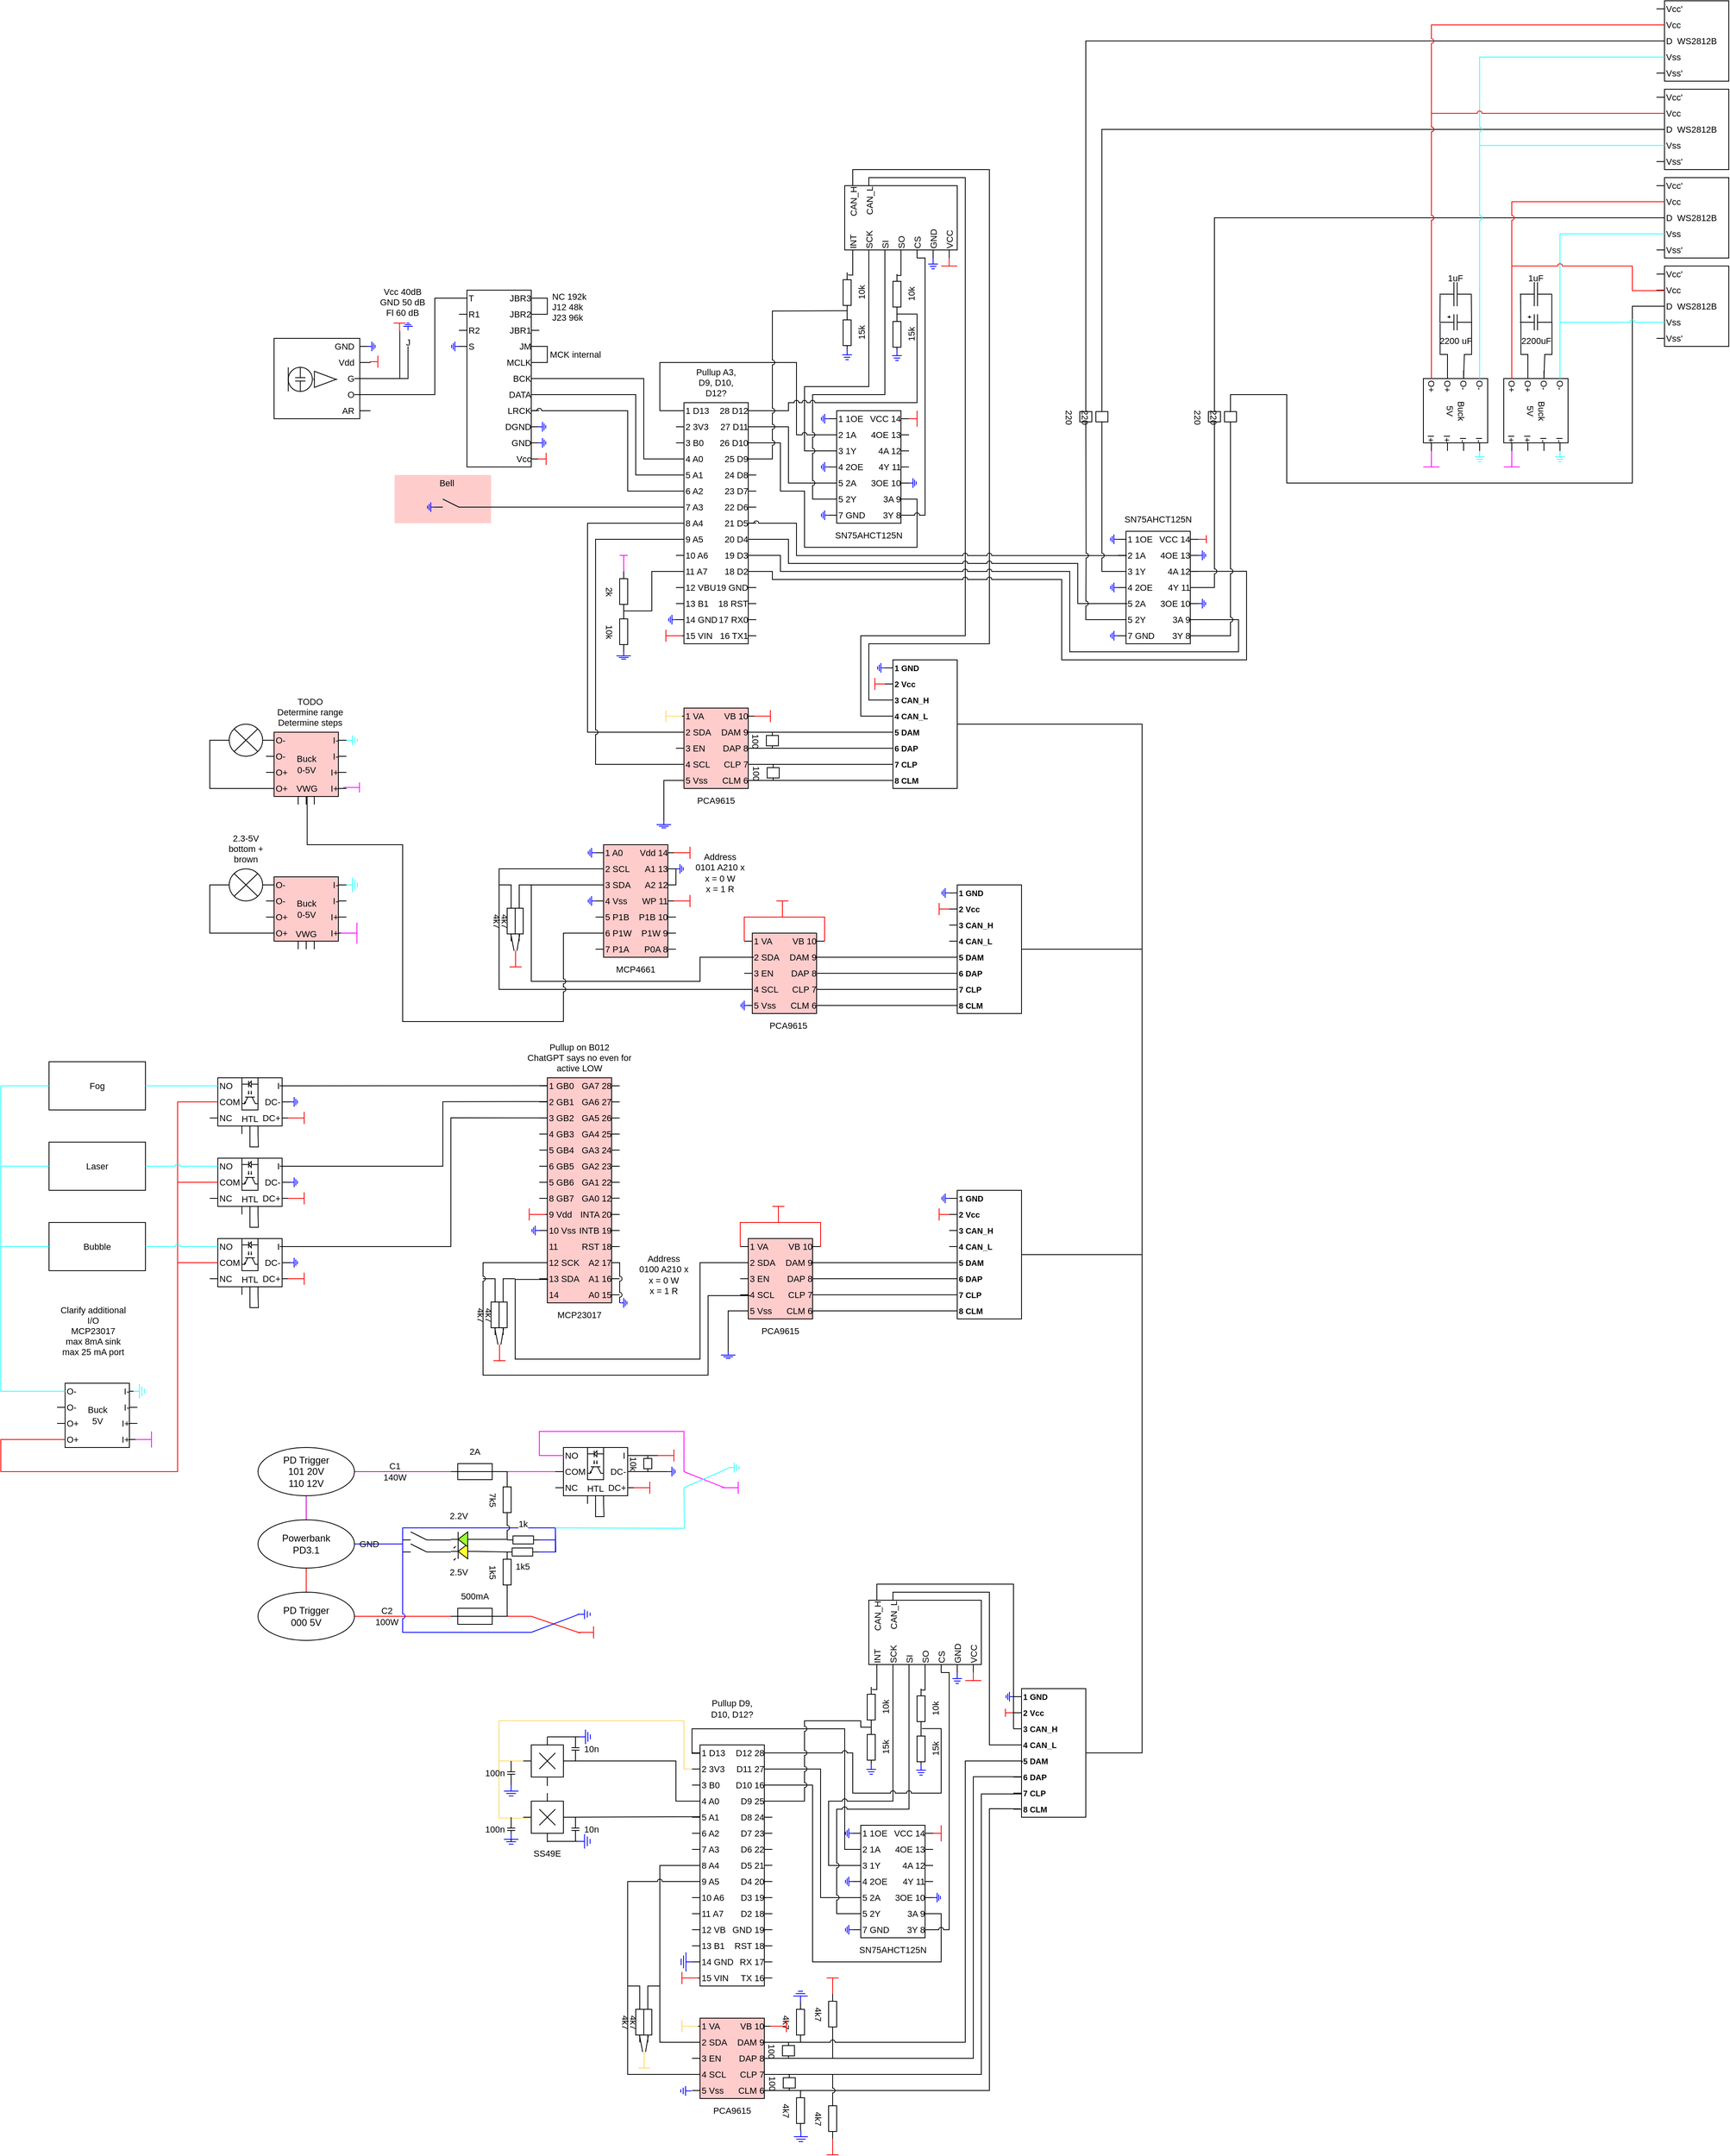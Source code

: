<mxfile version="28.0.7">
  <diagram name="Page-1" id="oY7gIP28IcUTjpu2YXII">
    <mxGraphModel dx="1429" dy="2549" grid="1" gridSize="10" guides="0" tooltips="1" connect="0" arrows="1" fold="1" page="1" pageScale="1" pageWidth="850" pageHeight="1100" math="0" shadow="0">
      <root>
        <mxCell id="0" />
        <mxCell id="1" parent="0" />
        <mxCell id="q_jKZhVG-GjX8AtzTBNT-17" value="" style="rounded=0;whiteSpace=wrap;html=1;fontFamily=Helvetica;fontSize=11;fontColor=default;labelBackgroundColor=default;fillColor=#FFCCCC;strokeColor=none;" parent="1" vertex="1">
          <mxGeometry x="40" y="-620" width="120" height="60" as="geometry" />
        </mxCell>
        <mxCell id="hc2q5Ji3kIWnzp6qJwZz-160" style="edgeStyle=orthogonalEdgeStyle;shape=connector;rounded=0;jumpStyle=arc;orthogonalLoop=1;jettySize=auto;html=1;strokeColor=default;align=center;verticalAlign=middle;fontFamily=Helvetica;fontSize=11;fontColor=default;labelBackgroundColor=none;endArrow=none;endFill=0;entryX=0.329;entryY=0.029;entryDx=0;entryDy=0;entryPerimeter=0;" parent="1" source="hc2q5Ji3kIWnzp6qJwZz-140" target="hc2q5Ji3kIWnzp6qJwZz-162" edge="1">
          <mxGeometry relative="1" as="geometry">
            <mxPoint x="46.67" y="-780" as="targetPoint" />
            <Array as="points">
              <mxPoint x="46" y="-740" />
            </Array>
          </mxGeometry>
        </mxCell>
        <mxCell id="hc2q5Ji3kIWnzp6qJwZz-140" value="" style="rounded=0;html=1;fontFamily=Helvetica;fontSize=11;fontColor=default;labelBackgroundColor=none;" parent="1" vertex="1">
          <mxGeometry x="-109.997" y="-790" width="106.667" height="100" as="geometry" />
        </mxCell>
        <mxCell id="NM8Ygho9J1A1PR424nyV-3" value="&lt;div&gt;C1&lt;/div&gt;&lt;div&gt;140W&lt;/div&gt;" style="edgeStyle=orthogonalEdgeStyle;rounded=0;orthogonalLoop=1;jettySize=auto;html=1;jumpStyle=arc;endArrow=none;endFill=0;strokeColor=light-dark(#CC00CC,#CC00CC);exitX=0.5;exitY=0;exitDx=0;exitDy=0;labelBackgroundColor=none;" parent="1" source="NM8Ygho9J1A1PR424nyV-1" edge="1">
          <mxGeometry x="0.417" relative="1" as="geometry">
            <mxPoint x="-70" y="640" as="sourcePoint" />
            <mxPoint x="110" y="620" as="targetPoint" />
            <Array as="points">
              <mxPoint x="-70" y="620" />
            </Array>
            <mxPoint as="offset" />
          </mxGeometry>
        </mxCell>
        <mxCell id="NM8Ygho9J1A1PR424nyV-5" value="&lt;div&gt;C2&lt;/div&gt;&lt;div&gt;100W&lt;/div&gt;" style="edgeStyle=orthogonalEdgeStyle;rounded=0;orthogonalLoop=1;jettySize=auto;html=1;endArrow=none;endFill=0;jumpStyle=arc;strokeColor=light-dark(#FF0000,#FF0000);labelBackgroundColor=none;" parent="1" source="NM8Ygho9J1A1PR424nyV-1" edge="1">
          <mxGeometry x="-0.059" relative="1" as="geometry">
            <mxPoint x="-70" y="790" as="sourcePoint" />
            <mxPoint x="210" y="800" as="targetPoint" />
            <Array as="points">
              <mxPoint x="-70" y="800" />
            </Array>
            <mxPoint as="offset" />
          </mxGeometry>
        </mxCell>
        <mxCell id="NM8Ygho9J1A1PR424nyV-1178" style="edgeStyle=orthogonalEdgeStyle;shape=connector;rounded=0;jumpStyle=arc;orthogonalLoop=1;jettySize=auto;html=1;strokeColor=light-dark(#0000FF,#0000FF);align=center;verticalAlign=middle;fontFamily=Helvetica;fontSize=11;fontColor=default;labelBackgroundColor=none;endArrow=none;endFill=0;" parent="1" source="NM8Ygho9J1A1PR424nyV-1" edge="1">
          <mxGeometry relative="1" as="geometry">
            <mxPoint x="210" y="820" as="targetPoint" />
            <Array as="points">
              <mxPoint x="50" y="710" />
              <mxPoint x="50" y="820" />
            </Array>
          </mxGeometry>
        </mxCell>
        <mxCell id="NM8Ygho9J1A1PR424nyV-1179" value="GND" style="edgeStyle=orthogonalEdgeStyle;shape=connector;rounded=0;jumpStyle=arc;orthogonalLoop=1;jettySize=auto;html=1;strokeColor=light-dark(#0000FF,#0000FF);align=center;verticalAlign=middle;fontFamily=Helvetica;fontSize=11;fontColor=default;labelBackgroundColor=none;endArrow=none;endFill=0;" parent="1" source="NM8Ygho9J1A1PR424nyV-1" edge="1">
          <mxGeometry x="-0.886" relative="1" as="geometry">
            <Array as="points">
              <mxPoint x="50" y="710" />
              <mxPoint x="50" y="690" />
              <mxPoint x="240" y="690" />
              <mxPoint x="240" y="720" />
            </Array>
            <mxPoint as="offset" />
            <mxPoint x="220" y="720" as="targetPoint" />
          </mxGeometry>
        </mxCell>
        <mxCell id="NM8Ygho9J1A1PR424nyV-1" value="&lt;div&gt;Powerbank&lt;/div&gt;&lt;div&gt;PD3.1&lt;/div&gt;" style="rounded=0;whiteSpace=wrap;html=1;shape=ellipse;perimeter=ellipsePerimeter;strokeColor=default;labelBackgroundColor=none;" parent="1" vertex="1">
          <mxGeometry x="-130" y="680" width="120" height="60" as="geometry" />
        </mxCell>
        <mxCell id="NM8Ygho9J1A1PR424nyV-2" value="&lt;div&gt;PD Trigger&lt;/div&gt;&lt;div&gt;101 20V&lt;/div&gt;&lt;div&gt;110 12V&lt;/div&gt;" style="rounded=0;whiteSpace=wrap;html=1;shape=ellipse;perimeter=ellipsePerimeter;strokeColor=default;labelBackgroundColor=none;" parent="1" vertex="1">
          <mxGeometry x="-130" y="590" width="120" height="60" as="geometry" />
        </mxCell>
        <mxCell id="NM8Ygho9J1A1PR424nyV-1160" value="" style="group;labelBackgroundColor=none;" parent="1" vertex="1" connectable="0">
          <mxGeometry x="810" y="890" width="90" height="160" as="geometry" />
        </mxCell>
        <mxCell id="NM8Ygho9J1A1PR424nyV-1161" value="" style="rounded=0;html=1;fontStyle=1;labelBackgroundColor=none;" parent="NM8Ygho9J1A1PR424nyV-1160" vertex="1">
          <mxGeometry x="10" width="80" height="160" as="geometry" />
        </mxCell>
        <mxCell id="NM8Ygho9J1A1PR424nyV-1162" value="" style="endArrow=none;html=1;rounded=0;fontStyle=1;labelBackgroundColor=none;" parent="NM8Ygho9J1A1PR424nyV-1160" edge="1">
          <mxGeometry width="50" height="50" relative="1" as="geometry">
            <mxPoint y="130" as="sourcePoint" />
            <mxPoint x="10" y="130" as="targetPoint" />
          </mxGeometry>
        </mxCell>
        <mxCell id="NM8Ygho9J1A1PR424nyV-1163" value="" style="endArrow=none;html=1;rounded=0;fontStyle=1;labelBackgroundColor=none;" parent="NM8Ygho9J1A1PR424nyV-1160" edge="1">
          <mxGeometry width="50" height="50" relative="1" as="geometry">
            <mxPoint y="150" as="sourcePoint" />
            <mxPoint x="10" y="150" as="targetPoint" />
          </mxGeometry>
        </mxCell>
        <mxCell id="NM8Ygho9J1A1PR424nyV-1164" value="" style="endArrow=none;html=1;rounded=0;fontStyle=1;labelBackgroundColor=none;" parent="NM8Ygho9J1A1PR424nyV-1160" edge="1">
          <mxGeometry width="50" height="50" relative="1" as="geometry">
            <mxPoint y="110" as="sourcePoint" />
            <mxPoint x="10" y="110" as="targetPoint" />
          </mxGeometry>
        </mxCell>
        <mxCell id="NM8Ygho9J1A1PR424nyV-1165" value="" style="endArrow=none;html=1;rounded=0;fontStyle=1;labelBackgroundColor=none;" parent="NM8Ygho9J1A1PR424nyV-1160" edge="1">
          <mxGeometry width="50" height="50" relative="1" as="geometry">
            <mxPoint y="90" as="sourcePoint" />
            <mxPoint x="10" y="90" as="targetPoint" />
          </mxGeometry>
        </mxCell>
        <mxCell id="NM8Ygho9J1A1PR424nyV-1166" value="" style="endArrow=none;html=1;rounded=0;fontStyle=1;labelBackgroundColor=none;" parent="NM8Ygho9J1A1PR424nyV-1160" edge="1">
          <mxGeometry width="50" height="50" relative="1" as="geometry">
            <mxPoint y="70" as="sourcePoint" />
            <mxPoint x="10" y="70" as="targetPoint" />
          </mxGeometry>
        </mxCell>
        <mxCell id="NM8Ygho9J1A1PR424nyV-1167" value="" style="endArrow=none;html=1;rounded=0;fontStyle=1;labelBackgroundColor=none;" parent="NM8Ygho9J1A1PR424nyV-1160" edge="1">
          <mxGeometry width="50" height="50" relative="1" as="geometry">
            <mxPoint y="50" as="sourcePoint" />
            <mxPoint x="10" y="50" as="targetPoint" />
          </mxGeometry>
        </mxCell>
        <mxCell id="NM8Ygho9J1A1PR424nyV-1168" value="" style="endArrow=none;html=1;rounded=0;fontStyle=1;labelBackgroundColor=none;" parent="NM8Ygho9J1A1PR424nyV-1160" edge="1">
          <mxGeometry width="50" height="50" relative="1" as="geometry">
            <mxPoint y="30" as="sourcePoint" />
            <mxPoint x="10" y="30" as="targetPoint" />
          </mxGeometry>
        </mxCell>
        <mxCell id="NM8Ygho9J1A1PR424nyV-1169" value="" style="endArrow=none;html=1;rounded=0;fontStyle=1;labelBackgroundColor=none;" parent="NM8Ygho9J1A1PR424nyV-1160" edge="1">
          <mxGeometry width="50" height="50" relative="1" as="geometry">
            <mxPoint y="10" as="sourcePoint" />
            <mxPoint x="10" y="10" as="targetPoint" />
          </mxGeometry>
        </mxCell>
        <mxCell id="NM8Ygho9J1A1PR424nyV-1170" value="1 GND" style="text;html=1;align=left;verticalAlign=middle;rounded=0;fontSize=10;fontStyle=1;labelPosition=right;verticalLabelPosition=middle;labelBackgroundColor=none;" parent="NM8Ygho9J1A1PR424nyV-1160" vertex="1">
          <mxGeometry x="10" y="10" as="geometry" />
        </mxCell>
        <mxCell id="hc2q5Ji3kIWnzp6qJwZz-19" value="" style="edgeStyle=orthogonalEdgeStyle;shape=connector;rounded=0;jumpStyle=arc;orthogonalLoop=1;jettySize=auto;html=1;strokeColor=default;align=center;verticalAlign=middle;fontFamily=Helvetica;fontSize=11;fontColor=default;labelBackgroundColor=none;endArrow=none;endFill=0;" parent="NM8Ygho9J1A1PR424nyV-1160" source="NM8Ygho9J1A1PR424nyV-1171" target="NM8Ygho9J1A1PR424nyV-1161" edge="1">
          <mxGeometry relative="1" as="geometry" />
        </mxCell>
        <mxCell id="NM8Ygho9J1A1PR424nyV-1171" value="2 Vcc" style="text;html=1;align=left;verticalAlign=middle;rounded=0;fontSize=10;fontStyle=1;labelPosition=right;verticalLabelPosition=middle;labelBackgroundColor=none;" parent="NM8Ygho9J1A1PR424nyV-1160" vertex="1">
          <mxGeometry x="10" y="30" as="geometry" />
        </mxCell>
        <mxCell id="NM8Ygho9J1A1PR424nyV-1172" value="3 CAN_H" style="text;html=1;align=left;verticalAlign=middle;rounded=0;fontSize=10;fontStyle=1;labelPosition=right;verticalLabelPosition=middle;labelBackgroundColor=none;" parent="NM8Ygho9J1A1PR424nyV-1160" vertex="1">
          <mxGeometry x="10" y="50" as="geometry" />
        </mxCell>
        <mxCell id="NM8Ygho9J1A1PR424nyV-1173" value="4 CAN_L" style="text;html=1;align=left;verticalAlign=middle;rounded=0;fontSize=10;fontStyle=1;labelPosition=right;verticalLabelPosition=middle;labelBackgroundColor=none;" parent="NM8Ygho9J1A1PR424nyV-1160" vertex="1">
          <mxGeometry x="10" y="70" as="geometry" />
        </mxCell>
        <mxCell id="hc2q5Ji3kIWnzp6qJwZz-21" value="" style="edgeStyle=orthogonalEdgeStyle;shape=connector;rounded=0;jumpStyle=arc;orthogonalLoop=1;jettySize=auto;html=1;strokeColor=default;align=center;verticalAlign=middle;fontFamily=Helvetica;fontSize=11;fontColor=default;labelBackgroundColor=none;endArrow=none;endFill=0;" parent="NM8Ygho9J1A1PR424nyV-1160" source="NM8Ygho9J1A1PR424nyV-1174" target="NM8Ygho9J1A1PR424nyV-1161" edge="1">
          <mxGeometry relative="1" as="geometry" />
        </mxCell>
        <mxCell id="NM8Ygho9J1A1PR424nyV-1174" value="5 DAM" style="text;html=1;align=left;verticalAlign=middle;rounded=0;fontSize=10;fontStyle=1;labelPosition=right;verticalLabelPosition=middle;labelBackgroundColor=none;" parent="NM8Ygho9J1A1PR424nyV-1160" vertex="1">
          <mxGeometry x="10" y="90" as="geometry" />
        </mxCell>
        <mxCell id="NM8Ygho9J1A1PR424nyV-1175" value="6 DAP" style="text;html=1;align=left;verticalAlign=middle;rounded=0;fontSize=10;fontStyle=1;labelPosition=right;verticalLabelPosition=middle;labelBackgroundColor=none;" parent="NM8Ygho9J1A1PR424nyV-1160" vertex="1">
          <mxGeometry x="10" y="110" as="geometry" />
        </mxCell>
        <mxCell id="NM8Ygho9J1A1PR424nyV-1176" value="7 CLP" style="text;html=1;align=left;verticalAlign=middle;rounded=0;fontSize=10;fontStyle=1;labelPosition=right;verticalLabelPosition=middle;labelBackgroundColor=none;" parent="NM8Ygho9J1A1PR424nyV-1160" vertex="1">
          <mxGeometry x="10" y="130" as="geometry" />
        </mxCell>
        <mxCell id="NM8Ygho9J1A1PR424nyV-1177" value="8 CLM" style="text;html=1;align=left;verticalAlign=middle;rounded=0;fontSize=10;rotation=0;fontStyle=1;labelPosition=right;verticalLabelPosition=middle;labelBackgroundColor=none;" parent="NM8Ygho9J1A1PR424nyV-1160" vertex="1">
          <mxGeometry x="10" y="150" as="geometry" />
        </mxCell>
        <mxCell id="NM8Ygho9J1A1PR424nyV-1180" value="7k5" style="pointerEvents=1;verticalLabelPosition=bottom;shadow=0;dashed=0;align=center;html=1;verticalAlign=top;shape=mxgraph.electrical.resistors.resistor_1;fontFamily=Helvetica;fontSize=11;fontColor=default;labelBackgroundColor=none;rotation=90;" parent="1" vertex="1">
          <mxGeometry x="155" y="650" width="50" height="10" as="geometry" />
        </mxCell>
        <mxCell id="NM8Ygho9J1A1PR424nyV-1191" value="" style="group;labelBackgroundColor=none;" parent="1" vertex="1" connectable="0">
          <mxGeometry x="50" y="710" width="40" height="10" as="geometry" />
        </mxCell>
        <mxCell id="NM8Ygho9J1A1PR424nyV-1187" value="" style="endArrow=none;html=1;rounded=0;strokeColor=default;align=center;verticalAlign=middle;fontFamily=Helvetica;fontSize=11;fontColor=default;labelBackgroundColor=none;edgeStyle=orthogonalEdgeStyle;jumpStyle=arc;" parent="NM8Ygho9J1A1PR424nyV-1191" edge="1">
          <mxGeometry width="50" height="50" relative="1" as="geometry">
            <mxPoint y="10" as="sourcePoint" />
            <mxPoint x="10" y="10" as="targetPoint" />
          </mxGeometry>
        </mxCell>
        <mxCell id="NM8Ygho9J1A1PR424nyV-1188" value="" style="endArrow=none;html=1;rounded=0;strokeColor=default;align=center;verticalAlign=middle;fontFamily=Helvetica;fontSize=11;fontColor=default;labelBackgroundColor=none;edgeStyle=orthogonalEdgeStyle;jumpStyle=arc;" parent="NM8Ygho9J1A1PR424nyV-1191" edge="1">
          <mxGeometry width="50" height="50" relative="1" as="geometry">
            <mxPoint x="30" y="10" as="sourcePoint" />
            <mxPoint x="40" y="10" as="targetPoint" />
          </mxGeometry>
        </mxCell>
        <mxCell id="NM8Ygho9J1A1PR424nyV-1190" value="" style="endArrow=none;html=1;rounded=0;strokeColor=default;align=center;verticalAlign=middle;fontFamily=Helvetica;fontSize=11;fontColor=default;labelBackgroundColor=none;jumpStyle=arc;" parent="NM8Ygho9J1A1PR424nyV-1191" edge="1">
          <mxGeometry width="50" height="50" relative="1" as="geometry">
            <mxPoint x="30" y="10" as="sourcePoint" />
            <mxPoint x="10" as="targetPoint" />
          </mxGeometry>
        </mxCell>
        <mxCell id="NM8Ygho9J1A1PR424nyV-1195" value="" style="group;labelBackgroundColor=none;" parent="1" vertex="1" connectable="0">
          <mxGeometry x="110" y="610" width="60" height="20" as="geometry" />
        </mxCell>
        <mxCell id="q_jKZhVG-GjX8AtzTBNT-15" style="edgeStyle=orthogonalEdgeStyle;shape=connector;rounded=0;jumpStyle=arc;orthogonalLoop=1;jettySize=auto;html=1;strokeColor=light-dark(#FF00FF,#FF00FF);align=center;verticalAlign=middle;fontFamily=Helvetica;fontSize=11;fontColor=default;labelBackgroundColor=none;endArrow=none;endFill=0;" parent="NM8Ygho9J1A1PR424nyV-1195" source="NM8Ygho9J1A1PR424nyV-1193" edge="1">
          <mxGeometry relative="1" as="geometry">
            <mxPoint x="130" y="10" as="targetPoint" />
          </mxGeometry>
        </mxCell>
        <mxCell id="NM8Ygho9J1A1PR424nyV-1193" value="" style="rounded=0;whiteSpace=wrap;html=1;fontFamily=Helvetica;fontSize=11;fontColor=default;labelBackgroundColor=none;" parent="NM8Ygho9J1A1PR424nyV-1195" vertex="1">
          <mxGeometry x="8.571" width="42.857" height="20" as="geometry" />
        </mxCell>
        <mxCell id="NM8Ygho9J1A1PR424nyV-1194" value="" style="endArrow=none;html=1;rounded=0;strokeColor=default;align=center;verticalAlign=middle;fontFamily=Helvetica;fontSize=11;fontColor=default;labelBackgroundColor=none;edgeStyle=orthogonalEdgeStyle;jumpStyle=arc;" parent="NM8Ygho9J1A1PR424nyV-1195" edge="1">
          <mxGeometry width="50" height="50" relative="1" as="geometry">
            <mxPoint y="10" as="sourcePoint" />
            <mxPoint x="60" y="10" as="targetPoint" />
          </mxGeometry>
        </mxCell>
        <mxCell id="NM8Ygho9J1A1PR424nyV-1198" value="" style="group;labelBackgroundColor=none;" parent="1" vertex="1" connectable="0">
          <mxGeometry x="110" y="790" width="60" height="20" as="geometry" />
        </mxCell>
        <mxCell id="NM8Ygho9J1A1PR424nyV-1199" value="" style="rounded=0;whiteSpace=wrap;html=1;fontFamily=Helvetica;fontSize=11;fontColor=default;labelBackgroundColor=none;" parent="NM8Ygho9J1A1PR424nyV-1198" vertex="1">
          <mxGeometry x="8.571" width="42.857" height="20" as="geometry" />
        </mxCell>
        <mxCell id="NM8Ygho9J1A1PR424nyV-1200" value="" style="endArrow=none;html=1;rounded=0;strokeColor=default;align=center;verticalAlign=middle;fontFamily=Helvetica;fontSize=11;fontColor=default;labelBackgroundColor=none;edgeStyle=orthogonalEdgeStyle;jumpStyle=arc;" parent="NM8Ygho9J1A1PR424nyV-1198" edge="1">
          <mxGeometry width="50" height="50" relative="1" as="geometry">
            <mxPoint y="10" as="sourcePoint" />
            <mxPoint x="60" y="10" as="targetPoint" />
          </mxGeometry>
        </mxCell>
        <mxCell id="q_jKZhVG-GjX8AtzTBNT-5" style="edgeStyle=orthogonalEdgeStyle;shape=connector;rounded=0;jumpStyle=arc;orthogonalLoop=1;jettySize=auto;html=1;strokeColor=default;align=center;verticalAlign=middle;fontFamily=Helvetica;fontSize=11;fontColor=default;labelBackgroundColor=none;endArrow=none;endFill=0;" parent="1" source="NM8Ygho9J1A1PR424nyV-1205" edge="1">
          <mxGeometry relative="1" as="geometry">
            <mxPoint x="90" y="720" as="targetPoint" />
          </mxGeometry>
        </mxCell>
        <mxCell id="NM8Ygho9J1A1PR424nyV-1205" value="" style="verticalLabelPosition=bottom;shadow=0;dashed=0;align=center;html=1;verticalAlign=top;shape=mxgraph.electrical.opto_electronics.led_1;pointerEvents=1;fontFamily=Helvetica;fontSize=11;fontColor=default;labelBackgroundColor=none;rotation=-180;fillColor=#FFFF33;" parent="1" vertex="1">
          <mxGeometry x="110" y="710" width="30" height="20" as="geometry" />
        </mxCell>
        <mxCell id="q_jKZhVG-GjX8AtzTBNT-10" style="edgeStyle=orthogonalEdgeStyle;shape=connector;rounded=0;jumpStyle=arc;orthogonalLoop=1;jettySize=auto;html=1;strokeColor=default;align=center;verticalAlign=middle;fontFamily=Helvetica;fontSize=11;fontColor=default;labelBackgroundColor=none;endArrow=none;endFill=0;" parent="1" source="NM8Ygho9J1A1PR424nyV-1206" edge="1">
          <mxGeometry relative="1" as="geometry">
            <mxPoint x="90" y="705" as="targetPoint" />
          </mxGeometry>
        </mxCell>
        <mxCell id="NM8Ygho9J1A1PR424nyV-1206" value="" style="verticalLabelPosition=bottom;shadow=0;dashed=0;align=center;html=1;verticalAlign=top;shape=mxgraph.electrical.opto_electronics.led_1;pointerEvents=1;fontFamily=Helvetica;fontSize=11;fontColor=default;labelBackgroundColor=none;rotation=-180;fillColor=#99FF33;" parent="1" vertex="1">
          <mxGeometry x="110" y="695" width="30" height="20" as="geometry" />
        </mxCell>
        <mxCell id="NM8Ygho9J1A1PR424nyV-1213" style="edgeStyle=orthogonalEdgeStyle;shape=connector;rounded=0;jumpStyle=arc;orthogonalLoop=1;jettySize=auto;html=1;entryX=0;entryY=0.54;entryDx=0;entryDy=0;entryPerimeter=0;strokeColor=default;align=center;verticalAlign=middle;fontFamily=Helvetica;fontSize=11;fontColor=default;labelBackgroundColor=none;endArrow=none;endFill=0;" parent="1" source="NM8Ygho9J1A1PR424nyV-1180" target="NM8Ygho9J1A1PR424nyV-1206" edge="1">
          <mxGeometry relative="1" as="geometry">
            <Array as="points">
              <mxPoint x="180" y="704" />
            </Array>
          </mxGeometry>
        </mxCell>
        <mxCell id="NM8Ygho9J1A1PR424nyV-1215" style="edgeStyle=orthogonalEdgeStyle;shape=connector;rounded=0;jumpStyle=arc;orthogonalLoop=1;jettySize=auto;html=1;entryX=0;entryY=0.5;entryDx=0;entryDy=0;entryPerimeter=0;strokeColor=default;align=center;verticalAlign=middle;fontFamily=Helvetica;fontSize=11;fontColor=default;labelBackgroundColor=none;endArrow=none;endFill=0;" parent="1" source="NM8Ygho9J1A1PR424nyV-1193" target="NM8Ygho9J1A1PR424nyV-1180" edge="1">
          <mxGeometry relative="1" as="geometry">
            <Array as="points">
              <mxPoint x="180" y="620" />
            </Array>
          </mxGeometry>
        </mxCell>
        <mxCell id="NM8Ygho9J1A1PR424nyV-1216" value="1k5" style="pointerEvents=1;verticalLabelPosition=bottom;shadow=0;dashed=0;align=center;html=1;verticalAlign=top;shape=mxgraph.electrical.resistors.resistor_1;fontFamily=Helvetica;fontSize=11;fontColor=default;labelBackgroundColor=none;rotation=90;" parent="1" vertex="1">
          <mxGeometry x="155" y="740" width="50" height="10" as="geometry" />
        </mxCell>
        <mxCell id="NM8Ygho9J1A1PR424nyV-1218" style="edgeStyle=orthogonalEdgeStyle;shape=connector;rounded=0;jumpStyle=arc;orthogonalLoop=1;jettySize=auto;html=1;entryX=1;entryY=0.5;entryDx=0;entryDy=0;entryPerimeter=0;strokeColor=default;align=center;verticalAlign=middle;fontFamily=Helvetica;fontSize=11;fontColor=default;labelBackgroundColor=none;endArrow=none;endFill=0;" parent="1" source="NM8Ygho9J1A1PR424nyV-1199" target="NM8Ygho9J1A1PR424nyV-1216" edge="1">
          <mxGeometry relative="1" as="geometry">
            <Array as="points">
              <mxPoint x="180" y="800" />
            </Array>
          </mxGeometry>
        </mxCell>
        <mxCell id="NM8Ygho9J1A1PR424nyV-1219" style="edgeStyle=orthogonalEdgeStyle;shape=connector;rounded=0;jumpStyle=arc;orthogonalLoop=1;jettySize=auto;html=1;entryX=0;entryY=0.54;entryDx=0;entryDy=0;entryPerimeter=0;strokeColor=default;align=center;verticalAlign=middle;fontFamily=Helvetica;fontSize=11;fontColor=default;labelBackgroundColor=none;endArrow=none;endFill=0;exitX=0;exitY=0.5;exitDx=0;exitDy=0;exitPerimeter=0;" parent="1" source="NM8Ygho9J1A1PR424nyV-1216" target="NM8Ygho9J1A1PR424nyV-1205" edge="1">
          <mxGeometry relative="1" as="geometry">
            <Array as="points">
              <mxPoint x="155" y="720" />
            </Array>
          </mxGeometry>
        </mxCell>
        <mxCell id="NM8Ygho9J1A1PR424nyV-1418" value="" style="group;flipH=0;direction=west;fillColor=default;labelBackgroundColor=none;" parent="1" vertex="1" connectable="0">
          <mxGeometry x="410" y="1300" width="100" height="100" as="geometry" />
        </mxCell>
        <mxCell id="NM8Ygho9J1A1PR424nyV-1306" value="" style="rounded=0;html=1;fontFamily=Helvetica;fontSize=11;fontColor=default;labelBackgroundColor=none;container=0;fillColor=#FFCCCC;" parent="NM8Ygho9J1A1PR424nyV-1418" vertex="1">
          <mxGeometry x="10" width="80" height="100" as="geometry" />
        </mxCell>
        <mxCell id="NM8Ygho9J1A1PR424nyV-1307" value="" style="endArrow=none;html=1;rounded=0;strokeColor=default;align=center;verticalAlign=middle;fontFamily=Helvetica;fontSize=11;fontColor=default;labelBackgroundColor=none;edgeStyle=orthogonalEdgeStyle;jumpStyle=arc;" parent="NM8Ygho9J1A1PR424nyV-1418" edge="1">
          <mxGeometry width="50" height="50" relative="1" as="geometry">
            <mxPoint y="90" as="sourcePoint" />
            <mxPoint x="10" y="90" as="targetPoint" />
          </mxGeometry>
        </mxCell>
        <mxCell id="NM8Ygho9J1A1PR424nyV-1308" value="" style="endArrow=none;html=1;rounded=0;strokeColor=default;align=center;verticalAlign=middle;fontFamily=Helvetica;fontSize=11;fontColor=default;labelBackgroundColor=none;edgeStyle=orthogonalEdgeStyle;jumpStyle=arc;" parent="NM8Ygho9J1A1PR424nyV-1418" edge="1">
          <mxGeometry width="50" height="50" relative="1" as="geometry">
            <mxPoint y="70" as="sourcePoint" />
            <mxPoint x="10" y="70" as="targetPoint" />
          </mxGeometry>
        </mxCell>
        <mxCell id="NM8Ygho9J1A1PR424nyV-1309" value="" style="endArrow=none;html=1;rounded=0;strokeColor=default;align=center;verticalAlign=middle;fontFamily=Helvetica;fontSize=11;fontColor=default;labelBackgroundColor=none;edgeStyle=orthogonalEdgeStyle;jumpStyle=arc;" parent="NM8Ygho9J1A1PR424nyV-1418" edge="1">
          <mxGeometry width="50" height="50" relative="1" as="geometry">
            <mxPoint y="50" as="sourcePoint" />
            <mxPoint x="10" y="50" as="targetPoint" />
          </mxGeometry>
        </mxCell>
        <mxCell id="NM8Ygho9J1A1PR424nyV-1310" value="" style="endArrow=none;html=1;rounded=0;strokeColor=default;align=center;verticalAlign=middle;fontFamily=Helvetica;fontSize=11;fontColor=default;labelBackgroundColor=none;edgeStyle=orthogonalEdgeStyle;jumpStyle=arc;" parent="NM8Ygho9J1A1PR424nyV-1418" edge="1">
          <mxGeometry width="50" height="50" relative="1" as="geometry">
            <mxPoint y="30" as="sourcePoint" />
            <mxPoint x="10" y="30" as="targetPoint" />
          </mxGeometry>
        </mxCell>
        <mxCell id="NM8Ygho9J1A1PR424nyV-1311" value="" style="endArrow=none;html=1;rounded=0;strokeColor=default;align=center;verticalAlign=middle;fontFamily=Helvetica;fontSize=11;fontColor=default;labelBackgroundColor=none;edgeStyle=orthogonalEdgeStyle;jumpStyle=arc;" parent="NM8Ygho9J1A1PR424nyV-1418" edge="1">
          <mxGeometry width="50" height="50" relative="1" as="geometry">
            <mxPoint y="10" as="sourcePoint" />
            <mxPoint x="10" y="10" as="targetPoint" />
          </mxGeometry>
        </mxCell>
        <mxCell id="NM8Ygho9J1A1PR424nyV-1312" value="" style="endArrow=none;html=1;rounded=0;strokeColor=default;align=center;verticalAlign=middle;fontFamily=Helvetica;fontSize=11;fontColor=default;labelBackgroundColor=none;edgeStyle=orthogonalEdgeStyle;jumpStyle=arc;" parent="NM8Ygho9J1A1PR424nyV-1418" edge="1">
          <mxGeometry width="50" height="50" relative="1" as="geometry">
            <mxPoint x="90" y="10" as="sourcePoint" />
            <mxPoint x="100" y="10" as="targetPoint" />
          </mxGeometry>
        </mxCell>
        <mxCell id="NM8Ygho9J1A1PR424nyV-1313" value="" style="endArrow=none;html=1;rounded=0;strokeColor=default;align=center;verticalAlign=middle;fontFamily=Helvetica;fontSize=11;fontColor=default;labelBackgroundColor=none;edgeStyle=orthogonalEdgeStyle;jumpStyle=arc;" parent="NM8Ygho9J1A1PR424nyV-1418" edge="1">
          <mxGeometry width="50" height="50" relative="1" as="geometry">
            <mxPoint x="90" y="30" as="sourcePoint" />
            <mxPoint x="100" y="30" as="targetPoint" />
          </mxGeometry>
        </mxCell>
        <mxCell id="NM8Ygho9J1A1PR424nyV-1314" value="" style="endArrow=none;html=1;rounded=0;strokeColor=default;align=center;verticalAlign=middle;fontFamily=Helvetica;fontSize=11;fontColor=default;labelBackgroundColor=none;edgeStyle=orthogonalEdgeStyle;jumpStyle=arc;" parent="NM8Ygho9J1A1PR424nyV-1418" edge="1">
          <mxGeometry width="50" height="50" relative="1" as="geometry">
            <mxPoint x="90" y="50" as="sourcePoint" />
            <mxPoint x="100" y="50" as="targetPoint" />
          </mxGeometry>
        </mxCell>
        <mxCell id="NM8Ygho9J1A1PR424nyV-1315" value="" style="endArrow=none;html=1;rounded=0;strokeColor=default;align=center;verticalAlign=middle;fontFamily=Helvetica;fontSize=11;fontColor=default;labelBackgroundColor=none;edgeStyle=orthogonalEdgeStyle;jumpStyle=arc;" parent="NM8Ygho9J1A1PR424nyV-1418" edge="1">
          <mxGeometry width="50" height="50" relative="1" as="geometry">
            <mxPoint x="90" y="70" as="sourcePoint" />
            <mxPoint x="100" y="70" as="targetPoint" />
          </mxGeometry>
        </mxCell>
        <mxCell id="NM8Ygho9J1A1PR424nyV-1316" value="" style="endArrow=none;html=1;rounded=0;strokeColor=default;align=center;verticalAlign=middle;fontFamily=Helvetica;fontSize=11;fontColor=default;labelBackgroundColor=none;edgeStyle=orthogonalEdgeStyle;jumpStyle=arc;" parent="NM8Ygho9J1A1PR424nyV-1418" edge="1">
          <mxGeometry width="50" height="50" relative="1" as="geometry">
            <mxPoint x="90" y="90" as="sourcePoint" />
            <mxPoint x="100" y="90" as="targetPoint" />
          </mxGeometry>
        </mxCell>
        <mxCell id="NM8Ygho9J1A1PR424nyV-1327" value="" style="edgeStyle=orthogonalEdgeStyle;shape=connector;rounded=0;jumpStyle=arc;orthogonalLoop=1;jettySize=auto;html=1;strokeColor=default;align=center;verticalAlign=middle;fontFamily=Helvetica;fontSize=11;fontColor=default;labelBackgroundColor=none;endArrow=none;endFill=0;" parent="NM8Ygho9J1A1PR424nyV-1418" source="NM8Ygho9J1A1PR424nyV-1317" target="NM8Ygho9J1A1PR424nyV-1306" edge="1">
          <mxGeometry relative="1" as="geometry" />
        </mxCell>
        <mxCell id="NM8Ygho9J1A1PR424nyV-1317" value="1 VA" style="text;html=1;align=left;verticalAlign=middle;rounded=0;fontSize=11;labelPosition=right;verticalLabelPosition=middle;fontFamily=Helvetica;fontColor=default;labelBackgroundColor=none;container=0;" parent="NM8Ygho9J1A1PR424nyV-1418" vertex="1">
          <mxGeometry x="10" y="10" as="geometry" />
        </mxCell>
        <mxCell id="NM8Ygho9J1A1PR424nyV-1318" value="2 SDA" style="text;html=1;align=left;verticalAlign=middle;rounded=0;fontSize=11;labelPosition=right;verticalLabelPosition=middle;fontFamily=Helvetica;fontColor=default;labelBackgroundColor=none;container=0;" parent="NM8Ygho9J1A1PR424nyV-1418" vertex="1">
          <mxGeometry x="10" y="30" as="geometry" />
        </mxCell>
        <mxCell id="NM8Ygho9J1A1PR424nyV-1420" style="edgeStyle=orthogonalEdgeStyle;shape=connector;rounded=0;jumpStyle=arc;orthogonalLoop=1;jettySize=auto;html=1;strokeColor=default;align=center;verticalAlign=middle;fontFamily=Helvetica;fontSize=11;fontColor=default;labelBackgroundColor=none;endArrow=none;endFill=0;" parent="NM8Ygho9J1A1PR424nyV-1418" source="NM8Ygho9J1A1PR424nyV-1319" edge="1">
          <mxGeometry relative="1" as="geometry">
            <mxPoint y="-190" as="targetPoint" />
            <Array as="points">
              <mxPoint x="10" y="30" />
              <mxPoint x="-40" y="30" />
              <mxPoint x="-40" y="-190" />
            </Array>
          </mxGeometry>
        </mxCell>
        <mxCell id="NM8Ygho9J1A1PR424nyV-1319" value="3 EN" style="text;html=1;align=left;verticalAlign=middle;rounded=0;fontSize=11;labelPosition=right;verticalLabelPosition=middle;fontFamily=Helvetica;fontColor=default;labelBackgroundColor=none;container=0;" parent="NM8Ygho9J1A1PR424nyV-1418" vertex="1">
          <mxGeometry x="10" y="50" as="geometry" />
        </mxCell>
        <mxCell id="NM8Ygho9J1A1PR424nyV-1320" value="4 SCL" style="text;html=1;align=left;verticalAlign=middle;rounded=0;fontSize=11;labelPosition=right;verticalLabelPosition=middle;fontFamily=Helvetica;fontColor=default;labelBackgroundColor=none;container=0;" parent="NM8Ygho9J1A1PR424nyV-1418" vertex="1">
          <mxGeometry x="10" y="70" as="geometry" />
        </mxCell>
        <mxCell id="NM8Ygho9J1A1PR424nyV-1328" value="" style="edgeStyle=orthogonalEdgeStyle;shape=connector;rounded=0;jumpStyle=arc;orthogonalLoop=1;jettySize=auto;html=1;strokeColor=default;align=center;verticalAlign=middle;fontFamily=Helvetica;fontSize=11;fontColor=default;labelBackgroundColor=none;endArrow=none;endFill=0;" parent="NM8Ygho9J1A1PR424nyV-1418" source="NM8Ygho9J1A1PR424nyV-1321" target="NM8Ygho9J1A1PR424nyV-1306" edge="1">
          <mxGeometry relative="1" as="geometry" />
        </mxCell>
        <mxCell id="NM8Ygho9J1A1PR424nyV-1321" value="5 Vss" style="text;html=1;align=left;verticalAlign=middle;rounded=0;fontSize=11;labelPosition=right;verticalLabelPosition=middle;fontFamily=Helvetica;fontColor=default;labelBackgroundColor=none;container=0;" parent="NM8Ygho9J1A1PR424nyV-1418" vertex="1">
          <mxGeometry x="10" y="90" as="geometry" />
        </mxCell>
        <mxCell id="NM8Ygho9J1A1PR424nyV-1322" value="VB 10" style="text;html=1;align=right;verticalAlign=middle;rounded=0;fontSize=11;labelPosition=left;verticalLabelPosition=middle;fontFamily=Helvetica;fontColor=default;labelBackgroundColor=none;container=0;" parent="NM8Ygho9J1A1PR424nyV-1418" vertex="1">
          <mxGeometry x="90" y="10" as="geometry" />
        </mxCell>
        <mxCell id="NM8Ygho9J1A1PR424nyV-1323" value="DAM 9" style="text;html=1;align=right;verticalAlign=middle;rounded=0;fontSize=11;labelPosition=left;verticalLabelPosition=middle;fontFamily=Helvetica;fontColor=default;labelBackgroundColor=none;container=0;" parent="NM8Ygho9J1A1PR424nyV-1418" vertex="1">
          <mxGeometry x="90" y="30" as="geometry" />
        </mxCell>
        <mxCell id="NM8Ygho9J1A1PR424nyV-1324" value="DAP 8" style="text;html=1;align=right;verticalAlign=middle;rounded=0;fontSize=11;labelPosition=left;verticalLabelPosition=middle;fontFamily=Helvetica;fontColor=default;labelBackgroundColor=none;container=0;" parent="NM8Ygho9J1A1PR424nyV-1418" vertex="1">
          <mxGeometry x="90" y="50" as="geometry" />
        </mxCell>
        <mxCell id="NM8Ygho9J1A1PR424nyV-1325" value="CLP 7" style="text;html=1;align=right;verticalAlign=middle;rounded=0;fontSize=11;labelPosition=left;verticalLabelPosition=middle;fontFamily=Helvetica;fontColor=default;labelBackgroundColor=none;container=0;" parent="NM8Ygho9J1A1PR424nyV-1418" vertex="1">
          <mxGeometry x="90" y="70" as="geometry" />
        </mxCell>
        <mxCell id="NM8Ygho9J1A1PR424nyV-1326" value="CLM 6" style="text;html=1;align=right;verticalAlign=middle;rounded=0;fontSize=11;labelPosition=left;verticalLabelPosition=middle;fontFamily=Helvetica;fontColor=default;labelBackgroundColor=none;container=0;" parent="NM8Ygho9J1A1PR424nyV-1418" vertex="1">
          <mxGeometry x="90" y="90" as="geometry" />
        </mxCell>
        <mxCell id="NM8Ygho9J1A1PR424nyV-1427" style="edgeStyle=orthogonalEdgeStyle;shape=connector;rounded=0;jumpStyle=arc;orthogonalLoop=1;jettySize=auto;html=1;strokeColor=default;align=center;verticalAlign=middle;fontFamily=Helvetica;fontSize=11;fontColor=default;labelBackgroundColor=none;endArrow=none;endFill=0;entryX=0.006;entryY=0.819;entryDx=0;entryDy=0;entryPerimeter=0;" parent="1" source="NM8Ygho9J1A1PR424nyV-1325" target="NM8Ygho9J1A1PR424nyV-1161" edge="1">
          <mxGeometry relative="1" as="geometry">
            <mxPoint x="640" y="1020" as="targetPoint" />
            <Array as="points">
              <mxPoint x="770" y="1370" />
              <mxPoint x="770" y="1021" />
            </Array>
          </mxGeometry>
        </mxCell>
        <mxCell id="NM8Ygho9J1A1PR424nyV-1428" style="edgeStyle=orthogonalEdgeStyle;shape=connector;rounded=0;jumpStyle=arc;orthogonalLoop=1;jettySize=auto;html=1;strokeColor=default;align=center;verticalAlign=middle;fontFamily=Helvetica;fontSize=11;fontColor=default;labelBackgroundColor=none;endArrow=none;endFill=0;entryX=-0.019;entryY=0.934;entryDx=0;entryDy=0;entryPerimeter=0;" parent="1" source="NM8Ygho9J1A1PR424nyV-1326" target="NM8Ygho9J1A1PR424nyV-1161" edge="1">
          <mxGeometry relative="1" as="geometry">
            <mxPoint x="640" y="1040" as="targetPoint" />
            <Array as="points">
              <mxPoint x="780" y="1390" />
              <mxPoint x="780" y="1039" />
            </Array>
          </mxGeometry>
        </mxCell>
        <mxCell id="NM8Ygho9J1A1PR424nyV-1430" value="4k7" style="pointerEvents=1;verticalLabelPosition=bottom;shadow=0;dashed=0;align=center;html=1;verticalAlign=top;shape=mxgraph.electrical.resistors.resistor_1;fontFamily=Helvetica;fontSize=11;fontColor=default;labelBackgroundColor=none;rotation=90;" parent="1" vertex="1">
          <mxGeometry x="520" y="1300" width="50" height="10" as="geometry" />
        </mxCell>
        <mxCell id="NM8Ygho9J1A1PR424nyV-1431" value="4k7" style="pointerEvents=1;verticalLabelPosition=bottom;shadow=0;dashed=0;align=center;html=1;verticalAlign=top;shape=mxgraph.electrical.resistors.resistor_1;fontFamily=Helvetica;fontSize=11;fontColor=default;labelBackgroundColor=none;rotation=90;" parent="1" vertex="1">
          <mxGeometry x="560" y="1290" width="50" height="10" as="geometry" />
        </mxCell>
        <mxCell id="NM8Ygho9J1A1PR424nyV-1432" value="4k7" style="pointerEvents=1;verticalLabelPosition=bottom;shadow=0;dashed=0;align=center;html=1;verticalAlign=top;shape=mxgraph.electrical.resistors.resistor_1;fontFamily=Helvetica;fontSize=11;fontColor=default;labelBackgroundColor=none;rotation=90;" parent="1" vertex="1">
          <mxGeometry x="520" y="1410" width="50" height="10" as="geometry" />
        </mxCell>
        <mxCell id="NM8Ygho9J1A1PR424nyV-1433" value="4k7" style="pointerEvents=1;verticalLabelPosition=bottom;shadow=0;dashed=0;align=center;html=1;verticalAlign=top;shape=mxgraph.electrical.resistors.resistor_1;fontFamily=Helvetica;fontSize=11;fontColor=default;labelBackgroundColor=none;rotation=90;" parent="1" vertex="1">
          <mxGeometry x="560" y="1420" width="50" height="10" as="geometry" />
        </mxCell>
        <mxCell id="NM8Ygho9J1A1PR424nyV-1434" style="edgeStyle=orthogonalEdgeStyle;shape=connector;rounded=0;jumpStyle=arc;orthogonalLoop=1;jettySize=auto;html=1;entryX=0;entryY=0.5;entryDx=0;entryDy=0;entryPerimeter=0;strokeColor=default;align=center;verticalAlign=middle;fontFamily=Helvetica;fontSize=11;fontColor=default;labelBackgroundColor=none;endArrow=none;endFill=0;" parent="1" source="NM8Ygho9J1A1PR424nyV-1325" target="NM8Ygho9J1A1PR424nyV-1433" edge="1">
          <mxGeometry relative="1" as="geometry">
            <Array as="points">
              <mxPoint x="585" y="1370" />
            </Array>
          </mxGeometry>
        </mxCell>
        <mxCell id="NM8Ygho9J1A1PR424nyV-1435" style="edgeStyle=orthogonalEdgeStyle;shape=connector;rounded=0;jumpStyle=arc;orthogonalLoop=1;jettySize=auto;html=1;entryX=1;entryY=0.5;entryDx=0;entryDy=0;entryPerimeter=0;strokeColor=default;align=center;verticalAlign=middle;fontFamily=Helvetica;fontSize=11;fontColor=default;labelBackgroundColor=none;endArrow=none;endFill=0;" parent="1" source="NM8Ygho9J1A1PR424nyV-1324" target="NM8Ygho9J1A1PR424nyV-1431" edge="1">
          <mxGeometry relative="1" as="geometry">
            <Array as="points">
              <mxPoint x="585" y="1350" />
            </Array>
          </mxGeometry>
        </mxCell>
        <mxCell id="NM8Ygho9J1A1PR424nyV-1436" value="" style="pointerEvents=1;verticalLabelPosition=bottom;shadow=0;dashed=0;align=center;html=1;verticalAlign=top;shape=stencil(pZPZDoIwEEW/pq+mtOLyaFD/o8AojdiSUre/tzCgVmji8kIy9zJnbiZTwpO6EBUQRgvC14QxRt3HlRe/FHUFmUXtLIwUaQno1NboA1xkbjuCVAUYaRuXbwhdkYZBCU8yrZSDSK1qz3nxHUxI5XrpFWF0EuOYW1djVbkJR7BgUI1QJWz7NtIpoak8SUV22Bt9UvmwK+jttIER42HLssSNjOTpf6pEs6uB0dtHfYbnBiI6toBxdE8opQoT4k8Ifobp94C3CLN/I/iA+Q8Rpt8T/AgLD7D8IQL7nNBeYeBQ3KMNnVjbNrjRVsWH3gp3);fontFamily=Helvetica;fontSize=11;fontColor=default;labelBackgroundColor=none;strokeColor=light-dark(#0000FF,#0000FF);whiteSpace=wrap;" parent="1" vertex="1">
          <mxGeometry x="531" y="1440" width="29" height="30" as="geometry" />
        </mxCell>
        <mxCell id="NM8Ygho9J1A1PR424nyV-1437" value="" style="pointerEvents=1;verticalLabelPosition=bottom;shadow=0;dashed=0;align=center;html=1;verticalAlign=top;shape=stencil(pZPZDoIwEEW/pq+mtOLyaFD/o8AojdiSUre/tzCgVmji8kIy9zJnbiZTwpO6EBUQRgvC14QxRt3HlRe/FHUFmUXtLIwUaQno1NboA1xkbjuCVAUYaRuXbwhdkYZBCU8yrZSDSK1qz3nxHUxI5XrpFWF0EuOYW1djVbkJR7BgUI1QJWz7NtIpoak8SUV22Bt9UvmwK+jttIER42HLssSNjOTpf6pEs6uB0dtHfYbnBiI6toBxdE8opQoT4k8Ifobp94C3CLN/I/iA+Q8Rpt8T/AgLD7D8IQL7nNBeYeBQ3KMNnVjbNrjRVsWH3gp3);fontFamily=Helvetica;fontSize=11;fontColor=default;labelBackgroundColor=none;rotation=-180;strokeColor=light-dark(#0000FF,#0000FF);whiteSpace=wrap;" parent="1" vertex="1">
          <mxGeometry x="530" y="1250" width="30" height="30" as="geometry" />
        </mxCell>
        <mxCell id="NM8Ygho9J1A1PR424nyV-1438" value="" style="verticalLabelPosition=top;verticalAlign=bottom;shape=mxgraph.electrical.signal_sources.vdd;shadow=0;dashed=0;align=center;strokeWidth=1;fontSize=24;html=1;flipV=1;fontFamily=Helvetica;fontColor=default;labelBackgroundColor=none;fillColor=light-dark(#FF0000,#FF0000);strokeColor=light-dark(#FF0000,#FF0000);" parent="1" vertex="1">
          <mxGeometry x="577.5" y="1250" width="15" height="20" as="geometry" />
        </mxCell>
        <mxCell id="NM8Ygho9J1A1PR424nyV-1439" value="" style="verticalLabelPosition=top;verticalAlign=bottom;shape=mxgraph.electrical.signal_sources.vdd;shadow=0;dashed=0;align=center;strokeWidth=1;fontSize=24;html=1;flipV=1;fontFamily=Helvetica;fontColor=default;labelBackgroundColor=none;rotation=-180;fillColor=light-dark(#FF0000,#FF0000);strokeColor=light-dark(#FF0000,#FF0000);" parent="1" vertex="1">
          <mxGeometry x="577.5" y="1450" width="15" height="20" as="geometry" />
        </mxCell>
        <mxCell id="NM8Ygho9J1A1PR424nyV-1440" value="100" style="pointerEvents=1;verticalLabelPosition=bottom;shadow=0;dashed=0;align=center;html=1;verticalAlign=top;shape=mxgraph.electrical.resistors.resistor_1;fontFamily=Helvetica;fontSize=11;fontColor=default;labelBackgroundColor=none;rotation=90;" parent="1" vertex="1">
          <mxGeometry x="521" y="1373" width="20" height="15" as="geometry" />
        </mxCell>
        <mxCell id="NM8Ygho9J1A1PR424nyV-1441" value="100" style="pointerEvents=1;verticalLabelPosition=bottom;shadow=0;dashed=0;align=center;html=1;verticalAlign=top;shape=mxgraph.electrical.resistors.resistor_1;fontFamily=Helvetica;fontSize=11;fontColor=default;labelBackgroundColor=none;rotation=90;" parent="1" vertex="1">
          <mxGeometry x="520" y="1333" width="20" height="15" as="geometry" />
        </mxCell>
        <mxCell id="NM8Ygho9J1A1PR424nyV-1504" value="" style="group;labelBackgroundColor=none;" parent="1" vertex="1" connectable="0">
          <mxGeometry x="200" y="1020" width="60" height="61" as="geometry" />
        </mxCell>
        <mxCell id="NM8Ygho9J1A1PR424nyV-1496" value="" style="rounded=0;whiteSpace=wrap;html=1;fontFamily=Helvetica;fontSize=11;fontColor=default;labelBackgroundColor=none;" parent="NM8Ygho9J1A1PR424nyV-1504" vertex="1">
          <mxGeometry x="10" y="10" width="40" height="40" as="geometry" />
        </mxCell>
        <mxCell id="NM8Ygho9J1A1PR424nyV-1497" value="" style="endArrow=none;html=1;rounded=0;strokeColor=default;align=center;verticalAlign=middle;fontFamily=Helvetica;fontSize=11;fontColor=default;labelBackgroundColor=none;edgeStyle=orthogonalEdgeStyle;jumpStyle=arc;" parent="NM8Ygho9J1A1PR424nyV-1504" edge="1">
          <mxGeometry width="50" height="50" relative="1" as="geometry">
            <mxPoint x="30" y="60" as="sourcePoint" />
            <mxPoint x="30" y="50" as="targetPoint" />
            <Array as="points">
              <mxPoint x="30" y="61" />
              <mxPoint x="30" y="61" />
            </Array>
          </mxGeometry>
        </mxCell>
        <mxCell id="NM8Ygho9J1A1PR424nyV-1498" value="" style="endArrow=none;html=1;rounded=0;strokeColor=default;align=center;verticalAlign=middle;fontFamily=Helvetica;fontSize=11;fontColor=default;labelBackgroundColor=none;edgeStyle=orthogonalEdgeStyle;jumpStyle=arc;" parent="NM8Ygho9J1A1PR424nyV-1504" edge="1">
          <mxGeometry width="50" height="50" relative="1" as="geometry">
            <mxPoint x="30" y="10" as="sourcePoint" />
            <mxPoint x="30" as="targetPoint" />
            <Array as="points">
              <mxPoint x="30" />
              <mxPoint x="30" />
            </Array>
          </mxGeometry>
        </mxCell>
        <mxCell id="NM8Ygho9J1A1PR424nyV-1499" value="" style="endArrow=none;html=1;rounded=0;strokeColor=default;align=center;verticalAlign=middle;fontFamily=Helvetica;fontSize=11;fontColor=default;labelBackgroundColor=none;edgeStyle=orthogonalEdgeStyle;jumpStyle=arc;" parent="NM8Ygho9J1A1PR424nyV-1504" edge="1">
          <mxGeometry width="50" height="50" relative="1" as="geometry">
            <mxPoint x="50" y="30" as="sourcePoint" />
            <mxPoint x="60" y="30" as="targetPoint" />
            <Array as="points">
              <mxPoint x="50" y="30" />
            </Array>
          </mxGeometry>
        </mxCell>
        <mxCell id="NM8Ygho9J1A1PR424nyV-1501" value="" style="endArrow=none;html=1;rounded=0;strokeColor=default;align=center;verticalAlign=middle;fontFamily=Helvetica;fontSize=11;fontColor=default;labelBackgroundColor=none;edgeStyle=orthogonalEdgeStyle;jumpStyle=arc;" parent="NM8Ygho9J1A1PR424nyV-1504" edge="1">
          <mxGeometry width="50" height="50" relative="1" as="geometry">
            <mxPoint y="30" as="sourcePoint" />
            <mxPoint x="10" y="30" as="targetPoint" />
            <Array as="points">
              <mxPoint y="30" />
            </Array>
          </mxGeometry>
        </mxCell>
        <mxCell id="NM8Ygho9J1A1PR424nyV-1502" value="" style="endArrow=none;html=1;rounded=0;strokeColor=default;align=center;verticalAlign=middle;fontFamily=Helvetica;fontSize=11;fontColor=default;labelBackgroundColor=none;jumpStyle=arc;" parent="NM8Ygho9J1A1PR424nyV-1504" edge="1">
          <mxGeometry width="50" height="50" relative="1" as="geometry">
            <mxPoint x="20" y="40" as="sourcePoint" />
            <mxPoint x="40" y="20" as="targetPoint" />
          </mxGeometry>
        </mxCell>
        <mxCell id="NM8Ygho9J1A1PR424nyV-1503" value="" style="endArrow=none;html=1;rounded=0;strokeColor=default;align=center;verticalAlign=middle;fontFamily=Helvetica;fontSize=11;fontColor=default;labelBackgroundColor=none;jumpStyle=none;" parent="NM8Ygho9J1A1PR424nyV-1504" edge="1">
          <mxGeometry width="50" height="50" relative="1" as="geometry">
            <mxPoint x="40" y="40" as="sourcePoint" />
            <mxPoint x="20" y="20" as="targetPoint" />
          </mxGeometry>
        </mxCell>
        <mxCell id="NM8Ygho9J1A1PR424nyV-1505" style="edgeStyle=orthogonalEdgeStyle;shape=connector;rounded=0;jumpStyle=arc;orthogonalLoop=1;jettySize=auto;html=1;strokeColor=default;align=center;verticalAlign=middle;fontFamily=Helvetica;fontSize=11;fontColor=default;labelBackgroundColor=none;endArrow=none;endFill=0;" parent="1" source="NM8Ygho9J1A1PR424nyV-1719" edge="1">
          <mxGeometry relative="1" as="geometry">
            <mxPoint x="420" y="1030" as="targetPoint" />
            <Array as="points">
              <mxPoint x="390" y="980" />
              <mxPoint x="390" y="1030" />
            </Array>
          </mxGeometry>
        </mxCell>
        <mxCell id="NM8Ygho9J1A1PR424nyV-1506" value="" style="group;fontFamily=Helvetica;fontSize=11;fontColor=default;labelBackgroundColor=none;" parent="1" vertex="1" connectable="0">
          <mxGeometry x="390" y="-710" width="100" height="300" as="geometry" />
        </mxCell>
        <mxCell id="NM8Ygho9J1A1PR424nyV-1508" value="" style="rounded=0;html=1;fontFamily=Helvetica;fontSize=11;fontColor=default;labelBackgroundColor=none;" parent="NM8Ygho9J1A1PR424nyV-1506" vertex="1">
          <mxGeometry x="10" width="80" height="300" as="geometry" />
        </mxCell>
        <mxCell id="NM8Ygho9J1A1PR424nyV-1509" value="" style="endArrow=none;html=1;rounded=0;strokeColor=default;align=center;verticalAlign=middle;fontFamily=Helvetica;fontSize=11;fontColor=default;labelBackgroundColor=none;edgeStyle=orthogonalEdgeStyle;jumpStyle=arc;" parent="NM8Ygho9J1A1PR424nyV-1506" edge="1">
          <mxGeometry width="50" height="50" relative="1" as="geometry">
            <mxPoint y="130" as="sourcePoint" />
            <mxPoint x="10" y="130" as="targetPoint" />
          </mxGeometry>
        </mxCell>
        <mxCell id="NM8Ygho9J1A1PR424nyV-1510" value="" style="endArrow=none;html=1;rounded=0;strokeColor=default;align=center;verticalAlign=middle;fontFamily=Helvetica;fontSize=11;fontColor=default;labelBackgroundColor=none;edgeStyle=orthogonalEdgeStyle;jumpStyle=arc;" parent="NM8Ygho9J1A1PR424nyV-1506" edge="1">
          <mxGeometry width="50" height="50" relative="1" as="geometry">
            <mxPoint y="150" as="sourcePoint" />
            <mxPoint x="10" y="150" as="targetPoint" />
          </mxGeometry>
        </mxCell>
        <mxCell id="NM8Ygho9J1A1PR424nyV-1511" value="" style="endArrow=none;html=1;rounded=0;strokeColor=default;align=center;verticalAlign=middle;fontFamily=Helvetica;fontSize=11;fontColor=default;labelBackgroundColor=none;edgeStyle=orthogonalEdgeStyle;jumpStyle=arc;" parent="NM8Ygho9J1A1PR424nyV-1506" edge="1">
          <mxGeometry width="50" height="50" relative="1" as="geometry">
            <mxPoint y="170" as="sourcePoint" />
            <mxPoint x="10" y="170" as="targetPoint" />
          </mxGeometry>
        </mxCell>
        <mxCell id="NM8Ygho9J1A1PR424nyV-1512" value="" style="endArrow=none;html=1;rounded=0;strokeColor=default;align=center;verticalAlign=middle;fontFamily=Helvetica;fontSize=11;fontColor=default;labelBackgroundColor=none;edgeStyle=orthogonalEdgeStyle;jumpStyle=arc;" parent="NM8Ygho9J1A1PR424nyV-1506" edge="1">
          <mxGeometry width="50" height="50" relative="1" as="geometry">
            <mxPoint y="190" as="sourcePoint" />
            <mxPoint x="10" y="190" as="targetPoint" />
          </mxGeometry>
        </mxCell>
        <mxCell id="NM8Ygho9J1A1PR424nyV-1513" value="" style="endArrow=none;html=1;rounded=0;strokeColor=default;align=center;verticalAlign=middle;fontFamily=Helvetica;fontSize=11;fontColor=default;labelBackgroundColor=none;edgeStyle=orthogonalEdgeStyle;jumpStyle=arc;" parent="NM8Ygho9J1A1PR424nyV-1506" edge="1">
          <mxGeometry width="50" height="50" relative="1" as="geometry">
            <mxPoint y="210" as="sourcePoint" />
            <mxPoint x="10" y="210" as="targetPoint" />
          </mxGeometry>
        </mxCell>
        <mxCell id="NM8Ygho9J1A1PR424nyV-1514" value="" style="endArrow=none;html=1;rounded=0;strokeColor=default;align=center;verticalAlign=middle;fontFamily=Helvetica;fontSize=11;fontColor=default;labelBackgroundColor=none;edgeStyle=orthogonalEdgeStyle;jumpStyle=arc;" parent="NM8Ygho9J1A1PR424nyV-1506" edge="1">
          <mxGeometry width="50" height="50" relative="1" as="geometry">
            <mxPoint y="230" as="sourcePoint" />
            <mxPoint x="10" y="230" as="targetPoint" />
          </mxGeometry>
        </mxCell>
        <mxCell id="NM8Ygho9J1A1PR424nyV-1515" value="" style="endArrow=none;html=1;rounded=0;strokeColor=default;align=center;verticalAlign=middle;fontFamily=Helvetica;fontSize=11;fontColor=default;labelBackgroundColor=none;edgeStyle=orthogonalEdgeStyle;jumpStyle=arc;" parent="NM8Ygho9J1A1PR424nyV-1506" edge="1">
          <mxGeometry width="50" height="50" relative="1" as="geometry">
            <mxPoint y="250" as="sourcePoint" />
            <mxPoint x="10" y="250" as="targetPoint" />
          </mxGeometry>
        </mxCell>
        <mxCell id="NM8Ygho9J1A1PR424nyV-1516" value="" style="endArrow=none;html=1;rounded=0;strokeColor=default;align=center;verticalAlign=middle;fontFamily=Helvetica;fontSize=11;fontColor=default;labelBackgroundColor=none;edgeStyle=orthogonalEdgeStyle;jumpStyle=arc;" parent="NM8Ygho9J1A1PR424nyV-1506" edge="1">
          <mxGeometry width="50" height="50" relative="1" as="geometry">
            <mxPoint y="270" as="sourcePoint" />
            <mxPoint x="10" y="270" as="targetPoint" />
          </mxGeometry>
        </mxCell>
        <mxCell id="NM8Ygho9J1A1PR424nyV-1517" value="" style="endArrow=none;html=1;rounded=0;strokeColor=default;align=center;verticalAlign=middle;fontFamily=Helvetica;fontSize=11;fontColor=default;labelBackgroundColor=none;edgeStyle=orthogonalEdgeStyle;jumpStyle=arc;" parent="NM8Ygho9J1A1PR424nyV-1506" edge="1">
          <mxGeometry width="50" height="50" relative="1" as="geometry">
            <mxPoint x="90" y="270" as="sourcePoint" />
            <mxPoint x="100" y="270" as="targetPoint" />
          </mxGeometry>
        </mxCell>
        <mxCell id="NM8Ygho9J1A1PR424nyV-1518" value="" style="endArrow=none;html=1;rounded=0;strokeColor=default;align=center;verticalAlign=middle;fontFamily=Helvetica;fontSize=11;fontColor=default;labelBackgroundColor=none;edgeStyle=orthogonalEdgeStyle;jumpStyle=arc;" parent="NM8Ygho9J1A1PR424nyV-1506" edge="1">
          <mxGeometry width="50" height="50" relative="1" as="geometry">
            <mxPoint y="110" as="sourcePoint" />
            <mxPoint x="10" y="110" as="targetPoint" />
          </mxGeometry>
        </mxCell>
        <mxCell id="NM8Ygho9J1A1PR424nyV-1519" value="" style="endArrow=none;html=1;rounded=0;strokeColor=default;align=center;verticalAlign=middle;fontFamily=Helvetica;fontSize=11;fontColor=default;labelBackgroundColor=none;edgeStyle=orthogonalEdgeStyle;jumpStyle=arc;" parent="NM8Ygho9J1A1PR424nyV-1506" edge="1">
          <mxGeometry width="50" height="50" relative="1" as="geometry">
            <mxPoint y="90" as="sourcePoint" />
            <mxPoint x="10" y="90" as="targetPoint" />
          </mxGeometry>
        </mxCell>
        <mxCell id="NM8Ygho9J1A1PR424nyV-1520" value="" style="endArrow=none;html=1;rounded=0;strokeColor=default;align=center;verticalAlign=middle;fontFamily=Helvetica;fontSize=11;fontColor=default;labelBackgroundColor=none;edgeStyle=orthogonalEdgeStyle;jumpStyle=arc;" parent="NM8Ygho9J1A1PR424nyV-1506" edge="1">
          <mxGeometry width="50" height="50" relative="1" as="geometry">
            <mxPoint y="70" as="sourcePoint" />
            <mxPoint x="10" y="70" as="targetPoint" />
          </mxGeometry>
        </mxCell>
        <mxCell id="NM8Ygho9J1A1PR424nyV-1521" value="" style="endArrow=none;html=1;rounded=0;strokeColor=default;align=center;verticalAlign=middle;fontFamily=Helvetica;fontSize=11;fontColor=default;labelBackgroundColor=none;edgeStyle=orthogonalEdgeStyle;jumpStyle=arc;" parent="NM8Ygho9J1A1PR424nyV-1506" edge="1">
          <mxGeometry width="50" height="50" relative="1" as="geometry">
            <mxPoint y="50" as="sourcePoint" />
            <mxPoint x="10" y="50" as="targetPoint" />
          </mxGeometry>
        </mxCell>
        <mxCell id="NM8Ygho9J1A1PR424nyV-1522" value="" style="endArrow=none;html=1;rounded=0;strokeColor=default;align=center;verticalAlign=middle;fontFamily=Helvetica;fontSize=11;fontColor=default;labelBackgroundColor=none;edgeStyle=orthogonalEdgeStyle;jumpStyle=arc;" parent="NM8Ygho9J1A1PR424nyV-1506" edge="1">
          <mxGeometry width="50" height="50" relative="1" as="geometry">
            <mxPoint y="30" as="sourcePoint" />
            <mxPoint x="10" y="30" as="targetPoint" />
          </mxGeometry>
        </mxCell>
        <mxCell id="NM8Ygho9J1A1PR424nyV-1523" value="" style="endArrow=none;html=1;rounded=0;strokeColor=default;align=center;verticalAlign=middle;fontFamily=Helvetica;fontSize=11;fontColor=default;labelBackgroundColor=none;edgeStyle=orthogonalEdgeStyle;jumpStyle=arc;" parent="NM8Ygho9J1A1PR424nyV-1506" edge="1">
          <mxGeometry width="50" height="50" relative="1" as="geometry">
            <mxPoint y="10" as="sourcePoint" />
            <mxPoint x="10" y="10" as="targetPoint" />
          </mxGeometry>
        </mxCell>
        <mxCell id="NM8Ygho9J1A1PR424nyV-1524" value="" style="endArrow=none;html=1;rounded=0;strokeColor=default;align=center;verticalAlign=middle;fontFamily=Helvetica;fontSize=11;fontColor=default;labelBackgroundColor=none;edgeStyle=orthogonalEdgeStyle;jumpStyle=arc;" parent="NM8Ygho9J1A1PR424nyV-1506" edge="1">
          <mxGeometry width="50" height="50" relative="1" as="geometry">
            <mxPoint x="90" y="10" as="sourcePoint" />
            <mxPoint x="100" y="10" as="targetPoint" />
          </mxGeometry>
        </mxCell>
        <mxCell id="NM8Ygho9J1A1PR424nyV-1525" value="" style="endArrow=none;html=1;rounded=0;strokeColor=default;align=center;verticalAlign=middle;fontFamily=Helvetica;fontSize=11;fontColor=default;labelBackgroundColor=none;edgeStyle=orthogonalEdgeStyle;jumpStyle=arc;" parent="NM8Ygho9J1A1PR424nyV-1506" edge="1">
          <mxGeometry width="50" height="50" relative="1" as="geometry">
            <mxPoint x="90" y="30" as="sourcePoint" />
            <mxPoint x="100" y="30" as="targetPoint" />
          </mxGeometry>
        </mxCell>
        <mxCell id="NM8Ygho9J1A1PR424nyV-1526" value="" style="endArrow=none;html=1;rounded=0;strokeColor=default;align=center;verticalAlign=middle;fontFamily=Helvetica;fontSize=11;fontColor=default;labelBackgroundColor=none;edgeStyle=orthogonalEdgeStyle;jumpStyle=arc;" parent="NM8Ygho9J1A1PR424nyV-1506" edge="1">
          <mxGeometry width="50" height="50" relative="1" as="geometry">
            <mxPoint x="90" y="50" as="sourcePoint" />
            <mxPoint x="100" y="50" as="targetPoint" />
          </mxGeometry>
        </mxCell>
        <mxCell id="NM8Ygho9J1A1PR424nyV-1527" value="" style="endArrow=none;html=1;rounded=0;strokeColor=default;align=center;verticalAlign=middle;fontFamily=Helvetica;fontSize=11;fontColor=default;labelBackgroundColor=none;edgeStyle=orthogonalEdgeStyle;jumpStyle=arc;" parent="NM8Ygho9J1A1PR424nyV-1506" edge="1">
          <mxGeometry width="50" height="50" relative="1" as="geometry">
            <mxPoint x="90" y="70" as="sourcePoint" />
            <mxPoint x="100" y="70" as="targetPoint" />
          </mxGeometry>
        </mxCell>
        <mxCell id="NM8Ygho9J1A1PR424nyV-1528" value="" style="endArrow=none;html=1;rounded=0;strokeColor=default;align=center;verticalAlign=middle;fontFamily=Helvetica;fontSize=11;fontColor=default;labelBackgroundColor=none;edgeStyle=orthogonalEdgeStyle;jumpStyle=arc;" parent="NM8Ygho9J1A1PR424nyV-1506" edge="1">
          <mxGeometry width="50" height="50" relative="1" as="geometry">
            <mxPoint x="90" y="90" as="sourcePoint" />
            <mxPoint x="100" y="90" as="targetPoint" />
          </mxGeometry>
        </mxCell>
        <mxCell id="NM8Ygho9J1A1PR424nyV-1529" value="" style="endArrow=none;html=1;rounded=0;strokeColor=default;align=center;verticalAlign=middle;fontFamily=Helvetica;fontSize=11;fontColor=default;labelBackgroundColor=none;edgeStyle=orthogonalEdgeStyle;jumpStyle=arc;" parent="NM8Ygho9J1A1PR424nyV-1506" edge="1">
          <mxGeometry width="50" height="50" relative="1" as="geometry">
            <mxPoint x="90" y="110" as="sourcePoint" />
            <mxPoint x="100" y="110" as="targetPoint" />
          </mxGeometry>
        </mxCell>
        <mxCell id="NM8Ygho9J1A1PR424nyV-1530" value="" style="endArrow=none;html=1;rounded=0;strokeColor=default;align=center;verticalAlign=middle;fontFamily=Helvetica;fontSize=11;fontColor=default;labelBackgroundColor=none;edgeStyle=orthogonalEdgeStyle;jumpStyle=arc;" parent="NM8Ygho9J1A1PR424nyV-1506" edge="1">
          <mxGeometry width="50" height="50" relative="1" as="geometry">
            <mxPoint x="90" y="130" as="sourcePoint" />
            <mxPoint x="100" y="130" as="targetPoint" />
          </mxGeometry>
        </mxCell>
        <mxCell id="NM8Ygho9J1A1PR424nyV-1531" value="" style="endArrow=none;html=1;rounded=0;strokeColor=default;align=center;verticalAlign=middle;fontFamily=Helvetica;fontSize=11;fontColor=default;labelBackgroundColor=none;edgeStyle=orthogonalEdgeStyle;jumpStyle=arc;" parent="NM8Ygho9J1A1PR424nyV-1506" edge="1">
          <mxGeometry width="50" height="50" relative="1" as="geometry">
            <mxPoint x="90" y="149.83" as="sourcePoint" />
            <mxPoint x="100" y="150" as="targetPoint" />
          </mxGeometry>
        </mxCell>
        <mxCell id="NM8Ygho9J1A1PR424nyV-1532" value="" style="endArrow=none;html=1;rounded=0;strokeColor=default;align=center;verticalAlign=middle;fontFamily=Helvetica;fontSize=11;fontColor=default;labelBackgroundColor=none;edgeStyle=orthogonalEdgeStyle;jumpStyle=arc;" parent="NM8Ygho9J1A1PR424nyV-1506" edge="1">
          <mxGeometry width="50" height="50" relative="1" as="geometry">
            <mxPoint x="90" y="170" as="sourcePoint" />
            <mxPoint x="100" y="170" as="targetPoint" />
          </mxGeometry>
        </mxCell>
        <mxCell id="NM8Ygho9J1A1PR424nyV-1533" value="" style="endArrow=none;html=1;rounded=0;strokeColor=default;align=center;verticalAlign=middle;fontFamily=Helvetica;fontSize=11;fontColor=default;labelBackgroundColor=none;edgeStyle=orthogonalEdgeStyle;jumpStyle=arc;" parent="NM8Ygho9J1A1PR424nyV-1506" edge="1">
          <mxGeometry width="50" height="50" relative="1" as="geometry">
            <mxPoint x="90" y="190" as="sourcePoint" />
            <mxPoint x="100" y="190" as="targetPoint" />
          </mxGeometry>
        </mxCell>
        <mxCell id="NM8Ygho9J1A1PR424nyV-1534" value="" style="endArrow=none;html=1;rounded=0;strokeColor=default;align=center;verticalAlign=middle;fontFamily=Helvetica;fontSize=11;fontColor=default;labelBackgroundColor=none;edgeStyle=orthogonalEdgeStyle;jumpStyle=arc;" parent="NM8Ygho9J1A1PR424nyV-1506" edge="1">
          <mxGeometry width="50" height="50" relative="1" as="geometry">
            <mxPoint x="90" y="210" as="sourcePoint" />
            <mxPoint x="100" y="210" as="targetPoint" />
          </mxGeometry>
        </mxCell>
        <mxCell id="NM8Ygho9J1A1PR424nyV-1535" value="" style="endArrow=none;html=1;rounded=0;strokeColor=default;align=center;verticalAlign=middle;fontFamily=Helvetica;fontSize=11;fontColor=default;labelBackgroundColor=none;edgeStyle=orthogonalEdgeStyle;jumpStyle=arc;" parent="NM8Ygho9J1A1PR424nyV-1506" edge="1">
          <mxGeometry width="50" height="50" relative="1" as="geometry">
            <mxPoint x="90" y="230" as="sourcePoint" />
            <mxPoint x="100" y="230" as="targetPoint" />
          </mxGeometry>
        </mxCell>
        <mxCell id="NM8Ygho9J1A1PR424nyV-1536" value="" style="endArrow=none;html=1;rounded=0;strokeColor=default;align=center;verticalAlign=middle;fontFamily=Helvetica;fontSize=11;fontColor=default;labelBackgroundColor=none;edgeStyle=orthogonalEdgeStyle;jumpStyle=arc;" parent="NM8Ygho9J1A1PR424nyV-1506" edge="1">
          <mxGeometry width="50" height="50" relative="1" as="geometry">
            <mxPoint x="90" y="250" as="sourcePoint" />
            <mxPoint x="100" y="250" as="targetPoint" />
          </mxGeometry>
        </mxCell>
        <mxCell id="NM8Ygho9J1A1PR424nyV-1537" value="" style="edgeStyle=orthogonalEdgeStyle;rounded=0;orthogonalLoop=1;jettySize=auto;html=1;strokeColor=default;align=center;verticalAlign=middle;fontFamily=Helvetica;fontSize=11;fontColor=default;labelBackgroundColor=none;jumpStyle=arc;endArrow=none;endFill=0;" parent="NM8Ygho9J1A1PR424nyV-1506" source="NM8Ygho9J1A1PR424nyV-1539" target="NM8Ygho9J1A1PR424nyV-1508" edge="1">
          <mxGeometry relative="1" as="geometry" />
        </mxCell>
        <mxCell id="NM8Ygho9J1A1PR424nyV-1538" value="" style="edgeStyle=orthogonalEdgeStyle;rounded=0;orthogonalLoop=1;jettySize=auto;html=1;strokeColor=default;align=center;verticalAlign=middle;fontFamily=Helvetica;fontSize=11;fontColor=default;labelBackgroundColor=none;jumpStyle=arc;endArrow=none;endFill=0;" parent="NM8Ygho9J1A1PR424nyV-1506" source="NM8Ygho9J1A1PR424nyV-1539" target="NM8Ygho9J1A1PR424nyV-1508" edge="1">
          <mxGeometry relative="1" as="geometry" />
        </mxCell>
        <mxCell id="NM8Ygho9J1A1PR424nyV-1539" value="1 D13" style="text;html=1;align=left;verticalAlign=middle;rounded=0;fontSize=11;labelPosition=right;verticalLabelPosition=middle;fontFamily=Helvetica;fontColor=default;labelBackgroundColor=none;" parent="NM8Ygho9J1A1PR424nyV-1506" vertex="1">
          <mxGeometry x="10" y="10" as="geometry" />
        </mxCell>
        <mxCell id="NM8Ygho9J1A1PR424nyV-1540" value="2 3V3" style="text;html=1;align=left;verticalAlign=middle;rounded=0;fontSize=11;labelPosition=right;verticalLabelPosition=middle;fontFamily=Helvetica;fontColor=default;labelBackgroundColor=none;" parent="NM8Ygho9J1A1PR424nyV-1506" vertex="1">
          <mxGeometry x="10" y="30" as="geometry" />
        </mxCell>
        <mxCell id="NM8Ygho9J1A1PR424nyV-1541" value="3 B0" style="text;html=1;align=left;verticalAlign=middle;rounded=0;fontSize=11;labelPosition=right;verticalLabelPosition=middle;fontFamily=Helvetica;fontColor=default;labelBackgroundColor=none;" parent="NM8Ygho9J1A1PR424nyV-1506" vertex="1">
          <mxGeometry x="10" y="50" as="geometry" />
        </mxCell>
        <mxCell id="hc2q5Ji3kIWnzp6qJwZz-238" style="edgeStyle=orthogonalEdgeStyle;shape=connector;rounded=0;jumpStyle=arc;orthogonalLoop=1;jettySize=auto;html=1;strokeColor=default;align=center;verticalAlign=middle;fontFamily=Helvetica;fontSize=11;fontColor=default;labelBackgroundColor=none;endArrow=none;endFill=0;" parent="NM8Ygho9J1A1PR424nyV-1506" source="NM8Ygho9J1A1PR424nyV-1542" edge="1">
          <mxGeometry relative="1" as="geometry">
            <mxPoint x="-170" y="-30" as="targetPoint" />
            <Array as="points">
              <mxPoint x="-40" y="70" />
              <mxPoint x="-40" y="-30" />
            </Array>
          </mxGeometry>
        </mxCell>
        <mxCell id="NM8Ygho9J1A1PR424nyV-1542" value="4 A0" style="text;html=1;align=left;verticalAlign=middle;rounded=0;fontSize=11;labelPosition=right;verticalLabelPosition=middle;fontFamily=Helvetica;fontColor=default;labelBackgroundColor=none;" parent="NM8Ygho9J1A1PR424nyV-1506" vertex="1">
          <mxGeometry x="10" y="70" as="geometry" />
        </mxCell>
        <mxCell id="NM8Ygho9J1A1PR424nyV-1543" value="" style="edgeStyle=orthogonalEdgeStyle;rounded=0;orthogonalLoop=1;jettySize=auto;html=1;strokeColor=default;align=center;verticalAlign=middle;fontFamily=Helvetica;fontSize=11;fontColor=default;labelBackgroundColor=none;jumpStyle=arc;endArrow=none;endFill=0;" parent="NM8Ygho9J1A1PR424nyV-1506" source="NM8Ygho9J1A1PR424nyV-1544" target="NM8Ygho9J1A1PR424nyV-1508" edge="1">
          <mxGeometry relative="1" as="geometry" />
        </mxCell>
        <mxCell id="NM8Ygho9J1A1PR424nyV-1544" value="5 A1" style="text;html=1;align=left;verticalAlign=middle;rounded=0;fontSize=11;labelPosition=right;verticalLabelPosition=middle;fontFamily=Helvetica;fontColor=default;labelBackgroundColor=none;" parent="NM8Ygho9J1A1PR424nyV-1506" vertex="1">
          <mxGeometry x="10" y="90" as="geometry" />
        </mxCell>
        <mxCell id="NM8Ygho9J1A1PR424nyV-1545" value="6 A2" style="text;html=1;align=left;verticalAlign=middle;rounded=0;fontSize=11;labelPosition=right;verticalLabelPosition=middle;fontFamily=Helvetica;fontColor=default;labelBackgroundColor=none;" parent="NM8Ygho9J1A1PR424nyV-1506" vertex="1">
          <mxGeometry x="10" y="110" as="geometry" />
        </mxCell>
        <mxCell id="hc2q5Ji3kIWnzp6qJwZz-1084" style="edgeStyle=orthogonalEdgeStyle;shape=connector;rounded=0;jumpStyle=arc;orthogonalLoop=1;jettySize=auto;html=1;strokeColor=default;align=center;verticalAlign=middle;fontFamily=Helvetica;fontSize=11;fontColor=default;labelBackgroundColor=none;endArrow=none;endFill=0;" parent="NM8Ygho9J1A1PR424nyV-1506" source="NM8Ygho9J1A1PR424nyV-1546" edge="1">
          <mxGeometry relative="1" as="geometry">
            <mxPoint x="-260" y="130" as="targetPoint" />
          </mxGeometry>
        </mxCell>
        <mxCell id="NM8Ygho9J1A1PR424nyV-1546" value="7 A3" style="text;html=1;align=left;verticalAlign=middle;rounded=0;fontSize=11;labelPosition=right;verticalLabelPosition=middle;fontFamily=Helvetica;fontColor=default;labelBackgroundColor=none;" parent="NM8Ygho9J1A1PR424nyV-1506" vertex="1">
          <mxGeometry x="10" y="130" as="geometry" />
        </mxCell>
        <mxCell id="NM8Ygho9J1A1PR424nyV-1547" value="" style="edgeStyle=orthogonalEdgeStyle;rounded=0;orthogonalLoop=1;jettySize=auto;html=1;strokeColor=default;align=center;verticalAlign=middle;fontFamily=Helvetica;fontSize=11;fontColor=default;labelBackgroundColor=none;jumpStyle=arc;endArrow=none;endFill=0;" parent="NM8Ygho9J1A1PR424nyV-1506" source="NM8Ygho9J1A1PR424nyV-1550" target="NM8Ygho9J1A1PR424nyV-1508" edge="1">
          <mxGeometry relative="1" as="geometry" />
        </mxCell>
        <mxCell id="NM8Ygho9J1A1PR424nyV-1548" value="" style="edgeStyle=orthogonalEdgeStyle;rounded=0;orthogonalLoop=1;jettySize=auto;html=1;strokeColor=default;align=center;verticalAlign=middle;fontFamily=Helvetica;fontSize=11;fontColor=default;labelBackgroundColor=none;jumpStyle=arc;endArrow=none;endFill=0;" parent="NM8Ygho9J1A1PR424nyV-1506" source="NM8Ygho9J1A1PR424nyV-1550" target="NM8Ygho9J1A1PR424nyV-1508" edge="1">
          <mxGeometry relative="1" as="geometry" />
        </mxCell>
        <mxCell id="NM8Ygho9J1A1PR424nyV-1549" value="" style="edgeStyle=orthogonalEdgeStyle;rounded=0;orthogonalLoop=1;jettySize=auto;html=1;strokeColor=default;align=center;verticalAlign=middle;fontFamily=Helvetica;fontSize=11;fontColor=default;labelBackgroundColor=none;jumpStyle=arc;endArrow=none;endFill=0;" parent="NM8Ygho9J1A1PR424nyV-1506" source="NM8Ygho9J1A1PR424nyV-1550" target="NM8Ygho9J1A1PR424nyV-1508" edge="1">
          <mxGeometry relative="1" as="geometry" />
        </mxCell>
        <mxCell id="NM8Ygho9J1A1PR424nyV-1550" value="8 A4" style="text;html=1;align=left;verticalAlign=middle;rounded=0;fontSize=11;rotation=0;labelPosition=right;verticalLabelPosition=middle;fontFamily=Helvetica;fontColor=default;labelBackgroundColor=none;" parent="NM8Ygho9J1A1PR424nyV-1506" vertex="1">
          <mxGeometry x="10" y="150" as="geometry" />
        </mxCell>
        <mxCell id="NM8Ygho9J1A1PR424nyV-1551" value="9 A5" style="text;html=1;align=left;verticalAlign=middle;rounded=0;fontSize=11;labelPosition=right;verticalLabelPosition=middle;fontFamily=Helvetica;fontColor=default;labelBackgroundColor=none;" parent="NM8Ygho9J1A1PR424nyV-1506" vertex="1">
          <mxGeometry x="10" y="170" as="geometry" />
        </mxCell>
        <mxCell id="NM8Ygho9J1A1PR424nyV-1552" value="10 A6" style="text;html=1;align=left;verticalAlign=middle;rounded=0;fontSize=11;labelPosition=right;verticalLabelPosition=middle;fontFamily=Helvetica;fontColor=default;labelBackgroundColor=none;" parent="NM8Ygho9J1A1PR424nyV-1506" vertex="1">
          <mxGeometry x="10" y="190" as="geometry" />
        </mxCell>
        <mxCell id="NM8Ygho9J1A1PR424nyV-1553" value="" style="edgeStyle=orthogonalEdgeStyle;rounded=0;orthogonalLoop=1;jettySize=auto;html=1;strokeColor=default;align=center;verticalAlign=middle;fontFamily=Helvetica;fontSize=11;fontColor=default;labelBackgroundColor=none;jumpStyle=arc;endArrow=none;endFill=0;" parent="NM8Ygho9J1A1PR424nyV-1506" source="NM8Ygho9J1A1PR424nyV-1554" target="NM8Ygho9J1A1PR424nyV-1508" edge="1">
          <mxGeometry relative="1" as="geometry" />
        </mxCell>
        <mxCell id="NM8Ygho9J1A1PR424nyV-1554" value="11 A7" style="text;html=1;align=left;verticalAlign=middle;rounded=0;fontSize=11;labelPosition=right;verticalLabelPosition=middle;fontFamily=Helvetica;fontColor=default;labelBackgroundColor=none;" parent="NM8Ygho9J1A1PR424nyV-1506" vertex="1">
          <mxGeometry x="10" y="210" as="geometry" />
        </mxCell>
        <mxCell id="NM8Ygho9J1A1PR424nyV-1555" value="12 VBU" style="text;html=1;align=left;verticalAlign=middle;rounded=0;fontSize=11;labelPosition=right;verticalLabelPosition=middle;fontFamily=Helvetica;fontColor=default;labelBackgroundColor=none;" parent="NM8Ygho9J1A1PR424nyV-1506" vertex="1">
          <mxGeometry x="10" y="230" as="geometry" />
        </mxCell>
        <mxCell id="NM8Ygho9J1A1PR424nyV-1556" value="13 B1" style="text;html=1;align=left;verticalAlign=middle;rounded=0;fontSize=11;labelPosition=right;verticalLabelPosition=middle;fontFamily=Helvetica;fontColor=default;labelBackgroundColor=none;" parent="NM8Ygho9J1A1PR424nyV-1506" vertex="1">
          <mxGeometry x="10" y="250" as="geometry" />
        </mxCell>
        <mxCell id="NM8Ygho9J1A1PR424nyV-1557" value="" style="edgeStyle=orthogonalEdgeStyle;rounded=0;orthogonalLoop=1;jettySize=auto;html=1;strokeColor=default;align=center;verticalAlign=middle;fontFamily=Helvetica;fontSize=11;fontColor=default;labelBackgroundColor=none;jumpStyle=arc;endArrow=none;endFill=0;" parent="NM8Ygho9J1A1PR424nyV-1506" source="NM8Ygho9J1A1PR424nyV-1558" target="NM8Ygho9J1A1PR424nyV-1508" edge="1">
          <mxGeometry relative="1" as="geometry" />
        </mxCell>
        <mxCell id="NM8Ygho9J1A1PR424nyV-1558" value="14 GND" style="text;html=1;align=left;verticalAlign=middle;rounded=0;fontSize=11;labelPosition=right;verticalLabelPosition=middle;fontFamily=Helvetica;fontColor=default;labelBackgroundColor=none;" parent="NM8Ygho9J1A1PR424nyV-1506" vertex="1">
          <mxGeometry x="10" y="270" as="geometry" />
        </mxCell>
        <mxCell id="NM8Ygho9J1A1PR424nyV-1559" value="" style="edgeStyle=orthogonalEdgeStyle;rounded=0;orthogonalLoop=1;jettySize=auto;html=1;strokeColor=default;align=center;verticalAlign=middle;fontFamily=Helvetica;fontSize=11;fontColor=default;labelBackgroundColor=none;jumpStyle=arc;endArrow=none;endFill=0;" parent="NM8Ygho9J1A1PR424nyV-1506" source="NM8Ygho9J1A1PR424nyV-1562" target="NM8Ygho9J1A1PR424nyV-1508" edge="1">
          <mxGeometry relative="1" as="geometry" />
        </mxCell>
        <mxCell id="NM8Ygho9J1A1PR424nyV-1560" value="" style="edgeStyle=orthogonalEdgeStyle;rounded=0;orthogonalLoop=1;jettySize=auto;html=1;strokeColor=default;align=center;verticalAlign=middle;fontFamily=Helvetica;fontSize=11;fontColor=default;labelBackgroundColor=none;jumpStyle=arc;endArrow=none;endFill=0;" parent="NM8Ygho9J1A1PR424nyV-1506" source="NM8Ygho9J1A1PR424nyV-1562" target="NM8Ygho9J1A1PR424nyV-1508" edge="1">
          <mxGeometry relative="1" as="geometry" />
        </mxCell>
        <mxCell id="NM8Ygho9J1A1PR424nyV-1561" value="" style="edgeStyle=orthogonalEdgeStyle;rounded=0;orthogonalLoop=1;jettySize=auto;html=1;strokeColor=default;align=center;verticalAlign=middle;fontFamily=Helvetica;fontSize=11;fontColor=default;labelBackgroundColor=none;jumpStyle=arc;endArrow=none;endFill=0;" parent="NM8Ygho9J1A1PR424nyV-1506" source="NM8Ygho9J1A1PR424nyV-1562" target="NM8Ygho9J1A1PR424nyV-1508" edge="1">
          <mxGeometry relative="1" as="geometry" />
        </mxCell>
        <mxCell id="NM8Ygho9J1A1PR424nyV-1562" value="28 D12" style="text;html=1;align=right;verticalAlign=middle;rounded=0;fontSize=11;labelPosition=left;verticalLabelPosition=middle;fontFamily=Helvetica;fontColor=default;labelBackgroundColor=none;" parent="NM8Ygho9J1A1PR424nyV-1506" vertex="1">
          <mxGeometry x="90" y="10" as="geometry" />
        </mxCell>
        <mxCell id="NM8Ygho9J1A1PR424nyV-1563" value="" style="edgeStyle=orthogonalEdgeStyle;rounded=0;orthogonalLoop=1;jettySize=auto;html=1;strokeColor=default;align=center;verticalAlign=middle;fontFamily=Helvetica;fontSize=11;fontColor=default;labelBackgroundColor=none;jumpStyle=arc;endArrow=none;endFill=0;" parent="NM8Ygho9J1A1PR424nyV-1506" source="NM8Ygho9J1A1PR424nyV-1566" target="NM8Ygho9J1A1PR424nyV-1508" edge="1">
          <mxGeometry relative="1" as="geometry" />
        </mxCell>
        <mxCell id="NM8Ygho9J1A1PR424nyV-1564" value="" style="edgeStyle=orthogonalEdgeStyle;rounded=0;orthogonalLoop=1;jettySize=auto;html=1;strokeColor=default;align=center;verticalAlign=middle;fontFamily=Helvetica;fontSize=11;fontColor=default;labelBackgroundColor=none;jumpStyle=arc;endArrow=none;endFill=0;" parent="NM8Ygho9J1A1PR424nyV-1506" source="NM8Ygho9J1A1PR424nyV-1566" target="NM8Ygho9J1A1PR424nyV-1508" edge="1">
          <mxGeometry relative="1" as="geometry" />
        </mxCell>
        <mxCell id="NM8Ygho9J1A1PR424nyV-1565" value="" style="edgeStyle=orthogonalEdgeStyle;rounded=0;orthogonalLoop=1;jettySize=auto;html=1;strokeColor=default;align=center;verticalAlign=middle;fontFamily=Helvetica;fontSize=11;fontColor=default;labelBackgroundColor=none;jumpStyle=arc;endArrow=none;endFill=0;" parent="NM8Ygho9J1A1PR424nyV-1506" source="NM8Ygho9J1A1PR424nyV-1566" target="NM8Ygho9J1A1PR424nyV-1508" edge="1">
          <mxGeometry relative="1" as="geometry" />
        </mxCell>
        <mxCell id="hc2q5Ji3kIWnzp6qJwZz-134" style="edgeStyle=orthogonalEdgeStyle;shape=connector;rounded=0;jumpStyle=arc;orthogonalLoop=1;jettySize=auto;html=1;strokeColor=default;align=center;verticalAlign=middle;fontFamily=Helvetica;fontSize=11;fontColor=default;labelBackgroundColor=none;endArrow=none;endFill=0;" parent="NM8Ygho9J1A1PR424nyV-1506" source="NM8Ygho9J1A1PR424nyV-1566" edge="1">
          <mxGeometry relative="1" as="geometry">
            <mxPoint x="190" y="100" as="targetPoint" />
            <Array as="points">
              <mxPoint x="140" y="30" />
              <mxPoint x="140" y="100" />
            </Array>
          </mxGeometry>
        </mxCell>
        <mxCell id="NM8Ygho9J1A1PR424nyV-1566" value="27 D11" style="text;html=1;align=right;verticalAlign=middle;rounded=0;fontSize=11;labelPosition=left;verticalLabelPosition=middle;fontFamily=Helvetica;fontColor=default;labelBackgroundColor=none;" parent="NM8Ygho9J1A1PR424nyV-1506" vertex="1">
          <mxGeometry x="90" y="30" as="geometry" />
        </mxCell>
        <mxCell id="hc2q5Ji3kIWnzp6qJwZz-135" style="edgeStyle=orthogonalEdgeStyle;shape=connector;rounded=0;jumpStyle=arc;orthogonalLoop=1;jettySize=auto;html=1;strokeColor=default;align=center;verticalAlign=middle;fontFamily=Helvetica;fontSize=11;fontColor=default;labelBackgroundColor=none;endArrow=none;endFill=0;" parent="NM8Ygho9J1A1PR424nyV-1506" source="NM8Ygho9J1A1PR424nyV-1567" edge="1">
          <mxGeometry relative="1" as="geometry">
            <mxPoint x="290" y="120" as="targetPoint" />
            <Array as="points">
              <mxPoint x="130" y="50" />
              <mxPoint x="130" y="110" />
              <mxPoint x="160" y="110" />
              <mxPoint x="160" y="180" />
              <mxPoint x="300" y="180" />
              <mxPoint x="300" y="120" />
            </Array>
          </mxGeometry>
        </mxCell>
        <mxCell id="NM8Ygho9J1A1PR424nyV-1567" value="26 D10" style="text;html=1;align=right;verticalAlign=middle;rounded=0;fontSize=11;labelPosition=left;verticalLabelPosition=middle;fontFamily=Helvetica;fontColor=default;labelBackgroundColor=none;" parent="NM8Ygho9J1A1PR424nyV-1506" vertex="1">
          <mxGeometry x="90" y="50" as="geometry" />
        </mxCell>
        <mxCell id="NM8Ygho9J1A1PR424nyV-1568" value="" style="edgeStyle=orthogonalEdgeStyle;rounded=0;orthogonalLoop=1;jettySize=auto;html=1;strokeColor=default;align=center;verticalAlign=middle;fontFamily=Helvetica;fontSize=11;fontColor=default;labelBackgroundColor=none;jumpStyle=arc;endArrow=none;endFill=0;" parent="NM8Ygho9J1A1PR424nyV-1506" source="NM8Ygho9J1A1PR424nyV-1569" target="NM8Ygho9J1A1PR424nyV-1508" edge="1">
          <mxGeometry relative="1" as="geometry" />
        </mxCell>
        <mxCell id="NM8Ygho9J1A1PR424nyV-1569" value="25 D9" style="text;html=1;align=right;verticalAlign=middle;rounded=0;fontSize=11;labelPosition=left;verticalLabelPosition=middle;fontFamily=Helvetica;fontColor=default;labelBackgroundColor=none;" parent="NM8Ygho9J1A1PR424nyV-1506" vertex="1">
          <mxGeometry x="90" y="70" as="geometry" />
        </mxCell>
        <mxCell id="NM8Ygho9J1A1PR424nyV-1570" value="" style="edgeStyle=orthogonalEdgeStyle;rounded=0;orthogonalLoop=1;jettySize=auto;html=1;strokeColor=default;align=center;verticalAlign=middle;fontFamily=Helvetica;fontSize=11;fontColor=default;labelBackgroundColor=none;jumpStyle=arc;endArrow=none;endFill=0;" parent="NM8Ygho9J1A1PR424nyV-1506" source="NM8Ygho9J1A1PR424nyV-1571" target="NM8Ygho9J1A1PR424nyV-1508" edge="1">
          <mxGeometry relative="1" as="geometry" />
        </mxCell>
        <mxCell id="NM8Ygho9J1A1PR424nyV-1571" value="24 D8" style="text;html=1;align=right;verticalAlign=middle;rounded=0;fontSize=11;labelPosition=left;verticalLabelPosition=middle;fontFamily=Helvetica;fontColor=default;labelBackgroundColor=none;" parent="NM8Ygho9J1A1PR424nyV-1506" vertex="1">
          <mxGeometry x="90" y="90" as="geometry" />
        </mxCell>
        <mxCell id="NM8Ygho9J1A1PR424nyV-1572" value="23 D7" style="text;html=1;align=right;verticalAlign=middle;rounded=0;fontSize=11;labelPosition=left;verticalLabelPosition=middle;fontFamily=Helvetica;fontColor=default;labelBackgroundColor=none;" parent="NM8Ygho9J1A1PR424nyV-1506" vertex="1">
          <mxGeometry x="90" y="110" as="geometry" />
        </mxCell>
        <mxCell id="NM8Ygho9J1A1PR424nyV-1573" value="22 D6" style="text;html=1;align=right;verticalAlign=middle;rounded=0;fontSize=11;labelPosition=left;verticalLabelPosition=middle;fontFamily=Helvetica;fontColor=default;labelBackgroundColor=none;" parent="NM8Ygho9J1A1PR424nyV-1506" vertex="1">
          <mxGeometry x="90" y="130" as="geometry" />
        </mxCell>
        <mxCell id="NM8Ygho9J1A1PR424nyV-1574" value="21 D5" style="text;html=1;align=right;verticalAlign=middle;rounded=0;fontSize=11;labelPosition=left;verticalLabelPosition=middle;fontFamily=Helvetica;fontColor=default;labelBackgroundColor=none;" parent="NM8Ygho9J1A1PR424nyV-1506" vertex="1">
          <mxGeometry x="90" y="150" as="geometry" />
        </mxCell>
        <mxCell id="NM8Ygho9J1A1PR424nyV-1575" value="20 D4" style="text;html=1;align=right;verticalAlign=middle;rounded=0;fontSize=11;labelPosition=left;verticalLabelPosition=middle;fontFamily=Helvetica;fontColor=default;labelBackgroundColor=none;" parent="NM8Ygho9J1A1PR424nyV-1506" vertex="1">
          <mxGeometry x="90" y="170" as="geometry" />
        </mxCell>
        <mxCell id="NM8Ygho9J1A1PR424nyV-1576" value="19 D3" style="text;html=1;align=right;verticalAlign=middle;rounded=0;fontSize=11;labelPosition=left;verticalLabelPosition=middle;fontFamily=Helvetica;fontColor=default;labelBackgroundColor=none;" parent="NM8Ygho9J1A1PR424nyV-1506" vertex="1">
          <mxGeometry x="90" y="190" as="geometry" />
        </mxCell>
        <mxCell id="NM8Ygho9J1A1PR424nyV-1577" value="18 D2" style="text;html=1;align=right;verticalAlign=middle;rounded=0;fontSize=11;labelPosition=left;verticalLabelPosition=middle;fontFamily=Helvetica;fontColor=default;labelBackgroundColor=none;" parent="NM8Ygho9J1A1PR424nyV-1506" vertex="1">
          <mxGeometry x="90" y="210" as="geometry" />
        </mxCell>
        <mxCell id="NM8Ygho9J1A1PR424nyV-1578" value="" style="edgeStyle=orthogonalEdgeStyle;rounded=0;orthogonalLoop=1;jettySize=auto;html=1;strokeColor=default;align=center;verticalAlign=middle;fontFamily=Helvetica;fontSize=11;fontColor=default;labelBackgroundColor=none;jumpStyle=arc;endArrow=none;endFill=0;" parent="NM8Ygho9J1A1PR424nyV-1506" source="NM8Ygho9J1A1PR424nyV-1580" target="NM8Ygho9J1A1PR424nyV-1508" edge="1">
          <mxGeometry relative="1" as="geometry" />
        </mxCell>
        <mxCell id="NM8Ygho9J1A1PR424nyV-1579" value="" style="edgeStyle=orthogonalEdgeStyle;rounded=0;orthogonalLoop=1;jettySize=auto;html=1;strokeColor=default;align=center;verticalAlign=middle;fontFamily=Helvetica;fontSize=11;fontColor=default;labelBackgroundColor=none;jumpStyle=arc;endArrow=none;endFill=0;" parent="NM8Ygho9J1A1PR424nyV-1506" source="NM8Ygho9J1A1PR424nyV-1580" target="NM8Ygho9J1A1PR424nyV-1508" edge="1">
          <mxGeometry relative="1" as="geometry" />
        </mxCell>
        <mxCell id="NM8Ygho9J1A1PR424nyV-1580" value="19 GND" style="text;html=1;align=right;verticalAlign=middle;rounded=0;fontSize=11;labelPosition=left;verticalLabelPosition=middle;fontFamily=Helvetica;fontColor=default;labelBackgroundColor=none;" parent="NM8Ygho9J1A1PR424nyV-1506" vertex="1">
          <mxGeometry x="90" y="230" as="geometry" />
        </mxCell>
        <mxCell id="NM8Ygho9J1A1PR424nyV-1581" value="" style="edgeStyle=orthogonalEdgeStyle;rounded=0;orthogonalLoop=1;jettySize=auto;html=1;strokeColor=default;align=center;verticalAlign=middle;fontFamily=Helvetica;fontSize=11;fontColor=default;labelBackgroundColor=none;jumpStyle=arc;endArrow=none;endFill=0;" parent="NM8Ygho9J1A1PR424nyV-1506" source="NM8Ygho9J1A1PR424nyV-1582" target="NM8Ygho9J1A1PR424nyV-1508" edge="1">
          <mxGeometry relative="1" as="geometry" />
        </mxCell>
        <mxCell id="NM8Ygho9J1A1PR424nyV-1582" value="18 RST" style="text;html=1;align=right;verticalAlign=middle;rounded=0;fontSize=11;labelPosition=left;verticalLabelPosition=middle;fontFamily=Helvetica;fontColor=default;labelBackgroundColor=none;" parent="NM8Ygho9J1A1PR424nyV-1506" vertex="1">
          <mxGeometry x="90" y="250" as="geometry" />
        </mxCell>
        <mxCell id="NM8Ygho9J1A1PR424nyV-1583" value="17 RX0" style="text;html=1;align=right;verticalAlign=middle;rounded=0;fontSize=11;labelPosition=left;verticalLabelPosition=middle;fontFamily=Helvetica;fontColor=default;labelBackgroundColor=none;" parent="NM8Ygho9J1A1PR424nyV-1506" vertex="1">
          <mxGeometry x="90" y="270" as="geometry" />
        </mxCell>
        <mxCell id="NM8Ygho9J1A1PR424nyV-1584" value="" style="endArrow=none;html=1;rounded=0;strokeColor=default;align=center;verticalAlign=middle;fontFamily=Helvetica;fontSize=11;fontColor=default;labelBackgroundColor=none;edgeStyle=orthogonalEdgeStyle;jumpStyle=arc;" parent="NM8Ygho9J1A1PR424nyV-1506" edge="1">
          <mxGeometry width="50" height="50" relative="1" as="geometry">
            <mxPoint y="290" as="sourcePoint" />
            <mxPoint x="10" y="290" as="targetPoint" />
          </mxGeometry>
        </mxCell>
        <mxCell id="NM8Ygho9J1A1PR424nyV-1585" value="" style="endArrow=none;html=1;rounded=0;strokeColor=default;align=center;verticalAlign=middle;fontFamily=Helvetica;fontSize=11;fontColor=default;labelBackgroundColor=none;edgeStyle=orthogonalEdgeStyle;jumpStyle=arc;" parent="NM8Ygho9J1A1PR424nyV-1506" edge="1">
          <mxGeometry width="50" height="50" relative="1" as="geometry">
            <mxPoint x="90" y="290" as="sourcePoint" />
            <mxPoint x="100" y="290" as="targetPoint" />
          </mxGeometry>
        </mxCell>
        <mxCell id="NM8Ygho9J1A1PR424nyV-1586" value="15 VIN" style="text;html=1;align=left;verticalAlign=middle;rounded=0;fontSize=11;labelPosition=right;verticalLabelPosition=middle;fontFamily=Helvetica;fontColor=default;labelBackgroundColor=none;" parent="NM8Ygho9J1A1PR424nyV-1506" vertex="1">
          <mxGeometry x="10" y="290" as="geometry" />
        </mxCell>
        <mxCell id="NM8Ygho9J1A1PR424nyV-1587" value="16 TX1" style="text;html=1;align=right;verticalAlign=middle;rounded=0;fontSize=11;labelPosition=left;verticalLabelPosition=middle;fontFamily=Helvetica;fontColor=default;labelBackgroundColor=none;" parent="NM8Ygho9J1A1PR424nyV-1506" vertex="1">
          <mxGeometry x="90" y="290" as="geometry" />
        </mxCell>
        <mxCell id="NM8Ygho9J1A1PR424nyV-1639" value="" style="group;flipH=0;direction=west;labelBackgroundColor=none;" parent="1" vertex="1" connectable="0">
          <mxGeometry x="390" y="-330" width="100" height="100" as="geometry" />
        </mxCell>
        <mxCell id="NM8Ygho9J1A1PR424nyV-1640" style="edgeStyle=orthogonalEdgeStyle;shape=connector;rounded=0;jumpStyle=none;orthogonalLoop=1;jettySize=auto;html=1;strokeColor=default;align=center;verticalAlign=middle;fontFamily=Helvetica;fontSize=11;fontColor=default;labelBackgroundColor=none;endArrow=none;endFill=0;" parent="NM8Ygho9J1A1PR424nyV-1639" source="NM8Ygho9J1A1PR424nyV-1641" edge="1">
          <mxGeometry relative="1" as="geometry">
            <mxPoint x="260" y="30" as="targetPoint" />
            <Array as="points">
              <mxPoint x="130" y="30" />
              <mxPoint x="130" y="30" />
            </Array>
          </mxGeometry>
        </mxCell>
        <mxCell id="NM8Ygho9J1A1PR424nyV-1641" value="" style="rounded=0;html=1;fontFamily=Helvetica;fontSize=11;fontColor=default;labelBackgroundColor=none;container=0;fillColor=#FFCCCC;" parent="NM8Ygho9J1A1PR424nyV-1639" vertex="1">
          <mxGeometry x="10" width="80" height="100" as="geometry" />
        </mxCell>
        <mxCell id="NM8Ygho9J1A1PR424nyV-1642" value="" style="endArrow=none;html=1;rounded=0;strokeColor=default;align=center;verticalAlign=middle;fontFamily=Helvetica;fontSize=11;fontColor=default;labelBackgroundColor=none;edgeStyle=orthogonalEdgeStyle;jumpStyle=arc;" parent="NM8Ygho9J1A1PR424nyV-1639" edge="1">
          <mxGeometry width="50" height="50" relative="1" as="geometry">
            <mxPoint y="90" as="sourcePoint" />
            <mxPoint x="10" y="90" as="targetPoint" />
          </mxGeometry>
        </mxCell>
        <mxCell id="NM8Ygho9J1A1PR424nyV-1643" value="" style="endArrow=none;html=1;rounded=0;strokeColor=default;align=center;verticalAlign=middle;fontFamily=Helvetica;fontSize=11;fontColor=default;labelBackgroundColor=none;edgeStyle=orthogonalEdgeStyle;jumpStyle=arc;" parent="NM8Ygho9J1A1PR424nyV-1639" edge="1">
          <mxGeometry width="50" height="50" relative="1" as="geometry">
            <mxPoint y="70" as="sourcePoint" />
            <mxPoint x="10" y="70" as="targetPoint" />
          </mxGeometry>
        </mxCell>
        <mxCell id="NM8Ygho9J1A1PR424nyV-1644" value="" style="endArrow=none;html=1;rounded=0;strokeColor=default;align=center;verticalAlign=middle;fontFamily=Helvetica;fontSize=11;fontColor=default;labelBackgroundColor=none;edgeStyle=orthogonalEdgeStyle;jumpStyle=arc;" parent="NM8Ygho9J1A1PR424nyV-1639" edge="1">
          <mxGeometry width="50" height="50" relative="1" as="geometry">
            <mxPoint y="50" as="sourcePoint" />
            <mxPoint x="10" y="50" as="targetPoint" />
          </mxGeometry>
        </mxCell>
        <mxCell id="NM8Ygho9J1A1PR424nyV-1645" value="" style="endArrow=none;html=1;rounded=0;strokeColor=default;align=center;verticalAlign=middle;fontFamily=Helvetica;fontSize=11;fontColor=default;labelBackgroundColor=none;edgeStyle=orthogonalEdgeStyle;jumpStyle=arc;" parent="NM8Ygho9J1A1PR424nyV-1639" edge="1">
          <mxGeometry width="50" height="50" relative="1" as="geometry">
            <mxPoint y="30" as="sourcePoint" />
            <mxPoint x="10" y="30" as="targetPoint" />
          </mxGeometry>
        </mxCell>
        <mxCell id="NM8Ygho9J1A1PR424nyV-1646" value="" style="endArrow=none;html=1;rounded=0;strokeColor=default;align=center;verticalAlign=middle;fontFamily=Helvetica;fontSize=11;fontColor=default;labelBackgroundColor=none;edgeStyle=orthogonalEdgeStyle;jumpStyle=arc;" parent="NM8Ygho9J1A1PR424nyV-1639" edge="1">
          <mxGeometry width="50" height="50" relative="1" as="geometry">
            <mxPoint y="10" as="sourcePoint" />
            <mxPoint x="10" y="10" as="targetPoint" />
          </mxGeometry>
        </mxCell>
        <mxCell id="NM8Ygho9J1A1PR424nyV-1647" value="" style="endArrow=none;html=1;rounded=0;strokeColor=default;align=center;verticalAlign=middle;fontFamily=Helvetica;fontSize=11;fontColor=default;labelBackgroundColor=none;edgeStyle=orthogonalEdgeStyle;jumpStyle=arc;" parent="NM8Ygho9J1A1PR424nyV-1639" edge="1">
          <mxGeometry width="50" height="50" relative="1" as="geometry">
            <mxPoint x="90" y="10" as="sourcePoint" />
            <mxPoint x="100" y="10" as="targetPoint" />
          </mxGeometry>
        </mxCell>
        <mxCell id="NM8Ygho9J1A1PR424nyV-1648" value="" style="endArrow=none;html=1;rounded=0;strokeColor=default;align=center;verticalAlign=middle;fontFamily=Helvetica;fontSize=11;fontColor=default;labelBackgroundColor=none;edgeStyle=orthogonalEdgeStyle;jumpStyle=arc;" parent="NM8Ygho9J1A1PR424nyV-1639" edge="1">
          <mxGeometry width="50" height="50" relative="1" as="geometry">
            <mxPoint x="90" y="30" as="sourcePoint" />
            <mxPoint x="100" y="30" as="targetPoint" />
          </mxGeometry>
        </mxCell>
        <mxCell id="NM8Ygho9J1A1PR424nyV-1649" value="" style="endArrow=none;html=1;rounded=0;strokeColor=default;align=center;verticalAlign=middle;fontFamily=Helvetica;fontSize=11;fontColor=default;labelBackgroundColor=none;edgeStyle=orthogonalEdgeStyle;jumpStyle=arc;" parent="NM8Ygho9J1A1PR424nyV-1639" edge="1">
          <mxGeometry width="50" height="50" relative="1" as="geometry">
            <mxPoint x="90" y="50" as="sourcePoint" />
            <mxPoint x="100" y="50" as="targetPoint" />
          </mxGeometry>
        </mxCell>
        <mxCell id="NM8Ygho9J1A1PR424nyV-1650" value="" style="endArrow=none;html=1;rounded=0;strokeColor=default;align=center;verticalAlign=middle;fontFamily=Helvetica;fontSize=11;fontColor=default;labelBackgroundColor=none;edgeStyle=orthogonalEdgeStyle;jumpStyle=arc;" parent="NM8Ygho9J1A1PR424nyV-1639" edge="1">
          <mxGeometry width="50" height="50" relative="1" as="geometry">
            <mxPoint x="90" y="70" as="sourcePoint" />
            <mxPoint x="100" y="70" as="targetPoint" />
          </mxGeometry>
        </mxCell>
        <mxCell id="NM8Ygho9J1A1PR424nyV-1651" value="" style="endArrow=none;html=1;rounded=0;strokeColor=default;align=center;verticalAlign=middle;fontFamily=Helvetica;fontSize=11;fontColor=default;labelBackgroundColor=none;edgeStyle=orthogonalEdgeStyle;jumpStyle=arc;" parent="NM8Ygho9J1A1PR424nyV-1639" edge="1">
          <mxGeometry width="50" height="50" relative="1" as="geometry">
            <mxPoint x="90" y="90" as="sourcePoint" />
            <mxPoint x="100" y="90" as="targetPoint" />
          </mxGeometry>
        </mxCell>
        <mxCell id="NM8Ygho9J1A1PR424nyV-1652" value="" style="edgeStyle=orthogonalEdgeStyle;shape=connector;rounded=0;jumpStyle=arc;orthogonalLoop=1;jettySize=auto;html=1;strokeColor=default;align=center;verticalAlign=middle;fontFamily=Helvetica;fontSize=11;fontColor=default;labelBackgroundColor=none;endArrow=none;endFill=0;" parent="NM8Ygho9J1A1PR424nyV-1639" source="NM8Ygho9J1A1PR424nyV-1653" target="NM8Ygho9J1A1PR424nyV-1641" edge="1">
          <mxGeometry relative="1" as="geometry" />
        </mxCell>
        <mxCell id="NM8Ygho9J1A1PR424nyV-1653" value="1 VA" style="text;html=1;align=left;verticalAlign=middle;rounded=0;fontSize=11;labelPosition=right;verticalLabelPosition=middle;fontFamily=Helvetica;fontColor=default;labelBackgroundColor=none;container=0;" parent="NM8Ygho9J1A1PR424nyV-1639" vertex="1">
          <mxGeometry x="10" y="10" as="geometry" />
        </mxCell>
        <mxCell id="NM8Ygho9J1A1PR424nyV-1654" value="2 SDA" style="text;html=1;align=left;verticalAlign=middle;rounded=0;fontSize=11;labelPosition=right;verticalLabelPosition=middle;fontFamily=Helvetica;fontColor=default;labelBackgroundColor=none;container=0;" parent="NM8Ygho9J1A1PR424nyV-1639" vertex="1">
          <mxGeometry x="10" y="30" as="geometry" />
        </mxCell>
        <mxCell id="NM8Ygho9J1A1PR424nyV-1655" value="3 EN" style="text;html=1;align=left;verticalAlign=middle;rounded=0;fontSize=11;labelPosition=right;verticalLabelPosition=middle;fontFamily=Helvetica;fontColor=default;labelBackgroundColor=none;container=0;" parent="NM8Ygho9J1A1PR424nyV-1639" vertex="1">
          <mxGeometry x="10" y="50" as="geometry" />
        </mxCell>
        <mxCell id="NM8Ygho9J1A1PR424nyV-1656" value="4 SCL" style="text;html=1;align=left;verticalAlign=middle;rounded=0;fontSize=11;labelPosition=right;verticalLabelPosition=middle;fontFamily=Helvetica;fontColor=default;labelBackgroundColor=none;container=0;" parent="NM8Ygho9J1A1PR424nyV-1639" vertex="1">
          <mxGeometry x="10" y="70" as="geometry" />
        </mxCell>
        <mxCell id="NM8Ygho9J1A1PR424nyV-1657" value="" style="edgeStyle=orthogonalEdgeStyle;shape=connector;rounded=0;jumpStyle=arc;orthogonalLoop=1;jettySize=auto;html=1;strokeColor=default;align=center;verticalAlign=middle;fontFamily=Helvetica;fontSize=11;fontColor=default;labelBackgroundColor=none;endArrow=none;endFill=0;" parent="NM8Ygho9J1A1PR424nyV-1639" source="NM8Ygho9J1A1PR424nyV-1658" target="NM8Ygho9J1A1PR424nyV-1641" edge="1">
          <mxGeometry relative="1" as="geometry" />
        </mxCell>
        <mxCell id="NM8Ygho9J1A1PR424nyV-1658" value="5 Vss" style="text;html=1;align=left;verticalAlign=middle;rounded=0;fontSize=11;labelPosition=right;verticalLabelPosition=middle;fontFamily=Helvetica;fontColor=default;labelBackgroundColor=none;container=0;" parent="NM8Ygho9J1A1PR424nyV-1639" vertex="1">
          <mxGeometry x="10" y="90" as="geometry" />
        </mxCell>
        <mxCell id="NM8Ygho9J1A1PR424nyV-1659" value="VB 10" style="text;html=1;align=right;verticalAlign=middle;rounded=0;fontSize=11;labelPosition=left;verticalLabelPosition=middle;fontFamily=Helvetica;fontColor=default;labelBackgroundColor=none;container=0;" parent="NM8Ygho9J1A1PR424nyV-1639" vertex="1">
          <mxGeometry x="90" y="10" as="geometry" />
        </mxCell>
        <mxCell id="NM8Ygho9J1A1PR424nyV-1660" value="DAM 9" style="text;html=1;align=right;verticalAlign=middle;rounded=0;fontSize=11;labelPosition=left;verticalLabelPosition=middle;fontFamily=Helvetica;fontColor=default;labelBackgroundColor=none;container=0;" parent="NM8Ygho9J1A1PR424nyV-1639" vertex="1">
          <mxGeometry x="90" y="30" as="geometry" />
        </mxCell>
        <mxCell id="NM8Ygho9J1A1PR424nyV-1661" style="edgeStyle=orthogonalEdgeStyle;shape=connector;rounded=0;jumpStyle=none;orthogonalLoop=1;jettySize=auto;html=1;strokeColor=default;align=center;verticalAlign=middle;fontFamily=Helvetica;fontSize=11;fontColor=default;labelBackgroundColor=none;endArrow=none;endFill=0;" parent="NM8Ygho9J1A1PR424nyV-1639" source="NM8Ygho9J1A1PR424nyV-1641" edge="1">
          <mxGeometry relative="1" as="geometry">
            <mxPoint x="260" y="50" as="targetPoint" />
            <Array as="points" />
          </mxGeometry>
        </mxCell>
        <mxCell id="NM8Ygho9J1A1PR424nyV-1662" style="edgeStyle=orthogonalEdgeStyle;shape=connector;rounded=0;jumpStyle=none;orthogonalLoop=1;jettySize=auto;html=1;strokeColor=default;align=center;verticalAlign=middle;fontFamily=Helvetica;fontSize=11;fontColor=default;labelBackgroundColor=none;endArrow=none;endFill=0;" parent="NM8Ygho9J1A1PR424nyV-1639" source="NM8Ygho9J1A1PR424nyV-1641" edge="1">
          <mxGeometry relative="1" as="geometry">
            <mxPoint x="260" y="90" as="targetPoint" />
            <Array as="points">
              <mxPoint x="130" y="90" />
              <mxPoint x="130" y="90" />
            </Array>
          </mxGeometry>
        </mxCell>
        <mxCell id="NM8Ygho9J1A1PR424nyV-1663" style="edgeStyle=orthogonalEdgeStyle;shape=connector;rounded=0;jumpStyle=none;orthogonalLoop=1;jettySize=auto;html=1;strokeColor=default;align=center;verticalAlign=middle;fontFamily=Helvetica;fontSize=11;fontColor=default;labelBackgroundColor=none;endArrow=none;endFill=0;" parent="NM8Ygho9J1A1PR424nyV-1639" edge="1">
          <mxGeometry relative="1" as="geometry">
            <mxPoint x="260" y="70" as="targetPoint" />
            <mxPoint x="90" y="70" as="sourcePoint" />
            <Array as="points">
              <mxPoint x="90" y="70" />
            </Array>
          </mxGeometry>
        </mxCell>
        <mxCell id="NM8Ygho9J1A1PR424nyV-1664" value="DAP 8" style="text;html=1;align=right;verticalAlign=middle;rounded=0;fontSize=11;labelPosition=left;verticalLabelPosition=middle;fontFamily=Helvetica;fontColor=default;labelBackgroundColor=none;container=0;" parent="NM8Ygho9J1A1PR424nyV-1639" vertex="1">
          <mxGeometry x="90" y="50" as="geometry" />
        </mxCell>
        <mxCell id="NM8Ygho9J1A1PR424nyV-1665" value="CLP 7" style="text;html=1;align=right;verticalAlign=middle;rounded=0;fontSize=11;labelPosition=left;verticalLabelPosition=middle;fontFamily=Helvetica;fontColor=default;labelBackgroundColor=none;container=0;" parent="NM8Ygho9J1A1PR424nyV-1639" vertex="1">
          <mxGeometry x="90" y="70" as="geometry" />
        </mxCell>
        <mxCell id="NM8Ygho9J1A1PR424nyV-1666" value="CLM 6" style="text;html=1;align=right;verticalAlign=middle;rounded=0;fontSize=11;labelPosition=left;verticalLabelPosition=middle;fontFamily=Helvetica;fontColor=default;labelBackgroundColor=none;container=0;" parent="NM8Ygho9J1A1PR424nyV-1639" vertex="1">
          <mxGeometry x="90" y="90" as="geometry" />
        </mxCell>
        <mxCell id="NM8Ygho9J1A1PR424nyV-1677" value="100" style="pointerEvents=1;verticalLabelPosition=bottom;shadow=0;dashed=0;align=center;html=1;verticalAlign=top;shape=mxgraph.electrical.resistors.resistor_1;fontFamily=Helvetica;fontSize=11;fontColor=default;labelBackgroundColor=none;rotation=90;" parent="1" vertex="1">
          <mxGeometry x="501" y="-257" width="20" height="15" as="geometry" />
        </mxCell>
        <mxCell id="NM8Ygho9J1A1PR424nyV-1678" value="100" style="pointerEvents=1;verticalLabelPosition=bottom;shadow=0;dashed=0;align=center;html=1;verticalAlign=top;shape=mxgraph.electrical.resistors.resistor_1;fontFamily=Helvetica;fontSize=11;fontColor=default;labelBackgroundColor=none;rotation=90;" parent="1" vertex="1">
          <mxGeometry x="500" y="-297" width="20" height="15" as="geometry" />
        </mxCell>
        <mxCell id="NM8Ygho9J1A1PR424nyV-1222" style="edgeStyle=orthogonalEdgeStyle;shape=connector;rounded=0;jumpStyle=arc;orthogonalLoop=1;jettySize=auto;html=1;strokeColor=default;align=center;verticalAlign=middle;fontFamily=Helvetica;fontSize=11;fontColor=default;labelBackgroundColor=none;endArrow=none;endFill=0;" parent="1" source="NM8Ygho9J1A1PR424nyV-1161" edge="1">
          <mxGeometry relative="1" as="geometry">
            <mxPoint x="740" y="-310" as="targetPoint" />
            <mxPoint x="890" y="970.0" as="sourcePoint" />
            <Array as="points">
              <mxPoint x="970" y="970" />
              <mxPoint x="970" y="-310" />
            </Array>
          </mxGeometry>
        </mxCell>
        <mxCell id="NM8Ygho9J1A1PR424nyV-1700" style="edgeStyle=orthogonalEdgeStyle;shape=connector;rounded=0;jumpStyle=arc;orthogonalLoop=1;jettySize=auto;html=1;strokeColor=default;align=center;verticalAlign=middle;fontFamily=Helvetica;fontSize=11;fontColor=default;labelBackgroundColor=none;endArrow=none;endFill=0;" parent="1" source="NM8Ygho9J1A1PR424nyV-1658" edge="1">
          <mxGeometry relative="1" as="geometry">
            <Array as="points">
              <mxPoint x="375" y="-240" />
            </Array>
            <mxPoint x="375" y="-190" as="targetPoint" />
          </mxGeometry>
        </mxCell>
        <mxCell id="NM8Ygho9J1A1PR424nyV-1701" style="edgeStyle=orthogonalEdgeStyle;shape=connector;rounded=0;jumpStyle=arc;orthogonalLoop=1;jettySize=auto;html=1;strokeColor=default;align=center;verticalAlign=middle;fontFamily=Helvetica;fontSize=11;fontColor=default;labelBackgroundColor=none;endArrow=none;endFill=0;" parent="1" source="NM8Ygho9J1A1PR424nyV-1641" target="NM8Ygho9J1A1PR424nyV-1508" edge="1">
          <mxGeometry relative="1" as="geometry">
            <Array as="points">
              <mxPoint x="280" y="-300" />
              <mxPoint x="280" y="-560" />
            </Array>
          </mxGeometry>
        </mxCell>
        <mxCell id="NM8Ygho9J1A1PR424nyV-1702" style="edgeStyle=orthogonalEdgeStyle;shape=connector;rounded=0;jumpStyle=arc;orthogonalLoop=1;jettySize=auto;html=1;strokeColor=default;align=center;verticalAlign=middle;fontFamily=Helvetica;fontSize=11;fontColor=default;labelBackgroundColor=none;endArrow=none;endFill=0;" parent="1" source="NM8Ygho9J1A1PR424nyV-1641" target="NM8Ygho9J1A1PR424nyV-1508" edge="1">
          <mxGeometry relative="1" as="geometry">
            <Array as="points">
              <mxPoint x="290" y="-260" />
              <mxPoint x="290" y="-540" />
            </Array>
          </mxGeometry>
        </mxCell>
        <mxCell id="NM8Ygho9J1A1PR424nyV-1704" value="" style="verticalLabelPosition=top;verticalAlign=bottom;shape=mxgraph.electrical.signal_sources.vdd;shadow=0;dashed=0;align=center;strokeWidth=1;fontSize=24;html=1;flipV=1;fontFamily=Helvetica;fontColor=default;labelBackgroundColor=none;fillColor=light-dark(#FF0000,#FF0000);strokeColor=light-dark(#FF0000,#FF0000);rotation=90;" parent="1" vertex="1">
          <mxGeometry x="490" y="-330" width="15" height="20" as="geometry" />
        </mxCell>
        <mxCell id="NM8Ygho9J1A1PR424nyV-1705" value="" style="verticalLabelPosition=top;verticalAlign=bottom;shape=mxgraph.electrical.signal_sources.vdd;shadow=0;dashed=0;align=center;strokeWidth=1;fontSize=24;html=1;flipV=1;fontFamily=Helvetica;fontColor=default;labelBackgroundColor=none;fillColor=light-dark(#FF0000,#FF0000);strokeColor=light-dark(#FF0000,#FF0000);rotation=-90;" parent="1" vertex="1">
          <mxGeometry x="640" y="-370" width="15" height="20" as="geometry" />
        </mxCell>
        <mxCell id="q_jKZhVG-GjX8AtzTBNT-14" style="shape=connector;rounded=0;jumpStyle=arc;orthogonalLoop=1;jettySize=auto;html=1;strokeColor=light-dark(#FF00FF,#FF00FF);align=center;verticalAlign=middle;fontFamily=Helvetica;fontSize=11;fontColor=default;labelBackgroundColor=none;endArrow=none;endFill=0;exitX=0.481;exitY=0.104;exitDx=0;exitDy=0;exitPerimeter=0;" parent="1" source="NM8Ygho9J1A1PR424nyV-1711" edge="1">
          <mxGeometry relative="1" as="geometry">
            <mxPoint x="400" y="620" as="targetPoint" />
          </mxGeometry>
        </mxCell>
        <mxCell id="NM8Ygho9J1A1PR424nyV-1711" value="" style="verticalLabelPosition=top;verticalAlign=bottom;shape=mxgraph.electrical.signal_sources.vdd;shadow=0;dashed=0;align=center;strokeWidth=1;fontSize=24;html=1;flipV=1;fontFamily=Helvetica;fontColor=default;labelBackgroundColor=none;fillColor=light-dark(#CC00CC,#CC00CC);strokeColor=light-dark(#FF00FF,#FF00FF);rotation=90;" parent="1" vertex="1">
          <mxGeometry x="450" y="630" width="15" height="20" as="geometry" />
        </mxCell>
        <mxCell id="q_jKZhVG-GjX8AtzTBNT-24" style="edgeStyle=orthogonalEdgeStyle;shape=connector;rounded=0;jumpStyle=arc;orthogonalLoop=1;jettySize=auto;html=1;strokeColor=default;align=center;verticalAlign=middle;fontFamily=Helvetica;fontSize=11;fontColor=default;labelBackgroundColor=default;endArrow=none;endFill=0;" parent="1" source="NM8Ygho9J1A1PR424nyV-1714" edge="1">
          <mxGeometry relative="1" as="geometry">
            <mxPoint x="230" y="950" as="targetPoint" />
          </mxGeometry>
        </mxCell>
        <mxCell id="NM8Ygho9J1A1PR424nyV-1714" value="" style="pointerEvents=1;verticalLabelPosition=bottom;shadow=0;dashed=0;align=center;html=1;verticalAlign=top;shape=stencil(pZPZDoIwEEW/pq+mtOLyaFD/o8AojdiSUre/tzCgVmji8kIy9zJnbiZTwpO6EBUQRgvC14QxRt3HlRe/FHUFmUXtLIwUaQno1NboA1xkbjuCVAUYaRuXbwhdkYZBCU8yrZSDSK1qz3nxHUxI5XrpFWF0EuOYW1djVbkJR7BgUI1QJWz7NtIpoak8SUV22Bt9UvmwK+jttIER42HLssSNjOTpf6pEs6uB0dtHfYbnBiI6toBxdE8opQoT4k8Ifobp94C3CLN/I/iA+Q8Rpt8T/AgLD7D8IQL7nNBeYeBQ3KMNnVjbNrjRVsWH3gp3);fontFamily=Helvetica;fontSize=11;fontColor=default;labelBackgroundColor=none;rotation=-90;strokeColor=light-dark(#0000FF,#0000FF);whiteSpace=wrap;" parent="1" vertex="1">
          <mxGeometry x="270" y="935" width="30" height="30" as="geometry" />
        </mxCell>
        <mxCell id="NM8Ygho9J1A1PR424nyV-1716" value="" style="verticalLabelPosition=top;verticalAlign=bottom;shape=mxgraph.electrical.signal_sources.vdd;shadow=0;dashed=0;align=center;strokeWidth=1;fontSize=24;html=1;flipV=1;fontFamily=Helvetica;fontColor=default;labelBackgroundColor=none;fillColor=light-dark(#CC00CC,#CC00CC);strokeColor=light-dark(#FF00FF,#FF00FF);rotation=-90;" parent="1" vertex="1">
          <mxGeometry x="440" y="1240" width="15" height="20" as="geometry" />
        </mxCell>
        <mxCell id="NM8Ygho9J1A1PR424nyV-1717" value="" style="verticalLabelPosition=top;verticalAlign=bottom;shape=mxgraph.electrical.signal_sources.vdd;shadow=0;dashed=0;align=center;strokeWidth=1;fontSize=24;html=1;flipV=1;fontFamily=Helvetica;fontColor=default;labelBackgroundColor=none;fillColor=light-dark(#CC00CC,#CC00CC);strokeColor=light-dark(#FF0000,#FF0000);rotation=-90;" parent="1" vertex="1">
          <mxGeometry x="380" y="-430" width="15" height="20" as="geometry" />
        </mxCell>
        <mxCell id="NM8Ygho9J1A1PR424nyV-1718" value="" style="group;labelBackgroundColor=none;" parent="1" vertex="1" connectable="0">
          <mxGeometry x="200" y="950" width="80" height="61" as="geometry" />
        </mxCell>
        <mxCell id="NM8Ygho9J1A1PR424nyV-1736" style="edgeStyle=orthogonalEdgeStyle;shape=connector;rounded=0;jumpStyle=arc;orthogonalLoop=1;jettySize=auto;html=1;strokeColor=light-dark(#FFD966,#FFD966);align=center;verticalAlign=middle;fontFamily=Helvetica;fontSize=11;fontColor=default;labelBackgroundColor=none;endArrow=none;endFill=0;" parent="NM8Ygho9J1A1PR424nyV-1718" source="NM8Ygho9J1A1PR424nyV-1719" edge="1">
          <mxGeometry relative="1" as="geometry">
            <mxPoint x="-30" y="30" as="targetPoint" />
          </mxGeometry>
        </mxCell>
        <mxCell id="NM8Ygho9J1A1PR424nyV-1719" value="" style="rounded=0;whiteSpace=wrap;html=1;fontFamily=Helvetica;fontSize=11;fontColor=default;labelBackgroundColor=none;" parent="NM8Ygho9J1A1PR424nyV-1718" vertex="1">
          <mxGeometry x="10" y="10" width="40" height="40" as="geometry" />
        </mxCell>
        <mxCell id="NM8Ygho9J1A1PR424nyV-1720" value="" style="endArrow=none;html=1;rounded=0;strokeColor=default;align=center;verticalAlign=middle;fontFamily=Helvetica;fontSize=11;fontColor=default;labelBackgroundColor=none;edgeStyle=orthogonalEdgeStyle;jumpStyle=arc;" parent="NM8Ygho9J1A1PR424nyV-1718" edge="1">
          <mxGeometry width="50" height="50" relative="1" as="geometry">
            <mxPoint x="30" y="60" as="sourcePoint" />
            <mxPoint x="30" y="50" as="targetPoint" />
            <Array as="points">
              <mxPoint x="30" y="61" />
              <mxPoint x="30" y="61" />
            </Array>
          </mxGeometry>
        </mxCell>
        <mxCell id="NM8Ygho9J1A1PR424nyV-1721" value="" style="endArrow=none;html=1;rounded=0;strokeColor=default;align=center;verticalAlign=middle;fontFamily=Helvetica;fontSize=11;fontColor=default;labelBackgroundColor=none;edgeStyle=orthogonalEdgeStyle;jumpStyle=arc;" parent="NM8Ygho9J1A1PR424nyV-1718" edge="1">
          <mxGeometry width="50" height="50" relative="1" as="geometry">
            <mxPoint x="30" y="10" as="sourcePoint" />
            <mxPoint x="30" as="targetPoint" />
            <Array as="points">
              <mxPoint x="30" />
              <mxPoint x="30" />
            </Array>
          </mxGeometry>
        </mxCell>
        <mxCell id="NM8Ygho9J1A1PR424nyV-1722" value="" style="endArrow=none;html=1;rounded=0;strokeColor=default;align=center;verticalAlign=middle;fontFamily=Helvetica;fontSize=11;fontColor=default;labelBackgroundColor=none;edgeStyle=orthogonalEdgeStyle;jumpStyle=arc;" parent="NM8Ygho9J1A1PR424nyV-1718" edge="1">
          <mxGeometry width="50" height="50" relative="1" as="geometry">
            <mxPoint x="50" y="30" as="sourcePoint" />
            <mxPoint x="60" y="30" as="targetPoint" />
            <Array as="points">
              <mxPoint x="50" y="30" />
            </Array>
          </mxGeometry>
        </mxCell>
        <mxCell id="NM8Ygho9J1A1PR424nyV-1723" value="" style="endArrow=none;html=1;rounded=0;strokeColor=default;align=center;verticalAlign=middle;fontFamily=Helvetica;fontSize=11;fontColor=default;labelBackgroundColor=none;edgeStyle=orthogonalEdgeStyle;jumpStyle=arc;" parent="NM8Ygho9J1A1PR424nyV-1718" edge="1">
          <mxGeometry width="50" height="50" relative="1" as="geometry">
            <mxPoint y="30" as="sourcePoint" />
            <mxPoint x="10" y="30" as="targetPoint" />
            <Array as="points">
              <mxPoint y="30" />
            </Array>
          </mxGeometry>
        </mxCell>
        <mxCell id="NM8Ygho9J1A1PR424nyV-1724" value="" style="endArrow=none;html=1;rounded=0;strokeColor=default;align=center;verticalAlign=middle;fontFamily=Helvetica;fontSize=11;fontColor=default;labelBackgroundColor=none;jumpStyle=arc;" parent="NM8Ygho9J1A1PR424nyV-1718" edge="1">
          <mxGeometry width="50" height="50" relative="1" as="geometry">
            <mxPoint x="20" y="40" as="sourcePoint" />
            <mxPoint x="40" y="20" as="targetPoint" />
          </mxGeometry>
        </mxCell>
        <mxCell id="NM8Ygho9J1A1PR424nyV-1725" value="" style="endArrow=none;html=1;rounded=0;strokeColor=default;align=center;verticalAlign=middle;fontFamily=Helvetica;fontSize=11;fontColor=default;labelBackgroundColor=none;jumpStyle=none;" parent="NM8Ygho9J1A1PR424nyV-1718" edge="1">
          <mxGeometry width="50" height="50" relative="1" as="geometry">
            <mxPoint x="40" y="40" as="sourcePoint" />
            <mxPoint x="20" y="20" as="targetPoint" />
          </mxGeometry>
        </mxCell>
        <mxCell id="hc2q5Ji3kIWnzp6qJwZz-51" value="" style="pointerEvents=1;verticalLabelPosition=middle;shadow=0;dashed=0;align=left;html=1;verticalAlign=top;shape=mxgraph.electrical.capacitors.capacitor_1;labelPosition=center;spacingBottom=0;spacingLeft=25;direction=east;spacing=0;spacingTop=10;points=[[0,0.5,0,0,0],[0.5,0,0,0,-3],[0.5,1,0,0,2],[1,0.5,0,0,0]];fillColor=none;fontFamily=Helvetica;fontSize=11;fontColor=default;labelBackgroundColor=none;rotation=-90;" parent="NM8Ygho9J1A1PR424nyV-1718" vertex="1">
          <mxGeometry x="50" y="10" width="30" height="10" as="geometry" />
        </mxCell>
        <mxCell id="NM8Ygho9J1A1PR424nyV-1727" style="edgeStyle=entityRelationEdgeStyle;shape=connector;rounded=0;jumpStyle=arc;orthogonalLoop=1;jettySize=auto;html=1;strokeColor=default;align=center;verticalAlign=middle;fontFamily=Helvetica;fontSize=11;fontColor=default;labelBackgroundColor=none;endArrow=none;endFill=0;exitX=-0.006;exitY=0.298;exitDx=0;exitDy=0;exitPerimeter=0;" parent="1" source="NM8Ygho9J1A1PR424nyV-1832" target="NM8Ygho9J1A1PR424nyV-1496" edge="1">
          <mxGeometry relative="1" as="geometry">
            <mxPoint x="360" y="1090" as="sourcePoint" />
            <Array as="points">
              <mxPoint x="330" y="1070" />
              <mxPoint x="410" y="1050" />
              <mxPoint x="290" y="1050" />
              <mxPoint x="350" y="1050" />
              <mxPoint x="390" y="1070" />
              <mxPoint x="350" y="1070" />
            </Array>
          </mxGeometry>
        </mxCell>
        <mxCell id="NM8Ygho9J1A1PR424nyV-1729" value="" style="pointerEvents=1;verticalLabelPosition=bottom;shadow=0;dashed=0;align=center;html=1;verticalAlign=top;shape=stencil(pZPZDoIwEEW/pq+mtOLyaFD/o8AojdiSUre/tzCgVmji8kIy9zJnbiZTwpO6EBUQRgvC14QxRt3HlRe/FHUFmUXtLIwUaQno1NboA1xkbjuCVAUYaRuXbwhdkYZBCU8yrZSDSK1qz3nxHUxI5XrpFWF0EuOYW1djVbkJR7BgUI1QJWz7NtIpoak8SUV22Bt9UvmwK+jttIER42HLssSNjOTpf6pEs6uB0dtHfYbnBiI6toBxdE8opQoT4k8Ifobp94C3CLN/I/iA+Q8Rpt8T/AgLD7D8IQL7nNBeYeBQ3KMNnVjbNrjRVsWH3gp3);fontFamily=Helvetica;fontSize=11;fontColor=default;labelBackgroundColor=none;strokeColor=light-dark(#0000FF,#0000FF);rotation=90;whiteSpace=wrap;" parent="1" vertex="1">
          <mxGeometry x="384.5" y="1375.5" width="20" height="30" as="geometry" />
        </mxCell>
        <mxCell id="NM8Ygho9J1A1PR424nyV-1730" value="" style="verticalLabelPosition=top;verticalAlign=bottom;shape=mxgraph.electrical.signal_sources.vdd;shadow=0;dashed=0;align=center;strokeWidth=1;fontSize=24;html=1;flipV=1;fontFamily=Helvetica;fontColor=default;labelBackgroundColor=none;fillColor=light-dark(#FF0000,#FF0000);strokeColor=light-dark(#FF0000,#FF0000);rotation=90;" parent="1" vertex="1">
          <mxGeometry x="510" y="1300" width="15" height="20" as="geometry" />
        </mxCell>
        <mxCell id="q_jKZhVG-GjX8AtzTBNT-23" style="edgeStyle=orthogonalEdgeStyle;shape=connector;rounded=0;jumpStyle=arc;orthogonalLoop=1;jettySize=auto;html=1;strokeColor=default;align=center;verticalAlign=middle;fontFamily=Helvetica;fontSize=11;fontColor=default;labelBackgroundColor=default;endArrow=none;endFill=0;" parent="1" source="NM8Ygho9J1A1PR424nyV-1733" target="NM8Ygho9J1A1PR424nyV-1496" edge="1">
          <mxGeometry relative="1" as="geometry">
            <Array as="points">
              <mxPoint x="230" y="1080" />
            </Array>
          </mxGeometry>
        </mxCell>
        <mxCell id="NM8Ygho9J1A1PR424nyV-1733" value="" style="pointerEvents=1;verticalLabelPosition=bottom;shadow=0;dashed=0;align=center;html=1;verticalAlign=top;shape=stencil(pZPZDoIwEEW/pq+mtOLyaFD/o8AojdiSUre/tzCgVmji8kIy9zJnbiZTwpO6EBUQRgvC14QxRt3HlRe/FHUFmUXtLIwUaQno1NboA1xkbjuCVAUYaRuXbwhdkYZBCU8yrZSDSK1qz3nxHUxI5XrpFWF0EuOYW1djVbkJR7BgUI1QJWz7NtIpoak8SUV22Bt9UvmwK+jttIER42HLssSNjOTpf6pEs6uB0dtHfYbnBiI6toBxdE8opQoT4k8Ifobp94C3CLN/I/iA+Q8Rpt8T/AgLD7D8IQL7nNBeYeBQ3KMNnVjbNrjRVsWH3gp3);fontFamily=Helvetica;fontSize=11;fontColor=default;labelBackgroundColor=none;rotation=-90;strokeColor=light-dark(#0000FF,#0000FF);whiteSpace=wrap;" parent="1" vertex="1">
          <mxGeometry x="270" y="1062.5" width="30" height="35" as="geometry" />
        </mxCell>
        <mxCell id="NM8Ygho9J1A1PR424nyV-1735" style="edgeStyle=orthogonalEdgeStyle;shape=connector;rounded=0;jumpStyle=none;orthogonalLoop=1;jettySize=auto;html=1;entryX=-0.05;entryY=0.529;entryDx=0;entryDy=0;entryPerimeter=0;strokeColor=light-dark(#FFD966,#FFD966);align=center;verticalAlign=middle;fontFamily=Helvetica;fontSize=11;fontColor=default;labelBackgroundColor=none;endArrow=none;endFill=0;" parent="1" target="NM8Ygho9J1A1PR424nyV-1496" edge="1">
          <mxGeometry relative="1" as="geometry">
            <mxPoint x="420" y="990" as="sourcePoint" />
            <Array as="points">
              <mxPoint x="400" y="990" />
              <mxPoint x="400" y="930" />
              <mxPoint x="170" y="930" />
              <mxPoint x="170" y="1051" />
            </Array>
          </mxGeometry>
        </mxCell>
        <mxCell id="NM8Ygho9J1A1PR424nyV-1740" style="shape=connector;rounded=0;jumpStyle=arc;orthogonalLoop=1;jettySize=auto;html=1;strokeColor=light-dark(#FF0000,#FF0000);align=center;verticalAlign=middle;fontFamily=Helvetica;fontSize=11;fontColor=default;labelBackgroundColor=none;endArrow=none;endFill=0;exitX=0.557;exitY=0.177;exitDx=0;exitDy=0;exitPerimeter=0;" parent="1" source="NM8Ygho9J1A1PR424nyV-1737" edge="1">
          <mxGeometry relative="1" as="geometry">
            <mxPoint x="210" y="800" as="targetPoint" />
          </mxGeometry>
        </mxCell>
        <mxCell id="NM8Ygho9J1A1PR424nyV-1737" value="" style="verticalLabelPosition=middle;verticalAlign=top;shape=mxgraph.electrical.signal_sources.vdd;shadow=0;dashed=0;align=center;strokeWidth=1;fontSize=12;html=1;flipV=1;fontFamily=Helvetica;fontColor=default;labelBackgroundColor=none;fillColor=none;strokeColor=light-dark(#FF0000,#FF0000);rotation=90;direction=east;labelPosition=center;spacingBottom=0;spacing=0;spacingTop=-35;" parent="1" vertex="1">
          <mxGeometry x="270" y="810" width="15" height="20" as="geometry" />
        </mxCell>
        <mxCell id="NM8Ygho9J1A1PR424nyV-1741" style="shape=connector;rounded=0;jumpStyle=none;orthogonalLoop=1;jettySize=auto;html=1;strokeColor=light-dark(#0000FF,#0000FF);align=center;verticalAlign=middle;fontFamily=Helvetica;fontSize=11;fontColor=default;labelBackgroundColor=none;endArrow=none;endFill=0;exitX=0.484;exitY=0.032;exitDx=0;exitDy=0;exitPerimeter=0;" parent="1" source="NM8Ygho9J1A1PR424nyV-1738" edge="1">
          <mxGeometry relative="1" as="geometry">
            <mxPoint x="210" y="820" as="targetPoint" />
          </mxGeometry>
        </mxCell>
        <mxCell id="NM8Ygho9J1A1PR424nyV-1738" value="" style="pointerEvents=1;verticalLabelPosition=bottom;shadow=0;dashed=0;align=center;html=1;verticalAlign=top;shape=stencil(pZPZDoIwEEW/pq+mtOLyaFD/o8AojdiSUre/tzCgVmji8kIy9zJnbiZTwpO6EBUQRgvC14QxRt3HlRe/FHUFmUXtLIwUaQno1NboA1xkbjuCVAUYaRuXbwhdkYZBCU8yrZSDSK1qz3nxHUxI5XrpFWF0EuOYW1djVbkJR7BgUI1QJWz7NtIpoak8SUV22Bt9UvmwK+jttIER42HLssSNjOTpf6pEs6uB0dtHfYbnBiI6toBxdE8opQoT4k8Ifobp94C3CLN/I/iA+Q8Rpt8T/AgLD7D8IQL7nNBeYeBQ3KMNnVjbNrjRVsWH3gp3);fontFamily=Helvetica;fontSize=11;fontColor=default;labelBackgroundColor=none;rotation=-90;strokeColor=light-dark(#0000FF,#0000FF);whiteSpace=wrap;" parent="1" vertex="1">
          <mxGeometry x="275" y="780" width="20" height="35" as="geometry" />
        </mxCell>
        <mxCell id="NM8Ygho9J1A1PR424nyV-1743" value="" style="shape=stencil(pZPZDoIwEEW/pq+mtOLyaFD/o8AojdiSUre/tzCgVmji8kIy9zJnbiZTwpO6EBUQRgvC14QxRt3HlRe/FHUFmUXtLIwUaQno1NboA1xkbjuCVAUYaRuXbwhdkYZBCU8yrZSDSK1qz3nxHUxI5XrpFWF0EuOYW1djVbkJR7BgUI1QJWz7NtIpoak8SUV22Bt9UvmwK+jttIER42HLssSNjOTpf6pEs6uB0dtHfYbnBiI6toBxdE8opQoT4k8Ifobp94C3CLN/I/iA+Q8Rpt8T/AgLD7D8IQL7nNBeYeBQ3KMNnVjbNrjRVsWH3gp3);whiteSpace=wrap;html=1;fontFamily=Helvetica;fontSize=11;fontColor=default;labelBackgroundColor=none;rotation=90;fillColor=light-dark(#0000FF,#0000FF);strokeColor=light-dark(#0000FF,#0000FF);" parent="1" vertex="1">
          <mxGeometry x="790" y="890" width="20" height="20" as="geometry" />
        </mxCell>
        <mxCell id="NM8Ygho9J1A1PR424nyV-1744" value="" style="verticalLabelPosition=middle;verticalAlign=top;shape=mxgraph.electrical.signal_sources.vdd;shadow=0;dashed=0;align=center;strokeWidth=1;fontSize=12;html=1;flipV=1;direction=east;labelPosition=center;spacingBottom=0;spacing=0;spacingTop=-35;fillColor=none;fontFamily=Helvetica;fontColor=default;labelBackgroundColor=none;strokeColor=light-dark(#FF0000,#FF0000);rotation=-90;" parent="1" vertex="1">
          <mxGeometry x="800" y="915" width="10" height="10" as="geometry" />
        </mxCell>
        <mxCell id="NM8Ygho9J1A1PR424nyV-1831" value="" style="group;fontFamily=Helvetica;fontSize=11;fontColor=default;labelBackgroundColor=none;" parent="1" vertex="1" connectable="0">
          <mxGeometry x="410" y="960" width="100" height="300" as="geometry" />
        </mxCell>
        <mxCell id="hc2q5Ji3kIWnzp6qJwZz-11" style="edgeStyle=orthogonalEdgeStyle;shape=connector;rounded=0;orthogonalLoop=1;jettySize=auto;html=1;strokeColor=default;align=center;verticalAlign=middle;fontFamily=Helvetica;fontSize=11;fontColor=default;labelBackgroundColor=none;endArrow=none;endFill=0;jumpStyle=arc;exitX=-0.002;exitY=0.035;exitDx=0;exitDy=0;exitPerimeter=0;" parent="NM8Ygho9J1A1PR424nyV-1831" source="NM8Ygho9J1A1PR424nyV-1832" edge="1">
          <mxGeometry relative="1" as="geometry">
            <mxPoint x="200" y="130" as="targetPoint" />
            <mxPoint x="90" y="70" as="sourcePoint" />
            <Array as="points">
              <mxPoint y="11" />
              <mxPoint y="-20" />
              <mxPoint x="190" y="-20" />
              <mxPoint x="190" y="130" />
            </Array>
          </mxGeometry>
        </mxCell>
        <mxCell id="NM8Ygho9J1A1PR424nyV-1832" value="" style="rounded=0;html=1;fontFamily=Helvetica;fontSize=11;fontColor=default;labelBackgroundColor=none;container=0;" parent="NM8Ygho9J1A1PR424nyV-1831" vertex="1">
          <mxGeometry x="10" width="80" height="300" as="geometry" />
        </mxCell>
        <mxCell id="NM8Ygho9J1A1PR424nyV-1833" value="" style="endArrow=none;html=1;rounded=0;strokeColor=default;align=center;verticalAlign=middle;fontFamily=Helvetica;fontSize=11;fontColor=default;labelBackgroundColor=none;edgeStyle=orthogonalEdgeStyle;jumpStyle=arc;" parent="NM8Ygho9J1A1PR424nyV-1831" edge="1">
          <mxGeometry width="50" height="50" relative="1" as="geometry">
            <mxPoint y="130" as="sourcePoint" />
            <mxPoint x="10" y="130" as="targetPoint" />
          </mxGeometry>
        </mxCell>
        <mxCell id="NM8Ygho9J1A1PR424nyV-1834" value="" style="endArrow=none;html=1;rounded=0;strokeColor=default;align=center;verticalAlign=middle;fontFamily=Helvetica;fontSize=11;fontColor=default;labelBackgroundColor=none;edgeStyle=orthogonalEdgeStyle;jumpStyle=arc;" parent="NM8Ygho9J1A1PR424nyV-1831" edge="1">
          <mxGeometry width="50" height="50" relative="1" as="geometry">
            <mxPoint y="150" as="sourcePoint" />
            <mxPoint x="10" y="150" as="targetPoint" />
          </mxGeometry>
        </mxCell>
        <mxCell id="NM8Ygho9J1A1PR424nyV-1835" value="" style="endArrow=none;html=1;rounded=0;strokeColor=default;align=center;verticalAlign=middle;fontFamily=Helvetica;fontSize=11;fontColor=default;labelBackgroundColor=none;edgeStyle=orthogonalEdgeStyle;jumpStyle=arc;" parent="NM8Ygho9J1A1PR424nyV-1831" edge="1">
          <mxGeometry width="50" height="50" relative="1" as="geometry">
            <mxPoint y="170" as="sourcePoint" />
            <mxPoint x="10" y="170" as="targetPoint" />
          </mxGeometry>
        </mxCell>
        <mxCell id="NM8Ygho9J1A1PR424nyV-1836" value="" style="endArrow=none;html=1;rounded=0;strokeColor=default;align=center;verticalAlign=middle;fontFamily=Helvetica;fontSize=11;fontColor=default;labelBackgroundColor=none;edgeStyle=orthogonalEdgeStyle;jumpStyle=arc;" parent="NM8Ygho9J1A1PR424nyV-1831" edge="1">
          <mxGeometry width="50" height="50" relative="1" as="geometry">
            <mxPoint y="190" as="sourcePoint" />
            <mxPoint x="10" y="190" as="targetPoint" />
          </mxGeometry>
        </mxCell>
        <mxCell id="NM8Ygho9J1A1PR424nyV-1837" value="" style="endArrow=none;html=1;rounded=0;strokeColor=default;align=center;verticalAlign=middle;fontFamily=Helvetica;fontSize=11;fontColor=default;labelBackgroundColor=none;edgeStyle=orthogonalEdgeStyle;jumpStyle=arc;" parent="NM8Ygho9J1A1PR424nyV-1831" edge="1">
          <mxGeometry width="50" height="50" relative="1" as="geometry">
            <mxPoint y="210" as="sourcePoint" />
            <mxPoint x="10" y="210" as="targetPoint" />
          </mxGeometry>
        </mxCell>
        <mxCell id="NM8Ygho9J1A1PR424nyV-1838" value="" style="endArrow=none;html=1;rounded=0;strokeColor=default;align=center;verticalAlign=middle;fontFamily=Helvetica;fontSize=11;fontColor=default;labelBackgroundColor=none;edgeStyle=orthogonalEdgeStyle;jumpStyle=arc;" parent="NM8Ygho9J1A1PR424nyV-1831" edge="1">
          <mxGeometry width="50" height="50" relative="1" as="geometry">
            <mxPoint y="230" as="sourcePoint" />
            <mxPoint x="10" y="230" as="targetPoint" />
          </mxGeometry>
        </mxCell>
        <mxCell id="NM8Ygho9J1A1PR424nyV-1839" value="" style="endArrow=none;html=1;rounded=0;strokeColor=default;align=center;verticalAlign=middle;fontFamily=Helvetica;fontSize=11;fontColor=default;labelBackgroundColor=none;edgeStyle=orthogonalEdgeStyle;jumpStyle=arc;" parent="NM8Ygho9J1A1PR424nyV-1831" edge="1">
          <mxGeometry width="50" height="50" relative="1" as="geometry">
            <mxPoint y="250" as="sourcePoint" />
            <mxPoint x="10" y="250" as="targetPoint" />
          </mxGeometry>
        </mxCell>
        <mxCell id="NM8Ygho9J1A1PR424nyV-1840" value="" style="endArrow=none;html=1;rounded=0;strokeColor=default;align=center;verticalAlign=middle;fontFamily=Helvetica;fontSize=11;fontColor=default;labelBackgroundColor=none;edgeStyle=orthogonalEdgeStyle;jumpStyle=arc;" parent="NM8Ygho9J1A1PR424nyV-1831" edge="1">
          <mxGeometry width="50" height="50" relative="1" as="geometry">
            <mxPoint y="270" as="sourcePoint" />
            <mxPoint x="10" y="270" as="targetPoint" />
          </mxGeometry>
        </mxCell>
        <mxCell id="NM8Ygho9J1A1PR424nyV-1841" value="" style="endArrow=none;html=1;rounded=0;strokeColor=default;align=center;verticalAlign=middle;fontFamily=Helvetica;fontSize=11;fontColor=default;labelBackgroundColor=none;edgeStyle=orthogonalEdgeStyle;jumpStyle=arc;" parent="NM8Ygho9J1A1PR424nyV-1831" edge="1">
          <mxGeometry width="50" height="50" relative="1" as="geometry">
            <mxPoint x="90" y="270" as="sourcePoint" />
            <mxPoint x="100" y="270" as="targetPoint" />
          </mxGeometry>
        </mxCell>
        <mxCell id="NM8Ygho9J1A1PR424nyV-1842" value="" style="endArrow=none;html=1;rounded=0;strokeColor=default;align=center;verticalAlign=middle;fontFamily=Helvetica;fontSize=11;fontColor=default;labelBackgroundColor=none;edgeStyle=orthogonalEdgeStyle;jumpStyle=arc;" parent="NM8Ygho9J1A1PR424nyV-1831" edge="1">
          <mxGeometry width="50" height="50" relative="1" as="geometry">
            <mxPoint y="110" as="sourcePoint" />
            <mxPoint x="10" y="110" as="targetPoint" />
          </mxGeometry>
        </mxCell>
        <mxCell id="NM8Ygho9J1A1PR424nyV-1843" value="" style="endArrow=none;html=1;rounded=0;strokeColor=default;align=center;verticalAlign=middle;fontFamily=Helvetica;fontSize=11;fontColor=default;labelBackgroundColor=none;edgeStyle=orthogonalEdgeStyle;jumpStyle=arc;" parent="NM8Ygho9J1A1PR424nyV-1831" edge="1">
          <mxGeometry width="50" height="50" relative="1" as="geometry">
            <mxPoint y="90" as="sourcePoint" />
            <mxPoint x="10" y="90" as="targetPoint" />
          </mxGeometry>
        </mxCell>
        <mxCell id="NM8Ygho9J1A1PR424nyV-1844" value="" style="endArrow=none;html=1;rounded=0;strokeColor=default;align=center;verticalAlign=middle;fontFamily=Helvetica;fontSize=11;fontColor=default;labelBackgroundColor=none;edgeStyle=orthogonalEdgeStyle;jumpStyle=arc;" parent="NM8Ygho9J1A1PR424nyV-1831" edge="1">
          <mxGeometry width="50" height="50" relative="1" as="geometry">
            <mxPoint y="70" as="sourcePoint" />
            <mxPoint x="10" y="70" as="targetPoint" />
          </mxGeometry>
        </mxCell>
        <mxCell id="NM8Ygho9J1A1PR424nyV-1845" value="" style="endArrow=none;html=1;rounded=0;strokeColor=default;align=center;verticalAlign=middle;fontFamily=Helvetica;fontSize=11;fontColor=default;labelBackgroundColor=none;edgeStyle=orthogonalEdgeStyle;jumpStyle=arc;" parent="NM8Ygho9J1A1PR424nyV-1831" edge="1">
          <mxGeometry width="50" height="50" relative="1" as="geometry">
            <mxPoint y="50" as="sourcePoint" />
            <mxPoint x="10" y="50" as="targetPoint" />
          </mxGeometry>
        </mxCell>
        <mxCell id="NM8Ygho9J1A1PR424nyV-1846" value="" style="endArrow=none;html=1;rounded=0;strokeColor=default;align=center;verticalAlign=middle;fontFamily=Helvetica;fontSize=11;fontColor=default;labelBackgroundColor=none;edgeStyle=orthogonalEdgeStyle;jumpStyle=arc;" parent="NM8Ygho9J1A1PR424nyV-1831" edge="1">
          <mxGeometry width="50" height="50" relative="1" as="geometry">
            <mxPoint y="30" as="sourcePoint" />
            <mxPoint x="10" y="30" as="targetPoint" />
          </mxGeometry>
        </mxCell>
        <mxCell id="NM8Ygho9J1A1PR424nyV-1847" value="" style="endArrow=none;html=1;rounded=0;strokeColor=default;align=center;verticalAlign=middle;fontFamily=Helvetica;fontSize=11;fontColor=default;labelBackgroundColor=none;edgeStyle=orthogonalEdgeStyle;jumpStyle=arc;" parent="NM8Ygho9J1A1PR424nyV-1831" edge="1">
          <mxGeometry width="50" height="50" relative="1" as="geometry">
            <mxPoint y="10" as="sourcePoint" />
            <mxPoint x="10" y="10" as="targetPoint" />
          </mxGeometry>
        </mxCell>
        <mxCell id="NM8Ygho9J1A1PR424nyV-1848" value="" style="endArrow=none;html=1;rounded=0;strokeColor=default;align=center;verticalAlign=middle;fontFamily=Helvetica;fontSize=11;fontColor=default;labelBackgroundColor=none;edgeStyle=orthogonalEdgeStyle;jumpStyle=arc;" parent="NM8Ygho9J1A1PR424nyV-1831" edge="1">
          <mxGeometry width="50" height="50" relative="1" as="geometry">
            <mxPoint x="90" y="10" as="sourcePoint" />
            <mxPoint x="100" y="10" as="targetPoint" />
          </mxGeometry>
        </mxCell>
        <mxCell id="NM8Ygho9J1A1PR424nyV-1849" value="" style="endArrow=none;html=1;rounded=0;strokeColor=default;align=center;verticalAlign=middle;fontFamily=Helvetica;fontSize=11;fontColor=default;labelBackgroundColor=none;edgeStyle=orthogonalEdgeStyle;jumpStyle=arc;" parent="NM8Ygho9J1A1PR424nyV-1831" edge="1">
          <mxGeometry width="50" height="50" relative="1" as="geometry">
            <mxPoint x="90" y="30" as="sourcePoint" />
            <mxPoint x="100" y="30" as="targetPoint" />
          </mxGeometry>
        </mxCell>
        <mxCell id="NM8Ygho9J1A1PR424nyV-1850" value="" style="endArrow=none;html=1;rounded=0;strokeColor=default;align=center;verticalAlign=middle;fontFamily=Helvetica;fontSize=11;fontColor=default;labelBackgroundColor=none;edgeStyle=orthogonalEdgeStyle;jumpStyle=arc;" parent="NM8Ygho9J1A1PR424nyV-1831" edge="1">
          <mxGeometry width="50" height="50" relative="1" as="geometry">
            <mxPoint x="90" y="50" as="sourcePoint" />
            <mxPoint x="100" y="50" as="targetPoint" />
          </mxGeometry>
        </mxCell>
        <mxCell id="NM8Ygho9J1A1PR424nyV-1851" value="" style="endArrow=none;html=1;rounded=0;strokeColor=default;align=center;verticalAlign=middle;fontFamily=Helvetica;fontSize=11;fontColor=default;labelBackgroundColor=none;edgeStyle=orthogonalEdgeStyle;jumpStyle=arc;" parent="NM8Ygho9J1A1PR424nyV-1831" edge="1">
          <mxGeometry width="50" height="50" relative="1" as="geometry">
            <mxPoint x="90" y="70" as="sourcePoint" />
            <mxPoint x="100" y="70" as="targetPoint" />
          </mxGeometry>
        </mxCell>
        <mxCell id="NM8Ygho9J1A1PR424nyV-1852" value="" style="endArrow=none;html=1;rounded=0;strokeColor=default;align=center;verticalAlign=middle;fontFamily=Helvetica;fontSize=11;fontColor=default;labelBackgroundColor=none;edgeStyle=orthogonalEdgeStyle;jumpStyle=arc;" parent="NM8Ygho9J1A1PR424nyV-1831" edge="1">
          <mxGeometry width="50" height="50" relative="1" as="geometry">
            <mxPoint x="90" y="90" as="sourcePoint" />
            <mxPoint x="100" y="90" as="targetPoint" />
          </mxGeometry>
        </mxCell>
        <mxCell id="NM8Ygho9J1A1PR424nyV-1853" value="" style="endArrow=none;html=1;rounded=0;strokeColor=default;align=center;verticalAlign=middle;fontFamily=Helvetica;fontSize=11;fontColor=default;labelBackgroundColor=none;edgeStyle=orthogonalEdgeStyle;jumpStyle=arc;" parent="NM8Ygho9J1A1PR424nyV-1831" edge="1">
          <mxGeometry width="50" height="50" relative="1" as="geometry">
            <mxPoint x="90" y="110" as="sourcePoint" />
            <mxPoint x="100" y="110" as="targetPoint" />
          </mxGeometry>
        </mxCell>
        <mxCell id="NM8Ygho9J1A1PR424nyV-1854" value="" style="endArrow=none;html=1;rounded=0;strokeColor=default;align=center;verticalAlign=middle;fontFamily=Helvetica;fontSize=11;fontColor=default;labelBackgroundColor=none;edgeStyle=orthogonalEdgeStyle;jumpStyle=arc;" parent="NM8Ygho9J1A1PR424nyV-1831" edge="1">
          <mxGeometry width="50" height="50" relative="1" as="geometry">
            <mxPoint x="90" y="130" as="sourcePoint" />
            <mxPoint x="100" y="130" as="targetPoint" />
          </mxGeometry>
        </mxCell>
        <mxCell id="NM8Ygho9J1A1PR424nyV-1855" value="" style="endArrow=none;html=1;rounded=0;strokeColor=default;align=center;verticalAlign=middle;fontFamily=Helvetica;fontSize=11;fontColor=default;labelBackgroundColor=none;edgeStyle=orthogonalEdgeStyle;jumpStyle=arc;" parent="NM8Ygho9J1A1PR424nyV-1831" edge="1">
          <mxGeometry width="50" height="50" relative="1" as="geometry">
            <mxPoint x="90" y="149.83" as="sourcePoint" />
            <mxPoint x="100" y="150" as="targetPoint" />
          </mxGeometry>
        </mxCell>
        <mxCell id="NM8Ygho9J1A1PR424nyV-1856" value="" style="endArrow=none;html=1;rounded=0;strokeColor=default;align=center;verticalAlign=middle;fontFamily=Helvetica;fontSize=11;fontColor=default;labelBackgroundColor=none;edgeStyle=orthogonalEdgeStyle;jumpStyle=arc;" parent="NM8Ygho9J1A1PR424nyV-1831" edge="1">
          <mxGeometry width="50" height="50" relative="1" as="geometry">
            <mxPoint x="90" y="170" as="sourcePoint" />
            <mxPoint x="100" y="170" as="targetPoint" />
          </mxGeometry>
        </mxCell>
        <mxCell id="NM8Ygho9J1A1PR424nyV-1857" value="" style="endArrow=none;html=1;rounded=0;strokeColor=default;align=center;verticalAlign=middle;fontFamily=Helvetica;fontSize=11;fontColor=default;labelBackgroundColor=none;edgeStyle=orthogonalEdgeStyle;jumpStyle=arc;" parent="NM8Ygho9J1A1PR424nyV-1831" edge="1">
          <mxGeometry width="50" height="50" relative="1" as="geometry">
            <mxPoint x="90" y="190" as="sourcePoint" />
            <mxPoint x="100" y="190" as="targetPoint" />
          </mxGeometry>
        </mxCell>
        <mxCell id="NM8Ygho9J1A1PR424nyV-1858" value="" style="endArrow=none;html=1;rounded=0;strokeColor=default;align=center;verticalAlign=middle;fontFamily=Helvetica;fontSize=11;fontColor=default;labelBackgroundColor=none;edgeStyle=orthogonalEdgeStyle;jumpStyle=arc;" parent="NM8Ygho9J1A1PR424nyV-1831" edge="1">
          <mxGeometry width="50" height="50" relative="1" as="geometry">
            <mxPoint x="90" y="210" as="sourcePoint" />
            <mxPoint x="100" y="210" as="targetPoint" />
          </mxGeometry>
        </mxCell>
        <mxCell id="NM8Ygho9J1A1PR424nyV-1859" value="" style="endArrow=none;html=1;rounded=0;strokeColor=default;align=center;verticalAlign=middle;fontFamily=Helvetica;fontSize=11;fontColor=default;labelBackgroundColor=none;edgeStyle=orthogonalEdgeStyle;jumpStyle=arc;" parent="NM8Ygho9J1A1PR424nyV-1831" edge="1">
          <mxGeometry width="50" height="50" relative="1" as="geometry">
            <mxPoint x="90" y="230" as="sourcePoint" />
            <mxPoint x="100" y="230" as="targetPoint" />
          </mxGeometry>
        </mxCell>
        <mxCell id="NM8Ygho9J1A1PR424nyV-1860" value="" style="endArrow=none;html=1;rounded=0;strokeColor=default;align=center;verticalAlign=middle;fontFamily=Helvetica;fontSize=11;fontColor=default;labelBackgroundColor=none;edgeStyle=orthogonalEdgeStyle;jumpStyle=arc;" parent="NM8Ygho9J1A1PR424nyV-1831" edge="1">
          <mxGeometry width="50" height="50" relative="1" as="geometry">
            <mxPoint x="90" y="250" as="sourcePoint" />
            <mxPoint x="100" y="250" as="targetPoint" />
          </mxGeometry>
        </mxCell>
        <mxCell id="NM8Ygho9J1A1PR424nyV-1861" value="" style="edgeStyle=orthogonalEdgeStyle;rounded=0;orthogonalLoop=1;jettySize=auto;html=1;strokeColor=default;align=center;verticalAlign=middle;fontFamily=Helvetica;fontSize=11;fontColor=default;labelBackgroundColor=none;jumpStyle=arc;endArrow=none;endFill=0;" parent="NM8Ygho9J1A1PR424nyV-1831" source="NM8Ygho9J1A1PR424nyV-1863" target="NM8Ygho9J1A1PR424nyV-1832" edge="1">
          <mxGeometry relative="1" as="geometry" />
        </mxCell>
        <mxCell id="NM8Ygho9J1A1PR424nyV-1862" value="" style="edgeStyle=orthogonalEdgeStyle;rounded=0;orthogonalLoop=1;jettySize=auto;html=1;strokeColor=default;align=center;verticalAlign=middle;fontFamily=Helvetica;fontSize=11;fontColor=default;labelBackgroundColor=none;jumpStyle=arc;endArrow=none;endFill=0;" parent="NM8Ygho9J1A1PR424nyV-1831" source="NM8Ygho9J1A1PR424nyV-1863" target="NM8Ygho9J1A1PR424nyV-1832" edge="1">
          <mxGeometry relative="1" as="geometry" />
        </mxCell>
        <mxCell id="NM8Ygho9J1A1PR424nyV-1863" value="1 D13" style="text;html=1;align=left;verticalAlign=middle;rounded=0;fontSize=11;labelPosition=right;verticalLabelPosition=middle;fontFamily=Helvetica;fontColor=default;labelBackgroundColor=none;container=0;" parent="NM8Ygho9J1A1PR424nyV-1831" vertex="1">
          <mxGeometry x="10" y="10" as="geometry" />
        </mxCell>
        <mxCell id="NM8Ygho9J1A1PR424nyV-1864" value="2 3V3" style="text;html=1;align=left;verticalAlign=middle;rounded=0;fontSize=11;labelPosition=right;verticalLabelPosition=middle;fontFamily=Helvetica;fontColor=default;labelBackgroundColor=none;container=0;" parent="NM8Ygho9J1A1PR424nyV-1831" vertex="1">
          <mxGeometry x="10" y="30" as="geometry" />
        </mxCell>
        <mxCell id="NM8Ygho9J1A1PR424nyV-1865" value="3 B0" style="text;html=1;align=left;verticalAlign=middle;rounded=0;fontSize=11;labelPosition=right;verticalLabelPosition=middle;fontFamily=Helvetica;fontColor=default;labelBackgroundColor=none;container=0;" parent="NM8Ygho9J1A1PR424nyV-1831" vertex="1">
          <mxGeometry x="10" y="50" as="geometry" />
        </mxCell>
        <mxCell id="NM8Ygho9J1A1PR424nyV-1866" value="4 A0" style="text;html=1;align=left;verticalAlign=middle;rounded=0;fontSize=11;labelPosition=right;verticalLabelPosition=middle;fontFamily=Helvetica;fontColor=default;labelBackgroundColor=none;container=0;" parent="NM8Ygho9J1A1PR424nyV-1831" vertex="1">
          <mxGeometry x="10" y="70" as="geometry" />
        </mxCell>
        <mxCell id="NM8Ygho9J1A1PR424nyV-1867" value="" style="edgeStyle=orthogonalEdgeStyle;rounded=0;orthogonalLoop=1;jettySize=auto;html=1;strokeColor=default;align=center;verticalAlign=middle;fontFamily=Helvetica;fontSize=11;fontColor=default;labelBackgroundColor=none;jumpStyle=arc;endArrow=none;endFill=0;" parent="NM8Ygho9J1A1PR424nyV-1831" source="NM8Ygho9J1A1PR424nyV-1868" target="NM8Ygho9J1A1PR424nyV-1832" edge="1">
          <mxGeometry relative="1" as="geometry" />
        </mxCell>
        <mxCell id="NM8Ygho9J1A1PR424nyV-1868" value="5 A1" style="text;html=1;align=left;verticalAlign=middle;rounded=0;fontSize=11;labelPosition=right;verticalLabelPosition=middle;fontFamily=Helvetica;fontColor=default;labelBackgroundColor=none;container=0;" parent="NM8Ygho9J1A1PR424nyV-1831" vertex="1">
          <mxGeometry x="10" y="90" as="geometry" />
        </mxCell>
        <mxCell id="NM8Ygho9J1A1PR424nyV-1869" value="6 A2" style="text;html=1;align=left;verticalAlign=middle;rounded=0;fontSize=11;labelPosition=right;verticalLabelPosition=middle;fontFamily=Helvetica;fontColor=default;labelBackgroundColor=none;container=0;" parent="NM8Ygho9J1A1PR424nyV-1831" vertex="1">
          <mxGeometry x="10" y="110" as="geometry" />
        </mxCell>
        <mxCell id="NM8Ygho9J1A1PR424nyV-1870" value="7 A3" style="text;html=1;align=left;verticalAlign=middle;rounded=0;fontSize=11;labelPosition=right;verticalLabelPosition=middle;fontFamily=Helvetica;fontColor=default;labelBackgroundColor=none;container=0;" parent="NM8Ygho9J1A1PR424nyV-1831" vertex="1">
          <mxGeometry x="10" y="130" as="geometry" />
        </mxCell>
        <mxCell id="NM8Ygho9J1A1PR424nyV-1871" value="" style="edgeStyle=orthogonalEdgeStyle;rounded=0;orthogonalLoop=1;jettySize=auto;html=1;strokeColor=default;align=center;verticalAlign=middle;fontFamily=Helvetica;fontSize=11;fontColor=default;labelBackgroundColor=none;jumpStyle=arc;endArrow=none;endFill=0;" parent="NM8Ygho9J1A1PR424nyV-1831" source="NM8Ygho9J1A1PR424nyV-1874" target="NM8Ygho9J1A1PR424nyV-1832" edge="1">
          <mxGeometry relative="1" as="geometry" />
        </mxCell>
        <mxCell id="NM8Ygho9J1A1PR424nyV-1872" value="" style="edgeStyle=orthogonalEdgeStyle;rounded=0;orthogonalLoop=1;jettySize=auto;html=1;strokeColor=default;align=center;verticalAlign=middle;fontFamily=Helvetica;fontSize=11;fontColor=default;labelBackgroundColor=none;jumpStyle=arc;endArrow=none;endFill=0;" parent="NM8Ygho9J1A1PR424nyV-1831" source="NM8Ygho9J1A1PR424nyV-1874" target="NM8Ygho9J1A1PR424nyV-1832" edge="1">
          <mxGeometry relative="1" as="geometry" />
        </mxCell>
        <mxCell id="NM8Ygho9J1A1PR424nyV-1873" value="" style="edgeStyle=orthogonalEdgeStyle;rounded=0;orthogonalLoop=1;jettySize=auto;html=1;strokeColor=default;align=center;verticalAlign=middle;fontFamily=Helvetica;fontSize=11;fontColor=default;labelBackgroundColor=none;jumpStyle=arc;endArrow=none;endFill=0;" parent="NM8Ygho9J1A1PR424nyV-1831" source="NM8Ygho9J1A1PR424nyV-1874" target="NM8Ygho9J1A1PR424nyV-1832" edge="1">
          <mxGeometry relative="1" as="geometry" />
        </mxCell>
        <mxCell id="NM8Ygho9J1A1PR424nyV-1874" value="8 A4" style="text;html=1;align=left;verticalAlign=middle;rounded=0;fontSize=11;rotation=0;labelPosition=right;verticalLabelPosition=middle;fontFamily=Helvetica;fontColor=default;labelBackgroundColor=none;container=0;" parent="NM8Ygho9J1A1PR424nyV-1831" vertex="1">
          <mxGeometry x="10" y="150" as="geometry" />
        </mxCell>
        <mxCell id="NM8Ygho9J1A1PR424nyV-1875" value="9 A5" style="text;html=1;align=left;verticalAlign=middle;rounded=0;fontSize=11;labelPosition=right;verticalLabelPosition=middle;fontFamily=Helvetica;fontColor=default;labelBackgroundColor=none;container=0;" parent="NM8Ygho9J1A1PR424nyV-1831" vertex="1">
          <mxGeometry x="10" y="170" as="geometry" />
        </mxCell>
        <mxCell id="NM8Ygho9J1A1PR424nyV-1876" value="10 A6" style="text;html=1;align=left;verticalAlign=middle;rounded=0;fontSize=11;labelPosition=right;verticalLabelPosition=middle;fontFamily=Helvetica;fontColor=default;labelBackgroundColor=none;container=0;" parent="NM8Ygho9J1A1PR424nyV-1831" vertex="1">
          <mxGeometry x="10" y="190" as="geometry" />
        </mxCell>
        <mxCell id="NM8Ygho9J1A1PR424nyV-1877" value="" style="edgeStyle=orthogonalEdgeStyle;rounded=0;orthogonalLoop=1;jettySize=auto;html=1;strokeColor=default;align=center;verticalAlign=middle;fontFamily=Helvetica;fontSize=11;fontColor=default;labelBackgroundColor=none;jumpStyle=arc;endArrow=none;endFill=0;" parent="NM8Ygho9J1A1PR424nyV-1831" source="NM8Ygho9J1A1PR424nyV-1878" target="NM8Ygho9J1A1PR424nyV-1832" edge="1">
          <mxGeometry relative="1" as="geometry" />
        </mxCell>
        <mxCell id="NM8Ygho9J1A1PR424nyV-1878" value="11 A7" style="text;html=1;align=left;verticalAlign=middle;rounded=0;fontSize=11;labelPosition=right;verticalLabelPosition=middle;fontFamily=Helvetica;fontColor=default;labelBackgroundColor=none;container=0;" parent="NM8Ygho9J1A1PR424nyV-1831" vertex="1">
          <mxGeometry x="10" y="210" as="geometry" />
        </mxCell>
        <mxCell id="NM8Ygho9J1A1PR424nyV-1879" value="" style="edgeStyle=orthogonalEdgeStyle;shape=connector;rounded=0;jumpStyle=arc;orthogonalLoop=1;jettySize=auto;html=1;strokeColor=default;align=center;verticalAlign=middle;fontFamily=Helvetica;fontSize=11;fontColor=default;labelBackgroundColor=none;endArrow=none;endFill=0;" parent="NM8Ygho9J1A1PR424nyV-1831" source="NM8Ygho9J1A1PR424nyV-1880" target="NM8Ygho9J1A1PR424nyV-1832" edge="1">
          <mxGeometry relative="1" as="geometry" />
        </mxCell>
        <mxCell id="NM8Ygho9J1A1PR424nyV-1880" value="12 VB" style="text;html=1;align=left;verticalAlign=middle;rounded=0;fontSize=11;labelPosition=right;verticalLabelPosition=middle;fontFamily=Helvetica;fontColor=default;labelBackgroundColor=none;container=0;" parent="NM8Ygho9J1A1PR424nyV-1831" vertex="1">
          <mxGeometry x="10" y="230" as="geometry" />
        </mxCell>
        <mxCell id="NM8Ygho9J1A1PR424nyV-1881" value="13 B1" style="text;html=1;align=left;verticalAlign=middle;rounded=0;fontSize=11;labelPosition=right;verticalLabelPosition=middle;fontFamily=Helvetica;fontColor=default;labelBackgroundColor=none;container=0;" parent="NM8Ygho9J1A1PR424nyV-1831" vertex="1">
          <mxGeometry x="10" y="250" as="geometry" />
        </mxCell>
        <mxCell id="NM8Ygho9J1A1PR424nyV-1882" value="" style="edgeStyle=orthogonalEdgeStyle;rounded=0;orthogonalLoop=1;jettySize=auto;html=1;strokeColor=default;align=center;verticalAlign=middle;fontFamily=Helvetica;fontSize=11;fontColor=default;labelBackgroundColor=none;jumpStyle=arc;endArrow=none;endFill=0;" parent="NM8Ygho9J1A1PR424nyV-1831" source="NM8Ygho9J1A1PR424nyV-1883" target="NM8Ygho9J1A1PR424nyV-1832" edge="1">
          <mxGeometry relative="1" as="geometry" />
        </mxCell>
        <mxCell id="NM8Ygho9J1A1PR424nyV-1883" value="14 GND" style="text;html=1;align=left;verticalAlign=middle;rounded=0;fontSize=11;labelPosition=right;verticalLabelPosition=middle;fontFamily=Helvetica;fontColor=default;labelBackgroundColor=none;container=0;" parent="NM8Ygho9J1A1PR424nyV-1831" vertex="1">
          <mxGeometry x="10" y="270" as="geometry" />
        </mxCell>
        <mxCell id="NM8Ygho9J1A1PR424nyV-1884" value="" style="edgeStyle=orthogonalEdgeStyle;rounded=0;orthogonalLoop=1;jettySize=auto;html=1;strokeColor=default;align=center;verticalAlign=middle;fontFamily=Helvetica;fontSize=11;fontColor=default;labelBackgroundColor=none;jumpStyle=arc;endArrow=none;endFill=0;" parent="NM8Ygho9J1A1PR424nyV-1831" source="NM8Ygho9J1A1PR424nyV-1887" target="NM8Ygho9J1A1PR424nyV-1832" edge="1">
          <mxGeometry relative="1" as="geometry" />
        </mxCell>
        <mxCell id="NM8Ygho9J1A1PR424nyV-1885" value="" style="edgeStyle=orthogonalEdgeStyle;rounded=0;orthogonalLoop=1;jettySize=auto;html=1;strokeColor=default;align=center;verticalAlign=middle;fontFamily=Helvetica;fontSize=11;fontColor=default;labelBackgroundColor=none;jumpStyle=arc;endArrow=none;endFill=0;" parent="NM8Ygho9J1A1PR424nyV-1831" source="NM8Ygho9J1A1PR424nyV-1887" target="NM8Ygho9J1A1PR424nyV-1832" edge="1">
          <mxGeometry relative="1" as="geometry" />
        </mxCell>
        <mxCell id="NM8Ygho9J1A1PR424nyV-1886" value="" style="edgeStyle=orthogonalEdgeStyle;rounded=0;orthogonalLoop=1;jettySize=auto;html=1;strokeColor=default;align=center;verticalAlign=middle;fontFamily=Helvetica;fontSize=11;fontColor=default;labelBackgroundColor=none;jumpStyle=arc;endArrow=none;endFill=0;" parent="NM8Ygho9J1A1PR424nyV-1831" source="NM8Ygho9J1A1PR424nyV-1887" target="NM8Ygho9J1A1PR424nyV-1832" edge="1">
          <mxGeometry relative="1" as="geometry" />
        </mxCell>
        <mxCell id="NM8Ygho9J1A1PR424nyV-1887" value="D12 28" style="text;html=1;align=right;verticalAlign=middle;rounded=0;fontSize=11;labelPosition=left;verticalLabelPosition=middle;fontFamily=Helvetica;fontColor=default;labelBackgroundColor=none;container=0;" parent="NM8Ygho9J1A1PR424nyV-1831" vertex="1">
          <mxGeometry x="90" y="10" as="geometry" />
        </mxCell>
        <mxCell id="NM8Ygho9J1A1PR424nyV-1888" value="" style="edgeStyle=orthogonalEdgeStyle;rounded=0;orthogonalLoop=1;jettySize=auto;html=1;strokeColor=default;align=center;verticalAlign=middle;fontFamily=Helvetica;fontSize=11;fontColor=default;labelBackgroundColor=none;jumpStyle=arc;endArrow=none;endFill=0;" parent="NM8Ygho9J1A1PR424nyV-1831" source="NM8Ygho9J1A1PR424nyV-1891" target="NM8Ygho9J1A1PR424nyV-1832" edge="1">
          <mxGeometry relative="1" as="geometry" />
        </mxCell>
        <mxCell id="NM8Ygho9J1A1PR424nyV-1889" value="" style="edgeStyle=orthogonalEdgeStyle;rounded=0;orthogonalLoop=1;jettySize=auto;html=1;strokeColor=default;align=center;verticalAlign=middle;fontFamily=Helvetica;fontSize=11;fontColor=default;labelBackgroundColor=none;jumpStyle=arc;endArrow=none;endFill=0;" parent="NM8Ygho9J1A1PR424nyV-1831" source="NM8Ygho9J1A1PR424nyV-1891" target="NM8Ygho9J1A1PR424nyV-1832" edge="1">
          <mxGeometry relative="1" as="geometry" />
        </mxCell>
        <mxCell id="NM8Ygho9J1A1PR424nyV-1890" value="" style="edgeStyle=orthogonalEdgeStyle;rounded=0;orthogonalLoop=1;jettySize=auto;html=1;strokeColor=default;align=center;verticalAlign=middle;fontFamily=Helvetica;fontSize=11;fontColor=default;labelBackgroundColor=none;jumpStyle=arc;endArrow=none;endFill=0;" parent="NM8Ygho9J1A1PR424nyV-1831" source="NM8Ygho9J1A1PR424nyV-1891" target="NM8Ygho9J1A1PR424nyV-1832" edge="1">
          <mxGeometry relative="1" as="geometry" />
        </mxCell>
        <mxCell id="hc2q5Ji3kIWnzp6qJwZz-8" style="edgeStyle=orthogonalEdgeStyle;shape=connector;rounded=0;orthogonalLoop=1;jettySize=auto;html=1;strokeColor=default;align=center;verticalAlign=middle;fontFamily=Helvetica;fontSize=11;fontColor=default;labelBackgroundColor=none;endArrow=none;endFill=0;jumpStyle=arc;" parent="NM8Ygho9J1A1PR424nyV-1831" source="NM8Ygho9J1A1PR424nyV-1891" edge="1">
          <mxGeometry relative="1" as="geometry">
            <mxPoint x="200" y="190" as="targetPoint" />
            <Array as="points">
              <mxPoint x="160" y="30" />
              <mxPoint x="160" y="190" />
            </Array>
          </mxGeometry>
        </mxCell>
        <mxCell id="NM8Ygho9J1A1PR424nyV-1891" value="D11 27" style="text;html=1;align=right;verticalAlign=middle;rounded=0;fontSize=11;labelPosition=left;verticalLabelPosition=middle;fontFamily=Helvetica;fontColor=default;labelBackgroundColor=none;container=0;" parent="NM8Ygho9J1A1PR424nyV-1831" vertex="1">
          <mxGeometry x="90" y="30" as="geometry" />
        </mxCell>
        <mxCell id="NM8Ygho9J1A1PR424nyV-1892" value="" style="edgeStyle=orthogonalEdgeStyle;shape=connector;rounded=0;jumpStyle=arc;orthogonalLoop=1;jettySize=auto;html=1;strokeColor=default;align=center;verticalAlign=middle;fontFamily=Helvetica;fontSize=11;fontColor=default;labelBackgroundColor=none;endArrow=none;endFill=0;" parent="NM8Ygho9J1A1PR424nyV-1831" source="NM8Ygho9J1A1PR424nyV-1893" target="NM8Ygho9J1A1PR424nyV-1832" edge="1">
          <mxGeometry relative="1" as="geometry" />
        </mxCell>
        <mxCell id="hc2q5Ji3kIWnzp6qJwZz-7" style="edgeStyle=orthogonalEdgeStyle;shape=connector;rounded=0;orthogonalLoop=1;jettySize=auto;html=1;strokeColor=default;align=center;verticalAlign=middle;fontFamily=Helvetica;fontSize=11;fontColor=default;labelBackgroundColor=none;endArrow=none;endFill=0;jumpStyle=arc;" parent="NM8Ygho9J1A1PR424nyV-1831" source="NM8Ygho9J1A1PR424nyV-1893" edge="1">
          <mxGeometry relative="1" as="geometry">
            <mxPoint x="300" y="210" as="targetPoint" />
            <Array as="points">
              <mxPoint x="150" y="50" />
              <mxPoint x="150" y="270" />
              <mxPoint x="310" y="270" />
              <mxPoint x="310" y="210" />
            </Array>
          </mxGeometry>
        </mxCell>
        <mxCell id="NM8Ygho9J1A1PR424nyV-1893" value="D10 16" style="text;html=1;align=right;verticalAlign=middle;rounded=0;fontSize=11;labelPosition=left;verticalLabelPosition=middle;fontFamily=Helvetica;fontColor=default;labelBackgroundColor=none;container=0;" parent="NM8Ygho9J1A1PR424nyV-1831" vertex="1">
          <mxGeometry x="90" y="50" as="geometry" />
        </mxCell>
        <mxCell id="NM8Ygho9J1A1PR424nyV-1894" value="" style="edgeStyle=orthogonalEdgeStyle;rounded=0;orthogonalLoop=1;jettySize=auto;html=1;strokeColor=default;align=center;verticalAlign=middle;fontFamily=Helvetica;fontSize=11;fontColor=default;labelBackgroundColor=none;jumpStyle=arc;endArrow=none;endFill=0;" parent="NM8Ygho9J1A1PR424nyV-1831" source="NM8Ygho9J1A1PR424nyV-1895" target="NM8Ygho9J1A1PR424nyV-1832" edge="1">
          <mxGeometry relative="1" as="geometry" />
        </mxCell>
        <mxCell id="NM8Ygho9J1A1PR424nyV-1895" value="D9 25" style="text;html=1;align=right;verticalAlign=middle;rounded=0;fontSize=11;labelPosition=left;verticalLabelPosition=middle;fontFamily=Helvetica;fontColor=default;labelBackgroundColor=none;container=0;" parent="NM8Ygho9J1A1PR424nyV-1831" vertex="1">
          <mxGeometry x="90" y="70" as="geometry" />
        </mxCell>
        <mxCell id="NM8Ygho9J1A1PR424nyV-1896" value="" style="edgeStyle=orthogonalEdgeStyle;rounded=0;orthogonalLoop=1;jettySize=auto;html=1;strokeColor=default;align=center;verticalAlign=middle;fontFamily=Helvetica;fontSize=11;fontColor=default;labelBackgroundColor=none;jumpStyle=arc;endArrow=none;endFill=0;" parent="NM8Ygho9J1A1PR424nyV-1831" source="NM8Ygho9J1A1PR424nyV-1897" target="NM8Ygho9J1A1PR424nyV-1832" edge="1">
          <mxGeometry relative="1" as="geometry" />
        </mxCell>
        <mxCell id="NM8Ygho9J1A1PR424nyV-1897" value="D8 24" style="text;html=1;align=right;verticalAlign=middle;rounded=0;fontSize=11;labelPosition=left;verticalLabelPosition=middle;fontFamily=Helvetica;fontColor=default;labelBackgroundColor=none;container=0;" parent="NM8Ygho9J1A1PR424nyV-1831" vertex="1">
          <mxGeometry x="90" y="90" as="geometry" />
        </mxCell>
        <mxCell id="NM8Ygho9J1A1PR424nyV-1898" value="D7 23" style="text;html=1;align=right;verticalAlign=middle;rounded=0;fontSize=11;labelPosition=left;verticalLabelPosition=middle;fontFamily=Helvetica;fontColor=default;labelBackgroundColor=none;container=0;" parent="NM8Ygho9J1A1PR424nyV-1831" vertex="1">
          <mxGeometry x="90" y="110" as="geometry" />
        </mxCell>
        <mxCell id="NM8Ygho9J1A1PR424nyV-1899" value="D6 22" style="text;html=1;align=right;verticalAlign=middle;rounded=0;fontSize=11;labelPosition=left;verticalLabelPosition=middle;fontFamily=Helvetica;fontColor=default;labelBackgroundColor=none;container=0;" parent="NM8Ygho9J1A1PR424nyV-1831" vertex="1">
          <mxGeometry x="90" y="130" as="geometry" />
        </mxCell>
        <mxCell id="NM8Ygho9J1A1PR424nyV-1900" value="D5 21" style="text;html=1;align=right;verticalAlign=middle;rounded=0;fontSize=11;labelPosition=left;verticalLabelPosition=middle;fontFamily=Helvetica;fontColor=default;labelBackgroundColor=none;container=0;" parent="NM8Ygho9J1A1PR424nyV-1831" vertex="1">
          <mxGeometry x="90" y="150" as="geometry" />
        </mxCell>
        <mxCell id="NM8Ygho9J1A1PR424nyV-1901" value="" style="edgeStyle=orthogonalEdgeStyle;shape=connector;rounded=0;jumpStyle=arc;orthogonalLoop=1;jettySize=auto;html=1;strokeColor=default;align=center;verticalAlign=middle;fontFamily=Helvetica;fontSize=11;fontColor=default;labelBackgroundColor=none;endArrow=none;endFill=0;" parent="NM8Ygho9J1A1PR424nyV-1831" source="NM8Ygho9J1A1PR424nyV-1903" target="NM8Ygho9J1A1PR424nyV-1832" edge="1">
          <mxGeometry relative="1" as="geometry" />
        </mxCell>
        <mxCell id="NM8Ygho9J1A1PR424nyV-1902" value="" style="edgeStyle=orthogonalEdgeStyle;shape=connector;rounded=0;jumpStyle=arc;orthogonalLoop=1;jettySize=auto;html=1;strokeColor=default;align=center;verticalAlign=middle;fontFamily=Helvetica;fontSize=11;fontColor=default;labelBackgroundColor=none;endArrow=none;endFill=0;" parent="NM8Ygho9J1A1PR424nyV-1831" source="NM8Ygho9J1A1PR424nyV-1903" target="NM8Ygho9J1A1PR424nyV-1832" edge="1">
          <mxGeometry relative="1" as="geometry" />
        </mxCell>
        <mxCell id="NM8Ygho9J1A1PR424nyV-1903" value="D4 20" style="text;html=1;align=right;verticalAlign=middle;rounded=0;fontSize=11;labelPosition=left;verticalLabelPosition=middle;fontFamily=Helvetica;fontColor=default;labelBackgroundColor=none;container=0;" parent="NM8Ygho9J1A1PR424nyV-1831" vertex="1">
          <mxGeometry x="90" y="170" as="geometry" />
        </mxCell>
        <mxCell id="NM8Ygho9J1A1PR424nyV-1904" value="D3 19" style="text;html=1;align=right;verticalAlign=middle;rounded=0;fontSize=11;labelPosition=left;verticalLabelPosition=middle;fontFamily=Helvetica;fontColor=default;labelBackgroundColor=none;container=0;" parent="NM8Ygho9J1A1PR424nyV-1831" vertex="1">
          <mxGeometry x="90" y="190" as="geometry" />
        </mxCell>
        <mxCell id="NM8Ygho9J1A1PR424nyV-1905" value="D2 18" style="text;html=1;align=right;verticalAlign=middle;rounded=0;fontSize=11;labelPosition=left;verticalLabelPosition=middle;fontFamily=Helvetica;fontColor=default;labelBackgroundColor=none;container=0;" parent="NM8Ygho9J1A1PR424nyV-1831" vertex="1">
          <mxGeometry x="90" y="210" as="geometry" />
        </mxCell>
        <mxCell id="NM8Ygho9J1A1PR424nyV-1906" value="" style="edgeStyle=orthogonalEdgeStyle;rounded=0;orthogonalLoop=1;jettySize=auto;html=1;strokeColor=default;align=center;verticalAlign=middle;fontFamily=Helvetica;fontSize=11;fontColor=default;labelBackgroundColor=none;jumpStyle=arc;endArrow=none;endFill=0;" parent="NM8Ygho9J1A1PR424nyV-1831" source="NM8Ygho9J1A1PR424nyV-1908" target="NM8Ygho9J1A1PR424nyV-1832" edge="1">
          <mxGeometry relative="1" as="geometry" />
        </mxCell>
        <mxCell id="NM8Ygho9J1A1PR424nyV-1907" value="" style="edgeStyle=orthogonalEdgeStyle;rounded=0;orthogonalLoop=1;jettySize=auto;html=1;strokeColor=default;align=center;verticalAlign=middle;fontFamily=Helvetica;fontSize=11;fontColor=default;labelBackgroundColor=none;jumpStyle=arc;endArrow=none;endFill=0;" parent="NM8Ygho9J1A1PR424nyV-1831" source="NM8Ygho9J1A1PR424nyV-1908" target="NM8Ygho9J1A1PR424nyV-1832" edge="1">
          <mxGeometry relative="1" as="geometry" />
        </mxCell>
        <mxCell id="NM8Ygho9J1A1PR424nyV-1908" value="GND 19" style="text;html=1;align=right;verticalAlign=middle;rounded=0;fontSize=11;labelPosition=left;verticalLabelPosition=middle;fontFamily=Helvetica;fontColor=default;labelBackgroundColor=none;container=0;" parent="NM8Ygho9J1A1PR424nyV-1831" vertex="1">
          <mxGeometry x="90" y="230" as="geometry" />
        </mxCell>
        <mxCell id="NM8Ygho9J1A1PR424nyV-1909" value="" style="edgeStyle=orthogonalEdgeStyle;rounded=0;orthogonalLoop=1;jettySize=auto;html=1;strokeColor=default;align=center;verticalAlign=middle;fontFamily=Helvetica;fontSize=11;fontColor=default;labelBackgroundColor=none;jumpStyle=arc;endArrow=none;endFill=0;" parent="NM8Ygho9J1A1PR424nyV-1831" source="NM8Ygho9J1A1PR424nyV-1910" target="NM8Ygho9J1A1PR424nyV-1832" edge="1">
          <mxGeometry relative="1" as="geometry" />
        </mxCell>
        <mxCell id="NM8Ygho9J1A1PR424nyV-1910" value="RST 18" style="text;html=1;align=right;verticalAlign=middle;rounded=0;fontSize=11;labelPosition=left;verticalLabelPosition=middle;fontFamily=Helvetica;fontColor=default;labelBackgroundColor=none;container=0;" parent="NM8Ygho9J1A1PR424nyV-1831" vertex="1">
          <mxGeometry x="90" y="250" as="geometry" />
        </mxCell>
        <mxCell id="NM8Ygho9J1A1PR424nyV-1911" value="RX 17" style="text;html=1;align=right;verticalAlign=middle;rounded=0;fontSize=11;labelPosition=left;verticalLabelPosition=middle;fontFamily=Helvetica;fontColor=default;labelBackgroundColor=none;container=0;" parent="NM8Ygho9J1A1PR424nyV-1831" vertex="1">
          <mxGeometry x="90" y="270" as="geometry" />
        </mxCell>
        <mxCell id="NM8Ygho9J1A1PR424nyV-1912" value="" style="endArrow=none;html=1;rounded=0;strokeColor=default;align=center;verticalAlign=middle;fontFamily=Helvetica;fontSize=11;fontColor=default;labelBackgroundColor=none;edgeStyle=orthogonalEdgeStyle;jumpStyle=arc;" parent="NM8Ygho9J1A1PR424nyV-1831" edge="1">
          <mxGeometry width="50" height="50" relative="1" as="geometry">
            <mxPoint y="290" as="sourcePoint" />
            <mxPoint x="10" y="290" as="targetPoint" />
          </mxGeometry>
        </mxCell>
        <mxCell id="NM8Ygho9J1A1PR424nyV-1913" value="" style="endArrow=none;html=1;rounded=0;strokeColor=default;align=center;verticalAlign=middle;fontFamily=Helvetica;fontSize=11;fontColor=default;labelBackgroundColor=none;edgeStyle=orthogonalEdgeStyle;jumpStyle=arc;" parent="NM8Ygho9J1A1PR424nyV-1831" edge="1">
          <mxGeometry width="50" height="50" relative="1" as="geometry">
            <mxPoint x="90" y="290" as="sourcePoint" />
            <mxPoint x="100" y="290" as="targetPoint" />
          </mxGeometry>
        </mxCell>
        <mxCell id="NM8Ygho9J1A1PR424nyV-1914" value="15 VIN" style="text;html=1;align=left;verticalAlign=middle;rounded=0;fontSize=11;labelPosition=right;verticalLabelPosition=middle;fontFamily=Helvetica;fontColor=default;labelBackgroundColor=none;container=0;" parent="NM8Ygho9J1A1PR424nyV-1831" vertex="1">
          <mxGeometry x="10" y="290" as="geometry" />
        </mxCell>
        <mxCell id="NM8Ygho9J1A1PR424nyV-1915" value="" style="edgeStyle=orthogonalEdgeStyle;shape=connector;rounded=0;jumpStyle=arc;orthogonalLoop=1;jettySize=auto;html=1;strokeColor=default;align=center;verticalAlign=middle;fontFamily=Helvetica;fontSize=11;fontColor=default;labelBackgroundColor=none;endArrow=none;endFill=0;" parent="NM8Ygho9J1A1PR424nyV-1831" source="NM8Ygho9J1A1PR424nyV-1916" target="NM8Ygho9J1A1PR424nyV-1832" edge="1">
          <mxGeometry relative="1" as="geometry" />
        </mxCell>
        <mxCell id="NM8Ygho9J1A1PR424nyV-1916" value="TX 16" style="text;html=1;align=right;verticalAlign=middle;rounded=0;fontSize=11;labelPosition=left;verticalLabelPosition=middle;fontFamily=Helvetica;fontColor=default;labelBackgroundColor=none;container=0;" parent="NM8Ygho9J1A1PR424nyV-1831" vertex="1">
          <mxGeometry x="90" y="290" as="geometry" />
        </mxCell>
        <mxCell id="NM8Ygho9J1A1PR424nyV-1421" style="edgeStyle=orthogonalEdgeStyle;shape=connector;rounded=0;jumpStyle=arc;orthogonalLoop=1;jettySize=auto;html=1;strokeColor=default;align=center;verticalAlign=middle;fontFamily=Helvetica;fontSize=11;fontColor=default;labelBackgroundColor=none;endArrow=none;endFill=0;" parent="1" edge="1">
          <mxGeometry relative="1" as="geometry">
            <mxPoint x="409.97" y="1370" as="targetPoint" />
            <mxPoint x="419.97" y="1130.0" as="sourcePoint" />
            <Array as="points">
              <mxPoint x="329.97" y="1130" />
              <mxPoint x="329.97" y="1370" />
            </Array>
          </mxGeometry>
        </mxCell>
        <mxCell id="NM8Ygho9J1A1PR424nyV-1917" value="" style="pointerEvents=1;verticalLabelPosition=middle;shadow=0;dashed=0;align=left;html=1;verticalAlign=top;shape=mxgraph.electrical.capacitors.capacitor_1;labelPosition=center;spacingBottom=0;spacingLeft=25;direction=east;spacing=0;spacingTop=10;points=[[0,0.5,0,0,0],[0.5,0,0,0,-3],[0.5,1,0,0,2],[1,0.5,0,0,0]];fillColor=none;fontFamily=Helvetica;fontSize=11;fontColor=default;labelBackgroundColor=none;rotation=-90;" parent="1" vertex="1">
          <mxGeometry x="170" y="990" width="30" height="10" as="geometry" />
        </mxCell>
        <mxCell id="NM8Ygho9J1A1PR424nyV-1923" value="" style="pointerEvents=1;verticalLabelPosition=bottom;shadow=0;dashed=0;align=center;html=1;verticalAlign=top;shape=stencil(pZPZDoIwEEW/pq+mtOLyaFD/o8AojdiSUre/tzCgVmji8kIy9zJnbiZTwpO6EBUQRgvC14QxRt3HlRe/FHUFmUXtLIwUaQno1NboA1xkbjuCVAUYaRuXbwhdkYZBCU8yrZSDSK1qz3nxHUxI5XrpFWF0EuOYW1djVbkJR7BgUI1QJWz7NtIpoak8SUV22Bt9UvmwK+jttIER42HLssSNjOTpf6pEs6uB0dtHfYbnBiI6toBxdE8opQoT4k8Ifobp94C3CLN/I/iA+Q8Rpt8T/AgLD7D8IQL7nNBeYeBQ3KMNnVjbNrjRVsWH3gp3);fontFamily=Helvetica;fontSize=11;fontColor=default;labelBackgroundColor=none;rotation=0;strokeColor=light-dark(#0000FF,#0000FF);whiteSpace=wrap;" parent="1" vertex="1">
          <mxGeometry x="170" y="1010" width="30" height="30" as="geometry" />
        </mxCell>
        <mxCell id="NM8Ygho9J1A1PR424nyV-1924" value="100n" style="text;html=1;align=center;verticalAlign=middle;whiteSpace=wrap;rounded=0;fontFamily=Helvetica;fontSize=11;fontColor=default;labelBackgroundColor=none;" parent="1" vertex="1">
          <mxGeometry x="160" y="990" width="10" height="10" as="geometry" />
        </mxCell>
        <mxCell id="NM8Ygho9J1A1PR424nyV-1926" value="" style="pointerEvents=1;verticalLabelPosition=middle;shadow=0;dashed=0;align=left;html=1;verticalAlign=top;shape=mxgraph.electrical.capacitors.capacitor_1;labelPosition=center;spacingBottom=0;spacingLeft=25;direction=east;spacing=0;spacingTop=10;points=[[0,0.5,0,0,0],[0.5,0,0,0,-3],[0.5,1,0,0,2],[1,0.5,0,0,0]];fillColor=none;fontFamily=Helvetica;fontSize=11;fontColor=default;labelBackgroundColor=none;rotation=-90;" parent="1" vertex="1">
          <mxGeometry x="250" y="1060" width="30" height="10" as="geometry" />
        </mxCell>
        <mxCell id="NM8Ygho9J1A1PR424nyV-1930" value="" style="verticalLabelPosition=top;verticalAlign=bottom;shape=mxgraph.electrical.signal_sources.vdd;shadow=0;dashed=0;align=center;strokeWidth=1;fontSize=24;html=1;flipV=1;fontFamily=Helvetica;fontColor=default;labelBackgroundColor=none;fillColor=none;strokeColor=light-dark(#FFD966,#FFD966);rotation=-90;" parent="1" vertex="1">
          <mxGeometry x="400" y="1300" width="15" height="20" as="geometry" />
        </mxCell>
        <mxCell id="NM8Ygho9J1A1PR424nyV-1952" value="" style="group;rotation=-90;labelBackgroundColor=none;" parent="1" vertex="1" connectable="0">
          <mxGeometry x="650" y="750" width="100" height="140" as="geometry" />
        </mxCell>
        <mxCell id="NM8Ygho9J1A1PR424nyV-1932" value="" style="rounded=0;html=1;fontFamily=Helvetica;fontSize=11;fontColor=default;labelBackgroundColor=none;rotation=-90;" parent="NM8Ygho9J1A1PR424nyV-1952" vertex="1">
          <mxGeometry x="10" width="80" height="140" as="geometry" />
        </mxCell>
        <mxCell id="NM8Ygho9J1A1PR424nyV-1933" value="" style="endArrow=none;html=1;rounded=0;strokeColor=default;align=center;verticalAlign=middle;fontFamily=Helvetica;fontSize=11;fontColor=default;labelBackgroundColor=none;edgeStyle=orthogonalEdgeStyle;jumpStyle=arc;" parent="NM8Ygho9J1A1PR424nyV-1952" edge="1">
          <mxGeometry width="50" height="50" relative="1" as="geometry">
            <mxPoint x="110" y="120" as="sourcePoint" />
            <mxPoint x="110" y="110" as="targetPoint" />
          </mxGeometry>
        </mxCell>
        <mxCell id="NM8Ygho9J1A1PR424nyV-1934" value="" style="endArrow=none;html=1;rounded=0;strokeColor=default;align=center;verticalAlign=middle;fontFamily=Helvetica;fontSize=11;fontColor=default;labelBackgroundColor=none;edgeStyle=orthogonalEdgeStyle;jumpStyle=arc;" parent="NM8Ygho9J1A1PR424nyV-1952" edge="1">
          <mxGeometry width="50" height="50" relative="1" as="geometry">
            <mxPoint x="90" y="120" as="sourcePoint" />
            <mxPoint x="90" y="110" as="targetPoint" />
          </mxGeometry>
        </mxCell>
        <mxCell id="NM8Ygho9J1A1PR424nyV-1935" value="" style="endArrow=none;html=1;rounded=0;strokeColor=default;align=center;verticalAlign=middle;fontFamily=Helvetica;fontSize=11;fontColor=default;labelBackgroundColor=none;edgeStyle=orthogonalEdgeStyle;jumpStyle=arc;" parent="NM8Ygho9J1A1PR424nyV-1952" edge="1">
          <mxGeometry width="50" height="50" relative="1" as="geometry">
            <mxPoint x="70" y="120" as="sourcePoint" />
            <mxPoint x="70" y="110" as="targetPoint" />
          </mxGeometry>
        </mxCell>
        <mxCell id="NM8Ygho9J1A1PR424nyV-1936" value="" style="endArrow=none;html=1;rounded=0;strokeColor=default;align=center;verticalAlign=middle;fontFamily=Helvetica;fontSize=11;fontColor=default;labelBackgroundColor=none;edgeStyle=orthogonalEdgeStyle;jumpStyle=arc;" parent="NM8Ygho9J1A1PR424nyV-1952" edge="1">
          <mxGeometry width="50" height="50" relative="1" as="geometry">
            <mxPoint x="50" y="120" as="sourcePoint" />
            <mxPoint x="50" y="110" as="targetPoint" />
          </mxGeometry>
        </mxCell>
        <mxCell id="NM8Ygho9J1A1PR424nyV-1937" value="" style="endArrow=none;html=1;rounded=0;strokeColor=default;align=center;verticalAlign=middle;fontFamily=Helvetica;fontSize=11;fontColor=default;labelBackgroundColor=none;edgeStyle=orthogonalEdgeStyle;jumpStyle=arc;" parent="NM8Ygho9J1A1PR424nyV-1952" edge="1">
          <mxGeometry width="50" height="50" relative="1" as="geometry">
            <mxPoint x="30" y="120" as="sourcePoint" />
            <mxPoint x="30" y="110" as="targetPoint" />
          </mxGeometry>
        </mxCell>
        <mxCell id="NM8Ygho9J1A1PR424nyV-1938" value="" style="endArrow=none;html=1;rounded=0;strokeColor=default;align=center;verticalAlign=middle;fontFamily=Helvetica;fontSize=11;fontColor=default;labelBackgroundColor=none;edgeStyle=orthogonalEdgeStyle;jumpStyle=arc;" parent="NM8Ygho9J1A1PR424nyV-1952" edge="1">
          <mxGeometry width="50" height="50" relative="1" as="geometry">
            <mxPoint x="10" y="120" as="sourcePoint" />
            <mxPoint x="10" y="110" as="targetPoint" />
          </mxGeometry>
        </mxCell>
        <mxCell id="NM8Ygho9J1A1PR424nyV-1939" value="" style="endArrow=none;html=1;rounded=0;strokeColor=default;align=center;verticalAlign=middle;fontFamily=Helvetica;fontSize=11;fontColor=default;labelBackgroundColor=none;edgeStyle=orthogonalEdgeStyle;jumpStyle=arc;" parent="NM8Ygho9J1A1PR424nyV-1952" edge="1">
          <mxGeometry width="50" height="50" relative="1" as="geometry">
            <mxPoint x="-10" y="120" as="sourcePoint" />
            <mxPoint x="-10" y="110" as="targetPoint" />
          </mxGeometry>
        </mxCell>
        <mxCell id="NM8Ygho9J1A1PR424nyV-1940" value="INT" style="text;html=1;align=left;verticalAlign=middle;rounded=0;fontSize=11;labelPosition=right;verticalLabelPosition=middle;fontFamily=Helvetica;fontColor=default;labelBackgroundColor=none;rotation=-90;" parent="NM8Ygho9J1A1PR424nyV-1952" vertex="1">
          <mxGeometry x="-10" y="110" as="geometry" />
        </mxCell>
        <mxCell id="hc2q5Ji3kIWnzp6qJwZz-15" style="edgeStyle=orthogonalEdgeStyle;shape=connector;rounded=0;jumpStyle=arc;orthogonalLoop=1;jettySize=auto;html=1;strokeColor=default;align=center;verticalAlign=middle;fontFamily=Helvetica;fontSize=11;fontColor=default;labelBackgroundColor=none;endArrow=none;endFill=0;" parent="NM8Ygho9J1A1PR424nyV-1952" source="NM8Ygho9J1A1PR424nyV-1941" edge="1">
          <mxGeometry relative="1" as="geometry">
            <mxPoint x="-40" y="360" as="targetPoint" />
            <Array as="points">
              <mxPoint x="10" y="280" />
              <mxPoint x="-70" y="280" />
              <mxPoint x="-70" y="360" />
            </Array>
          </mxGeometry>
        </mxCell>
        <mxCell id="NM8Ygho9J1A1PR424nyV-1941" value="SCK" style="text;html=1;align=left;verticalAlign=middle;rounded=0;fontSize=11;labelPosition=right;verticalLabelPosition=middle;fontFamily=Helvetica;fontColor=default;labelBackgroundColor=none;rotation=-90;" parent="NM8Ygho9J1A1PR424nyV-1952" vertex="1">
          <mxGeometry x="10" y="110" as="geometry" />
        </mxCell>
        <mxCell id="NM8Ygho9J1A1PR424nyV-1942" value="SI" style="text;html=1;align=left;verticalAlign=middle;rounded=0;fontSize=11;labelPosition=right;verticalLabelPosition=middle;fontFamily=Helvetica;fontColor=default;labelBackgroundColor=none;rotation=-90;" parent="NM8Ygho9J1A1PR424nyV-1952" vertex="1">
          <mxGeometry x="30" y="110" as="geometry" />
        </mxCell>
        <mxCell id="NM8Ygho9J1A1PR424nyV-1943" value="SO" style="text;html=1;align=left;verticalAlign=middle;rounded=0;fontSize=11;labelPosition=right;verticalLabelPosition=middle;fontFamily=Helvetica;fontColor=default;labelBackgroundColor=none;rotation=-90;" parent="NM8Ygho9J1A1PR424nyV-1952" vertex="1">
          <mxGeometry x="50" y="110" as="geometry" />
        </mxCell>
        <mxCell id="NM8Ygho9J1A1PR424nyV-1944" value="CS" style="text;html=1;align=left;verticalAlign=middle;rounded=0;fontSize=11;labelPosition=right;verticalLabelPosition=middle;fontFamily=Helvetica;fontColor=default;labelBackgroundColor=none;rotation=-90;" parent="NM8Ygho9J1A1PR424nyV-1952" vertex="1">
          <mxGeometry x="70" y="110" as="geometry" />
        </mxCell>
        <mxCell id="NM8Ygho9J1A1PR424nyV-1945" value="GND" style="text;html=1;align=left;verticalAlign=middle;rounded=0;fontSize=11;labelPosition=right;verticalLabelPosition=middle;fontFamily=Helvetica;fontColor=default;labelBackgroundColor=none;rotation=-90;" parent="NM8Ygho9J1A1PR424nyV-1952" vertex="1">
          <mxGeometry x="90" y="110" as="geometry" />
        </mxCell>
        <mxCell id="NM8Ygho9J1A1PR424nyV-1946" value="VCC" style="text;html=1;align=left;verticalAlign=middle;rounded=0;fontSize=11;labelPosition=right;verticalLabelPosition=middle;fontFamily=Helvetica;fontColor=default;labelBackgroundColor=none;rotation=-90;" parent="NM8Ygho9J1A1PR424nyV-1952" vertex="1">
          <mxGeometry x="110" y="110" as="geometry" />
        </mxCell>
        <mxCell id="NM8Ygho9J1A1PR424nyV-1947" value="" style="endArrow=none;html=1;rounded=0;strokeColor=default;align=center;verticalAlign=middle;fontFamily=Helvetica;fontSize=11;fontColor=default;labelBackgroundColor=none;edgeStyle=orthogonalEdgeStyle;jumpStyle=arc;" parent="NM8Ygho9J1A1PR424nyV-1952" edge="1">
          <mxGeometry width="50" height="50" relative="1" as="geometry">
            <mxPoint x="10" y="30" as="sourcePoint" />
            <mxPoint x="10" y="20" as="targetPoint" />
          </mxGeometry>
        </mxCell>
        <mxCell id="NM8Ygho9J1A1PR424nyV-1948" value="" style="endArrow=none;html=1;rounded=0;strokeColor=default;align=center;verticalAlign=middle;fontFamily=Helvetica;fontSize=11;fontColor=default;labelBackgroundColor=none;edgeStyle=orthogonalEdgeStyle;jumpStyle=arc;" parent="NM8Ygho9J1A1PR424nyV-1952" edge="1">
          <mxGeometry width="50" height="50" relative="1" as="geometry">
            <mxPoint x="-10" y="30" as="sourcePoint" />
            <mxPoint x="-10" y="20" as="targetPoint" />
          </mxGeometry>
        </mxCell>
        <mxCell id="NM8Ygho9J1A1PR424nyV-1951" value="" style="edgeStyle=orthogonalEdgeStyle;shape=connector;rounded=0;jumpStyle=arc;orthogonalLoop=1;jettySize=auto;html=1;strokeColor=default;align=center;verticalAlign=middle;fontFamily=Helvetica;fontSize=11;fontColor=default;labelBackgroundColor=none;endArrow=none;endFill=0;" parent="NM8Ygho9J1A1PR424nyV-1952" source="NM8Ygho9J1A1PR424nyV-1949" target="NM8Ygho9J1A1PR424nyV-1932" edge="1">
          <mxGeometry relative="1" as="geometry" />
        </mxCell>
        <mxCell id="hc2q5Ji3kIWnzp6qJwZz-18" style="edgeStyle=orthogonalEdgeStyle;shape=connector;rounded=0;jumpStyle=arc;orthogonalLoop=1;jettySize=auto;html=1;strokeColor=default;align=center;verticalAlign=middle;fontFamily=Helvetica;fontSize=11;fontColor=default;labelBackgroundColor=none;endArrow=none;endFill=0;" parent="NM8Ygho9J1A1PR424nyV-1952" source="NM8Ygho9J1A1PR424nyV-1949" edge="1">
          <mxGeometry relative="1" as="geometry">
            <mxPoint x="160" y="190" as="targetPoint" />
            <Array as="points">
              <mxPoint x="-10" y="10" />
              <mxPoint x="160" y="10" />
            </Array>
          </mxGeometry>
        </mxCell>
        <mxCell id="NM8Ygho9J1A1PR424nyV-1949" value="CAN_H" style="text;html=1;align=right;verticalAlign=middle;rounded=0;fontSize=11;labelPosition=left;verticalLabelPosition=middle;fontFamily=Helvetica;fontColor=default;labelBackgroundColor=none;rotation=-90;" parent="NM8Ygho9J1A1PR424nyV-1952" vertex="1">
          <mxGeometry x="-10" y="30" as="geometry" />
        </mxCell>
        <mxCell id="hc2q5Ji3kIWnzp6qJwZz-17" style="edgeStyle=orthogonalEdgeStyle;shape=connector;rounded=0;jumpStyle=arc;orthogonalLoop=1;jettySize=auto;html=1;strokeColor=default;align=center;verticalAlign=middle;fontFamily=Helvetica;fontSize=11;fontColor=default;labelBackgroundColor=none;endArrow=none;endFill=0;" parent="NM8Ygho9J1A1PR424nyV-1952" source="NM8Ygho9J1A1PR424nyV-1950" edge="1">
          <mxGeometry relative="1" as="geometry">
            <mxPoint x="160" y="210" as="targetPoint" />
            <Array as="points">
              <mxPoint x="10" y="20" />
              <mxPoint x="130" y="20" />
              <mxPoint x="130" y="210" />
            </Array>
          </mxGeometry>
        </mxCell>
        <mxCell id="NM8Ygho9J1A1PR424nyV-1950" value="CAN_L" style="text;html=1;align=right;verticalAlign=middle;rounded=0;fontSize=11;labelPosition=left;verticalLabelPosition=middle;fontFamily=Helvetica;fontColor=default;labelBackgroundColor=none;rotation=-90;" parent="NM8Ygho9J1A1PR424nyV-1952" vertex="1">
          <mxGeometry x="10" y="30" as="geometry" />
        </mxCell>
        <mxCell id="NM8Ygho9J1A1PR424nyV-1426" style="edgeStyle=orthogonalEdgeStyle;shape=connector;rounded=0;jumpStyle=arc;orthogonalLoop=1;jettySize=auto;html=1;strokeColor=default;align=center;verticalAlign=middle;fontFamily=Helvetica;fontSize=11;fontColor=default;labelBackgroundColor=none;endArrow=none;endFill=0;entryX=0.002;entryY=0.685;entryDx=0;entryDy=0;entryPerimeter=0;" parent="1" source="NM8Ygho9J1A1PR424nyV-1324" target="NM8Ygho9J1A1PR424nyV-1161" edge="1">
          <mxGeometry relative="1" as="geometry">
            <mxPoint x="680" y="1000" as="targetPoint" />
            <Array as="points">
              <mxPoint x="760" y="1350" />
              <mxPoint x="760" y="1000" />
            </Array>
          </mxGeometry>
        </mxCell>
        <mxCell id="NM8Ygho9J1A1PR424nyV-1429" style="edgeStyle=orthogonalEdgeStyle;shape=connector;rounded=0;jumpStyle=arc;orthogonalLoop=1;jettySize=auto;html=1;strokeColor=default;align=center;verticalAlign=middle;fontFamily=Helvetica;fontSize=11;fontColor=default;labelBackgroundColor=none;endArrow=none;endFill=0;entryX=0.009;entryY=0.575;entryDx=0;entryDy=0;entryPerimeter=0;" parent="1" source="NM8Ygho9J1A1PR424nyV-1306" target="NM8Ygho9J1A1PR424nyV-1161" edge="1">
          <mxGeometry relative="1" as="geometry">
            <mxPoint x="680" y="980" as="targetPoint" />
            <Array as="points">
              <mxPoint x="750" y="1330" />
              <mxPoint x="750" y="980" />
              <mxPoint x="821" y="980" />
            </Array>
          </mxGeometry>
        </mxCell>
        <mxCell id="NM8Ygho9J1A1PR424nyV-1985" value="" style="group;fillColor=default;labelBackgroundColor=none;" parent="1" vertex="1" connectable="0">
          <mxGeometry x="610" y="1060" width="100" height="140" as="geometry" />
        </mxCell>
        <mxCell id="NM8Ygho9J1A1PR424nyV-1954" value="" style="rounded=0;html=1;fontFamily=Helvetica;fontSize=11;fontColor=default;labelBackgroundColor=none;fillColor=none;" parent="NM8Ygho9J1A1PR424nyV-1985" vertex="1">
          <mxGeometry x="10" width="80" height="140" as="geometry" />
        </mxCell>
        <mxCell id="NM8Ygho9J1A1PR424nyV-1955" value="" style="endArrow=none;html=1;rounded=0;strokeColor=default;align=center;verticalAlign=middle;fontFamily=Helvetica;fontSize=11;fontColor=default;labelBackgroundColor=none;edgeStyle=orthogonalEdgeStyle;jumpStyle=arc;" parent="NM8Ygho9J1A1PR424nyV-1985" edge="1">
          <mxGeometry width="50" height="50" relative="1" as="geometry">
            <mxPoint y="130" as="sourcePoint" />
            <mxPoint x="10" y="130" as="targetPoint" />
          </mxGeometry>
        </mxCell>
        <mxCell id="NM8Ygho9J1A1PR424nyV-1956" value="" style="endArrow=none;html=1;rounded=0;strokeColor=default;align=center;verticalAlign=middle;fontFamily=Helvetica;fontSize=11;fontColor=default;labelBackgroundColor=none;edgeStyle=orthogonalEdgeStyle;jumpStyle=arc;" parent="NM8Ygho9J1A1PR424nyV-1985" edge="1">
          <mxGeometry width="50" height="50" relative="1" as="geometry">
            <mxPoint y="110" as="sourcePoint" />
            <mxPoint x="10" y="110" as="targetPoint" />
          </mxGeometry>
        </mxCell>
        <mxCell id="NM8Ygho9J1A1PR424nyV-1957" value="" style="endArrow=none;html=1;rounded=0;strokeColor=default;align=center;verticalAlign=middle;fontFamily=Helvetica;fontSize=11;fontColor=default;labelBackgroundColor=none;edgeStyle=orthogonalEdgeStyle;jumpStyle=arc;" parent="NM8Ygho9J1A1PR424nyV-1985" edge="1">
          <mxGeometry width="50" height="50" relative="1" as="geometry">
            <mxPoint y="90" as="sourcePoint" />
            <mxPoint x="10" y="90" as="targetPoint" />
          </mxGeometry>
        </mxCell>
        <mxCell id="NM8Ygho9J1A1PR424nyV-1958" value="" style="endArrow=none;html=1;rounded=0;strokeColor=default;align=center;verticalAlign=middle;fontFamily=Helvetica;fontSize=11;fontColor=default;labelBackgroundColor=none;edgeStyle=orthogonalEdgeStyle;jumpStyle=arc;" parent="NM8Ygho9J1A1PR424nyV-1985" edge="1">
          <mxGeometry width="50" height="50" relative="1" as="geometry">
            <mxPoint y="70" as="sourcePoint" />
            <mxPoint x="10" y="70" as="targetPoint" />
          </mxGeometry>
        </mxCell>
        <mxCell id="NM8Ygho9J1A1PR424nyV-1959" value="" style="endArrow=none;html=1;rounded=0;strokeColor=default;align=center;verticalAlign=middle;fontFamily=Helvetica;fontSize=11;fontColor=default;labelBackgroundColor=none;edgeStyle=orthogonalEdgeStyle;jumpStyle=arc;" parent="NM8Ygho9J1A1PR424nyV-1985" edge="1">
          <mxGeometry width="50" height="50" relative="1" as="geometry">
            <mxPoint y="50" as="sourcePoint" />
            <mxPoint x="10" y="50" as="targetPoint" />
          </mxGeometry>
        </mxCell>
        <mxCell id="NM8Ygho9J1A1PR424nyV-1960" value="" style="endArrow=none;html=1;rounded=0;strokeColor=default;align=center;verticalAlign=middle;fontFamily=Helvetica;fontSize=11;fontColor=default;labelBackgroundColor=none;edgeStyle=orthogonalEdgeStyle;jumpStyle=arc;" parent="NM8Ygho9J1A1PR424nyV-1985" edge="1">
          <mxGeometry width="50" height="50" relative="1" as="geometry">
            <mxPoint y="30" as="sourcePoint" />
            <mxPoint x="10" y="30" as="targetPoint" />
          </mxGeometry>
        </mxCell>
        <mxCell id="NM8Ygho9J1A1PR424nyV-1961" value="" style="endArrow=none;html=1;rounded=0;strokeColor=default;align=center;verticalAlign=middle;fontFamily=Helvetica;fontSize=11;fontColor=default;labelBackgroundColor=none;edgeStyle=orthogonalEdgeStyle;jumpStyle=arc;" parent="NM8Ygho9J1A1PR424nyV-1985" edge="1">
          <mxGeometry width="50" height="50" relative="1" as="geometry">
            <mxPoint y="10" as="sourcePoint" />
            <mxPoint x="10" y="10" as="targetPoint" />
          </mxGeometry>
        </mxCell>
        <mxCell id="NM8Ygho9J1A1PR424nyV-1962" value="" style="endArrow=none;html=1;rounded=0;strokeColor=default;align=center;verticalAlign=middle;fontFamily=Helvetica;fontSize=11;fontColor=default;labelBackgroundColor=none;edgeStyle=orthogonalEdgeStyle;jumpStyle=arc;" parent="NM8Ygho9J1A1PR424nyV-1985" edge="1">
          <mxGeometry width="50" height="50" relative="1" as="geometry">
            <mxPoint x="90" y="10" as="sourcePoint" />
            <mxPoint x="100" y="10" as="targetPoint" />
          </mxGeometry>
        </mxCell>
        <mxCell id="NM8Ygho9J1A1PR424nyV-1963" value="" style="endArrow=none;html=1;rounded=0;strokeColor=default;align=center;verticalAlign=middle;fontFamily=Helvetica;fontSize=11;fontColor=default;labelBackgroundColor=none;edgeStyle=orthogonalEdgeStyle;jumpStyle=arc;" parent="NM8Ygho9J1A1PR424nyV-1985" edge="1">
          <mxGeometry width="50" height="50" relative="1" as="geometry">
            <mxPoint x="90" y="30" as="sourcePoint" />
            <mxPoint x="100" y="30" as="targetPoint" />
          </mxGeometry>
        </mxCell>
        <mxCell id="NM8Ygho9J1A1PR424nyV-1964" value="" style="endArrow=none;html=1;rounded=0;strokeColor=default;align=center;verticalAlign=middle;fontFamily=Helvetica;fontSize=11;fontColor=default;labelBackgroundColor=none;edgeStyle=orthogonalEdgeStyle;jumpStyle=arc;" parent="NM8Ygho9J1A1PR424nyV-1985" edge="1">
          <mxGeometry width="50" height="50" relative="1" as="geometry">
            <mxPoint x="90" y="50" as="sourcePoint" />
            <mxPoint x="100" y="50" as="targetPoint" />
          </mxGeometry>
        </mxCell>
        <mxCell id="NM8Ygho9J1A1PR424nyV-1965" value="" style="endArrow=none;html=1;rounded=0;strokeColor=default;align=center;verticalAlign=middle;fontFamily=Helvetica;fontSize=11;fontColor=default;labelBackgroundColor=none;edgeStyle=orthogonalEdgeStyle;jumpStyle=arc;" parent="NM8Ygho9J1A1PR424nyV-1985" edge="1">
          <mxGeometry width="50" height="50" relative="1" as="geometry">
            <mxPoint x="90" y="70" as="sourcePoint" />
            <mxPoint x="100" y="70" as="targetPoint" />
          </mxGeometry>
        </mxCell>
        <mxCell id="NM8Ygho9J1A1PR424nyV-1966" value="" style="endArrow=none;html=1;rounded=0;strokeColor=default;align=center;verticalAlign=middle;fontFamily=Helvetica;fontSize=11;fontColor=default;labelBackgroundColor=none;edgeStyle=orthogonalEdgeStyle;jumpStyle=arc;" parent="NM8Ygho9J1A1PR424nyV-1985" edge="1">
          <mxGeometry width="50" height="50" relative="1" as="geometry">
            <mxPoint x="90" y="90" as="sourcePoint" />
            <mxPoint x="100" y="90" as="targetPoint" />
          </mxGeometry>
        </mxCell>
        <mxCell id="NM8Ygho9J1A1PR424nyV-1967" value="" style="endArrow=none;html=1;rounded=0;strokeColor=default;align=center;verticalAlign=middle;fontFamily=Helvetica;fontSize=11;fontColor=default;labelBackgroundColor=none;edgeStyle=orthogonalEdgeStyle;jumpStyle=arc;" parent="NM8Ygho9J1A1PR424nyV-1985" edge="1">
          <mxGeometry width="50" height="50" relative="1" as="geometry">
            <mxPoint x="90" y="110" as="sourcePoint" />
            <mxPoint x="100" y="110" as="targetPoint" />
          </mxGeometry>
        </mxCell>
        <mxCell id="NM8Ygho9J1A1PR424nyV-1968" value="" style="endArrow=none;html=1;rounded=0;strokeColor=default;align=center;verticalAlign=middle;fontFamily=Helvetica;fontSize=11;fontColor=default;labelBackgroundColor=none;edgeStyle=orthogonalEdgeStyle;jumpStyle=arc;" parent="NM8Ygho9J1A1PR424nyV-1985" edge="1">
          <mxGeometry width="50" height="50" relative="1" as="geometry">
            <mxPoint x="90" y="130" as="sourcePoint" />
            <mxPoint x="100" y="130" as="targetPoint" />
          </mxGeometry>
        </mxCell>
        <mxCell id="NM8Ygho9J1A1PR424nyV-1969" value="1 1OE" style="text;html=1;align=left;verticalAlign=middle;rounded=0;fontSize=11;labelPosition=right;verticalLabelPosition=middle;fontFamily=Helvetica;fontColor=default;labelBackgroundColor=none;" parent="NM8Ygho9J1A1PR424nyV-1985" vertex="1">
          <mxGeometry x="10" y="10" as="geometry" />
        </mxCell>
        <mxCell id="NM8Ygho9J1A1PR424nyV-1970" value="2 1A" style="text;html=1;align=left;verticalAlign=middle;rounded=0;fontSize=11;labelPosition=right;verticalLabelPosition=middle;fontFamily=Helvetica;fontColor=default;labelBackgroundColor=none;" parent="NM8Ygho9J1A1PR424nyV-1985" vertex="1">
          <mxGeometry x="10" y="30" as="geometry" />
        </mxCell>
        <mxCell id="NM8Ygho9J1A1PR424nyV-1971" value="3 1Y" style="text;html=1;align=left;verticalAlign=middle;rounded=0;fontSize=11;labelPosition=right;verticalLabelPosition=middle;fontFamily=Helvetica;fontColor=default;labelBackgroundColor=none;" parent="NM8Ygho9J1A1PR424nyV-1985" vertex="1">
          <mxGeometry x="10" y="50" as="geometry" />
        </mxCell>
        <mxCell id="NM8Ygho9J1A1PR424nyV-1983" value="" style="edgeStyle=orthogonalEdgeStyle;shape=connector;rounded=0;jumpStyle=arc;orthogonalLoop=1;jettySize=auto;html=1;strokeColor=default;align=center;verticalAlign=middle;fontFamily=Helvetica;fontSize=11;fontColor=default;labelBackgroundColor=none;endArrow=none;endFill=0;" parent="NM8Ygho9J1A1PR424nyV-1985" source="NM8Ygho9J1A1PR424nyV-1972" target="NM8Ygho9J1A1PR424nyV-1954" edge="1">
          <mxGeometry relative="1" as="geometry" />
        </mxCell>
        <mxCell id="NM8Ygho9J1A1PR424nyV-1972" value="4 2OE" style="text;html=1;align=left;verticalAlign=middle;rounded=0;fontSize=11;labelPosition=right;verticalLabelPosition=middle;fontFamily=Helvetica;fontColor=default;labelBackgroundColor=none;" parent="NM8Ygho9J1A1PR424nyV-1985" vertex="1">
          <mxGeometry x="10" y="70" as="geometry" />
        </mxCell>
        <mxCell id="NM8Ygho9J1A1PR424nyV-1973" value="5 2A" style="text;html=1;align=left;verticalAlign=middle;rounded=0;fontSize=11;labelPosition=right;verticalLabelPosition=middle;fontFamily=Helvetica;fontColor=default;labelBackgroundColor=none;" parent="NM8Ygho9J1A1PR424nyV-1985" vertex="1">
          <mxGeometry x="10" y="90" as="geometry" />
        </mxCell>
        <mxCell id="hc2q5Ji3kIWnzp6qJwZz-16" style="edgeStyle=orthogonalEdgeStyle;shape=connector;rounded=0;jumpStyle=arc;orthogonalLoop=1;jettySize=auto;html=1;strokeColor=default;align=center;verticalAlign=middle;fontFamily=Helvetica;fontSize=11;fontColor=default;labelBackgroundColor=none;endArrow=none;endFill=0;" parent="NM8Ygho9J1A1PR424nyV-1985" source="NM8Ygho9J1A1PR424nyV-1974" edge="1">
          <mxGeometry relative="1" as="geometry">
            <mxPoint x="70" y="-190" as="targetPoint" />
            <Array as="points">
              <mxPoint x="-20" y="110" />
              <mxPoint x="-20" y="-20" />
              <mxPoint x="70" y="-20" />
            </Array>
          </mxGeometry>
        </mxCell>
        <mxCell id="NM8Ygho9J1A1PR424nyV-1974" value="5 2Y" style="text;html=1;align=left;verticalAlign=middle;rounded=0;fontSize=11;labelPosition=right;verticalLabelPosition=middle;fontFamily=Helvetica;fontColor=default;labelBackgroundColor=none;" parent="NM8Ygho9J1A1PR424nyV-1985" vertex="1">
          <mxGeometry x="10" y="110" as="geometry" />
        </mxCell>
        <mxCell id="NM8Ygho9J1A1PR424nyV-1975" value="7 GND" style="text;html=1;align=left;verticalAlign=middle;rounded=0;fontSize=11;labelPosition=right;verticalLabelPosition=middle;fontFamily=Helvetica;fontColor=default;labelBackgroundColor=none;" parent="NM8Ygho9J1A1PR424nyV-1985" vertex="1">
          <mxGeometry x="10" y="130" as="geometry" />
        </mxCell>
        <mxCell id="NM8Ygho9J1A1PR424nyV-1976" value="VCC 14" style="text;html=1;align=right;verticalAlign=middle;rounded=0;fontSize=11;labelPosition=left;verticalLabelPosition=middle;fontFamily=Helvetica;fontColor=default;labelBackgroundColor=none;" parent="NM8Ygho9J1A1PR424nyV-1985" vertex="1">
          <mxGeometry x="90" y="10" as="geometry" />
        </mxCell>
        <mxCell id="NM8Ygho9J1A1PR424nyV-1977" value="4OE 13" style="text;html=1;align=right;verticalAlign=middle;rounded=0;fontSize=11;labelPosition=left;verticalLabelPosition=middle;fontFamily=Helvetica;fontColor=default;labelBackgroundColor=none;" parent="NM8Ygho9J1A1PR424nyV-1985" vertex="1">
          <mxGeometry x="90" y="30" as="geometry" />
        </mxCell>
        <mxCell id="NM8Ygho9J1A1PR424nyV-1978" value="4A 12" style="text;html=1;align=right;verticalAlign=middle;rounded=0;fontSize=11;labelPosition=left;verticalLabelPosition=middle;fontFamily=Helvetica;fontColor=default;labelBackgroundColor=none;" parent="NM8Ygho9J1A1PR424nyV-1985" vertex="1">
          <mxGeometry x="90" y="50" as="geometry" />
        </mxCell>
        <mxCell id="NM8Ygho9J1A1PR424nyV-1979" value="4Y 11" style="text;html=1;align=right;verticalAlign=middle;rounded=0;fontSize=11;labelPosition=left;verticalLabelPosition=middle;fontFamily=Helvetica;fontColor=default;labelBackgroundColor=none;" parent="NM8Ygho9J1A1PR424nyV-1985" vertex="1">
          <mxGeometry x="90" y="70" as="geometry" />
        </mxCell>
        <mxCell id="NM8Ygho9J1A1PR424nyV-1980" value="3OE 10" style="text;html=1;align=right;verticalAlign=middle;rounded=0;fontSize=11;labelPosition=left;verticalLabelPosition=middle;fontFamily=Helvetica;fontColor=default;labelBackgroundColor=none;" parent="NM8Ygho9J1A1PR424nyV-1985" vertex="1">
          <mxGeometry x="90" y="90" as="geometry" />
        </mxCell>
        <mxCell id="NM8Ygho9J1A1PR424nyV-1981" value="3A 9" style="text;html=1;align=right;verticalAlign=middle;rounded=0;fontSize=11;labelPosition=left;verticalLabelPosition=middle;fontFamily=Helvetica;fontColor=default;labelBackgroundColor=none;" parent="NM8Ygho9J1A1PR424nyV-1985" vertex="1">
          <mxGeometry x="90" y="110" as="geometry" />
        </mxCell>
        <mxCell id="hc2q5Ji3kIWnzp6qJwZz-13" style="edgeStyle=orthogonalEdgeStyle;shape=connector;rounded=0;orthogonalLoop=1;jettySize=auto;html=1;strokeColor=default;align=center;verticalAlign=middle;fontFamily=Helvetica;fontSize=11;fontColor=default;labelBackgroundColor=none;endArrow=none;endFill=0;jumpStyle=arc;" parent="NM8Ygho9J1A1PR424nyV-1985" source="NM8Ygho9J1A1PR424nyV-1982" edge="1">
          <mxGeometry relative="1" as="geometry">
            <mxPoint x="110" y="-190" as="targetPoint" />
            <Array as="points">
              <mxPoint x="120" y="130" />
              <mxPoint x="120" y="-190" />
            </Array>
          </mxGeometry>
        </mxCell>
        <mxCell id="NM8Ygho9J1A1PR424nyV-1982" value="3Y 8" style="text;html=1;align=right;verticalAlign=middle;rounded=0;fontSize=11;labelPosition=left;verticalLabelPosition=middle;fontFamily=Helvetica;fontColor=default;labelBackgroundColor=none;" parent="NM8Ygho9J1A1PR424nyV-1985" vertex="1">
          <mxGeometry x="90" y="130" as="geometry" />
        </mxCell>
        <mxCell id="NM8Ygho9J1A1PR424nyV-1986" value="" style="verticalLabelPosition=middle;verticalAlign=top;shape=mxgraph.electrical.signal_sources.vdd;shadow=0;dashed=0;align=center;strokeWidth=1;fontSize=12;html=1;flipV=1;direction=east;labelPosition=center;spacingBottom=0;spacing=0;spacingTop=-35;fillColor=none;fontFamily=Helvetica;fontColor=default;labelBackgroundColor=none;strokeColor=light-dark(#FF0000,#FF0000);rotation=90;" parent="1" vertex="1">
          <mxGeometry x="705" y="1065" width="20" height="10" as="geometry" />
        </mxCell>
        <mxCell id="NM8Ygho9J1A1PR424nyV-1987" value="" style="shape=stencil(pZPZDoIwEEW/pq+mtOLyaFD/o8AojdiSUre/tzCgVmji8kIy9zJnbiZTwpO6EBUQRgvC14QxRt3HlRe/FHUFmUXtLIwUaQno1NboA1xkbjuCVAUYaRuXbwhdkYZBCU8yrZSDSK1qz3nxHUxI5XrpFWF0EuOYW1djVbkJR7BgUI1QJWz7NtIpoak8SUV22Bt9UvmwK+jttIER42HLssSNjOTpf6pEs6uB0dtHfYbnBiI6toBxdE8opQoT4k8Ifobp94C3CLN/I/iA+Q8Rpt8T/AgLD7D8IQL7nNBeYeBQ3KMNnVjbNrjRVsWH3gp3);whiteSpace=wrap;html=1;fontFamily=Helvetica;fontSize=11;fontColor=default;labelBackgroundColor=none;rotation=90;fillColor=light-dark(#0000FF,#0000FF);strokeColor=light-dark(#0000FF,#0000FF);" parent="1" vertex="1">
          <mxGeometry x="590" y="1180" width="20" height="20" as="geometry" />
        </mxCell>
        <mxCell id="NM8Ygho9J1A1PR424nyV-1988" value="" style="shape=stencil(pZPZDoIwEEW/pq+mtOLyaFD/o8AojdiSUre/tzCgVmji8kIy9zJnbiZTwpO6EBUQRgvC14QxRt3HlRe/FHUFmUXtLIwUaQno1NboA1xkbjuCVAUYaRuXbwhdkYZBCU8yrZSDSK1qz3nxHUxI5XrpFWF0EuOYW1djVbkJR7BgUI1QJWz7NtIpoak8SUV22Bt9UvmwK+jttIER42HLssSNjOTpf6pEs6uB0dtHfYbnBiI6toBxdE8opQoT4k8Ifobp94C3CLN/I/iA+Q8Rpt8T/AgLD7D8IQL7nNBeYeBQ3KMNnVjbNrjRVsWH3gp3);whiteSpace=wrap;html=1;fontFamily=Helvetica;fontSize=11;fontColor=default;labelBackgroundColor=none;rotation=90;fillColor=light-dark(#0000FF,#0000FF);strokeColor=light-dark(#0000FF,#0000FF);" parent="1" vertex="1">
          <mxGeometry x="590" y="1120" width="20" height="20" as="geometry" />
        </mxCell>
        <mxCell id="NM8Ygho9J1A1PR424nyV-1989" value="" style="shape=stencil(pZPZDoIwEEW/pq+mtOLyaFD/o8AojdiSUre/tzCgVmji8kIy9zJnbiZTwpO6EBUQRgvC14QxRt3HlRe/FHUFmUXtLIwUaQno1NboA1xkbjuCVAUYaRuXbwhdkYZBCU8yrZSDSK1qz3nxHUxI5XrpFWF0EuOYW1djVbkJR7BgUI1QJWz7NtIpoak8SUV22Bt9UvmwK+jttIER42HLssSNjOTpf6pEs6uB0dtHfYbnBiI6toBxdE8opQoT4k8Ifobp94C3CLN/I/iA+Q8Rpt8T/AgLD7D8IQL7nNBeYeBQ3KMNnVjbNrjRVsWH3gp3);whiteSpace=wrap;html=1;fontFamily=Helvetica;fontSize=11;fontColor=default;labelBackgroundColor=none;rotation=90;fillColor=light-dark(#0000FF,#0000FF);strokeColor=light-dark(#0000FF,#0000FF);" parent="1" vertex="1">
          <mxGeometry x="590" y="1060" width="20" height="20" as="geometry" />
        </mxCell>
        <mxCell id="NM8Ygho9J1A1PR424nyV-1990" value="" style="shape=stencil(pZPZDoIwEEW/pq+mtOLyaFD/o8AojdiSUre/tzCgVmji8kIy9zJnbiZTwpO6EBUQRgvC14QxRt3HlRe/FHUFmUXtLIwUaQno1NboA1xkbjuCVAUYaRuXbwhdkYZBCU8yrZSDSK1qz3nxHUxI5XrpFWF0EuOYW1djVbkJR7BgUI1QJWz7NtIpoak8SUV22Bt9UvmwK+jttIER42HLssSNjOTpf6pEs6uB0dtHfYbnBiI6toBxdE8opQoT4k8Ifobp94C3CLN/I/iA+Q8Rpt8T/AgLD7D8IQL7nNBeYeBQ3KMNnVjbNrjRVsWH3gp3);whiteSpace=wrap;html=1;fontFamily=Helvetica;fontSize=11;fontColor=default;labelBackgroundColor=none;rotation=-90;fillColor=light-dark(#0000FF,#0000FF);strokeColor=light-dark(#0000FF,#0000FF);" parent="1" vertex="1">
          <mxGeometry x="710" y="1140" width="20" height="20" as="geometry" />
        </mxCell>
        <mxCell id="NM8Ygho9J1A1PR424nyV-2000" value="10k" style="pointerEvents=1;verticalLabelPosition=bottom;shadow=0;dashed=0;align=center;html=1;verticalAlign=top;shape=mxgraph.electrical.resistors.resistor_1;fontFamily=Helvetica;fontSize=11;fontColor=default;labelBackgroundColor=none;rotation=-90;" parent="1" vertex="1">
          <mxGeometry x="670" y="910" width="50" height="10" as="geometry" />
        </mxCell>
        <mxCell id="NM8Ygho9J1A1PR424nyV-2001" value="15k" style="pointerEvents=1;verticalLabelPosition=bottom;shadow=0;dashed=0;align=center;html=1;verticalAlign=top;shape=mxgraph.electrical.resistors.resistor_1;fontFamily=Helvetica;fontSize=11;fontColor=default;labelBackgroundColor=none;rotation=-90;" parent="1" vertex="1">
          <mxGeometry x="670" y="960" width="50" height="10" as="geometry" />
        </mxCell>
        <mxCell id="NM8Ygho9J1A1PR424nyV-2002" value="" style="pointerEvents=1;verticalLabelPosition=bottom;shadow=0;dashed=0;align=center;html=1;verticalAlign=top;shape=stencil(pZPZDoIwEEW/pq+mtOLyaFD/o8AojdiSUre/tzCgVmji8kIy9zJnbiZTwpO6EBUQRgvC14QxRt3HlRe/FHUFmUXtLIwUaQno1NboA1xkbjuCVAUYaRuXbwhdkYZBCU8yrZSDSK1qz3nxHUxI5XrpFWF0EuOYW1djVbkJR7BgUI1QJWz7NtIpoak8SUV22Bt9UvmwK+jttIER42HLssSNjOTpf6pEs6uB0dtHfYbnBiI6toBxdE8opQoT4k8Ifobp94C3CLN/I/iA+Q8Rpt8T/AgLD7D8IQL7nNBeYeBQ3KMNnVjbNrjRVsWH3gp3);fontFamily=Helvetica;fontSize=11;fontColor=default;labelBackgroundColor=none;rotation=0;strokeColor=light-dark(#0000FF,#0000FF);whiteSpace=wrap;" parent="1" vertex="1">
          <mxGeometry x="685" y="984" width="20" height="30" as="geometry" />
        </mxCell>
        <mxCell id="NM8Ygho9J1A1PR424nyV-2005" value="" style="group;rotation=-90;labelBackgroundColor=none;" parent="1" vertex="1" connectable="0">
          <mxGeometry x="570" y="940" width="125" height="20" as="geometry" />
        </mxCell>
        <mxCell id="NM8Ygho9J1A1PR424nyV-1995" value="10k" style="pointerEvents=1;verticalLabelPosition=bottom;shadow=0;dashed=0;align=center;html=1;verticalAlign=top;shape=mxgraph.electrical.resistors.resistor_1;fontFamily=Helvetica;fontSize=11;fontColor=default;labelBackgroundColor=none;rotation=-90;" parent="NM8Ygho9J1A1PR424nyV-2005" vertex="1">
          <mxGeometry x="38" y="-32" width="50" height="10" as="geometry" />
        </mxCell>
        <mxCell id="NM8Ygho9J1A1PR424nyV-1996" value="15k" style="pointerEvents=1;verticalLabelPosition=bottom;shadow=0;dashed=0;align=center;html=1;verticalAlign=top;shape=mxgraph.electrical.resistors.resistor_1;fontFamily=Helvetica;fontSize=11;fontColor=default;labelBackgroundColor=none;rotation=-90;" parent="NM8Ygho9J1A1PR424nyV-2005" vertex="1">
          <mxGeometry x="38" y="18" width="50" height="10" as="geometry" />
        </mxCell>
        <mxCell id="NM8Ygho9J1A1PR424nyV-1997" value="" style="pointerEvents=1;verticalLabelPosition=bottom;shadow=0;dashed=0;align=center;html=1;verticalAlign=top;shape=stencil(pZPZDoIwEEW/pq+mtOLyaFD/o8AojdiSUre/tzCgVmji8kIy9zJnbiZTwpO6EBUQRgvC14QxRt3HlRe/FHUFmUXtLIwUaQno1NboA1xkbjuCVAUYaRuXbwhdkYZBCU8yrZSDSK1qz3nxHUxI5XrpFWF0EuOYW1djVbkJR7BgUI1QJWz7NtIpoak8SUV22Bt9UvmwK+jttIER42HLssSNjOTpf6pEs6uB0dtHfYbnBiI6toBxdE8opQoT4k8Ifobp94C3CLN/I/iA+Q8Rpt8T/AgLD7D8IQL7nNBeYeBQ3KMNnVjbNrjRVsWH3gp3);fontFamily=Helvetica;fontSize=11;fontColor=default;labelBackgroundColor=none;rotation=0;strokeColor=light-dark(#0000FF,#0000FF);whiteSpace=wrap;" parent="NM8Ygho9J1A1PR424nyV-2005" vertex="1">
          <mxGeometry x="53" y="43" width="20" height="30" as="geometry" />
        </mxCell>
        <mxCell id="NM8Ygho9J1A1PR424nyV-2006" style="edgeStyle=orthogonalEdgeStyle;shape=connector;rounded=0;jumpStyle=arc;orthogonalLoop=1;jettySize=auto;html=1;entryX=0.965;entryY=0.527;entryDx=0;entryDy=0;entryPerimeter=0;strokeColor=default;align=center;verticalAlign=middle;fontFamily=Helvetica;fontSize=11;fontColor=default;labelBackgroundColor=none;endArrow=none;endFill=0;" parent="1" source="NM8Ygho9J1A1PR424nyV-1943" target="NM8Ygho9J1A1PR424nyV-2000" edge="1">
          <mxGeometry relative="1" as="geometry">
            <Array as="points">
              <mxPoint x="700" y="892" />
            </Array>
          </mxGeometry>
        </mxCell>
        <mxCell id="NM8Ygho9J1A1PR424nyV-2007" style="edgeStyle=orthogonalEdgeStyle;shape=connector;rounded=0;jumpStyle=arc;orthogonalLoop=1;jettySize=auto;html=1;entryX=0.937;entryY=0.606;entryDx=0;entryDy=0;entryPerimeter=0;strokeColor=default;align=center;verticalAlign=middle;fontFamily=Helvetica;fontSize=11;fontColor=default;labelBackgroundColor=none;endArrow=none;endFill=0;" parent="1" source="NM8Ygho9J1A1PR424nyV-1940" target="NM8Ygho9J1A1PR424nyV-1995" edge="1">
          <mxGeometry relative="1" as="geometry">
            <Array as="points">
              <mxPoint x="640" y="891" />
            </Array>
          </mxGeometry>
        </mxCell>
        <mxCell id="hc2q5Ji3kIWnzp6qJwZz-9" style="edgeStyle=orthogonalEdgeStyle;shape=connector;rounded=0;orthogonalLoop=1;jettySize=auto;html=1;entryX=0.006;entryY=0.614;entryDx=0;entryDy=0;entryPerimeter=0;strokeColor=default;align=center;verticalAlign=middle;fontFamily=Helvetica;fontSize=11;fontColor=default;labelBackgroundColor=none;endArrow=none;endFill=0;jumpStyle=arc;" parent="1" source="NM8Ygho9J1A1PR424nyV-1887" target="NM8Ygho9J1A1PR424nyV-2000" edge="1">
          <mxGeometry relative="1" as="geometry">
            <Array as="points">
              <mxPoint x="610" y="970" />
              <mxPoint x="610" y="1020" />
              <mxPoint x="720" y="1020" />
              <mxPoint x="720" y="940" />
            </Array>
          </mxGeometry>
        </mxCell>
        <mxCell id="hc2q5Ji3kIWnzp6qJwZz-22" value="" style="group;labelBackgroundColor=none;" parent="1" vertex="1" connectable="0">
          <mxGeometry x="650" y="-390" width="90" height="160" as="geometry" />
        </mxCell>
        <mxCell id="hc2q5Ji3kIWnzp6qJwZz-23" value="" style="rounded=0;html=1;fontStyle=1;labelBackgroundColor=none;" parent="hc2q5Ji3kIWnzp6qJwZz-22" vertex="1">
          <mxGeometry x="10" width="80" height="160" as="geometry" />
        </mxCell>
        <mxCell id="hc2q5Ji3kIWnzp6qJwZz-24" value="" style="endArrow=none;html=1;rounded=0;fontStyle=1;labelBackgroundColor=none;" parent="hc2q5Ji3kIWnzp6qJwZz-22" edge="1">
          <mxGeometry width="50" height="50" relative="1" as="geometry">
            <mxPoint y="130" as="sourcePoint" />
            <mxPoint x="10" y="130" as="targetPoint" />
          </mxGeometry>
        </mxCell>
        <mxCell id="hc2q5Ji3kIWnzp6qJwZz-25" value="" style="endArrow=none;html=1;rounded=0;fontStyle=1;labelBackgroundColor=none;" parent="hc2q5Ji3kIWnzp6qJwZz-22" edge="1">
          <mxGeometry width="50" height="50" relative="1" as="geometry">
            <mxPoint y="150" as="sourcePoint" />
            <mxPoint x="10" y="150" as="targetPoint" />
          </mxGeometry>
        </mxCell>
        <mxCell id="hc2q5Ji3kIWnzp6qJwZz-26" value="" style="endArrow=none;html=1;rounded=0;fontStyle=1;labelBackgroundColor=none;" parent="hc2q5Ji3kIWnzp6qJwZz-22" edge="1">
          <mxGeometry width="50" height="50" relative="1" as="geometry">
            <mxPoint y="110" as="sourcePoint" />
            <mxPoint x="10" y="110" as="targetPoint" />
          </mxGeometry>
        </mxCell>
        <mxCell id="hc2q5Ji3kIWnzp6qJwZz-27" value="" style="endArrow=none;html=1;rounded=0;fontStyle=1;labelBackgroundColor=none;" parent="hc2q5Ji3kIWnzp6qJwZz-22" edge="1">
          <mxGeometry width="50" height="50" relative="1" as="geometry">
            <mxPoint y="90" as="sourcePoint" />
            <mxPoint x="10" y="90" as="targetPoint" />
          </mxGeometry>
        </mxCell>
        <mxCell id="hc2q5Ji3kIWnzp6qJwZz-28" value="" style="endArrow=none;html=1;rounded=0;fontStyle=1;labelBackgroundColor=none;" parent="hc2q5Ji3kIWnzp6qJwZz-22" edge="1">
          <mxGeometry width="50" height="50" relative="1" as="geometry">
            <mxPoint y="70" as="sourcePoint" />
            <mxPoint x="10" y="70" as="targetPoint" />
          </mxGeometry>
        </mxCell>
        <mxCell id="hc2q5Ji3kIWnzp6qJwZz-29" value="" style="endArrow=none;html=1;rounded=0;fontStyle=1;labelBackgroundColor=none;" parent="hc2q5Ji3kIWnzp6qJwZz-22" edge="1">
          <mxGeometry width="50" height="50" relative="1" as="geometry">
            <mxPoint y="50" as="sourcePoint" />
            <mxPoint x="10" y="50" as="targetPoint" />
          </mxGeometry>
        </mxCell>
        <mxCell id="hc2q5Ji3kIWnzp6qJwZz-30" value="" style="endArrow=none;html=1;rounded=0;fontStyle=1;labelBackgroundColor=none;" parent="hc2q5Ji3kIWnzp6qJwZz-22" edge="1">
          <mxGeometry width="50" height="50" relative="1" as="geometry">
            <mxPoint y="30" as="sourcePoint" />
            <mxPoint x="10" y="30" as="targetPoint" />
          </mxGeometry>
        </mxCell>
        <mxCell id="hc2q5Ji3kIWnzp6qJwZz-31" value="" style="endArrow=none;html=1;rounded=0;fontStyle=1;labelBackgroundColor=none;" parent="hc2q5Ji3kIWnzp6qJwZz-22" edge="1">
          <mxGeometry width="50" height="50" relative="1" as="geometry">
            <mxPoint y="10" as="sourcePoint" />
            <mxPoint x="10" y="10" as="targetPoint" />
          </mxGeometry>
        </mxCell>
        <mxCell id="hc2q5Ji3kIWnzp6qJwZz-32" value="1 GND" style="text;html=1;align=left;verticalAlign=middle;rounded=0;fontSize=10;fontStyle=1;labelPosition=right;verticalLabelPosition=middle;labelBackgroundColor=none;" parent="hc2q5Ji3kIWnzp6qJwZz-22" vertex="1">
          <mxGeometry x="10" y="10" as="geometry" />
        </mxCell>
        <mxCell id="hc2q5Ji3kIWnzp6qJwZz-33" value="" style="edgeStyle=orthogonalEdgeStyle;shape=connector;rounded=0;jumpStyle=arc;orthogonalLoop=1;jettySize=auto;html=1;strokeColor=default;align=center;verticalAlign=middle;fontFamily=Helvetica;fontSize=11;fontColor=default;labelBackgroundColor=none;endArrow=none;endFill=0;" parent="hc2q5Ji3kIWnzp6qJwZz-22" source="hc2q5Ji3kIWnzp6qJwZz-34" target="hc2q5Ji3kIWnzp6qJwZz-23" edge="1">
          <mxGeometry relative="1" as="geometry" />
        </mxCell>
        <mxCell id="hc2q5Ji3kIWnzp6qJwZz-34" value="2 Vcc" style="text;html=1;align=left;verticalAlign=middle;rounded=0;fontSize=10;fontStyle=1;labelPosition=right;verticalLabelPosition=middle;labelBackgroundColor=none;" parent="hc2q5Ji3kIWnzp6qJwZz-22" vertex="1">
          <mxGeometry x="10" y="30" as="geometry" />
        </mxCell>
        <mxCell id="hc2q5Ji3kIWnzp6qJwZz-35" value="3 CAN_H" style="text;html=1;align=left;verticalAlign=middle;rounded=0;fontSize=10;fontStyle=1;labelPosition=right;verticalLabelPosition=middle;labelBackgroundColor=none;" parent="hc2q5Ji3kIWnzp6qJwZz-22" vertex="1">
          <mxGeometry x="10" y="50" as="geometry" />
        </mxCell>
        <mxCell id="hc2q5Ji3kIWnzp6qJwZz-36" value="4 CAN_L" style="text;html=1;align=left;verticalAlign=middle;rounded=0;fontSize=10;fontStyle=1;labelPosition=right;verticalLabelPosition=middle;labelBackgroundColor=none;" parent="hc2q5Ji3kIWnzp6qJwZz-22" vertex="1">
          <mxGeometry x="10" y="70" as="geometry" />
        </mxCell>
        <mxCell id="hc2q5Ji3kIWnzp6qJwZz-37" value="" style="edgeStyle=orthogonalEdgeStyle;shape=connector;rounded=0;jumpStyle=arc;orthogonalLoop=1;jettySize=auto;html=1;strokeColor=default;align=center;verticalAlign=middle;fontFamily=Helvetica;fontSize=11;fontColor=default;labelBackgroundColor=none;endArrow=none;endFill=0;" parent="hc2q5Ji3kIWnzp6qJwZz-22" source="hc2q5Ji3kIWnzp6qJwZz-38" target="hc2q5Ji3kIWnzp6qJwZz-23" edge="1">
          <mxGeometry relative="1" as="geometry" />
        </mxCell>
        <mxCell id="hc2q5Ji3kIWnzp6qJwZz-38" value="5 DAM" style="text;html=1;align=left;verticalAlign=middle;rounded=0;fontSize=10;fontStyle=1;labelPosition=right;verticalLabelPosition=middle;labelBackgroundColor=none;" parent="hc2q5Ji3kIWnzp6qJwZz-22" vertex="1">
          <mxGeometry x="10" y="90" as="geometry" />
        </mxCell>
        <mxCell id="hc2q5Ji3kIWnzp6qJwZz-39" value="6 DAP" style="text;html=1;align=left;verticalAlign=middle;rounded=0;fontSize=10;fontStyle=1;labelPosition=right;verticalLabelPosition=middle;labelBackgroundColor=none;" parent="hc2q5Ji3kIWnzp6qJwZz-22" vertex="1">
          <mxGeometry x="10" y="110" as="geometry" />
        </mxCell>
        <mxCell id="hc2q5Ji3kIWnzp6qJwZz-40" value="7 CLP" style="text;html=1;align=left;verticalAlign=middle;rounded=0;fontSize=10;fontStyle=1;labelPosition=right;verticalLabelPosition=middle;labelBackgroundColor=none;" parent="hc2q5Ji3kIWnzp6qJwZz-22" vertex="1">
          <mxGeometry x="10" y="130" as="geometry" />
        </mxCell>
        <mxCell id="hc2q5Ji3kIWnzp6qJwZz-41" value="8 CLM" style="text;html=1;align=left;verticalAlign=middle;rounded=0;fontSize=10;rotation=0;fontStyle=1;labelPosition=right;verticalLabelPosition=middle;labelBackgroundColor=none;" parent="hc2q5Ji3kIWnzp6qJwZz-22" vertex="1">
          <mxGeometry x="10" y="150" as="geometry" />
        </mxCell>
        <mxCell id="hc2q5Ji3kIWnzp6qJwZz-42" value="" style="shape=stencil(pZPZDoIwEEW/pq+mtOLyaFD/o8AojdiSUre/tzCgVmji8kIy9zJnbiZTwpO6EBUQRgvC14QxRt3HlRe/FHUFmUXtLIwUaQno1NboA1xkbjuCVAUYaRuXbwhdkYZBCU8yrZSDSK1qz3nxHUxI5XrpFWF0EuOYW1djVbkJR7BgUI1QJWz7NtIpoak8SUV22Bt9UvmwK+jttIER42HLssSNjOTpf6pEs6uB0dtHfYbnBiI6toBxdE8opQoT4k8Ifobp94C3CLN/I/iA+Q8Rpt8T/AgLD7D8IQL7nNBeYeBQ3KMNnVjbNrjRVsWH3gp3);whiteSpace=wrap;html=1;fontFamily=Helvetica;fontSize=11;fontColor=default;labelBackgroundColor=none;rotation=90;fillColor=light-dark(#0000FF,#0000FF);strokeColor=light-dark(#0000FF,#0000FF);" parent="1" vertex="1">
          <mxGeometry x="630" y="-390" width="20" height="20" as="geometry" />
        </mxCell>
        <mxCell id="hc2q5Ji3kIWnzp6qJwZz-43" value="" style="shape=stencil(pZPZDoIwEEW/pq+mtOLyaFD/o8AojdiSUre/tzCgVmji8kIy9zJnbiZTwpO6EBUQRgvC14QxRt3HlRe/FHUFmUXtLIwUaQno1NboA1xkbjuCVAUYaRuXbwhdkYZBCU8yrZSDSK1qz3nxHUxI5XrpFWF0EuOYW1djVbkJR7BgUI1QJWz7NtIpoak8SUV22Bt9UvmwK+jttIER42HLssSNjOTpf6pEs6uB0dtHfYbnBiI6toBxdE8opQoT4k8Ifobp94C3CLN/I/iA+Q8Rpt8T/AgLD7D8IQL7nNBeYeBQ3KMNnVjbNrjRVsWH3gp3);whiteSpace=wrap;html=1;fontFamily=Helvetica;fontSize=11;fontColor=default;labelBackgroundColor=none;rotation=90;fillColor=light-dark(#0000FF,#0000FF);strokeColor=light-dark(#0000FF,#0000FF);" parent="1" vertex="1">
          <mxGeometry x="370" y="-450" width="20" height="20" as="geometry" />
        </mxCell>
        <mxCell id="hc2q5Ji3kIWnzp6qJwZz-44" value="" style="shape=stencil(pZPZDoIwEEW/pq+mtOLyaFD/o8AojdiSUre/tzCgVmji8kIy9zJnbiZTwpO6EBUQRgvC14QxRt3HlRe/FHUFmUXtLIwUaQno1NboA1xkbjuCVAUYaRuXbwhdkYZBCU8yrZSDSK1qz3nxHUxI5XrpFWF0EuOYW1djVbkJR7BgUI1QJWz7NtIpoak8SUV22Bt9UvmwK+jttIER42HLssSNjOTpf6pEs6uB0dtHfYbnBiI6toBxdE8opQoT4k8Ifobp94C3CLN/I/iA+Q8Rpt8T/AgLD7D8IQL7nNBeYeBQ3KMNnVjbNrjRVsWH3gp3);whiteSpace=wrap;html=1;fontFamily=Helvetica;fontSize=11;fontColor=default;labelBackgroundColor=none;rotation=0;fillColor=light-dark(#0000FF,#0000FF);strokeColor=light-dark(#0000FF,#0000FF);" parent="1" vertex="1">
          <mxGeometry x="360" y="-190" width="30" height="20" as="geometry" />
        </mxCell>
        <mxCell id="hc2q5Ji3kIWnzp6qJwZz-47" style="edgeStyle=orthogonalEdgeStyle;shape=connector;rounded=0;jumpStyle=arc;orthogonalLoop=1;jettySize=auto;html=1;entryX=0;entryY=0.443;entryDx=0;entryDy=0;entryPerimeter=0;strokeColor=default;align=center;verticalAlign=middle;fontFamily=Helvetica;fontSize=11;fontColor=default;labelBackgroundColor=none;endArrow=none;endFill=0;" parent="1" source="NM8Ygho9J1A1PR424nyV-1895" target="NM8Ygho9J1A1PR424nyV-1995" edge="1">
          <mxGeometry relative="1" as="geometry">
            <Array as="points">
              <mxPoint x="550" y="1030" />
              <mxPoint x="550" y="930" />
              <mxPoint x="620" y="930" />
              <mxPoint x="620" y="938" />
            </Array>
          </mxGeometry>
        </mxCell>
        <mxCell id="hc2q5Ji3kIWnzp6qJwZz-53" value="10n" style="text;html=1;align=center;verticalAlign=middle;whiteSpace=wrap;rounded=0;fontFamily=Helvetica;fontSize=11;fontColor=default;labelBackgroundColor=none;" parent="1" vertex="1">
          <mxGeometry x="280" y="960" width="10" height="10" as="geometry" />
        </mxCell>
        <mxCell id="hc2q5Ji3kIWnzp6qJwZz-54" value="10n" style="text;html=1;align=center;verticalAlign=middle;whiteSpace=wrap;rounded=0;fontFamily=Helvetica;fontSize=11;fontColor=default;labelBackgroundColor=none;" parent="1" vertex="1">
          <mxGeometry x="280" y="1060" width="10" height="10" as="geometry" />
        </mxCell>
        <mxCell id="hc2q5Ji3kIWnzp6qJwZz-55" value="" style="group;rotation=-90;fillColor=none;labelBackgroundColor=none;" parent="1" vertex="1" connectable="0">
          <mxGeometry x="620" y="-1010" width="100" height="140" as="geometry" />
        </mxCell>
        <mxCell id="hc2q5Ji3kIWnzp6qJwZz-56" value="" style="rounded=0;html=1;fontFamily=Helvetica;fontSize=11;fontColor=default;labelBackgroundColor=none;rotation=-90;" parent="hc2q5Ji3kIWnzp6qJwZz-55" vertex="1">
          <mxGeometry x="10" width="80" height="140" as="geometry" />
        </mxCell>
        <mxCell id="hc2q5Ji3kIWnzp6qJwZz-57" value="" style="endArrow=none;html=1;rounded=0;strokeColor=default;align=center;verticalAlign=middle;fontFamily=Helvetica;fontSize=11;fontColor=default;labelBackgroundColor=none;edgeStyle=orthogonalEdgeStyle;jumpStyle=arc;" parent="hc2q5Ji3kIWnzp6qJwZz-55" edge="1">
          <mxGeometry width="50" height="50" relative="1" as="geometry">
            <mxPoint x="110" y="120" as="sourcePoint" />
            <mxPoint x="110" y="110" as="targetPoint" />
          </mxGeometry>
        </mxCell>
        <mxCell id="hc2q5Ji3kIWnzp6qJwZz-58" value="" style="endArrow=none;html=1;rounded=0;strokeColor=default;align=center;verticalAlign=middle;fontFamily=Helvetica;fontSize=11;fontColor=default;labelBackgroundColor=none;edgeStyle=orthogonalEdgeStyle;jumpStyle=arc;" parent="hc2q5Ji3kIWnzp6qJwZz-55" edge="1">
          <mxGeometry width="50" height="50" relative="1" as="geometry">
            <mxPoint x="90" y="120" as="sourcePoint" />
            <mxPoint x="90" y="110" as="targetPoint" />
          </mxGeometry>
        </mxCell>
        <mxCell id="hc2q5Ji3kIWnzp6qJwZz-59" value="" style="endArrow=none;html=1;rounded=0;strokeColor=default;align=center;verticalAlign=middle;fontFamily=Helvetica;fontSize=11;fontColor=default;labelBackgroundColor=none;edgeStyle=orthogonalEdgeStyle;jumpStyle=arc;" parent="hc2q5Ji3kIWnzp6qJwZz-55" edge="1">
          <mxGeometry width="50" height="50" relative="1" as="geometry">
            <mxPoint x="70" y="120" as="sourcePoint" />
            <mxPoint x="70" y="110" as="targetPoint" />
          </mxGeometry>
        </mxCell>
        <mxCell id="hc2q5Ji3kIWnzp6qJwZz-60" value="" style="endArrow=none;html=1;rounded=0;strokeColor=default;align=center;verticalAlign=middle;fontFamily=Helvetica;fontSize=11;fontColor=default;labelBackgroundColor=none;edgeStyle=orthogonalEdgeStyle;jumpStyle=arc;" parent="hc2q5Ji3kIWnzp6qJwZz-55" edge="1">
          <mxGeometry width="50" height="50" relative="1" as="geometry">
            <mxPoint x="50" y="120" as="sourcePoint" />
            <mxPoint x="50" y="110" as="targetPoint" />
          </mxGeometry>
        </mxCell>
        <mxCell id="hc2q5Ji3kIWnzp6qJwZz-61" value="" style="endArrow=none;html=1;rounded=0;strokeColor=default;align=center;verticalAlign=middle;fontFamily=Helvetica;fontSize=11;fontColor=default;labelBackgroundColor=none;edgeStyle=orthogonalEdgeStyle;jumpStyle=arc;" parent="hc2q5Ji3kIWnzp6qJwZz-55" edge="1">
          <mxGeometry width="50" height="50" relative="1" as="geometry">
            <mxPoint x="30" y="120" as="sourcePoint" />
            <mxPoint x="30" y="110" as="targetPoint" />
          </mxGeometry>
        </mxCell>
        <mxCell id="hc2q5Ji3kIWnzp6qJwZz-62" value="" style="endArrow=none;html=1;rounded=0;strokeColor=default;align=center;verticalAlign=middle;fontFamily=Helvetica;fontSize=11;fontColor=default;labelBackgroundColor=none;edgeStyle=orthogonalEdgeStyle;jumpStyle=arc;" parent="hc2q5Ji3kIWnzp6qJwZz-55" edge="1">
          <mxGeometry width="50" height="50" relative="1" as="geometry">
            <mxPoint x="10" y="120" as="sourcePoint" />
            <mxPoint x="10" y="110" as="targetPoint" />
          </mxGeometry>
        </mxCell>
        <mxCell id="hc2q5Ji3kIWnzp6qJwZz-63" value="" style="endArrow=none;html=1;rounded=0;strokeColor=default;align=center;verticalAlign=middle;fontFamily=Helvetica;fontSize=11;fontColor=default;labelBackgroundColor=none;edgeStyle=orthogonalEdgeStyle;jumpStyle=arc;" parent="hc2q5Ji3kIWnzp6qJwZz-55" edge="1">
          <mxGeometry width="50" height="50" relative="1" as="geometry">
            <mxPoint x="-10" y="120" as="sourcePoint" />
            <mxPoint x="-10" y="110" as="targetPoint" />
          </mxGeometry>
        </mxCell>
        <mxCell id="hc2q5Ji3kIWnzp6qJwZz-64" value="INT" style="text;html=1;align=left;verticalAlign=middle;rounded=0;fontSize=11;labelPosition=right;verticalLabelPosition=middle;fontFamily=Helvetica;fontColor=default;labelBackgroundColor=none;rotation=-90;" parent="hc2q5Ji3kIWnzp6qJwZz-55" vertex="1">
          <mxGeometry x="-10" y="110" as="geometry" />
        </mxCell>
        <mxCell id="hc2q5Ji3kIWnzp6qJwZz-65" style="edgeStyle=orthogonalEdgeStyle;shape=connector;rounded=0;jumpStyle=arc;orthogonalLoop=1;jettySize=auto;html=1;strokeColor=default;align=center;verticalAlign=middle;fontFamily=Helvetica;fontSize=11;fontColor=default;labelBackgroundColor=none;endArrow=none;endFill=0;" parent="hc2q5Ji3kIWnzp6qJwZz-55" source="hc2q5Ji3kIWnzp6qJwZz-66" edge="1">
          <mxGeometry relative="1" as="geometry">
            <mxPoint x="-40" y="360" as="targetPoint" />
            <Array as="points">
              <mxPoint x="10" y="280" />
              <mxPoint x="-70" y="280" />
              <mxPoint x="-70" y="360" />
            </Array>
          </mxGeometry>
        </mxCell>
        <mxCell id="hc2q5Ji3kIWnzp6qJwZz-66" value="SCK" style="text;html=1;align=left;verticalAlign=middle;rounded=0;fontSize=11;labelPosition=right;verticalLabelPosition=middle;fontFamily=Helvetica;fontColor=default;labelBackgroundColor=none;rotation=-90;" parent="hc2q5Ji3kIWnzp6qJwZz-55" vertex="1">
          <mxGeometry x="10" y="110" as="geometry" />
        </mxCell>
        <mxCell id="hc2q5Ji3kIWnzp6qJwZz-67" value="SI" style="text;html=1;align=left;verticalAlign=middle;rounded=0;fontSize=11;labelPosition=right;verticalLabelPosition=middle;fontFamily=Helvetica;fontColor=default;labelBackgroundColor=none;rotation=-90;" parent="hc2q5Ji3kIWnzp6qJwZz-55" vertex="1">
          <mxGeometry x="30" y="110" as="geometry" />
        </mxCell>
        <mxCell id="hc2q5Ji3kIWnzp6qJwZz-68" value="SO" style="text;html=1;align=left;verticalAlign=middle;rounded=0;fontSize=11;labelPosition=right;verticalLabelPosition=middle;fontFamily=Helvetica;fontColor=default;labelBackgroundColor=none;rotation=-90;" parent="hc2q5Ji3kIWnzp6qJwZz-55" vertex="1">
          <mxGeometry x="50" y="110" as="geometry" />
        </mxCell>
        <mxCell id="hc2q5Ji3kIWnzp6qJwZz-69" value="CS" style="text;html=1;align=left;verticalAlign=middle;rounded=0;fontSize=11;labelPosition=right;verticalLabelPosition=middle;fontFamily=Helvetica;fontColor=default;labelBackgroundColor=none;rotation=-90;" parent="hc2q5Ji3kIWnzp6qJwZz-55" vertex="1">
          <mxGeometry x="70" y="110" as="geometry" />
        </mxCell>
        <mxCell id="hc2q5Ji3kIWnzp6qJwZz-70" value="GND" style="text;html=1;align=left;verticalAlign=middle;rounded=0;fontSize=11;labelPosition=right;verticalLabelPosition=middle;fontFamily=Helvetica;fontColor=default;labelBackgroundColor=none;rotation=-90;" parent="hc2q5Ji3kIWnzp6qJwZz-55" vertex="1">
          <mxGeometry x="90" y="110" as="geometry" />
        </mxCell>
        <mxCell id="hc2q5Ji3kIWnzp6qJwZz-71" value="VCC" style="text;html=1;align=left;verticalAlign=middle;rounded=0;fontSize=11;labelPosition=right;verticalLabelPosition=middle;fontFamily=Helvetica;fontColor=default;labelBackgroundColor=none;rotation=-90;" parent="hc2q5Ji3kIWnzp6qJwZz-55" vertex="1">
          <mxGeometry x="110" y="110" as="geometry" />
        </mxCell>
        <mxCell id="hc2q5Ji3kIWnzp6qJwZz-72" value="" style="endArrow=none;html=1;rounded=0;strokeColor=default;align=center;verticalAlign=middle;fontFamily=Helvetica;fontSize=11;fontColor=default;labelBackgroundColor=none;edgeStyle=orthogonalEdgeStyle;jumpStyle=arc;" parent="hc2q5Ji3kIWnzp6qJwZz-55" edge="1">
          <mxGeometry width="50" height="50" relative="1" as="geometry">
            <mxPoint x="10" y="30" as="sourcePoint" />
            <mxPoint x="10" y="20" as="targetPoint" />
          </mxGeometry>
        </mxCell>
        <mxCell id="hc2q5Ji3kIWnzp6qJwZz-73" value="" style="endArrow=none;html=1;rounded=0;strokeColor=default;align=center;verticalAlign=middle;fontFamily=Helvetica;fontSize=11;fontColor=default;labelBackgroundColor=none;edgeStyle=orthogonalEdgeStyle;jumpStyle=arc;" parent="hc2q5Ji3kIWnzp6qJwZz-55" edge="1">
          <mxGeometry width="50" height="50" relative="1" as="geometry">
            <mxPoint x="-10" y="30" as="sourcePoint" />
            <mxPoint x="-10" y="20" as="targetPoint" />
          </mxGeometry>
        </mxCell>
        <mxCell id="hc2q5Ji3kIWnzp6qJwZz-74" value="" style="edgeStyle=orthogonalEdgeStyle;shape=connector;rounded=0;jumpStyle=arc;orthogonalLoop=1;jettySize=auto;html=1;strokeColor=default;align=center;verticalAlign=middle;fontFamily=Helvetica;fontSize=11;fontColor=default;labelBackgroundColor=none;endArrow=none;endFill=0;" parent="hc2q5Ji3kIWnzp6qJwZz-55" source="hc2q5Ji3kIWnzp6qJwZz-76" target="hc2q5Ji3kIWnzp6qJwZz-56" edge="1">
          <mxGeometry relative="1" as="geometry" />
        </mxCell>
        <mxCell id="hc2q5Ji3kIWnzp6qJwZz-75" style="edgeStyle=orthogonalEdgeStyle;shape=connector;rounded=0;jumpStyle=arc;orthogonalLoop=1;jettySize=auto;html=1;strokeColor=default;align=center;verticalAlign=middle;fontFamily=Helvetica;fontSize=11;fontColor=default;labelBackgroundColor=none;endArrow=none;endFill=0;" parent="hc2q5Ji3kIWnzp6qJwZz-55" source="hc2q5Ji3kIWnzp6qJwZz-76" edge="1">
          <mxGeometry relative="1" as="geometry">
            <mxPoint x="30" y="670" as="targetPoint" />
            <Array as="points">
              <mxPoint x="-10" y="10" />
              <mxPoint x="160" y="10" />
              <mxPoint x="160" y="600" />
              <mxPoint x="10" y="600" />
              <mxPoint x="10" y="670" />
            </Array>
          </mxGeometry>
        </mxCell>
        <mxCell id="hc2q5Ji3kIWnzp6qJwZz-76" value="CAN_H" style="text;html=1;align=right;verticalAlign=middle;rounded=0;fontSize=11;labelPosition=left;verticalLabelPosition=middle;fontFamily=Helvetica;fontColor=default;labelBackgroundColor=none;rotation=-90;" parent="hc2q5Ji3kIWnzp6qJwZz-55" vertex="1">
          <mxGeometry x="-10" y="30" as="geometry" />
        </mxCell>
        <mxCell id="hc2q5Ji3kIWnzp6qJwZz-77" style="edgeStyle=orthogonalEdgeStyle;shape=connector;rounded=0;jumpStyle=arc;orthogonalLoop=1;jettySize=auto;html=1;strokeColor=default;align=center;verticalAlign=middle;fontFamily=Helvetica;fontSize=11;fontColor=default;labelBackgroundColor=none;endArrow=none;endFill=0;" parent="hc2q5Ji3kIWnzp6qJwZz-55" source="hc2q5Ji3kIWnzp6qJwZz-78" edge="1">
          <mxGeometry relative="1" as="geometry">
            <mxPoint x="30" y="690" as="targetPoint" />
            <Array as="points">
              <mxPoint x="10" y="20" />
              <mxPoint x="130" y="20" />
              <mxPoint x="130" y="590" />
              <mxPoint y="590" />
              <mxPoint y="690" />
            </Array>
          </mxGeometry>
        </mxCell>
        <mxCell id="hc2q5Ji3kIWnzp6qJwZz-78" value="CAN_L" style="text;html=1;align=right;verticalAlign=middle;rounded=0;fontSize=11;labelPosition=left;verticalLabelPosition=middle;fontFamily=Helvetica;fontColor=default;labelBackgroundColor=none;rotation=-90;" parent="hc2q5Ji3kIWnzp6qJwZz-55" vertex="1">
          <mxGeometry x="10" y="30" as="geometry" />
        </mxCell>
        <mxCell id="hc2q5Ji3kIWnzp6qJwZz-79" value="" style="group;fillColor=none;labelBackgroundColor=none;" parent="1" vertex="1" connectable="0">
          <mxGeometry x="580" y="-700" width="100" height="140" as="geometry" />
        </mxCell>
        <mxCell id="hc2q5Ji3kIWnzp6qJwZz-80" value="" style="rounded=0;html=1;fontFamily=Helvetica;fontSize=11;fontColor=default;labelBackgroundColor=none;fillColor=none;" parent="hc2q5Ji3kIWnzp6qJwZz-79" vertex="1">
          <mxGeometry x="10" width="80" height="140" as="geometry" />
        </mxCell>
        <mxCell id="hc2q5Ji3kIWnzp6qJwZz-81" value="" style="endArrow=none;html=1;rounded=0;strokeColor=default;align=center;verticalAlign=middle;fontFamily=Helvetica;fontSize=11;fontColor=default;labelBackgroundColor=none;edgeStyle=orthogonalEdgeStyle;jumpStyle=arc;" parent="hc2q5Ji3kIWnzp6qJwZz-79" edge="1">
          <mxGeometry width="50" height="50" relative="1" as="geometry">
            <mxPoint y="130" as="sourcePoint" />
            <mxPoint x="10" y="130" as="targetPoint" />
          </mxGeometry>
        </mxCell>
        <mxCell id="hc2q5Ji3kIWnzp6qJwZz-82" value="" style="endArrow=none;html=1;rounded=0;strokeColor=default;align=center;verticalAlign=middle;fontFamily=Helvetica;fontSize=11;fontColor=default;labelBackgroundColor=none;edgeStyle=orthogonalEdgeStyle;jumpStyle=arc;" parent="hc2q5Ji3kIWnzp6qJwZz-79" edge="1">
          <mxGeometry width="50" height="50" relative="1" as="geometry">
            <mxPoint y="110" as="sourcePoint" />
            <mxPoint x="10" y="110" as="targetPoint" />
          </mxGeometry>
        </mxCell>
        <mxCell id="hc2q5Ji3kIWnzp6qJwZz-83" value="" style="endArrow=none;html=1;rounded=0;strokeColor=default;align=center;verticalAlign=middle;fontFamily=Helvetica;fontSize=11;fontColor=default;labelBackgroundColor=none;edgeStyle=orthogonalEdgeStyle;jumpStyle=arc;" parent="hc2q5Ji3kIWnzp6qJwZz-79" edge="1">
          <mxGeometry width="50" height="50" relative="1" as="geometry">
            <mxPoint y="90" as="sourcePoint" />
            <mxPoint x="10" y="90" as="targetPoint" />
          </mxGeometry>
        </mxCell>
        <mxCell id="hc2q5Ji3kIWnzp6qJwZz-84" value="" style="endArrow=none;html=1;rounded=0;strokeColor=default;align=center;verticalAlign=middle;fontFamily=Helvetica;fontSize=11;fontColor=default;labelBackgroundColor=none;edgeStyle=orthogonalEdgeStyle;jumpStyle=arc;" parent="hc2q5Ji3kIWnzp6qJwZz-79" edge="1">
          <mxGeometry width="50" height="50" relative="1" as="geometry">
            <mxPoint y="70" as="sourcePoint" />
            <mxPoint x="10" y="70" as="targetPoint" />
          </mxGeometry>
        </mxCell>
        <mxCell id="hc2q5Ji3kIWnzp6qJwZz-85" value="" style="endArrow=none;html=1;rounded=0;strokeColor=default;align=center;verticalAlign=middle;fontFamily=Helvetica;fontSize=11;fontColor=default;labelBackgroundColor=none;edgeStyle=orthogonalEdgeStyle;jumpStyle=arc;" parent="hc2q5Ji3kIWnzp6qJwZz-79" edge="1">
          <mxGeometry width="50" height="50" relative="1" as="geometry">
            <mxPoint y="50" as="sourcePoint" />
            <mxPoint x="10" y="50" as="targetPoint" />
          </mxGeometry>
        </mxCell>
        <mxCell id="hc2q5Ji3kIWnzp6qJwZz-86" value="" style="endArrow=none;html=1;rounded=0;strokeColor=default;align=center;verticalAlign=middle;fontFamily=Helvetica;fontSize=11;fontColor=default;labelBackgroundColor=none;edgeStyle=orthogonalEdgeStyle;jumpStyle=arc;" parent="hc2q5Ji3kIWnzp6qJwZz-79" edge="1">
          <mxGeometry width="50" height="50" relative="1" as="geometry">
            <mxPoint y="30" as="sourcePoint" />
            <mxPoint x="10" y="30" as="targetPoint" />
          </mxGeometry>
        </mxCell>
        <mxCell id="hc2q5Ji3kIWnzp6qJwZz-87" value="" style="endArrow=none;html=1;rounded=0;strokeColor=default;align=center;verticalAlign=middle;fontFamily=Helvetica;fontSize=11;fontColor=default;labelBackgroundColor=none;edgeStyle=orthogonalEdgeStyle;jumpStyle=arc;" parent="hc2q5Ji3kIWnzp6qJwZz-79" edge="1">
          <mxGeometry width="50" height="50" relative="1" as="geometry">
            <mxPoint y="10" as="sourcePoint" />
            <mxPoint x="10" y="10" as="targetPoint" />
          </mxGeometry>
        </mxCell>
        <mxCell id="hc2q5Ji3kIWnzp6qJwZz-88" value="" style="endArrow=none;html=1;rounded=0;strokeColor=default;align=center;verticalAlign=middle;fontFamily=Helvetica;fontSize=11;fontColor=default;labelBackgroundColor=none;edgeStyle=orthogonalEdgeStyle;jumpStyle=arc;" parent="hc2q5Ji3kIWnzp6qJwZz-79" edge="1">
          <mxGeometry width="50" height="50" relative="1" as="geometry">
            <mxPoint x="90" y="10" as="sourcePoint" />
            <mxPoint x="100" y="10" as="targetPoint" />
          </mxGeometry>
        </mxCell>
        <mxCell id="hc2q5Ji3kIWnzp6qJwZz-89" value="" style="endArrow=none;html=1;rounded=0;strokeColor=default;align=center;verticalAlign=middle;fontFamily=Helvetica;fontSize=11;fontColor=default;labelBackgroundColor=none;edgeStyle=orthogonalEdgeStyle;jumpStyle=arc;" parent="hc2q5Ji3kIWnzp6qJwZz-79" edge="1">
          <mxGeometry width="50" height="50" relative="1" as="geometry">
            <mxPoint x="90" y="30" as="sourcePoint" />
            <mxPoint x="100" y="30" as="targetPoint" />
          </mxGeometry>
        </mxCell>
        <mxCell id="hc2q5Ji3kIWnzp6qJwZz-90" value="" style="endArrow=none;html=1;rounded=0;strokeColor=default;align=center;verticalAlign=middle;fontFamily=Helvetica;fontSize=11;fontColor=default;labelBackgroundColor=none;edgeStyle=orthogonalEdgeStyle;jumpStyle=arc;" parent="hc2q5Ji3kIWnzp6qJwZz-79" edge="1">
          <mxGeometry width="50" height="50" relative="1" as="geometry">
            <mxPoint x="90" y="50" as="sourcePoint" />
            <mxPoint x="100" y="50" as="targetPoint" />
          </mxGeometry>
        </mxCell>
        <mxCell id="hc2q5Ji3kIWnzp6qJwZz-91" value="" style="endArrow=none;html=1;rounded=0;strokeColor=default;align=center;verticalAlign=middle;fontFamily=Helvetica;fontSize=11;fontColor=default;labelBackgroundColor=none;edgeStyle=orthogonalEdgeStyle;jumpStyle=arc;" parent="hc2q5Ji3kIWnzp6qJwZz-79" edge="1">
          <mxGeometry width="50" height="50" relative="1" as="geometry">
            <mxPoint x="90" y="70" as="sourcePoint" />
            <mxPoint x="100" y="70" as="targetPoint" />
          </mxGeometry>
        </mxCell>
        <mxCell id="hc2q5Ji3kIWnzp6qJwZz-92" value="" style="endArrow=none;html=1;rounded=0;strokeColor=default;align=center;verticalAlign=middle;fontFamily=Helvetica;fontSize=11;fontColor=default;labelBackgroundColor=none;edgeStyle=orthogonalEdgeStyle;jumpStyle=arc;" parent="hc2q5Ji3kIWnzp6qJwZz-79" edge="1">
          <mxGeometry width="50" height="50" relative="1" as="geometry">
            <mxPoint x="90" y="90" as="sourcePoint" />
            <mxPoint x="100" y="90" as="targetPoint" />
          </mxGeometry>
        </mxCell>
        <mxCell id="hc2q5Ji3kIWnzp6qJwZz-93" value="" style="endArrow=none;html=1;rounded=0;strokeColor=default;align=center;verticalAlign=middle;fontFamily=Helvetica;fontSize=11;fontColor=default;labelBackgroundColor=none;edgeStyle=orthogonalEdgeStyle;jumpStyle=arc;" parent="hc2q5Ji3kIWnzp6qJwZz-79" edge="1">
          <mxGeometry width="50" height="50" relative="1" as="geometry">
            <mxPoint x="90" y="110" as="sourcePoint" />
            <mxPoint x="100" y="110" as="targetPoint" />
          </mxGeometry>
        </mxCell>
        <mxCell id="hc2q5Ji3kIWnzp6qJwZz-94" value="" style="endArrow=none;html=1;rounded=0;strokeColor=default;align=center;verticalAlign=middle;fontFamily=Helvetica;fontSize=11;fontColor=default;labelBackgroundColor=none;edgeStyle=orthogonalEdgeStyle;jumpStyle=arc;" parent="hc2q5Ji3kIWnzp6qJwZz-79" edge="1">
          <mxGeometry width="50" height="50" relative="1" as="geometry">
            <mxPoint x="90" y="130" as="sourcePoint" />
            <mxPoint x="100" y="130" as="targetPoint" />
          </mxGeometry>
        </mxCell>
        <mxCell id="hc2q5Ji3kIWnzp6qJwZz-95" value="1 1OE" style="text;html=1;align=left;verticalAlign=middle;rounded=0;fontSize=11;labelPosition=right;verticalLabelPosition=middle;fontFamily=Helvetica;fontColor=default;labelBackgroundColor=none;" parent="hc2q5Ji3kIWnzp6qJwZz-79" vertex="1">
          <mxGeometry x="10" y="10" as="geometry" />
        </mxCell>
        <mxCell id="hc2q5Ji3kIWnzp6qJwZz-130" style="edgeStyle=orthogonalEdgeStyle;shape=connector;rounded=0;jumpStyle=arc;orthogonalLoop=1;jettySize=auto;html=1;strokeColor=default;align=center;verticalAlign=middle;fontFamily=Helvetica;fontSize=11;fontColor=default;labelBackgroundColor=none;endArrow=none;endFill=0;" parent="hc2q5Ji3kIWnzp6qJwZz-79" source="hc2q5Ji3kIWnzp6qJwZz-96" edge="1">
          <mxGeometry relative="1" as="geometry">
            <mxPoint x="-190" as="targetPoint" />
            <Array as="points">
              <mxPoint x="-40" y="30" />
              <mxPoint x="-40" y="-60" />
              <mxPoint x="-210" y="-60" />
              <mxPoint x="-210" />
            </Array>
          </mxGeometry>
        </mxCell>
        <mxCell id="hc2q5Ji3kIWnzp6qJwZz-96" value="2 1A" style="text;html=1;align=left;verticalAlign=middle;rounded=0;fontSize=11;labelPosition=right;verticalLabelPosition=middle;fontFamily=Helvetica;fontColor=default;labelBackgroundColor=none;" parent="hc2q5Ji3kIWnzp6qJwZz-79" vertex="1">
          <mxGeometry x="10" y="30" as="geometry" />
        </mxCell>
        <mxCell id="hc2q5Ji3kIWnzp6qJwZz-97" value="3 1Y" style="text;html=1;align=left;verticalAlign=middle;rounded=0;fontSize=11;labelPosition=right;verticalLabelPosition=middle;fontFamily=Helvetica;fontColor=default;labelBackgroundColor=none;" parent="hc2q5Ji3kIWnzp6qJwZz-79" vertex="1">
          <mxGeometry x="10" y="50" as="geometry" />
        </mxCell>
        <mxCell id="hc2q5Ji3kIWnzp6qJwZz-98" value="" style="edgeStyle=orthogonalEdgeStyle;shape=connector;rounded=0;jumpStyle=arc;orthogonalLoop=1;jettySize=auto;html=1;strokeColor=default;align=center;verticalAlign=middle;fontFamily=Helvetica;fontSize=11;fontColor=default;labelBackgroundColor=none;endArrow=none;endFill=0;" parent="hc2q5Ji3kIWnzp6qJwZz-79" source="hc2q5Ji3kIWnzp6qJwZz-99" target="hc2q5Ji3kIWnzp6qJwZz-80" edge="1">
          <mxGeometry relative="1" as="geometry" />
        </mxCell>
        <mxCell id="hc2q5Ji3kIWnzp6qJwZz-99" value="4 2OE" style="text;html=1;align=left;verticalAlign=middle;rounded=0;fontSize=11;labelPosition=right;verticalLabelPosition=middle;fontFamily=Helvetica;fontColor=default;labelBackgroundColor=none;" parent="hc2q5Ji3kIWnzp6qJwZz-79" vertex="1">
          <mxGeometry x="10" y="70" as="geometry" />
        </mxCell>
        <mxCell id="hc2q5Ji3kIWnzp6qJwZz-100" value="5 2A" style="text;html=1;align=left;verticalAlign=middle;rounded=0;fontSize=11;labelPosition=right;verticalLabelPosition=middle;fontFamily=Helvetica;fontColor=default;labelBackgroundColor=none;" parent="hc2q5Ji3kIWnzp6qJwZz-79" vertex="1">
          <mxGeometry x="10" y="90" as="geometry" />
        </mxCell>
        <mxCell id="hc2q5Ji3kIWnzp6qJwZz-101" style="edgeStyle=orthogonalEdgeStyle;shape=connector;rounded=0;jumpStyle=arc;orthogonalLoop=1;jettySize=auto;html=1;strokeColor=default;align=center;verticalAlign=middle;fontFamily=Helvetica;fontSize=11;fontColor=default;labelBackgroundColor=none;endArrow=none;endFill=0;" parent="hc2q5Ji3kIWnzp6qJwZz-79" source="hc2q5Ji3kIWnzp6qJwZz-102" edge="1">
          <mxGeometry relative="1" as="geometry">
            <mxPoint x="70" y="-190" as="targetPoint" />
            <Array as="points">
              <mxPoint x="-20" y="110" />
              <mxPoint x="-20" y="-20" />
              <mxPoint x="70" y="-20" />
            </Array>
          </mxGeometry>
        </mxCell>
        <mxCell id="hc2q5Ji3kIWnzp6qJwZz-102" value="5 2Y" style="text;html=1;align=left;verticalAlign=middle;rounded=0;fontSize=11;labelPosition=right;verticalLabelPosition=middle;fontFamily=Helvetica;fontColor=default;labelBackgroundColor=none;" parent="hc2q5Ji3kIWnzp6qJwZz-79" vertex="1">
          <mxGeometry x="10" y="110" as="geometry" />
        </mxCell>
        <mxCell id="hc2q5Ji3kIWnzp6qJwZz-103" value="7 GND" style="text;html=1;align=left;verticalAlign=middle;rounded=0;fontSize=11;labelPosition=right;verticalLabelPosition=middle;fontFamily=Helvetica;fontColor=default;labelBackgroundColor=none;" parent="hc2q5Ji3kIWnzp6qJwZz-79" vertex="1">
          <mxGeometry x="10" y="130" as="geometry" />
        </mxCell>
        <mxCell id="hc2q5Ji3kIWnzp6qJwZz-104" value="VCC 14" style="text;html=1;align=right;verticalAlign=middle;rounded=0;fontSize=11;labelPosition=left;verticalLabelPosition=middle;fontFamily=Helvetica;fontColor=default;labelBackgroundColor=none;" parent="hc2q5Ji3kIWnzp6qJwZz-79" vertex="1">
          <mxGeometry x="90" y="10" as="geometry" />
        </mxCell>
        <mxCell id="hc2q5Ji3kIWnzp6qJwZz-105" value="4OE 13" style="text;html=1;align=right;verticalAlign=middle;rounded=0;fontSize=11;labelPosition=left;verticalLabelPosition=middle;fontFamily=Helvetica;fontColor=default;labelBackgroundColor=none;" parent="hc2q5Ji3kIWnzp6qJwZz-79" vertex="1">
          <mxGeometry x="90" y="30" as="geometry" />
        </mxCell>
        <mxCell id="hc2q5Ji3kIWnzp6qJwZz-106" value="4A 12" style="text;html=1;align=right;verticalAlign=middle;rounded=0;fontSize=11;labelPosition=left;verticalLabelPosition=middle;fontFamily=Helvetica;fontColor=default;labelBackgroundColor=none;" parent="hc2q5Ji3kIWnzp6qJwZz-79" vertex="1">
          <mxGeometry x="90" y="50" as="geometry" />
        </mxCell>
        <mxCell id="hc2q5Ji3kIWnzp6qJwZz-107" value="4Y 11" style="text;html=1;align=right;verticalAlign=middle;rounded=0;fontSize=11;labelPosition=left;verticalLabelPosition=middle;fontFamily=Helvetica;fontColor=default;labelBackgroundColor=none;" parent="hc2q5Ji3kIWnzp6qJwZz-79" vertex="1">
          <mxGeometry x="90" y="70" as="geometry" />
        </mxCell>
        <mxCell id="hc2q5Ji3kIWnzp6qJwZz-108" value="3OE 10" style="text;html=1;align=right;verticalAlign=middle;rounded=0;fontSize=11;labelPosition=left;verticalLabelPosition=middle;fontFamily=Helvetica;fontColor=default;labelBackgroundColor=none;" parent="hc2q5Ji3kIWnzp6qJwZz-79" vertex="1">
          <mxGeometry x="90" y="90" as="geometry" />
        </mxCell>
        <mxCell id="hc2q5Ji3kIWnzp6qJwZz-109" value="3A 9" style="text;html=1;align=right;verticalAlign=middle;rounded=0;fontSize=11;labelPosition=left;verticalLabelPosition=middle;fontFamily=Helvetica;fontColor=default;labelBackgroundColor=none;" parent="hc2q5Ji3kIWnzp6qJwZz-79" vertex="1">
          <mxGeometry x="90" y="110" as="geometry" />
        </mxCell>
        <mxCell id="hc2q5Ji3kIWnzp6qJwZz-110" style="edgeStyle=orthogonalEdgeStyle;shape=connector;rounded=0;orthogonalLoop=1;jettySize=auto;html=1;strokeColor=default;align=center;verticalAlign=middle;fontFamily=Helvetica;fontSize=11;fontColor=default;labelBackgroundColor=none;endArrow=none;endFill=0;jumpStyle=arc;" parent="hc2q5Ji3kIWnzp6qJwZz-79" source="hc2q5Ji3kIWnzp6qJwZz-111" edge="1">
          <mxGeometry relative="1" as="geometry">
            <mxPoint x="110" y="-190" as="targetPoint" />
            <Array as="points">
              <mxPoint x="120" y="130" />
              <mxPoint x="120" y="-190" />
            </Array>
          </mxGeometry>
        </mxCell>
        <mxCell id="hc2q5Ji3kIWnzp6qJwZz-111" value="3Y 8" style="text;html=1;align=right;verticalAlign=middle;rounded=0;fontSize=11;labelPosition=left;verticalLabelPosition=middle;fontFamily=Helvetica;fontColor=default;labelBackgroundColor=none;" parent="hc2q5Ji3kIWnzp6qJwZz-79" vertex="1">
          <mxGeometry x="90" y="130" as="geometry" />
        </mxCell>
        <mxCell id="hc2q5Ji3kIWnzp6qJwZz-112" value="" style="verticalLabelPosition=middle;verticalAlign=top;shape=mxgraph.electrical.signal_sources.vdd;shadow=0;dashed=0;align=center;strokeWidth=1;fontSize=12;html=1;flipV=1;direction=east;labelPosition=center;spacingBottom=0;spacing=0;spacingTop=-35;fillColor=none;fontFamily=Helvetica;fontColor=default;labelBackgroundColor=none;strokeColor=light-dark(#FF0000,#FF0000);rotation=90;" parent="1" vertex="1">
          <mxGeometry x="675" y="-695" width="20" height="10" as="geometry" />
        </mxCell>
        <mxCell id="hc2q5Ji3kIWnzp6qJwZz-113" value="" style="shape=stencil(pZPZDoIwEEW/pq+mtOLyaFD/o8AojdiSUre/tzCgVmji8kIy9zJnbiZTwpO6EBUQRgvC14QxRt3HlRe/FHUFmUXtLIwUaQno1NboA1xkbjuCVAUYaRuXbwhdkYZBCU8yrZSDSK1qz3nxHUxI5XrpFWF0EuOYW1djVbkJR7BgUI1QJWz7NtIpoak8SUV22Bt9UvmwK+jttIER42HLssSNjOTpf6pEs6uB0dtHfYbnBiI6toBxdE8opQoT4k8Ifobp94C3CLN/I/iA+Q8Rpt8T/AgLD7D8IQL7nNBeYeBQ3KMNnVjbNrjRVsWH3gp3);whiteSpace=wrap;html=1;fontFamily=Helvetica;fontSize=11;fontColor=default;labelBackgroundColor=none;rotation=90;fillColor=light-dark(#0000FF,#0000FF);strokeColor=light-dark(#0000FF,#0000FF);" parent="1" vertex="1">
          <mxGeometry x="560" y="-580" width="20" height="20" as="geometry" />
        </mxCell>
        <mxCell id="hc2q5Ji3kIWnzp6qJwZz-114" value="" style="shape=stencil(pZPZDoIwEEW/pq+mtOLyaFD/o8AojdiSUre/tzCgVmji8kIy9zJnbiZTwpO6EBUQRgvC14QxRt3HlRe/FHUFmUXtLIwUaQno1NboA1xkbjuCVAUYaRuXbwhdkYZBCU8yrZSDSK1qz3nxHUxI5XrpFWF0EuOYW1djVbkJR7BgUI1QJWz7NtIpoak8SUV22Bt9UvmwK+jttIER42HLssSNjOTpf6pEs6uB0dtHfYbnBiI6toBxdE8opQoT4k8Ifobp94C3CLN/I/iA+Q8Rpt8T/AgLD7D8IQL7nNBeYeBQ3KMNnVjbNrjRVsWH3gp3);whiteSpace=wrap;html=1;fontFamily=Helvetica;fontSize=11;fontColor=default;labelBackgroundColor=none;rotation=90;fillColor=light-dark(#0000FF,#0000FF);strokeColor=light-dark(#0000FF,#0000FF);" parent="1" vertex="1">
          <mxGeometry x="560" y="-640" width="20" height="20" as="geometry" />
        </mxCell>
        <mxCell id="hc2q5Ji3kIWnzp6qJwZz-115" value="" style="shape=stencil(pZPZDoIwEEW/pq+mtOLyaFD/o8AojdiSUre/tzCgVmji8kIy9zJnbiZTwpO6EBUQRgvC14QxRt3HlRe/FHUFmUXtLIwUaQno1NboA1xkbjuCVAUYaRuXbwhdkYZBCU8yrZSDSK1qz3nxHUxI5XrpFWF0EuOYW1djVbkJR7BgUI1QJWz7NtIpoak8SUV22Bt9UvmwK+jttIER42HLssSNjOTpf6pEs6uB0dtHfYbnBiI6toBxdE8opQoT4k8Ifobp94C3CLN/I/iA+Q8Rpt8T/AgLD7D8IQL7nNBeYeBQ3KMNnVjbNrjRVsWH3gp3);whiteSpace=wrap;html=1;fontFamily=Helvetica;fontSize=11;fontColor=default;labelBackgroundColor=none;rotation=90;fillColor=light-dark(#0000FF,#0000FF);strokeColor=light-dark(#0000FF,#0000FF);" parent="1" vertex="1">
          <mxGeometry x="560" y="-700" width="20" height="20" as="geometry" />
        </mxCell>
        <mxCell id="hc2q5Ji3kIWnzp6qJwZz-116" value="" style="shape=stencil(pZPZDoIwEEW/pq+mtOLyaFD/o8AojdiSUre/tzCgVmji8kIy9zJnbiZTwpO6EBUQRgvC14QxRt3HlRe/FHUFmUXtLIwUaQno1NboA1xkbjuCVAUYaRuXbwhdkYZBCU8yrZSDSK1qz3nxHUxI5XrpFWF0EuOYW1djVbkJR7BgUI1QJWz7NtIpoak8SUV22Bt9UvmwK+jttIER42HLssSNjOTpf6pEs6uB0dtHfYbnBiI6toBxdE8opQoT4k8Ifobp94C3CLN/I/iA+Q8Rpt8T/AgLD7D8IQL7nNBeYeBQ3KMNnVjbNrjRVsWH3gp3);whiteSpace=wrap;html=1;fontFamily=Helvetica;fontSize=11;fontColor=default;labelBackgroundColor=none;rotation=-90;fillColor=light-dark(#0000FF,#0000FF);strokeColor=light-dark(#0000FF,#0000FF);" parent="1" vertex="1">
          <mxGeometry x="680" y="-620" width="20" height="20" as="geometry" />
        </mxCell>
        <mxCell id="hc2q5Ji3kIWnzp6qJwZz-117" value="10k" style="pointerEvents=1;verticalLabelPosition=bottom;shadow=0;dashed=0;align=center;html=1;verticalAlign=top;shape=mxgraph.electrical.resistors.resistor_1;fontFamily=Helvetica;fontSize=11;fontColor=default;labelBackgroundColor=none;rotation=-90;" parent="1" vertex="1">
          <mxGeometry x="640" y="-850" width="50" height="10" as="geometry" />
        </mxCell>
        <mxCell id="hc2q5Ji3kIWnzp6qJwZz-118" value="15k" style="pointerEvents=1;verticalLabelPosition=bottom;shadow=0;dashed=0;align=center;html=1;verticalAlign=top;shape=mxgraph.electrical.resistors.resistor_1;fontFamily=Helvetica;fontSize=11;fontColor=default;labelBackgroundColor=none;rotation=-90;" parent="1" vertex="1">
          <mxGeometry x="640" y="-800" width="50" height="10" as="geometry" />
        </mxCell>
        <mxCell id="hc2q5Ji3kIWnzp6qJwZz-119" value="" style="pointerEvents=1;verticalLabelPosition=bottom;shadow=0;dashed=0;align=center;html=1;verticalAlign=top;shape=stencil(pZPZDoIwEEW/pq+mtOLyaFD/o8AojdiSUre/tzCgVmji8kIy9zJnbiZTwpO6EBUQRgvC14QxRt3HlRe/FHUFmUXtLIwUaQno1NboA1xkbjuCVAUYaRuXbwhdkYZBCU8yrZSDSK1qz3nxHUxI5XrpFWF0EuOYW1djVbkJR7BgUI1QJWz7NtIpoak8SUV22Bt9UvmwK+jttIER42HLssSNjOTpf6pEs6uB0dtHfYbnBiI6toBxdE8opQoT4k8Ifobp94C3CLN/I/iA+Q8Rpt8T/AgLD7D8IQL7nNBeYeBQ3KMNnVjbNrjRVsWH3gp3);fontFamily=Helvetica;fontSize=11;fontColor=default;labelBackgroundColor=none;rotation=0;strokeColor=light-dark(#0000FF,#0000FF);whiteSpace=wrap;" parent="1" vertex="1">
          <mxGeometry x="655" y="-776" width="20" height="30" as="geometry" />
        </mxCell>
        <mxCell id="hc2q5Ji3kIWnzp6qJwZz-120" value="" style="group;rotation=-90;labelBackgroundColor=none;" parent="1" vertex="1" connectable="0">
          <mxGeometry x="540" y="-820" width="125" height="20" as="geometry" />
        </mxCell>
        <mxCell id="hc2q5Ji3kIWnzp6qJwZz-121" value="10k" style="pointerEvents=1;verticalLabelPosition=bottom;shadow=0;dashed=0;align=center;html=1;verticalAlign=top;shape=mxgraph.electrical.resistors.resistor_1;fontFamily=Helvetica;fontSize=11;fontColor=default;labelBackgroundColor=none;rotation=-90;" parent="hc2q5Ji3kIWnzp6qJwZz-120" vertex="1">
          <mxGeometry x="38" y="-32" width="50" height="10" as="geometry" />
        </mxCell>
        <mxCell id="hc2q5Ji3kIWnzp6qJwZz-122" value="15k" style="pointerEvents=1;verticalLabelPosition=bottom;shadow=0;dashed=0;align=center;html=1;verticalAlign=top;shape=mxgraph.electrical.resistors.resistor_1;fontFamily=Helvetica;fontSize=11;fontColor=default;labelBackgroundColor=none;rotation=-90;" parent="hc2q5Ji3kIWnzp6qJwZz-120" vertex="1">
          <mxGeometry x="38" y="18" width="50" height="10" as="geometry" />
        </mxCell>
        <mxCell id="hc2q5Ji3kIWnzp6qJwZz-123" value="" style="pointerEvents=1;verticalLabelPosition=bottom;shadow=0;dashed=0;align=center;html=1;verticalAlign=top;shape=stencil(pZPZDoIwEEW/pq+mtOLyaFD/o8AojdiSUre/tzCgVmji8kIy9zJnbiZTwpO6EBUQRgvC14QxRt3HlRe/FHUFmUXtLIwUaQno1NboA1xkbjuCVAUYaRuXbwhdkYZBCU8yrZSDSK1qz3nxHUxI5XrpFWF0EuOYW1djVbkJR7BgUI1QJWz7NtIpoak8SUV22Bt9UvmwK+jttIER42HLssSNjOTpf6pEs6uB0dtHfYbnBiI6toBxdE8opQoT4k8Ifobp94C3CLN/I/iA+Q8Rpt8T/AgLD7D8IQL7nNBeYeBQ3KMNnVjbNrjRVsWH3gp3);fontFamily=Helvetica;fontSize=11;fontColor=default;labelBackgroundColor=none;rotation=0;strokeColor=light-dark(#0000FF,#0000FF);whiteSpace=wrap;" parent="hc2q5Ji3kIWnzp6qJwZz-120" vertex="1">
          <mxGeometry x="53" y="43" width="20" height="30" as="geometry" />
        </mxCell>
        <mxCell id="hc2q5Ji3kIWnzp6qJwZz-124" style="edgeStyle=orthogonalEdgeStyle;shape=connector;rounded=0;jumpStyle=arc;orthogonalLoop=1;jettySize=auto;html=1;entryX=0.965;entryY=0.527;entryDx=0;entryDy=0;entryPerimeter=0;strokeColor=default;align=center;verticalAlign=middle;fontFamily=Helvetica;fontSize=11;fontColor=default;labelBackgroundColor=none;endArrow=none;endFill=0;" parent="1" source="hc2q5Ji3kIWnzp6qJwZz-68" target="hc2q5Ji3kIWnzp6qJwZz-117" edge="1">
          <mxGeometry relative="1" as="geometry">
            <Array as="points">
              <mxPoint x="670" y="-868" />
            </Array>
          </mxGeometry>
        </mxCell>
        <mxCell id="hc2q5Ji3kIWnzp6qJwZz-125" style="edgeStyle=orthogonalEdgeStyle;shape=connector;rounded=0;jumpStyle=arc;orthogonalLoop=1;jettySize=auto;html=1;entryX=0.937;entryY=0.606;entryDx=0;entryDy=0;entryPerimeter=0;strokeColor=default;align=center;verticalAlign=middle;fontFamily=Helvetica;fontSize=11;fontColor=default;labelBackgroundColor=none;endArrow=none;endFill=0;" parent="1" source="hc2q5Ji3kIWnzp6qJwZz-64" target="hc2q5Ji3kIWnzp6qJwZz-121" edge="1">
          <mxGeometry relative="1" as="geometry">
            <Array as="points">
              <mxPoint x="610" y="-869" />
            </Array>
          </mxGeometry>
        </mxCell>
        <mxCell id="hc2q5Ji3kIWnzp6qJwZz-126" value="" style="pointerEvents=1;verticalLabelPosition=bottom;shadow=0;dashed=0;align=center;html=1;verticalAlign=top;shape=stencil(pZPZDoIwEEW/pq+mtOLyaFD/o8AojdiSUre/tzCgVmji8kIy9zJnbiZTwpO6EBUQRgvC14QxRt3HlRe/FHUFmUXtLIwUaQno1NboA1xkbjuCVAUYaRuXbwhdkYZBCU8yrZSDSK1qz3nxHUxI5XrpFWF0EuOYW1djVbkJR7BgUI1QJWz7NtIpoak8SUV22Bt9UvmwK+jttIER42HLssSNjOTpf6pEs6uB0dtHfYbnBiI6toBxdE8opQoT4k8Ifobp94C3CLN/I/iA+Q8Rpt8T/AgLD7D8IQL7nNBeYeBQ3KMNnVjbNrjRVsWH3gp3);fontFamily=Helvetica;fontSize=11;fontColor=default;labelBackgroundColor=none;rotation=0;strokeColor=light-dark(#0000FF,#0000FF);whiteSpace=wrap;" parent="1" vertex="1">
          <mxGeometry x="700" y="-890" width="20" height="30" as="geometry" />
        </mxCell>
        <mxCell id="hc2q5Ji3kIWnzp6qJwZz-127" value="" style="verticalLabelPosition=middle;verticalAlign=top;shape=mxgraph.electrical.signal_sources.vdd;shadow=0;dashed=0;align=center;strokeWidth=1;fontSize=12;html=1;flipV=1;direction=east;labelPosition=center;spacingBottom=0;spacing=0;spacingTop=-35;fillColor=none;fontFamily=Helvetica;fontColor=default;labelBackgroundColor=none;strokeColor=light-dark(#FF0000,#FF0000);rotation=-180;" parent="1" vertex="1">
          <mxGeometry x="720" y="-890" width="20" height="10" as="geometry" />
        </mxCell>
        <mxCell id="hc2q5Ji3kIWnzp6qJwZz-128" value="" style="pointerEvents=1;verticalLabelPosition=bottom;shadow=0;dashed=0;align=center;html=1;verticalAlign=top;shape=stencil(pZPZDoIwEEW/pq+mtOLyaFD/o8AojdiSUre/tzCgVmji8kIy9zJnbiZTwpO6EBUQRgvC14QxRt3HlRe/FHUFmUXtLIwUaQno1NboA1xkbjuCVAUYaRuXbwhdkYZBCU8yrZSDSK1qz3nxHUxI5XrpFWF0EuOYW1djVbkJR7BgUI1QJWz7NtIpoak8SUV22Bt9UvmwK+jttIER42HLssSNjOTpf6pEs6uB0dtHfYbnBiI6toBxdE8opQoT4k8Ifobp94C3CLN/I/iA+Q8Rpt8T/AgLD7D8IQL7nNBeYeBQ3KMNnVjbNrjRVsWH3gp3);fontFamily=Helvetica;fontSize=11;fontColor=default;labelBackgroundColor=none;rotation=0;strokeColor=light-dark(#0000FF,#0000FF);whiteSpace=wrap;" parent="1" vertex="1">
          <mxGeometry x="730" y="870" width="20" height="30" as="geometry" />
        </mxCell>
        <mxCell id="hc2q5Ji3kIWnzp6qJwZz-129" value="" style="verticalLabelPosition=middle;verticalAlign=top;shape=mxgraph.electrical.signal_sources.vdd;shadow=0;dashed=0;align=center;strokeWidth=1;fontSize=12;html=1;flipV=1;direction=east;labelPosition=center;spacingBottom=0;spacing=0;spacingTop=-35;fillColor=none;fontFamily=Helvetica;fontColor=default;labelBackgroundColor=none;strokeColor=light-dark(#FF0000,#FF0000);rotation=-180;" parent="1" vertex="1">
          <mxGeometry x="750" y="870" width="20" height="10" as="geometry" />
        </mxCell>
        <mxCell id="hc2q5Ji3kIWnzp6qJwZz-133" style="edgeStyle=orthogonalEdgeStyle;shape=connector;rounded=0;jumpStyle=arc;orthogonalLoop=1;jettySize=auto;html=1;entryX=1.006;entryY=0.443;entryDx=0;entryDy=0;entryPerimeter=0;strokeColor=default;align=center;verticalAlign=middle;fontFamily=Helvetica;fontSize=11;fontColor=default;labelBackgroundColor=none;endArrow=none;endFill=0;" parent="1" source="NM8Ygho9J1A1PR424nyV-1562" target="hc2q5Ji3kIWnzp6qJwZz-118" edge="1">
          <mxGeometry relative="1" as="geometry">
            <Array as="points">
              <mxPoint x="530" y="-700" />
              <mxPoint x="530" y="-710" />
              <mxPoint x="690" y="-710" />
              <mxPoint x="690" y="-820" />
            </Array>
          </mxGeometry>
        </mxCell>
        <mxCell id="hc2q5Ji3kIWnzp6qJwZz-136" value="" style="verticalLabelPosition=bottom;shadow=0;dashed=0;align=center;html=1;verticalAlign=top;shape=mxgraph.electrical.radio.electret_microphone;fontFamily=Helvetica;fontSize=11;fontColor=default;labelBackgroundColor=none;" parent="1" vertex="1">
          <mxGeometry x="-92.33" y="-754" width="30" height="30" as="geometry" />
        </mxCell>
        <mxCell id="hc2q5Ji3kIWnzp6qJwZz-137" value="" style="verticalLabelPosition=bottom;shadow=0;dashed=0;align=center;html=1;verticalAlign=top;shape=mxgraph.electrical.abstract.amplifier;fontFamily=Helvetica;fontSize=11;fontColor=default;labelBackgroundColor=none;" parent="1" vertex="1">
          <mxGeometry x="-61.33" y="-749" width="30" height="20" as="geometry" />
        </mxCell>
        <mxCell id="hc2q5Ji3kIWnzp6qJwZz-141" value="" style="endArrow=none;html=1;rounded=0;strokeColor=default;align=center;verticalAlign=middle;fontFamily=Helvetica;fontSize=11;fontColor=default;labelBackgroundColor=none;edgeStyle=orthogonalEdgeStyle;jumpStyle=arc;" parent="1" edge="1">
          <mxGeometry width="50" height="50" relative="1" as="geometry">
            <mxPoint x="-3.33" y="-700" as="sourcePoint" />
            <mxPoint x="10.003" y="-700" as="targetPoint" />
          </mxGeometry>
        </mxCell>
        <mxCell id="hc2q5Ji3kIWnzp6qJwZz-142" value="" style="endArrow=none;html=1;rounded=0;strokeColor=default;align=center;verticalAlign=middle;fontFamily=Helvetica;fontSize=11;fontColor=default;labelBackgroundColor=none;edgeStyle=orthogonalEdgeStyle;jumpStyle=arc;" parent="1" edge="1">
          <mxGeometry width="50" height="50" relative="1" as="geometry">
            <mxPoint x="-3.33" y="-720" as="sourcePoint" />
            <mxPoint x="10.003" y="-720" as="targetPoint" />
          </mxGeometry>
        </mxCell>
        <mxCell id="hc2q5Ji3kIWnzp6qJwZz-143" value="" style="endArrow=none;html=1;rounded=0;strokeColor=default;align=center;verticalAlign=middle;fontFamily=Helvetica;fontSize=11;fontColor=default;labelBackgroundColor=none;edgeStyle=orthogonalEdgeStyle;jumpStyle=arc;" parent="1" edge="1">
          <mxGeometry width="50" height="50" relative="1" as="geometry">
            <mxPoint x="-3.33" y="-740" as="sourcePoint" />
            <mxPoint x="10.003" y="-740" as="targetPoint" />
          </mxGeometry>
        </mxCell>
        <mxCell id="hc2q5Ji3kIWnzp6qJwZz-144" value="" style="endArrow=none;html=1;rounded=0;strokeColor=default;align=center;verticalAlign=middle;fontFamily=Helvetica;fontSize=11;fontColor=default;labelBackgroundColor=none;edgeStyle=orthogonalEdgeStyle;jumpStyle=arc;" parent="1" edge="1">
          <mxGeometry width="50" height="50" relative="1" as="geometry">
            <mxPoint x="-3.33" y="-760" as="sourcePoint" />
            <mxPoint x="10.003" y="-760" as="targetPoint" />
          </mxGeometry>
        </mxCell>
        <mxCell id="hc2q5Ji3kIWnzp6qJwZz-145" value="" style="endArrow=none;html=1;rounded=0;strokeColor=default;align=center;verticalAlign=middle;fontFamily=Helvetica;fontSize=11;fontColor=default;labelBackgroundColor=none;edgeStyle=orthogonalEdgeStyle;jumpStyle=arc;" parent="1" edge="1">
          <mxGeometry width="50" height="50" relative="1" as="geometry">
            <mxPoint x="-3.33" y="-780" as="sourcePoint" />
            <mxPoint x="10.003" y="-780" as="targetPoint" />
          </mxGeometry>
        </mxCell>
        <mxCell id="hc2q5Ji3kIWnzp6qJwZz-146" value="GND" style="text;html=1;align=right;verticalAlign=middle;rounded=0;fontSize=11;labelPosition=left;verticalLabelPosition=middle;fontFamily=Helvetica;fontColor=default;labelBackgroundColor=none;" parent="1" vertex="1">
          <mxGeometry x="-9.997" y="-780" as="geometry" />
        </mxCell>
        <mxCell id="hc2q5Ji3kIWnzp6qJwZz-147" value="Vdd" style="text;html=1;align=right;verticalAlign=middle;rounded=0;fontSize=11;labelPosition=left;verticalLabelPosition=middle;fontFamily=Helvetica;fontColor=default;labelBackgroundColor=none;" parent="1" vertex="1">
          <mxGeometry x="-9.997" y="-760" as="geometry" />
        </mxCell>
        <mxCell id="hc2q5Ji3kIWnzp6qJwZz-159" style="edgeStyle=orthogonalEdgeStyle;shape=connector;rounded=0;jumpStyle=arc;orthogonalLoop=1;jettySize=auto;html=1;strokeColor=default;align=center;verticalAlign=middle;fontFamily=Helvetica;fontSize=11;fontColor=default;labelBackgroundColor=none;endArrow=none;endFill=0;" parent="1" source="hc2q5Ji3kIWnzp6qJwZz-148" edge="1">
          <mxGeometry relative="1" as="geometry">
            <mxPoint x="56.67" y="-780" as="targetPoint" />
            <Array as="points">
              <mxPoint x="56.67" y="-740" />
            </Array>
          </mxGeometry>
        </mxCell>
        <mxCell id="hc2q5Ji3kIWnzp6qJwZz-148" value="G" style="text;html=1;align=right;verticalAlign=middle;rounded=0;fontSize=11;labelPosition=left;verticalLabelPosition=middle;fontFamily=Helvetica;fontColor=default;labelBackgroundColor=none;" parent="1" vertex="1">
          <mxGeometry x="-9.997" y="-740" as="geometry" />
        </mxCell>
        <mxCell id="hc2q5Ji3kIWnzp6qJwZz-230" style="edgeStyle=orthogonalEdgeStyle;shape=connector;rounded=0;jumpStyle=arc;orthogonalLoop=1;jettySize=auto;html=1;strokeColor=default;align=center;verticalAlign=middle;fontFamily=Helvetica;fontSize=11;fontColor=default;labelBackgroundColor=none;endArrow=none;endFill=0;" parent="1" source="hc2q5Ji3kIWnzp6qJwZz-149" edge="1">
          <mxGeometry relative="1" as="geometry">
            <mxPoint x="120" y="-840" as="targetPoint" />
            <Array as="points">
              <mxPoint x="90" y="-720" />
              <mxPoint x="90" y="-840" />
            </Array>
          </mxGeometry>
        </mxCell>
        <mxCell id="hc2q5Ji3kIWnzp6qJwZz-149" value="O" style="text;html=1;align=right;verticalAlign=middle;rounded=0;fontSize=11;labelPosition=left;verticalLabelPosition=middle;fontFamily=Helvetica;fontColor=default;labelBackgroundColor=none;" parent="1" vertex="1">
          <mxGeometry x="-9.997" y="-720" as="geometry" />
        </mxCell>
        <mxCell id="hc2q5Ji3kIWnzp6qJwZz-150" value="AR" style="text;html=1;align=right;verticalAlign=middle;rounded=0;fontSize=11;labelPosition=left;verticalLabelPosition=middle;fontFamily=Helvetica;fontColor=default;labelBackgroundColor=none;" parent="1" vertex="1">
          <mxGeometry x="-9.997" y="-700" as="geometry" />
        </mxCell>
        <mxCell id="hc2q5Ji3kIWnzp6qJwZz-152" value="" style="shape=stencil(pZPZDoIwEEW/pq+mtOLyaFD/o8AojdiSUre/tzCgVmji8kIy9zJnbiZTwpO6EBUQRgvC14QxRt3HlRe/FHUFmUXtLIwUaQno1NboA1xkbjuCVAUYaRuXbwhdkYZBCU8yrZSDSK1qz3nxHUxI5XrpFWF0EuOYW1djVbkJR7BgUI1QJWz7NtIpoak8SUV22Bt9UvmwK+jttIER42HLssSNjOTpf6pEs6uB0dtHfYbnBiI6toBxdE8opQoT4k8Ifobp94C3CLN/I/iA+Q8Rpt8T/AgLD7D8IQL7nNBeYeBQ3KMNnVjbNrjRVsWH3gp3);whiteSpace=wrap;html=1;fontFamily=Helvetica;fontSize=11;fontColor=default;labelBackgroundColor=none;rotation=-90;fillColor=light-dark(#0000FF,#0000FF);strokeColor=light-dark(#0000FF,#0000FF);" parent="1" vertex="1">
          <mxGeometry x="6.67" y="-790" width="20" height="20" as="geometry" />
        </mxCell>
        <mxCell id="hc2q5Ji3kIWnzp6qJwZz-161" value="" style="shape=stencil(pZPZDoIwEEW/pq+mtOLyaFD/o8AojdiSUre/tzCgVmji8kIy9zJnbiZTwpO6EBUQRgvC14QxRt3HlRe/FHUFmUXtLIwUaQno1NboA1xkbjuCVAUYaRuXbwhdkYZBCU8yrZSDSK1qz3nxHUxI5XrpFWF0EuOYW1djVbkJR7BgUI1QJWz7NtIpoak8SUV22Bt9UvmwK+jttIER42HLssSNjOTpf6pEs6uB0dtHfYbnBiI6toBxdE8opQoT4k8Ifobp94C3CLN/I/iA+Q8Rpt8T/AgLD7D8IQL7nNBeYeBQ3KMNnVjbNrjRVsWH3gp3);whiteSpace=wrap;html=1;fontFamily=Helvetica;fontSize=11;fontColor=default;labelBackgroundColor=none;rotation=-180;fillColor=light-dark(#0000FF,#0000FF);strokeColor=light-dark(#0000FF,#0000FF);" parent="1" vertex="1">
          <mxGeometry x="46.67" y="-820" width="20" height="20" as="geometry" />
        </mxCell>
        <mxCell id="hc2q5Ji3kIWnzp6qJwZz-162" value="J" style="text;html=1;align=center;verticalAlign=middle;whiteSpace=wrap;rounded=0;fontFamily=Helvetica;fontSize=11;fontColor=default;labelBackgroundColor=none;" parent="1" vertex="1">
          <mxGeometry x="26.67" y="-800" width="60" height="30" as="geometry" />
        </mxCell>
        <mxCell id="hc2q5Ji3kIWnzp6qJwZz-164" value="" style="verticalLabelPosition=middle;verticalAlign=top;shape=mxgraph.electrical.signal_sources.vdd;shadow=0;dashed=0;align=center;strokeWidth=1;fontSize=12;html=1;flipV=1;direction=east;labelPosition=center;spacingBottom=0;spacing=0;spacingTop=-35;fillColor=none;fontFamily=Helvetica;fontColor=default;labelBackgroundColor=none;strokeColor=light-dark(#FF0000,#FF0000);rotation=90;" parent="1" vertex="1">
          <mxGeometry x="6.67" y="-766" width="15" height="10" as="geometry" />
        </mxCell>
        <mxCell id="hc2q5Ji3kIWnzp6qJwZz-165" value="" style="verticalLabelPosition=middle;verticalAlign=top;shape=mxgraph.electrical.signal_sources.vdd;shadow=0;dashed=0;align=center;strokeWidth=1;fontSize=12;html=1;flipV=1;direction=east;labelPosition=center;spacingBottom=0;spacing=0;spacingTop=-35;fillColor=none;fontFamily=Helvetica;fontColor=default;labelBackgroundColor=none;strokeColor=light-dark(#FF0000,#FF0000);rotation=0;" parent="1" vertex="1">
          <mxGeometry x="38.67" y="-809" width="15" height="10" as="geometry" />
        </mxCell>
        <mxCell id="hc2q5Ji3kIWnzp6qJwZz-180" value="" style="rounded=0;html=1;fontFamily=Helvetica;fontSize=11;fontColor=default;labelBackgroundColor=none;fillColor=none;" parent="1" vertex="1">
          <mxGeometry x="130" y="-850" width="80" height="220" as="geometry" />
        </mxCell>
        <mxCell id="hc2q5Ji3kIWnzp6qJwZz-189" value="" style="endArrow=none;html=1;rounded=0;strokeColor=default;align=center;verticalAlign=middle;fontFamily=Helvetica;fontSize=11;fontColor=default;labelBackgroundColor=none;edgeStyle=orthogonalEdgeStyle;jumpStyle=arc;" parent="1" edge="1">
          <mxGeometry width="50" height="50" relative="1" as="geometry">
            <mxPoint x="120" y="-780" as="sourcePoint" />
            <mxPoint x="130" y="-780" as="targetPoint" />
          </mxGeometry>
        </mxCell>
        <mxCell id="hc2q5Ji3kIWnzp6qJwZz-190" value="" style="endArrow=none;html=1;rounded=0;strokeColor=default;align=center;verticalAlign=middle;fontFamily=Helvetica;fontSize=11;fontColor=default;labelBackgroundColor=none;edgeStyle=orthogonalEdgeStyle;jumpStyle=arc;" parent="1" edge="1">
          <mxGeometry width="50" height="50" relative="1" as="geometry">
            <mxPoint x="120" y="-800" as="sourcePoint" />
            <mxPoint x="130" y="-800" as="targetPoint" />
          </mxGeometry>
        </mxCell>
        <mxCell id="hc2q5Ji3kIWnzp6qJwZz-191" value="" style="endArrow=none;html=1;rounded=0;strokeColor=default;align=center;verticalAlign=middle;fontFamily=Helvetica;fontSize=11;fontColor=default;labelBackgroundColor=none;edgeStyle=orthogonalEdgeStyle;jumpStyle=arc;" parent="1" edge="1">
          <mxGeometry width="50" height="50" relative="1" as="geometry">
            <mxPoint x="120" y="-820" as="sourcePoint" />
            <mxPoint x="130" y="-820" as="targetPoint" />
          </mxGeometry>
        </mxCell>
        <mxCell id="hc2q5Ji3kIWnzp6qJwZz-192" value="" style="endArrow=none;html=1;rounded=0;strokeColor=default;align=center;verticalAlign=middle;fontFamily=Helvetica;fontSize=11;fontColor=default;labelBackgroundColor=none;edgeStyle=orthogonalEdgeStyle;jumpStyle=arc;" parent="1" edge="1">
          <mxGeometry width="50" height="50" relative="1" as="geometry">
            <mxPoint x="120" y="-840" as="sourcePoint" />
            <mxPoint x="130" y="-840" as="targetPoint" />
          </mxGeometry>
        </mxCell>
        <mxCell id="hc2q5Ji3kIWnzp6qJwZz-193" value="" style="endArrow=none;html=1;rounded=0;strokeColor=default;align=center;verticalAlign=middle;fontFamily=Helvetica;fontSize=11;fontColor=default;labelBackgroundColor=none;edgeStyle=orthogonalEdgeStyle;jumpStyle=arc;" parent="1" edge="1">
          <mxGeometry width="50" height="50" relative="1" as="geometry">
            <mxPoint x="210" y="-840" as="sourcePoint" />
            <mxPoint x="220" y="-840" as="targetPoint" />
          </mxGeometry>
        </mxCell>
        <mxCell id="hc2q5Ji3kIWnzp6qJwZz-194" value="" style="endArrow=none;html=1;rounded=0;strokeColor=default;align=center;verticalAlign=middle;fontFamily=Helvetica;fontSize=11;fontColor=default;labelBackgroundColor=none;edgeStyle=orthogonalEdgeStyle;jumpStyle=arc;" parent="1" edge="1">
          <mxGeometry width="50" height="50" relative="1" as="geometry">
            <mxPoint x="210" y="-820" as="sourcePoint" />
            <mxPoint x="220" y="-820" as="targetPoint" />
          </mxGeometry>
        </mxCell>
        <mxCell id="hc2q5Ji3kIWnzp6qJwZz-195" value="" style="endArrow=none;html=1;rounded=0;strokeColor=default;align=center;verticalAlign=middle;fontFamily=Helvetica;fontSize=11;fontColor=default;labelBackgroundColor=none;edgeStyle=orthogonalEdgeStyle;jumpStyle=arc;" parent="1" edge="1">
          <mxGeometry width="50" height="50" relative="1" as="geometry">
            <mxPoint x="210" y="-800" as="sourcePoint" />
            <mxPoint x="220" y="-800" as="targetPoint" />
          </mxGeometry>
        </mxCell>
        <mxCell id="hc2q5Ji3kIWnzp6qJwZz-196" value="" style="endArrow=none;html=1;rounded=0;strokeColor=default;align=center;verticalAlign=middle;fontFamily=Helvetica;fontSize=11;fontColor=default;labelBackgroundColor=none;edgeStyle=orthogonalEdgeStyle;jumpStyle=arc;" parent="1" edge="1">
          <mxGeometry width="50" height="50" relative="1" as="geometry">
            <mxPoint x="210" y="-780" as="sourcePoint" />
            <mxPoint x="220" y="-780" as="targetPoint" />
          </mxGeometry>
        </mxCell>
        <mxCell id="hc2q5Ji3kIWnzp6qJwZz-197" value="" style="endArrow=none;html=1;rounded=0;strokeColor=default;align=center;verticalAlign=middle;fontFamily=Helvetica;fontSize=11;fontColor=default;labelBackgroundColor=none;edgeStyle=orthogonalEdgeStyle;jumpStyle=arc;" parent="1" edge="1">
          <mxGeometry width="50" height="50" relative="1" as="geometry">
            <mxPoint x="210" y="-760" as="sourcePoint" />
            <mxPoint x="220" y="-760" as="targetPoint" />
          </mxGeometry>
        </mxCell>
        <mxCell id="hc2q5Ji3kIWnzp6qJwZz-198" value="" style="endArrow=none;html=1;rounded=0;strokeColor=default;align=center;verticalAlign=middle;fontFamily=Helvetica;fontSize=11;fontColor=default;labelBackgroundColor=none;edgeStyle=orthogonalEdgeStyle;jumpStyle=arc;" parent="1" edge="1">
          <mxGeometry width="50" height="50" relative="1" as="geometry">
            <mxPoint x="210" y="-740" as="sourcePoint" />
            <mxPoint x="220" y="-740" as="targetPoint" />
          </mxGeometry>
        </mxCell>
        <mxCell id="hc2q5Ji3kIWnzp6qJwZz-199" value="" style="endArrow=none;html=1;rounded=0;strokeColor=default;align=center;verticalAlign=middle;fontFamily=Helvetica;fontSize=11;fontColor=default;labelBackgroundColor=none;edgeStyle=orthogonalEdgeStyle;jumpStyle=arc;" parent="1" edge="1">
          <mxGeometry width="50" height="50" relative="1" as="geometry">
            <mxPoint x="210" y="-720" as="sourcePoint" />
            <mxPoint x="220" y="-720" as="targetPoint" />
          </mxGeometry>
        </mxCell>
        <mxCell id="hc2q5Ji3kIWnzp6qJwZz-200" value="" style="endArrow=none;html=1;rounded=0;strokeColor=default;align=center;verticalAlign=middle;fontFamily=Helvetica;fontSize=11;fontColor=default;labelBackgroundColor=none;edgeStyle=orthogonalEdgeStyle;jumpStyle=arc;" parent="1" edge="1">
          <mxGeometry width="50" height="50" relative="1" as="geometry">
            <mxPoint x="210" y="-700.17" as="sourcePoint" />
            <mxPoint x="220" y="-700" as="targetPoint" />
          </mxGeometry>
        </mxCell>
        <mxCell id="hc2q5Ji3kIWnzp6qJwZz-201" value="" style="endArrow=none;html=1;rounded=0;strokeColor=default;align=center;verticalAlign=middle;fontFamily=Helvetica;fontSize=11;fontColor=default;labelBackgroundColor=none;edgeStyle=orthogonalEdgeStyle;jumpStyle=arc;" parent="1" edge="1">
          <mxGeometry width="50" height="50" relative="1" as="geometry">
            <mxPoint x="210" y="-680" as="sourcePoint" />
            <mxPoint x="220" y="-680" as="targetPoint" />
          </mxGeometry>
        </mxCell>
        <mxCell id="hc2q5Ji3kIWnzp6qJwZz-202" value="" style="endArrow=none;html=1;rounded=0;strokeColor=default;align=center;verticalAlign=middle;fontFamily=Helvetica;fontSize=11;fontColor=default;labelBackgroundColor=none;edgeStyle=orthogonalEdgeStyle;jumpStyle=arc;" parent="1" edge="1">
          <mxGeometry width="50" height="50" relative="1" as="geometry">
            <mxPoint x="210" y="-660" as="sourcePoint" />
            <mxPoint x="220" y="-660" as="targetPoint" />
          </mxGeometry>
        </mxCell>
        <mxCell id="hc2q5Ji3kIWnzp6qJwZz-203" value="" style="endArrow=none;html=1;rounded=0;strokeColor=default;align=center;verticalAlign=middle;fontFamily=Helvetica;fontSize=11;fontColor=default;labelBackgroundColor=none;edgeStyle=orthogonalEdgeStyle;jumpStyle=arc;" parent="1" edge="1">
          <mxGeometry width="50" height="50" relative="1" as="geometry">
            <mxPoint x="210" y="-640" as="sourcePoint" />
            <mxPoint x="220" y="-640" as="targetPoint" />
          </mxGeometry>
        </mxCell>
        <mxCell id="hc2q5Ji3kIWnzp6qJwZz-229" value="" style="edgeStyle=orthogonalEdgeStyle;shape=connector;rounded=0;jumpStyle=arc;orthogonalLoop=1;jettySize=auto;html=1;strokeColor=default;align=center;verticalAlign=middle;fontFamily=Helvetica;fontSize=11;fontColor=default;labelBackgroundColor=none;endArrow=none;endFill=0;" parent="1" source="hc2q5Ji3kIWnzp6qJwZz-205" target="hc2q5Ji3kIWnzp6qJwZz-180" edge="1">
          <mxGeometry relative="1" as="geometry" />
        </mxCell>
        <mxCell id="hc2q5Ji3kIWnzp6qJwZz-205" value="T" style="text;html=1;align=left;verticalAlign=middle;rounded=0;fontSize=11;labelPosition=right;verticalLabelPosition=middle;fontFamily=Helvetica;fontColor=default;labelBackgroundColor=none;" parent="1" vertex="1">
          <mxGeometry x="130" y="-840" as="geometry" />
        </mxCell>
        <mxCell id="hc2q5Ji3kIWnzp6qJwZz-206" value="R1" style="text;html=1;align=left;verticalAlign=middle;rounded=0;fontSize=11;labelPosition=right;verticalLabelPosition=middle;fontFamily=Helvetica;fontColor=default;labelBackgroundColor=none;" parent="1" vertex="1">
          <mxGeometry x="130" y="-820" as="geometry" />
        </mxCell>
        <mxCell id="hc2q5Ji3kIWnzp6qJwZz-207" value="R2" style="text;html=1;align=left;verticalAlign=middle;rounded=0;fontSize=11;labelPosition=right;verticalLabelPosition=middle;fontFamily=Helvetica;fontColor=default;labelBackgroundColor=none;" parent="1" vertex="1">
          <mxGeometry x="130" y="-800" as="geometry" />
        </mxCell>
        <mxCell id="hc2q5Ji3kIWnzp6qJwZz-208" value="S" style="text;html=1;align=left;verticalAlign=middle;rounded=0;fontSize=11;labelPosition=right;verticalLabelPosition=middle;fontFamily=Helvetica;fontColor=default;labelBackgroundColor=none;" parent="1" vertex="1">
          <mxGeometry x="130" y="-780" as="geometry" />
        </mxCell>
        <mxCell id="hc2q5Ji3kIWnzp6qJwZz-234" style="edgeStyle=orthogonalEdgeStyle;shape=connector;rounded=0;jumpStyle=arc;orthogonalLoop=1;jettySize=auto;html=1;strokeColor=default;align=center;verticalAlign=middle;fontFamily=Helvetica;fontSize=11;fontColor=default;labelBackgroundColor=none;endArrow=none;endFill=0;" parent="1" source="hc2q5Ji3kIWnzp6qJwZz-217" edge="1">
          <mxGeometry relative="1" as="geometry">
            <mxPoint x="220" y="-820" as="targetPoint" />
            <Array as="points">
              <mxPoint x="230" y="-840" />
              <mxPoint x="230" y="-820" />
            </Array>
          </mxGeometry>
        </mxCell>
        <mxCell id="hc2q5Ji3kIWnzp6qJwZz-217" value="JBR3" style="text;html=1;align=right;verticalAlign=middle;rounded=0;fontSize=11;labelPosition=left;verticalLabelPosition=middle;fontFamily=Helvetica;fontColor=default;labelBackgroundColor=none;" parent="1" vertex="1">
          <mxGeometry x="210" y="-840" as="geometry" />
        </mxCell>
        <mxCell id="hc2q5Ji3kIWnzp6qJwZz-218" value="JBR2" style="text;html=1;align=right;verticalAlign=middle;rounded=0;fontSize=11;labelPosition=left;verticalLabelPosition=middle;fontFamily=Helvetica;fontColor=default;labelBackgroundColor=none;" parent="1" vertex="1">
          <mxGeometry x="210" y="-820" as="geometry" />
        </mxCell>
        <mxCell id="hc2q5Ji3kIWnzp6qJwZz-219" value="JBR1" style="text;html=1;align=right;verticalAlign=middle;rounded=0;fontSize=11;labelPosition=left;verticalLabelPosition=middle;fontFamily=Helvetica;fontColor=default;labelBackgroundColor=none;" parent="1" vertex="1">
          <mxGeometry x="210" y="-800" as="geometry" />
        </mxCell>
        <mxCell id="hc2q5Ji3kIWnzp6qJwZz-233" value="" style="edgeStyle=orthogonalEdgeStyle;shape=connector;rounded=0;jumpStyle=arc;orthogonalLoop=1;jettySize=auto;html=1;strokeColor=default;align=center;verticalAlign=middle;fontFamily=Helvetica;fontSize=11;fontColor=default;labelBackgroundColor=none;endArrow=none;endFill=0;" parent="1" source="hc2q5Ji3kIWnzp6qJwZz-220" target="hc2q5Ji3kIWnzp6qJwZz-180" edge="1">
          <mxGeometry relative="1" as="geometry" />
        </mxCell>
        <mxCell id="hc2q5Ji3kIWnzp6qJwZz-235" style="edgeStyle=orthogonalEdgeStyle;shape=connector;rounded=0;jumpStyle=arc;orthogonalLoop=1;jettySize=auto;html=1;strokeColor=default;align=center;verticalAlign=middle;fontFamily=Helvetica;fontSize=11;fontColor=default;labelBackgroundColor=none;endArrow=none;endFill=0;" parent="1" source="hc2q5Ji3kIWnzp6qJwZz-220" edge="1">
          <mxGeometry relative="1" as="geometry">
            <mxPoint x="220" y="-760" as="targetPoint" />
            <Array as="points">
              <mxPoint x="230" y="-780" />
              <mxPoint x="230" y="-760" />
            </Array>
          </mxGeometry>
        </mxCell>
        <mxCell id="hc2q5Ji3kIWnzp6qJwZz-220" value="JM" style="text;html=1;align=right;verticalAlign=middle;rounded=0;fontSize=11;labelPosition=left;verticalLabelPosition=middle;fontFamily=Helvetica;fontColor=default;labelBackgroundColor=none;" parent="1" vertex="1">
          <mxGeometry x="210" y="-780" as="geometry" />
        </mxCell>
        <mxCell id="hc2q5Ji3kIWnzp6qJwZz-221" value="MCLK" style="text;html=1;align=right;verticalAlign=middle;rounded=0;fontSize=11;labelPosition=left;verticalLabelPosition=middle;fontFamily=Helvetica;fontColor=default;labelBackgroundColor=none;" parent="1" vertex="1">
          <mxGeometry x="210" y="-760" as="geometry" />
        </mxCell>
        <mxCell id="hc2q5Ji3kIWnzp6qJwZz-232" value="" style="edgeStyle=orthogonalEdgeStyle;shape=connector;rounded=0;jumpStyle=arc;orthogonalLoop=1;jettySize=auto;html=1;strokeColor=default;align=center;verticalAlign=middle;fontFamily=Helvetica;fontSize=11;fontColor=default;labelBackgroundColor=none;endArrow=none;endFill=0;" parent="1" source="hc2q5Ji3kIWnzp6qJwZz-222" target="hc2q5Ji3kIWnzp6qJwZz-180" edge="1">
          <mxGeometry relative="1" as="geometry" />
        </mxCell>
        <mxCell id="hc2q5Ji3kIWnzp6qJwZz-222" value="BCK" style="text;html=1;align=right;verticalAlign=middle;rounded=0;fontSize=11;labelPosition=left;verticalLabelPosition=middle;fontFamily=Helvetica;fontColor=default;labelBackgroundColor=none;" parent="1" vertex="1">
          <mxGeometry x="210" y="-740" as="geometry" />
        </mxCell>
        <mxCell id="hc2q5Ji3kIWnzp6qJwZz-239" style="edgeStyle=orthogonalEdgeStyle;shape=connector;rounded=0;jumpStyle=arc;orthogonalLoop=1;jettySize=auto;html=1;strokeColor=default;align=center;verticalAlign=middle;fontFamily=Helvetica;fontSize=11;fontColor=default;labelBackgroundColor=none;endArrow=none;endFill=0;" parent="1" source="hc2q5Ji3kIWnzp6qJwZz-223" edge="1">
          <mxGeometry relative="1" as="geometry">
            <mxPoint x="390" y="-620" as="targetPoint" />
            <Array as="points">
              <mxPoint x="340" y="-720" />
              <mxPoint x="340" y="-620" />
            </Array>
          </mxGeometry>
        </mxCell>
        <mxCell id="hc2q5Ji3kIWnzp6qJwZz-223" value="DATA" style="text;html=1;align=right;verticalAlign=middle;rounded=0;fontSize=11;labelPosition=left;verticalLabelPosition=middle;fontFamily=Helvetica;fontColor=default;labelBackgroundColor=none;" parent="1" vertex="1">
          <mxGeometry x="210" y="-720" as="geometry" />
        </mxCell>
        <mxCell id="hc2q5Ji3kIWnzp6qJwZz-231" value="" style="edgeStyle=orthogonalEdgeStyle;shape=connector;rounded=0;jumpStyle=arc;orthogonalLoop=1;jettySize=auto;html=1;strokeColor=default;align=center;verticalAlign=middle;fontFamily=Helvetica;fontSize=11;fontColor=default;labelBackgroundColor=none;endArrow=none;endFill=0;" parent="1" source="hc2q5Ji3kIWnzp6qJwZz-224" target="hc2q5Ji3kIWnzp6qJwZz-180" edge="1">
          <mxGeometry relative="1" as="geometry" />
        </mxCell>
        <mxCell id="hc2q5Ji3kIWnzp6qJwZz-240" style="edgeStyle=orthogonalEdgeStyle;shape=connector;rounded=0;jumpStyle=arc;orthogonalLoop=1;jettySize=auto;html=1;strokeColor=default;align=center;verticalAlign=middle;fontFamily=Helvetica;fontSize=11;fontColor=default;labelBackgroundColor=none;endArrow=none;endFill=0;" parent="1" source="hc2q5Ji3kIWnzp6qJwZz-224" edge="1">
          <mxGeometry relative="1" as="geometry">
            <mxPoint x="390" y="-600" as="targetPoint" />
            <Array as="points">
              <mxPoint x="330" y="-700" />
              <mxPoint x="330" y="-600" />
            </Array>
          </mxGeometry>
        </mxCell>
        <mxCell id="hc2q5Ji3kIWnzp6qJwZz-224" value="LRCK" style="text;html=1;align=right;verticalAlign=middle;rounded=0;fontSize=11;labelPosition=left;verticalLabelPosition=middle;fontFamily=Helvetica;fontColor=default;labelBackgroundColor=none;" parent="1" vertex="1">
          <mxGeometry x="210" y="-700" as="geometry" />
        </mxCell>
        <mxCell id="hc2q5Ji3kIWnzp6qJwZz-225" value="DGND" style="text;html=1;align=right;verticalAlign=middle;rounded=0;fontSize=11;labelPosition=left;verticalLabelPosition=middle;fontFamily=Helvetica;fontColor=default;labelBackgroundColor=none;" parent="1" vertex="1">
          <mxGeometry x="210" y="-680" as="geometry" />
        </mxCell>
        <mxCell id="hc2q5Ji3kIWnzp6qJwZz-226" value="GND" style="text;html=1;align=right;verticalAlign=middle;rounded=0;fontSize=11;labelPosition=left;verticalLabelPosition=middle;fontFamily=Helvetica;fontColor=default;labelBackgroundColor=none;" parent="1" vertex="1">
          <mxGeometry x="210" y="-660" as="geometry" />
        </mxCell>
        <mxCell id="hc2q5Ji3kIWnzp6qJwZz-227" value="Vcc" style="text;html=1;align=right;verticalAlign=middle;rounded=0;fontSize=11;labelPosition=left;verticalLabelPosition=middle;fontFamily=Helvetica;fontColor=default;labelBackgroundColor=none;" parent="1" vertex="1">
          <mxGeometry x="210" y="-640" as="geometry" />
        </mxCell>
        <mxCell id="hc2q5Ji3kIWnzp6qJwZz-236" value="MCK internal" style="text;html=1;align=center;verticalAlign=middle;whiteSpace=wrap;rounded=0;fontFamily=Helvetica;fontSize=11;fontColor=default;labelBackgroundColor=none;" parent="1" vertex="1">
          <mxGeometry x="225" y="-775" width="80" height="10" as="geometry" />
        </mxCell>
        <mxCell id="hc2q5Ji3kIWnzp6qJwZz-237" value="&lt;div&gt;NC 192k&lt;/div&gt;&lt;div&gt;J12 48k&lt;/div&gt;&lt;div&gt;J23 96k&lt;/div&gt;" style="text;html=1;align=left;verticalAlign=middle;whiteSpace=wrap;rounded=0;fontFamily=Helvetica;fontSize=11;fontColor=default;labelBackgroundColor=none;" parent="1" vertex="1">
          <mxGeometry x="234" y="-852" width="49" height="46" as="geometry" />
        </mxCell>
        <mxCell id="hc2q5Ji3kIWnzp6qJwZz-241" value="&lt;div&gt;Vcc 40dB&lt;/div&gt;&lt;div&gt;GND 50 dB&lt;/div&gt;&lt;div&gt;Fl 60 dB&lt;/div&gt;" style="text;html=1;align=center;verticalAlign=middle;whiteSpace=wrap;rounded=0;fontFamily=Helvetica;fontSize=11;fontColor=default;labelBackgroundColor=none;" parent="1" vertex="1">
          <mxGeometry x="20" y="-850" width="60" height="30" as="geometry" />
        </mxCell>
        <mxCell id="hc2q5Ji3kIWnzp6qJwZz-242" value="" style="shape=stencil(pZPZDoIwEEW/pq+mtOLyaFD/o8AojdiSUre/tzCgVmji8kIy9zJnbiZTwpO6EBUQRgvC14QxRt3HlRe/FHUFmUXtLIwUaQno1NboA1xkbjuCVAUYaRuXbwhdkYZBCU8yrZSDSK1qz3nxHUxI5XrpFWF0EuOYW1djVbkJR7BgUI1QJWz7NtIpoak8SUV22Bt9UvmwK+jttIER42HLssSNjOTpf6pEs6uB0dtHfYbnBiI6toBxdE8opQoT4k8Ifobp94C3CLN/I/iA+Q8Rpt8T/AgLD7D8IQL7nNBeYeBQ3KMNnVjbNrjRVsWH3gp3);whiteSpace=wrap;html=1;fontFamily=Helvetica;fontSize=11;fontColor=default;labelBackgroundColor=none;rotation=-90;fillColor=light-dark(#0000FF,#0000FF);strokeColor=light-dark(#0000FF,#0000FF);" parent="1" vertex="1">
          <mxGeometry x="219" y="-690" width="20" height="20" as="geometry" />
        </mxCell>
        <mxCell id="hc2q5Ji3kIWnzp6qJwZz-243" value="" style="shape=stencil(pZPZDoIwEEW/pq+mtOLyaFD/o8AojdiSUre/tzCgVmji8kIy9zJnbiZTwpO6EBUQRgvC14QxRt3HlRe/FHUFmUXtLIwUaQno1NboA1xkbjuCVAUYaRuXbwhdkYZBCU8yrZSDSK1qz3nxHUxI5XrpFWF0EuOYW1djVbkJR7BgUI1QJWz7NtIpoak8SUV22Bt9UvmwK+jttIER42HLssSNjOTpf6pEs6uB0dtHfYbnBiI6toBxdE8opQoT4k8Ifobp94C3CLN/I/iA+Q8Rpt8T/AgLD7D8IQL7nNBeYeBQ3KMNnVjbNrjRVsWH3gp3);whiteSpace=wrap;html=1;fontFamily=Helvetica;fontSize=11;fontColor=default;labelBackgroundColor=none;rotation=-90;fillColor=light-dark(#0000FF,#0000FF);strokeColor=light-dark(#0000FF,#0000FF);" parent="1" vertex="1">
          <mxGeometry x="219" y="-670" width="20" height="20" as="geometry" />
        </mxCell>
        <mxCell id="hc2q5Ji3kIWnzp6qJwZz-244" value="" style="verticalLabelPosition=middle;verticalAlign=top;shape=mxgraph.electrical.signal_sources.vdd;shadow=0;dashed=0;align=center;strokeWidth=1;fontSize=12;html=1;flipV=1;direction=east;labelPosition=center;spacingBottom=0;spacing=0;spacingTop=-35;fillColor=none;fontFamily=Helvetica;fontColor=default;labelBackgroundColor=none;strokeColor=light-dark(#FF0000,#FF0000);rotation=90;" parent="1" vertex="1">
          <mxGeometry x="216" y="-645" width="15" height="10" as="geometry" />
        </mxCell>
        <mxCell id="hc2q5Ji3kIWnzp6qJwZz-390" style="edgeStyle=orthogonalEdgeStyle;shape=connector;rounded=0;jumpStyle=arc;orthogonalLoop=1;jettySize=auto;html=1;strokeColor=default;align=center;verticalAlign=middle;fontFamily=Helvetica;fontSize=11;fontColor=default;labelBackgroundColor=none;endArrow=none;endFill=0;" parent="1" source="hc2q5Ji3kIWnzp6qJwZz-387" edge="1">
          <mxGeometry relative="1" as="geometry">
            <mxPoint x="370" y="1260" as="targetPoint" />
            <Array as="points">
              <mxPoint x="355" y="1260" />
            </Array>
          </mxGeometry>
        </mxCell>
        <mxCell id="hc2q5Ji3kIWnzp6qJwZz-387" value="4k7" style="pointerEvents=1;verticalLabelPosition=bottom;shadow=0;dashed=0;align=center;html=1;verticalAlign=top;shape=mxgraph.electrical.resistors.resistor_1;fontFamily=Helvetica;fontSize=11;fontColor=default;labelBackgroundColor=none;rotation=90;" parent="1" vertex="1">
          <mxGeometry x="330" y="1300" width="50" height="10" as="geometry" />
        </mxCell>
        <mxCell id="hc2q5Ji3kIWnzp6qJwZz-389" style="edgeStyle=orthogonalEdgeStyle;shape=connector;rounded=0;jumpStyle=arc;orthogonalLoop=1;jettySize=auto;html=1;strokeColor=default;align=center;verticalAlign=middle;fontFamily=Helvetica;fontSize=11;fontColor=default;labelBackgroundColor=none;endArrow=none;endFill=0;" parent="1" source="hc2q5Ji3kIWnzp6qJwZz-388" edge="1">
          <mxGeometry relative="1" as="geometry">
            <mxPoint x="330" y="1260" as="targetPoint" />
            <Array as="points">
              <mxPoint x="345" y="1260" />
            </Array>
          </mxGeometry>
        </mxCell>
        <mxCell id="hc2q5Ji3kIWnzp6qJwZz-388" value="4k7" style="pointerEvents=1;verticalLabelPosition=bottom;shadow=0;dashed=0;align=center;html=1;verticalAlign=top;shape=mxgraph.electrical.resistors.resistor_1;fontFamily=Helvetica;fontSize=11;fontColor=default;labelBackgroundColor=none;rotation=90;" parent="1" vertex="1">
          <mxGeometry x="320" y="1300" width="50" height="10" as="geometry" />
        </mxCell>
        <mxCell id="hc2q5Ji3kIWnzp6qJwZz-391" value="" style="verticalLabelPosition=top;verticalAlign=bottom;shape=mxgraph.electrical.signal_sources.vdd;shadow=0;dashed=0;align=center;strokeWidth=1;fontSize=24;html=1;flipV=1;fontFamily=Helvetica;fontColor=default;labelBackgroundColor=none;fillColor=none;strokeColor=light-dark(#FFD966,#FFD966);rotation=-180;" parent="1" vertex="1">
          <mxGeometry x="343" y="1342" width="15" height="20" as="geometry" />
        </mxCell>
        <mxCell id="hc2q5Ji3kIWnzp6qJwZz-392" style="edgeStyle=orthogonalEdgeStyle;shape=connector;rounded=0;jumpStyle=arc;orthogonalLoop=1;jettySize=auto;html=1;entryX=0.829;entryY=0.529;entryDx=0;entryDy=0;entryPerimeter=0;strokeColor=default;align=center;verticalAlign=middle;fontFamily=Helvetica;fontSize=11;fontColor=default;labelBackgroundColor=none;endArrow=none;endFill=0;" parent="1" source="hc2q5Ji3kIWnzp6qJwZz-391" target="hc2q5Ji3kIWnzp6qJwZz-388" edge="1">
          <mxGeometry relative="1" as="geometry">
            <Array as="points">
              <mxPoint x="345" y="1322" />
            </Array>
          </mxGeometry>
        </mxCell>
        <mxCell id="hc2q5Ji3kIWnzp6qJwZz-393" style="edgeStyle=orthogonalEdgeStyle;shape=connector;rounded=0;jumpStyle=arc;orthogonalLoop=1;jettySize=auto;html=1;entryX=0.863;entryY=0.443;entryDx=0;entryDy=0;entryPerimeter=0;strokeColor=default;align=center;verticalAlign=middle;fontFamily=Helvetica;fontSize=11;fontColor=default;labelBackgroundColor=none;endArrow=none;endFill=0;" parent="1" source="hc2q5Ji3kIWnzp6qJwZz-391" target="hc2q5Ji3kIWnzp6qJwZz-387" edge="1">
          <mxGeometry relative="1" as="geometry">
            <Array as="points">
              <mxPoint x="356" y="1322" />
            </Array>
          </mxGeometry>
        </mxCell>
        <mxCell id="hc2q5Ji3kIWnzp6qJwZz-402" value="" style="verticalLabelPosition=top;verticalAlign=bottom;shape=mxgraph.electrical.signal_sources.vdd;shadow=0;dashed=0;align=center;strokeWidth=1;fontSize=24;html=1;flipV=1;fontFamily=Helvetica;fontColor=default;labelBackgroundColor=none;fillColor=none;strokeColor=light-dark(#FFD966,#FFD966);rotation=-90;" parent="1" vertex="1">
          <mxGeometry x="380" y="-330" width="15" height="20" as="geometry" />
        </mxCell>
        <mxCell id="hc2q5Ji3kIWnzp6qJwZz-405" value="Address&lt;div&gt;0100 A210 x&lt;/div&gt;&lt;div&gt;x = 0 W&lt;/div&gt;&lt;div&gt;x = 1 R&lt;/div&gt;" style="text;html=1;align=center;verticalAlign=middle;whiteSpace=wrap;rounded=0;fontFamily=Helvetica;fontSize=11;fontColor=default;labelBackgroundColor=none;" parent="1" vertex="1">
          <mxGeometry x="340" y="360" width="70" height="30" as="geometry" />
        </mxCell>
        <mxCell id="q_jKZhVG-GjX8AtzTBNT-13" style="shape=connector;rounded=0;jumpStyle=none;orthogonalLoop=1;jettySize=auto;html=1;strokeColor=light-dark(#33FFFF,#33FFFF);align=center;verticalAlign=middle;fontFamily=Helvetica;fontSize=11;fontColor=default;labelBackgroundColor=none;endArrow=none;endFill=0;" parent="1" edge="1">
          <mxGeometry relative="1" as="geometry">
            <mxPoint x="400" y="640" as="targetPoint" />
            <mxPoint x="455" y="616" as="sourcePoint" />
          </mxGeometry>
        </mxCell>
        <mxCell id="hc2q5Ji3kIWnzp6qJwZz-427" value="" style="pointerEvents=1;verticalLabelPosition=bottom;shadow=0;dashed=0;align=center;html=1;verticalAlign=top;shape=stencil(pZPZDoIwEEW/pq+mtOLyaFD/o8AojdiSUre/tzCgVmji8kIy9zJnbiZTwpO6EBUQRgvC14QxRt3HlRe/FHUFmUXtLIwUaQno1NboA1xkbjuCVAUYaRuXbwhdkYZBCU8yrZSDSK1qz3nxHUxI5XrpFWF0EuOYW1djVbkJR7BgUI1QJWz7NtIpoak8SUV22Bt9UvmwK+jttIER42HLssSNjOTpf6pEs6uB0dtHfYbnBiI6toBxdE8opQoT4k8Ifobp94C3CLN/I/iA+Q8Rpt8T/AgLD7D8IQL7nNBeYeBQ3KMNnVjbNrjRVsWH3gp3);fontFamily=Helvetica;fontSize=11;fontColor=default;labelBackgroundColor=none;rotation=-90;strokeColor=light-dark(#33FFFF,#33FFFF);whiteSpace=wrap;" parent="1" vertex="1">
          <mxGeometry x="460" y="600" width="20" height="30" as="geometry" />
        </mxCell>
        <mxCell id="hc2q5Ji3kIWnzp6qJwZz-428" value="2A" style="text;html=1;align=center;verticalAlign=middle;whiteSpace=wrap;rounded=0;fontFamily=Helvetica;fontSize=11;fontColor=default;labelBackgroundColor=none;" parent="1" vertex="1">
          <mxGeometry x="110" y="580" width="60" height="30" as="geometry" />
        </mxCell>
        <mxCell id="hc2q5Ji3kIWnzp6qJwZz-429" value="500mA" style="text;html=1;align=center;verticalAlign=middle;whiteSpace=wrap;rounded=0;fontFamily=Helvetica;fontSize=11;fontColor=default;labelBackgroundColor=none;" parent="1" vertex="1">
          <mxGeometry x="110" y="760" width="60" height="30" as="geometry" />
        </mxCell>
        <mxCell id="hc2q5Ji3kIWnzp6qJwZz-312" value="" style="group;fontFamily=Helvetica;fontSize=11;fontColor=default;labelBackgroundColor=none;" parent="1" vertex="1" connectable="0">
          <mxGeometry x="220" y="130" width="100" height="280" as="geometry" />
        </mxCell>
        <mxCell id="hc2q5Ji3kIWnzp6qJwZz-313" value="" style="rounded=0;html=1;fontFamily=Helvetica;fontSize=11;fontColor=default;labelBackgroundColor=none;fillColor=#FFCCCC;" parent="hc2q5Ji3kIWnzp6qJwZz-312" vertex="1">
          <mxGeometry x="10" width="80" height="280" as="geometry" />
        </mxCell>
        <mxCell id="hc2q5Ji3kIWnzp6qJwZz-314" value="" style="endArrow=none;html=1;rounded=0;strokeColor=default;align=center;verticalAlign=middle;fontFamily=Helvetica;fontSize=11;fontColor=default;labelBackgroundColor=none;edgeStyle=orthogonalEdgeStyle;jumpStyle=arc;" parent="hc2q5Ji3kIWnzp6qJwZz-312" edge="1">
          <mxGeometry width="50" height="50" relative="1" as="geometry">
            <mxPoint y="130" as="sourcePoint" />
            <mxPoint x="10" y="130" as="targetPoint" />
          </mxGeometry>
        </mxCell>
        <mxCell id="hc2q5Ji3kIWnzp6qJwZz-315" value="" style="endArrow=none;html=1;rounded=0;strokeColor=default;align=center;verticalAlign=middle;fontFamily=Helvetica;fontSize=11;fontColor=default;labelBackgroundColor=none;edgeStyle=orthogonalEdgeStyle;jumpStyle=arc;" parent="hc2q5Ji3kIWnzp6qJwZz-312" edge="1">
          <mxGeometry width="50" height="50" relative="1" as="geometry">
            <mxPoint y="150" as="sourcePoint" />
            <mxPoint x="10" y="150" as="targetPoint" />
          </mxGeometry>
        </mxCell>
        <mxCell id="hc2q5Ji3kIWnzp6qJwZz-316" value="" style="endArrow=none;html=1;rounded=0;strokeColor=default;align=center;verticalAlign=middle;fontFamily=Helvetica;fontSize=11;fontColor=default;labelBackgroundColor=none;edgeStyle=orthogonalEdgeStyle;jumpStyle=arc;" parent="hc2q5Ji3kIWnzp6qJwZz-312" edge="1">
          <mxGeometry width="50" height="50" relative="1" as="geometry">
            <mxPoint y="170" as="sourcePoint" />
            <mxPoint x="10" y="170" as="targetPoint" />
          </mxGeometry>
        </mxCell>
        <mxCell id="hc2q5Ji3kIWnzp6qJwZz-317" value="" style="endArrow=none;html=1;rounded=0;strokeColor=default;align=center;verticalAlign=middle;fontFamily=Helvetica;fontSize=11;fontColor=default;labelBackgroundColor=none;edgeStyle=orthogonalEdgeStyle;jumpStyle=arc;" parent="hc2q5Ji3kIWnzp6qJwZz-312" edge="1">
          <mxGeometry width="50" height="50" relative="1" as="geometry">
            <mxPoint y="190" as="sourcePoint" />
            <mxPoint x="10" y="190" as="targetPoint" />
          </mxGeometry>
        </mxCell>
        <mxCell id="hc2q5Ji3kIWnzp6qJwZz-319" value="" style="endArrow=none;html=1;rounded=0;strokeColor=default;align=center;verticalAlign=middle;fontFamily=Helvetica;fontSize=11;fontColor=default;labelBackgroundColor=none;edgeStyle=orthogonalEdgeStyle;jumpStyle=arc;" parent="hc2q5Ji3kIWnzp6qJwZz-312" edge="1">
          <mxGeometry width="50" height="50" relative="1" as="geometry">
            <mxPoint y="230" as="sourcePoint" />
            <mxPoint x="10" y="230" as="targetPoint" />
          </mxGeometry>
        </mxCell>
        <mxCell id="hc2q5Ji3kIWnzp6qJwZz-320" value="" style="endArrow=none;html=1;rounded=0;strokeColor=default;align=center;verticalAlign=middle;fontFamily=Helvetica;fontSize=11;fontColor=default;labelBackgroundColor=none;edgeStyle=orthogonalEdgeStyle;jumpStyle=arc;" parent="hc2q5Ji3kIWnzp6qJwZz-312" edge="1">
          <mxGeometry width="50" height="50" relative="1" as="geometry">
            <mxPoint y="250" as="sourcePoint" />
            <mxPoint x="10" y="250" as="targetPoint" />
          </mxGeometry>
        </mxCell>
        <mxCell id="hc2q5Ji3kIWnzp6qJwZz-322" value="" style="endArrow=none;html=1;rounded=0;strokeColor=default;align=center;verticalAlign=middle;fontFamily=Helvetica;fontSize=11;fontColor=default;labelBackgroundColor=none;edgeStyle=orthogonalEdgeStyle;jumpStyle=arc;" parent="hc2q5Ji3kIWnzp6qJwZz-312" edge="1">
          <mxGeometry width="50" height="50" relative="1" as="geometry">
            <mxPoint x="90" y="270" as="sourcePoint" />
            <mxPoint x="100" y="270" as="targetPoint" />
          </mxGeometry>
        </mxCell>
        <mxCell id="hc2q5Ji3kIWnzp6qJwZz-323" value="" style="endArrow=none;html=1;rounded=0;strokeColor=default;align=center;verticalAlign=middle;fontFamily=Helvetica;fontSize=11;fontColor=default;labelBackgroundColor=none;edgeStyle=orthogonalEdgeStyle;jumpStyle=arc;" parent="hc2q5Ji3kIWnzp6qJwZz-312" edge="1">
          <mxGeometry width="50" height="50" relative="1" as="geometry">
            <mxPoint y="110" as="sourcePoint" />
            <mxPoint x="10" y="110" as="targetPoint" />
          </mxGeometry>
        </mxCell>
        <mxCell id="hc2q5Ji3kIWnzp6qJwZz-324" value="" style="endArrow=none;html=1;rounded=0;strokeColor=default;align=center;verticalAlign=middle;fontFamily=Helvetica;fontSize=11;fontColor=default;labelBackgroundColor=none;edgeStyle=orthogonalEdgeStyle;jumpStyle=arc;" parent="hc2q5Ji3kIWnzp6qJwZz-312" edge="1">
          <mxGeometry width="50" height="50" relative="1" as="geometry">
            <mxPoint y="90" as="sourcePoint" />
            <mxPoint x="10" y="90" as="targetPoint" />
          </mxGeometry>
        </mxCell>
        <mxCell id="hc2q5Ji3kIWnzp6qJwZz-325" value="" style="endArrow=none;html=1;rounded=0;strokeColor=default;align=center;verticalAlign=middle;fontFamily=Helvetica;fontSize=11;fontColor=default;labelBackgroundColor=none;edgeStyle=orthogonalEdgeStyle;jumpStyle=arc;" parent="hc2q5Ji3kIWnzp6qJwZz-312" edge="1">
          <mxGeometry width="50" height="50" relative="1" as="geometry">
            <mxPoint y="70" as="sourcePoint" />
            <mxPoint x="10" y="70" as="targetPoint" />
          </mxGeometry>
        </mxCell>
        <mxCell id="hc2q5Ji3kIWnzp6qJwZz-326" value="" style="endArrow=none;html=1;rounded=0;strokeColor=default;align=center;verticalAlign=middle;fontFamily=Helvetica;fontSize=11;fontColor=default;labelBackgroundColor=none;edgeStyle=orthogonalEdgeStyle;jumpStyle=arc;" parent="hc2q5Ji3kIWnzp6qJwZz-312" edge="1">
          <mxGeometry width="50" height="50" relative="1" as="geometry">
            <mxPoint y="50" as="sourcePoint" />
            <mxPoint x="10" y="50" as="targetPoint" />
          </mxGeometry>
        </mxCell>
        <mxCell id="hc2q5Ji3kIWnzp6qJwZz-327" value="" style="endArrow=none;html=1;rounded=0;strokeColor=default;align=center;verticalAlign=middle;fontFamily=Helvetica;fontSize=11;fontColor=default;labelBackgroundColor=none;edgeStyle=orthogonalEdgeStyle;jumpStyle=arc;" parent="hc2q5Ji3kIWnzp6qJwZz-312" edge="1">
          <mxGeometry width="50" height="50" relative="1" as="geometry">
            <mxPoint y="30" as="sourcePoint" />
            <mxPoint x="10" y="30" as="targetPoint" />
          </mxGeometry>
        </mxCell>
        <mxCell id="hc2q5Ji3kIWnzp6qJwZz-328" value="" style="endArrow=none;html=1;rounded=0;strokeColor=default;align=center;verticalAlign=middle;fontFamily=Helvetica;fontSize=11;fontColor=default;labelBackgroundColor=none;edgeStyle=orthogonalEdgeStyle;jumpStyle=arc;" parent="hc2q5Ji3kIWnzp6qJwZz-312" edge="1">
          <mxGeometry width="50" height="50" relative="1" as="geometry">
            <mxPoint y="10" as="sourcePoint" />
            <mxPoint x="10" y="10" as="targetPoint" />
          </mxGeometry>
        </mxCell>
        <mxCell id="hc2q5Ji3kIWnzp6qJwZz-329" value="" style="endArrow=none;html=1;rounded=0;strokeColor=default;align=center;verticalAlign=middle;fontFamily=Helvetica;fontSize=11;fontColor=default;labelBackgroundColor=none;edgeStyle=orthogonalEdgeStyle;jumpStyle=arc;" parent="hc2q5Ji3kIWnzp6qJwZz-312" edge="1">
          <mxGeometry width="50" height="50" relative="1" as="geometry">
            <mxPoint x="90" y="10" as="sourcePoint" />
            <mxPoint x="100" y="10" as="targetPoint" />
          </mxGeometry>
        </mxCell>
        <mxCell id="hc2q5Ji3kIWnzp6qJwZz-330" value="" style="endArrow=none;html=1;rounded=0;strokeColor=default;align=center;verticalAlign=middle;fontFamily=Helvetica;fontSize=11;fontColor=default;labelBackgroundColor=none;edgeStyle=orthogonalEdgeStyle;jumpStyle=arc;" parent="hc2q5Ji3kIWnzp6qJwZz-312" edge="1">
          <mxGeometry width="50" height="50" relative="1" as="geometry">
            <mxPoint x="90" y="30" as="sourcePoint" />
            <mxPoint x="100" y="30" as="targetPoint" />
          </mxGeometry>
        </mxCell>
        <mxCell id="hc2q5Ji3kIWnzp6qJwZz-331" value="" style="endArrow=none;html=1;rounded=0;strokeColor=default;align=center;verticalAlign=middle;fontFamily=Helvetica;fontSize=11;fontColor=default;labelBackgroundColor=none;edgeStyle=orthogonalEdgeStyle;jumpStyle=arc;" parent="hc2q5Ji3kIWnzp6qJwZz-312" edge="1">
          <mxGeometry width="50" height="50" relative="1" as="geometry">
            <mxPoint x="90" y="50" as="sourcePoint" />
            <mxPoint x="100" y="50" as="targetPoint" />
          </mxGeometry>
        </mxCell>
        <mxCell id="hc2q5Ji3kIWnzp6qJwZz-332" value="" style="endArrow=none;html=1;rounded=0;strokeColor=default;align=center;verticalAlign=middle;fontFamily=Helvetica;fontSize=11;fontColor=default;labelBackgroundColor=none;edgeStyle=orthogonalEdgeStyle;jumpStyle=arc;" parent="hc2q5Ji3kIWnzp6qJwZz-312" edge="1">
          <mxGeometry width="50" height="50" relative="1" as="geometry">
            <mxPoint x="90" y="70" as="sourcePoint" />
            <mxPoint x="100" y="70" as="targetPoint" />
          </mxGeometry>
        </mxCell>
        <mxCell id="hc2q5Ji3kIWnzp6qJwZz-333" value="" style="endArrow=none;html=1;rounded=0;strokeColor=default;align=center;verticalAlign=middle;fontFamily=Helvetica;fontSize=11;fontColor=default;labelBackgroundColor=none;edgeStyle=orthogonalEdgeStyle;jumpStyle=arc;" parent="hc2q5Ji3kIWnzp6qJwZz-312" edge="1">
          <mxGeometry width="50" height="50" relative="1" as="geometry">
            <mxPoint x="90" y="90" as="sourcePoint" />
            <mxPoint x="100" y="90" as="targetPoint" />
          </mxGeometry>
        </mxCell>
        <mxCell id="hc2q5Ji3kIWnzp6qJwZz-334" value="" style="endArrow=none;html=1;rounded=0;strokeColor=default;align=center;verticalAlign=middle;fontFamily=Helvetica;fontSize=11;fontColor=default;labelBackgroundColor=none;edgeStyle=orthogonalEdgeStyle;jumpStyle=arc;" parent="hc2q5Ji3kIWnzp6qJwZz-312" edge="1">
          <mxGeometry width="50" height="50" relative="1" as="geometry">
            <mxPoint x="90" y="110" as="sourcePoint" />
            <mxPoint x="100" y="110" as="targetPoint" />
          </mxGeometry>
        </mxCell>
        <mxCell id="hc2q5Ji3kIWnzp6qJwZz-335" value="" style="endArrow=none;html=1;rounded=0;strokeColor=default;align=center;verticalAlign=middle;fontFamily=Helvetica;fontSize=11;fontColor=default;labelBackgroundColor=none;edgeStyle=orthogonalEdgeStyle;jumpStyle=arc;" parent="hc2q5Ji3kIWnzp6qJwZz-312" edge="1">
          <mxGeometry width="50" height="50" relative="1" as="geometry">
            <mxPoint x="90" y="130" as="sourcePoint" />
            <mxPoint x="100" y="130" as="targetPoint" />
          </mxGeometry>
        </mxCell>
        <mxCell id="hc2q5Ji3kIWnzp6qJwZz-336" value="" style="endArrow=none;html=1;rounded=0;strokeColor=default;align=center;verticalAlign=middle;fontFamily=Helvetica;fontSize=11;fontColor=default;labelBackgroundColor=none;edgeStyle=orthogonalEdgeStyle;jumpStyle=arc;" parent="hc2q5Ji3kIWnzp6qJwZz-312" edge="1">
          <mxGeometry width="50" height="50" relative="1" as="geometry">
            <mxPoint x="90" y="149.83" as="sourcePoint" />
            <mxPoint x="100" y="150" as="targetPoint" />
          </mxGeometry>
        </mxCell>
        <mxCell id="hc2q5Ji3kIWnzp6qJwZz-337" value="" style="endArrow=none;html=1;rounded=0;strokeColor=default;align=center;verticalAlign=middle;fontFamily=Helvetica;fontSize=11;fontColor=default;labelBackgroundColor=none;edgeStyle=orthogonalEdgeStyle;jumpStyle=arc;" parent="hc2q5Ji3kIWnzp6qJwZz-312" edge="1">
          <mxGeometry width="50" height="50" relative="1" as="geometry">
            <mxPoint x="90" y="170" as="sourcePoint" />
            <mxPoint x="100" y="170" as="targetPoint" />
          </mxGeometry>
        </mxCell>
        <mxCell id="hc2q5Ji3kIWnzp6qJwZz-338" value="" style="endArrow=none;html=1;rounded=0;strokeColor=default;align=center;verticalAlign=middle;fontFamily=Helvetica;fontSize=11;fontColor=default;labelBackgroundColor=none;edgeStyle=orthogonalEdgeStyle;jumpStyle=arc;" parent="hc2q5Ji3kIWnzp6qJwZz-312" edge="1">
          <mxGeometry width="50" height="50" relative="1" as="geometry">
            <mxPoint x="90" y="190" as="sourcePoint" />
            <mxPoint x="100" y="190" as="targetPoint" />
          </mxGeometry>
        </mxCell>
        <mxCell id="hc2q5Ji3kIWnzp6qJwZz-339" value="" style="endArrow=none;html=1;rounded=0;strokeColor=default;align=center;verticalAlign=middle;fontFamily=Helvetica;fontSize=11;fontColor=default;labelBackgroundColor=none;edgeStyle=orthogonalEdgeStyle;jumpStyle=arc;" parent="hc2q5Ji3kIWnzp6qJwZz-312" edge="1">
          <mxGeometry width="50" height="50" relative="1" as="geometry">
            <mxPoint x="90" y="210" as="sourcePoint" />
            <mxPoint x="100" y="210" as="targetPoint" />
          </mxGeometry>
        </mxCell>
        <mxCell id="hc2q5Ji3kIWnzp6qJwZz-340" value="" style="endArrow=none;html=1;rounded=0;strokeColor=default;align=center;verticalAlign=middle;fontFamily=Helvetica;fontSize=11;fontColor=default;labelBackgroundColor=none;edgeStyle=orthogonalEdgeStyle;jumpStyle=arc;" parent="hc2q5Ji3kIWnzp6qJwZz-312" edge="1">
          <mxGeometry width="50" height="50" relative="1" as="geometry">
            <mxPoint x="90" y="230" as="sourcePoint" />
            <mxPoint x="100" y="230" as="targetPoint" />
          </mxGeometry>
        </mxCell>
        <mxCell id="hc2q5Ji3kIWnzp6qJwZz-341" value="" style="endArrow=none;html=1;rounded=0;strokeColor=default;align=center;verticalAlign=middle;fontFamily=Helvetica;fontSize=11;fontColor=default;labelBackgroundColor=none;edgeStyle=orthogonalEdgeStyle;jumpStyle=arc;" parent="hc2q5Ji3kIWnzp6qJwZz-312" edge="1">
          <mxGeometry width="50" height="50" relative="1" as="geometry">
            <mxPoint x="90" y="250" as="sourcePoint" />
            <mxPoint x="100" y="250" as="targetPoint" />
          </mxGeometry>
        </mxCell>
        <mxCell id="hc2q5Ji3kIWnzp6qJwZz-375" value="" style="edgeStyle=orthogonalEdgeStyle;shape=connector;rounded=0;jumpStyle=arc;orthogonalLoop=1;jettySize=auto;html=1;strokeColor=default;align=center;verticalAlign=middle;fontFamily=Helvetica;fontSize=11;fontColor=default;labelBackgroundColor=none;endArrow=none;endFill=0;" parent="hc2q5Ji3kIWnzp6qJwZz-312" source="hc2q5Ji3kIWnzp6qJwZz-342" target="hc2q5Ji3kIWnzp6qJwZz-313" edge="1">
          <mxGeometry relative="1" as="geometry" />
        </mxCell>
        <mxCell id="hc2q5Ji3kIWnzp6qJwZz-376" value="" style="edgeStyle=orthogonalEdgeStyle;shape=connector;rounded=0;jumpStyle=arc;orthogonalLoop=1;jettySize=auto;html=1;strokeColor=default;align=center;verticalAlign=middle;fontFamily=Helvetica;fontSize=11;fontColor=default;labelBackgroundColor=none;endArrow=none;endFill=0;" parent="hc2q5Ji3kIWnzp6qJwZz-312" source="hc2q5Ji3kIWnzp6qJwZz-342" target="hc2q5Ji3kIWnzp6qJwZz-313" edge="1">
          <mxGeometry relative="1" as="geometry" />
        </mxCell>
        <mxCell id="hc2q5Ji3kIWnzp6qJwZz-342" value="1 GB0" style="text;html=1;align=left;verticalAlign=middle;rounded=0;fontSize=11;labelPosition=right;verticalLabelPosition=middle;fontFamily=Helvetica;fontColor=default;labelBackgroundColor=none;" parent="hc2q5Ji3kIWnzp6qJwZz-312" vertex="1">
          <mxGeometry x="10" y="10" as="geometry" />
        </mxCell>
        <mxCell id="hc2q5Ji3kIWnzp6qJwZz-374" value="" style="edgeStyle=orthogonalEdgeStyle;shape=connector;rounded=0;jumpStyle=arc;orthogonalLoop=1;jettySize=auto;html=1;strokeColor=default;align=center;verticalAlign=middle;fontFamily=Helvetica;fontSize=11;fontColor=default;labelBackgroundColor=none;endArrow=none;endFill=0;" parent="hc2q5Ji3kIWnzp6qJwZz-312" source="hc2q5Ji3kIWnzp6qJwZz-343" target="hc2q5Ji3kIWnzp6qJwZz-313" edge="1">
          <mxGeometry relative="1" as="geometry" />
        </mxCell>
        <mxCell id="hc2q5Ji3kIWnzp6qJwZz-343" value="2 GB1" style="text;html=1;align=left;verticalAlign=middle;rounded=0;fontSize=11;labelPosition=right;verticalLabelPosition=middle;fontFamily=Helvetica;fontColor=default;labelBackgroundColor=none;" parent="hc2q5Ji3kIWnzp6qJwZz-312" vertex="1">
          <mxGeometry x="10" y="30" as="geometry" />
        </mxCell>
        <mxCell id="hc2q5Ji3kIWnzp6qJwZz-344" value="3 GB2" style="text;html=1;align=left;verticalAlign=middle;rounded=0;fontSize=11;labelPosition=right;verticalLabelPosition=middle;fontFamily=Helvetica;fontColor=default;labelBackgroundColor=none;" parent="hc2q5Ji3kIWnzp6qJwZz-312" vertex="1">
          <mxGeometry x="10" y="50" as="geometry" />
        </mxCell>
        <mxCell id="hc2q5Ji3kIWnzp6qJwZz-345" value="4 GB3" style="text;html=1;align=left;verticalAlign=middle;rounded=0;fontSize=11;labelPosition=right;verticalLabelPosition=middle;fontFamily=Helvetica;fontColor=default;labelBackgroundColor=none;" parent="hc2q5Ji3kIWnzp6qJwZz-312" vertex="1">
          <mxGeometry x="10" y="70" as="geometry" />
        </mxCell>
        <mxCell id="hc2q5Ji3kIWnzp6qJwZz-346" value="5 GB4" style="text;html=1;align=left;verticalAlign=middle;rounded=0;fontSize=11;labelPosition=right;verticalLabelPosition=middle;fontFamily=Helvetica;fontColor=default;labelBackgroundColor=none;" parent="hc2q5Ji3kIWnzp6qJwZz-312" vertex="1">
          <mxGeometry x="10" y="90" as="geometry" />
        </mxCell>
        <mxCell id="hc2q5Ji3kIWnzp6qJwZz-347" value="6 GB5" style="text;html=1;align=left;verticalAlign=middle;rounded=0;fontSize=11;labelPosition=right;verticalLabelPosition=middle;fontFamily=Helvetica;fontColor=default;labelBackgroundColor=none;" parent="hc2q5Ji3kIWnzp6qJwZz-312" vertex="1">
          <mxGeometry x="10" y="110" as="geometry" />
        </mxCell>
        <mxCell id="hc2q5Ji3kIWnzp6qJwZz-380" value="" style="edgeStyle=orthogonalEdgeStyle;shape=connector;rounded=0;jumpStyle=arc;orthogonalLoop=1;jettySize=auto;html=1;strokeColor=default;align=center;verticalAlign=middle;fontFamily=Helvetica;fontSize=11;fontColor=default;labelBackgroundColor=none;endArrow=none;endFill=0;" parent="hc2q5Ji3kIWnzp6qJwZz-312" source="hc2q5Ji3kIWnzp6qJwZz-348" target="hc2q5Ji3kIWnzp6qJwZz-313" edge="1">
          <mxGeometry relative="1" as="geometry" />
        </mxCell>
        <mxCell id="hc2q5Ji3kIWnzp6qJwZz-348" value="5 GB6" style="text;html=1;align=left;verticalAlign=middle;rounded=0;fontSize=11;labelPosition=right;verticalLabelPosition=middle;fontFamily=Helvetica;fontColor=default;labelBackgroundColor=none;" parent="hc2q5Ji3kIWnzp6qJwZz-312" vertex="1">
          <mxGeometry x="10" y="130" as="geometry" />
        </mxCell>
        <mxCell id="hc2q5Ji3kIWnzp6qJwZz-349" value="8 GB7" style="text;html=1;align=left;verticalAlign=middle;rounded=0;fontSize=11;rotation=0;labelPosition=right;verticalLabelPosition=middle;fontFamily=Helvetica;fontColor=default;labelBackgroundColor=none;" parent="hc2q5Ji3kIWnzp6qJwZz-312" vertex="1">
          <mxGeometry x="10" y="150" as="geometry" />
        </mxCell>
        <mxCell id="hc2q5Ji3kIWnzp6qJwZz-350" value="9 Vdd" style="text;html=1;align=left;verticalAlign=middle;rounded=0;fontSize=11;labelPosition=right;verticalLabelPosition=middle;fontFamily=Helvetica;fontColor=default;labelBackgroundColor=none;" parent="hc2q5Ji3kIWnzp6qJwZz-312" vertex="1">
          <mxGeometry x="10" y="170" as="geometry" />
        </mxCell>
        <mxCell id="hc2q5Ji3kIWnzp6qJwZz-351" value="10 Vss" style="text;html=1;align=left;verticalAlign=middle;rounded=0;fontSize=11;labelPosition=right;verticalLabelPosition=middle;fontFamily=Helvetica;fontColor=default;labelBackgroundColor=none;" parent="hc2q5Ji3kIWnzp6qJwZz-312" vertex="1">
          <mxGeometry x="10" y="190" as="geometry" />
        </mxCell>
        <mxCell id="hc2q5Ji3kIWnzp6qJwZz-352" value="11" style="text;html=1;align=left;verticalAlign=middle;rounded=0;fontSize=11;labelPosition=right;verticalLabelPosition=middle;fontFamily=Helvetica;fontColor=default;labelBackgroundColor=none;" parent="hc2q5Ji3kIWnzp6qJwZz-312" vertex="1">
          <mxGeometry x="10" y="210" as="geometry" />
        </mxCell>
        <mxCell id="hc2q5Ji3kIWnzp6qJwZz-643" value="" style="edgeStyle=orthogonalEdgeStyle;shape=connector;rounded=0;jumpStyle=arc;orthogonalLoop=1;jettySize=auto;html=1;strokeColor=default;align=center;verticalAlign=middle;fontFamily=Helvetica;fontSize=11;fontColor=default;labelBackgroundColor=none;endArrow=none;endFill=0;" parent="hc2q5Ji3kIWnzp6qJwZz-312" source="hc2q5Ji3kIWnzp6qJwZz-353" target="hc2q5Ji3kIWnzp6qJwZz-313" edge="1">
          <mxGeometry relative="1" as="geometry" />
        </mxCell>
        <mxCell id="hc2q5Ji3kIWnzp6qJwZz-353" value="12 SCK" style="text;html=1;align=left;verticalAlign=middle;rounded=0;fontSize=11;labelPosition=right;verticalLabelPosition=middle;fontFamily=Helvetica;fontColor=default;labelBackgroundColor=none;" parent="hc2q5Ji3kIWnzp6qJwZz-312" vertex="1">
          <mxGeometry x="10" y="230" as="geometry" />
        </mxCell>
        <mxCell id="hc2q5Ji3kIWnzp6qJwZz-354" value="13 SDA" style="text;html=1;align=left;verticalAlign=middle;rounded=0;fontSize=11;labelPosition=right;verticalLabelPosition=middle;fontFamily=Helvetica;fontColor=default;labelBackgroundColor=none;" parent="hc2q5Ji3kIWnzp6qJwZz-312" vertex="1">
          <mxGeometry x="10" y="250" as="geometry" />
        </mxCell>
        <mxCell id="hc2q5Ji3kIWnzp6qJwZz-355" value="14" style="text;html=1;align=left;verticalAlign=middle;rounded=0;fontSize=11;labelPosition=right;verticalLabelPosition=middle;fontFamily=Helvetica;fontColor=default;labelBackgroundColor=none;" parent="hc2q5Ji3kIWnzp6qJwZz-312" vertex="1">
          <mxGeometry x="10" y="270" as="geometry" />
        </mxCell>
        <mxCell id="hc2q5Ji3kIWnzp6qJwZz-356" value="" style="edgeStyle=orthogonalEdgeStyle;rounded=0;orthogonalLoop=1;jettySize=auto;html=1;strokeColor=default;align=center;verticalAlign=middle;fontFamily=Helvetica;fontSize=11;fontColor=default;labelBackgroundColor=none;jumpStyle=arc;endArrow=none;endFill=0;" parent="hc2q5Ji3kIWnzp6qJwZz-312" source="hc2q5Ji3kIWnzp6qJwZz-358" target="hc2q5Ji3kIWnzp6qJwZz-313" edge="1">
          <mxGeometry relative="1" as="geometry" />
        </mxCell>
        <mxCell id="hc2q5Ji3kIWnzp6qJwZz-357" value="" style="edgeStyle=orthogonalEdgeStyle;rounded=0;orthogonalLoop=1;jettySize=auto;html=1;strokeColor=default;align=center;verticalAlign=middle;fontFamily=Helvetica;fontSize=11;fontColor=default;labelBackgroundColor=none;jumpStyle=arc;endArrow=none;endFill=0;" parent="hc2q5Ji3kIWnzp6qJwZz-312" source="hc2q5Ji3kIWnzp6qJwZz-358" target="hc2q5Ji3kIWnzp6qJwZz-313" edge="1">
          <mxGeometry relative="1" as="geometry" />
        </mxCell>
        <mxCell id="hc2q5Ji3kIWnzp6qJwZz-358" value="GA7 28" style="text;html=1;align=right;verticalAlign=middle;rounded=0;fontSize=11;labelPosition=left;verticalLabelPosition=middle;fontFamily=Helvetica;fontColor=default;labelBackgroundColor=none;" parent="hc2q5Ji3kIWnzp6qJwZz-312" vertex="1">
          <mxGeometry x="90" y="10" as="geometry" />
        </mxCell>
        <mxCell id="hc2q5Ji3kIWnzp6qJwZz-359" value="" style="edgeStyle=orthogonalEdgeStyle;rounded=0;orthogonalLoop=1;jettySize=auto;html=1;strokeColor=default;align=center;verticalAlign=middle;fontFamily=Helvetica;fontSize=11;fontColor=default;labelBackgroundColor=none;jumpStyle=arc;endArrow=none;endFill=0;" parent="hc2q5Ji3kIWnzp6qJwZz-312" source="hc2q5Ji3kIWnzp6qJwZz-361" target="hc2q5Ji3kIWnzp6qJwZz-313" edge="1">
          <mxGeometry relative="1" as="geometry" />
        </mxCell>
        <mxCell id="hc2q5Ji3kIWnzp6qJwZz-360" value="" style="edgeStyle=orthogonalEdgeStyle;rounded=0;orthogonalLoop=1;jettySize=auto;html=1;strokeColor=default;align=center;verticalAlign=middle;fontFamily=Helvetica;fontSize=11;fontColor=default;labelBackgroundColor=none;jumpStyle=arc;endArrow=none;endFill=0;" parent="hc2q5Ji3kIWnzp6qJwZz-312" source="hc2q5Ji3kIWnzp6qJwZz-361" target="hc2q5Ji3kIWnzp6qJwZz-313" edge="1">
          <mxGeometry relative="1" as="geometry" />
        </mxCell>
        <mxCell id="hc2q5Ji3kIWnzp6qJwZz-361" value="GA6 27" style="text;html=1;align=right;verticalAlign=middle;rounded=0;fontSize=11;labelPosition=left;verticalLabelPosition=middle;fontFamily=Helvetica;fontColor=default;labelBackgroundColor=none;" parent="hc2q5Ji3kIWnzp6qJwZz-312" vertex="1">
          <mxGeometry x="90" y="30" as="geometry" />
        </mxCell>
        <mxCell id="hc2q5Ji3kIWnzp6qJwZz-383" value="" style="edgeStyle=orthogonalEdgeStyle;shape=connector;rounded=0;jumpStyle=arc;orthogonalLoop=1;jettySize=auto;html=1;strokeColor=default;align=center;verticalAlign=middle;fontFamily=Helvetica;fontSize=11;fontColor=default;labelBackgroundColor=none;endArrow=none;endFill=0;" parent="hc2q5Ji3kIWnzp6qJwZz-312" source="hc2q5Ji3kIWnzp6qJwZz-362" target="hc2q5Ji3kIWnzp6qJwZz-313" edge="1">
          <mxGeometry relative="1" as="geometry" />
        </mxCell>
        <mxCell id="hc2q5Ji3kIWnzp6qJwZz-362" value="GA5 26" style="text;html=1;align=right;verticalAlign=middle;rounded=0;fontSize=11;labelPosition=left;verticalLabelPosition=middle;fontFamily=Helvetica;fontColor=default;labelBackgroundColor=none;" parent="hc2q5Ji3kIWnzp6qJwZz-312" vertex="1">
          <mxGeometry x="90" y="50" as="geometry" />
        </mxCell>
        <mxCell id="hc2q5Ji3kIWnzp6qJwZz-363" value="GA4 25" style="text;html=1;align=right;verticalAlign=middle;rounded=0;fontSize=11;labelPosition=left;verticalLabelPosition=middle;fontFamily=Helvetica;fontColor=default;labelBackgroundColor=none;" parent="hc2q5Ji3kIWnzp6qJwZz-312" vertex="1">
          <mxGeometry x="90" y="70" as="geometry" />
        </mxCell>
        <mxCell id="hc2q5Ji3kIWnzp6qJwZz-384" value="" style="edgeStyle=orthogonalEdgeStyle;shape=connector;rounded=0;jumpStyle=arc;orthogonalLoop=1;jettySize=auto;html=1;strokeColor=default;align=center;verticalAlign=middle;fontFamily=Helvetica;fontSize=11;fontColor=default;labelBackgroundColor=none;endArrow=none;endFill=0;" parent="hc2q5Ji3kIWnzp6qJwZz-312" source="hc2q5Ji3kIWnzp6qJwZz-364" target="hc2q5Ji3kIWnzp6qJwZz-313" edge="1">
          <mxGeometry relative="1" as="geometry" />
        </mxCell>
        <mxCell id="hc2q5Ji3kIWnzp6qJwZz-364" value="GA3 24" style="text;html=1;align=right;verticalAlign=middle;rounded=0;fontSize=11;labelPosition=left;verticalLabelPosition=middle;fontFamily=Helvetica;fontColor=default;labelBackgroundColor=none;" parent="hc2q5Ji3kIWnzp6qJwZz-312" vertex="1">
          <mxGeometry x="90" y="90" as="geometry" />
        </mxCell>
        <mxCell id="hc2q5Ji3kIWnzp6qJwZz-365" value="GA2 23" style="text;html=1;align=right;verticalAlign=middle;rounded=0;fontSize=11;labelPosition=left;verticalLabelPosition=middle;fontFamily=Helvetica;fontColor=default;labelBackgroundColor=none;" parent="hc2q5Ji3kIWnzp6qJwZz-312" vertex="1">
          <mxGeometry x="90" y="110" as="geometry" />
        </mxCell>
        <mxCell id="hc2q5Ji3kIWnzp6qJwZz-366" value="GA1 22" style="text;html=1;align=right;verticalAlign=middle;rounded=0;fontSize=11;labelPosition=left;verticalLabelPosition=middle;fontFamily=Helvetica;fontColor=default;labelBackgroundColor=none;" parent="hc2q5Ji3kIWnzp6qJwZz-312" vertex="1">
          <mxGeometry x="90" y="130" as="geometry" />
        </mxCell>
        <mxCell id="hc2q5Ji3kIWnzp6qJwZz-367" value="GA0 12" style="text;html=1;align=right;verticalAlign=middle;rounded=0;fontSize=11;labelPosition=left;verticalLabelPosition=middle;fontFamily=Helvetica;fontColor=default;labelBackgroundColor=none;" parent="hc2q5Ji3kIWnzp6qJwZz-312" vertex="1">
          <mxGeometry x="90" y="150" as="geometry" />
        </mxCell>
        <mxCell id="hc2q5Ji3kIWnzp6qJwZz-368" value="INTA 20" style="text;html=1;align=right;verticalAlign=middle;rounded=0;fontSize=11;labelPosition=left;verticalLabelPosition=middle;fontFamily=Helvetica;fontColor=default;labelBackgroundColor=none;" parent="hc2q5Ji3kIWnzp6qJwZz-312" vertex="1">
          <mxGeometry x="90" y="170" as="geometry" />
        </mxCell>
        <mxCell id="hc2q5Ji3kIWnzp6qJwZz-381" value="" style="edgeStyle=orthogonalEdgeStyle;shape=connector;rounded=0;jumpStyle=arc;orthogonalLoop=1;jettySize=auto;html=1;strokeColor=default;align=center;verticalAlign=middle;fontFamily=Helvetica;fontSize=11;fontColor=default;labelBackgroundColor=none;endArrow=none;endFill=0;" parent="hc2q5Ji3kIWnzp6qJwZz-312" source="hc2q5Ji3kIWnzp6qJwZz-369" target="hc2q5Ji3kIWnzp6qJwZz-313" edge="1">
          <mxGeometry relative="1" as="geometry" />
        </mxCell>
        <mxCell id="hc2q5Ji3kIWnzp6qJwZz-382" value="" style="edgeStyle=orthogonalEdgeStyle;shape=connector;rounded=0;jumpStyle=arc;orthogonalLoop=1;jettySize=auto;html=1;strokeColor=default;align=center;verticalAlign=middle;fontFamily=Helvetica;fontSize=11;fontColor=default;labelBackgroundColor=none;endArrow=none;endFill=0;" parent="hc2q5Ji3kIWnzp6qJwZz-312" source="hc2q5Ji3kIWnzp6qJwZz-369" target="hc2q5Ji3kIWnzp6qJwZz-313" edge="1">
          <mxGeometry relative="1" as="geometry" />
        </mxCell>
        <mxCell id="hc2q5Ji3kIWnzp6qJwZz-369" value="INTB 19" style="text;html=1;align=right;verticalAlign=middle;rounded=0;fontSize=11;labelPosition=left;verticalLabelPosition=middle;fontFamily=Helvetica;fontColor=default;labelBackgroundColor=none;" parent="hc2q5Ji3kIWnzp6qJwZz-312" vertex="1">
          <mxGeometry x="90" y="190" as="geometry" />
        </mxCell>
        <mxCell id="hc2q5Ji3kIWnzp6qJwZz-370" value="RST 18" style="text;html=1;align=right;verticalAlign=middle;rounded=0;fontSize=11;labelPosition=left;verticalLabelPosition=middle;fontFamily=Helvetica;fontColor=default;labelBackgroundColor=none;" parent="hc2q5Ji3kIWnzp6qJwZz-312" vertex="1">
          <mxGeometry x="90" y="210" as="geometry" />
        </mxCell>
        <mxCell id="hc2q5Ji3kIWnzp6qJwZz-725" style="edgeStyle=orthogonalEdgeStyle;shape=connector;rounded=0;jumpStyle=arc;orthogonalLoop=1;jettySize=auto;html=1;strokeColor=default;align=center;verticalAlign=middle;fontFamily=Helvetica;fontSize=11;fontColor=default;labelBackgroundColor=none;endArrow=none;endFill=0;" parent="hc2q5Ji3kIWnzp6qJwZz-312" source="hc2q5Ji3kIWnzp6qJwZz-371" edge="1">
          <mxGeometry relative="1" as="geometry">
            <mxPoint x="100" y="280" as="targetPoint" />
            <Array as="points">
              <mxPoint x="100" y="230" />
            </Array>
          </mxGeometry>
        </mxCell>
        <mxCell id="hc2q5Ji3kIWnzp6qJwZz-371" value="A2 17" style="text;html=1;align=right;verticalAlign=middle;rounded=0;fontSize=11;labelPosition=left;verticalLabelPosition=middle;fontFamily=Helvetica;fontColor=default;labelBackgroundColor=none;" parent="hc2q5Ji3kIWnzp6qJwZz-312" vertex="1">
          <mxGeometry x="90" y="230" as="geometry" />
        </mxCell>
        <mxCell id="hc2q5Ji3kIWnzp6qJwZz-372" value="A1 16" style="text;html=1;align=right;verticalAlign=middle;rounded=0;fontSize=11;labelPosition=left;verticalLabelPosition=middle;fontFamily=Helvetica;fontColor=default;labelBackgroundColor=none;" parent="hc2q5Ji3kIWnzp6qJwZz-312" vertex="1">
          <mxGeometry x="90" y="250" as="geometry" />
        </mxCell>
        <mxCell id="hc2q5Ji3kIWnzp6qJwZz-373" value="A0 15" style="text;html=1;align=right;verticalAlign=middle;rounded=0;fontSize=11;labelPosition=left;verticalLabelPosition=middle;fontFamily=Helvetica;fontColor=default;labelBackgroundColor=none;" parent="hc2q5Ji3kIWnzp6qJwZz-312" vertex="1">
          <mxGeometry x="90" y="270" as="geometry" />
        </mxCell>
        <mxCell id="hc2q5Ji3kIWnzp6qJwZz-394" style="edgeStyle=orthogonalEdgeStyle;shape=connector;rounded=0;jumpStyle=arc;orthogonalLoop=1;jettySize=auto;html=1;strokeColor=default;align=center;verticalAlign=middle;fontFamily=Helvetica;fontSize=11;fontColor=default;labelBackgroundColor=none;endArrow=none;endFill=0;" parent="1" source="hc2q5Ji3kIWnzp6qJwZz-395" edge="1">
          <mxGeometry relative="1" as="geometry">
            <mxPoint x="190" y="380" as="targetPoint" />
            <Array as="points">
              <mxPoint x="175" y="380" />
            </Array>
          </mxGeometry>
        </mxCell>
        <mxCell id="hc2q5Ji3kIWnzp6qJwZz-395" value="4k7" style="pointerEvents=1;verticalLabelPosition=bottom;shadow=0;dashed=0;align=center;html=1;verticalAlign=top;shape=mxgraph.electrical.resistors.resistor_1;fontFamily=Helvetica;fontSize=11;fontColor=default;labelBackgroundColor=none;rotation=90;" parent="1" vertex="1">
          <mxGeometry x="150" y="420" width="50" height="10" as="geometry" />
        </mxCell>
        <mxCell id="hc2q5Ji3kIWnzp6qJwZz-396" style="edgeStyle=orthogonalEdgeStyle;shape=connector;rounded=0;jumpStyle=arc;orthogonalLoop=1;jettySize=auto;html=1;strokeColor=default;align=center;verticalAlign=middle;fontFamily=Helvetica;fontSize=11;fontColor=default;labelBackgroundColor=none;endArrow=none;endFill=0;" parent="1" source="hc2q5Ji3kIWnzp6qJwZz-397" edge="1">
          <mxGeometry relative="1" as="geometry">
            <mxPoint x="150" y="380" as="targetPoint" />
            <Array as="points">
              <mxPoint x="165" y="380" />
            </Array>
          </mxGeometry>
        </mxCell>
        <mxCell id="hc2q5Ji3kIWnzp6qJwZz-397" value="4k7" style="pointerEvents=1;verticalLabelPosition=bottom;shadow=0;dashed=0;align=center;html=1;verticalAlign=top;shape=mxgraph.electrical.resistors.resistor_1;fontFamily=Helvetica;fontSize=11;fontColor=default;labelBackgroundColor=none;rotation=90;" parent="1" vertex="1">
          <mxGeometry x="140" y="420" width="50" height="10" as="geometry" />
        </mxCell>
        <mxCell id="hc2q5Ji3kIWnzp6qJwZz-398" value="" style="verticalLabelPosition=top;verticalAlign=bottom;shape=mxgraph.electrical.signal_sources.vdd;shadow=0;dashed=0;align=center;strokeWidth=1;fontSize=24;html=1;flipV=1;fontFamily=Helvetica;fontColor=default;labelBackgroundColor=none;fillColor=none;strokeColor=light-dark(#FF0000,#FF0000);rotation=-180;" parent="1" vertex="1">
          <mxGeometry x="163" y="462" width="15" height="20" as="geometry" />
        </mxCell>
        <mxCell id="hc2q5Ji3kIWnzp6qJwZz-399" style="edgeStyle=orthogonalEdgeStyle;shape=connector;rounded=0;jumpStyle=arc;orthogonalLoop=1;jettySize=auto;html=1;entryX=0.829;entryY=0.529;entryDx=0;entryDy=0;entryPerimeter=0;strokeColor=default;align=center;verticalAlign=middle;fontFamily=Helvetica;fontSize=11;fontColor=default;labelBackgroundColor=none;endArrow=none;endFill=0;" parent="1" source="hc2q5Ji3kIWnzp6qJwZz-398" target="hc2q5Ji3kIWnzp6qJwZz-397" edge="1">
          <mxGeometry relative="1" as="geometry">
            <Array as="points">
              <mxPoint x="165" y="442" />
            </Array>
          </mxGeometry>
        </mxCell>
        <mxCell id="hc2q5Ji3kIWnzp6qJwZz-400" style="edgeStyle=orthogonalEdgeStyle;shape=connector;rounded=0;jumpStyle=arc;orthogonalLoop=1;jettySize=auto;html=1;entryX=0.863;entryY=0.443;entryDx=0;entryDy=0;entryPerimeter=0;strokeColor=default;align=center;verticalAlign=middle;fontFamily=Helvetica;fontSize=11;fontColor=default;labelBackgroundColor=none;endArrow=none;endFill=0;" parent="1" source="hc2q5Ji3kIWnzp6qJwZz-398" target="hc2q5Ji3kIWnzp6qJwZz-395" edge="1">
          <mxGeometry relative="1" as="geometry">
            <Array as="points">
              <mxPoint x="176" y="442" />
            </Array>
          </mxGeometry>
        </mxCell>
        <mxCell id="hc2q5Ji3kIWnzp6qJwZz-406" value="" style="group;fontFamily=Helvetica;fontSize=11;fontColor=default;labelBackgroundColor=none;strokeColor=none;" parent="1" vertex="1" connectable="0">
          <mxGeometry x="-380" y="510" width="100" height="80" as="geometry" />
        </mxCell>
        <mxCell id="hc2q5Ji3kIWnzp6qJwZz-407" value="&lt;div&gt;Buck&lt;/div&gt;5V" style="rounded=0;html=1;fontFamily=Helvetica;fontSize=11;fontColor=default;labelBackgroundColor=none;" parent="hc2q5Ji3kIWnzp6qJwZz-406" vertex="1">
          <mxGeometry x="10" width="80" height="80" as="geometry" />
        </mxCell>
        <mxCell id="hc2q5Ji3kIWnzp6qJwZz-408" value="" style="endArrow=none;html=1;rounded=0;strokeColor=default;align=center;verticalAlign=middle;fontFamily=Helvetica;fontSize=11;fontColor=default;labelBackgroundColor=none;edgeStyle=orthogonalEdgeStyle;jumpStyle=arc;" parent="hc2q5Ji3kIWnzp6qJwZz-406" edge="1">
          <mxGeometry width="50" height="50" relative="1" as="geometry">
            <mxPoint y="70" as="sourcePoint" />
            <mxPoint x="10" y="70" as="targetPoint" />
          </mxGeometry>
        </mxCell>
        <mxCell id="hc2q5Ji3kIWnzp6qJwZz-409" value="" style="endArrow=none;html=1;rounded=0;strokeColor=default;align=center;verticalAlign=middle;fontFamily=Helvetica;fontSize=11;fontColor=default;labelBackgroundColor=none;edgeStyle=orthogonalEdgeStyle;jumpStyle=arc;" parent="hc2q5Ji3kIWnzp6qJwZz-406" edge="1">
          <mxGeometry width="50" height="50" relative="1" as="geometry">
            <mxPoint y="50" as="sourcePoint" />
            <mxPoint x="10" y="50" as="targetPoint" />
          </mxGeometry>
        </mxCell>
        <mxCell id="hc2q5Ji3kIWnzp6qJwZz-410" value="" style="endArrow=none;html=1;rounded=0;strokeColor=default;align=center;verticalAlign=middle;fontFamily=Helvetica;fontSize=11;fontColor=default;labelBackgroundColor=none;edgeStyle=orthogonalEdgeStyle;jumpStyle=arc;" parent="hc2q5Ji3kIWnzp6qJwZz-406" edge="1">
          <mxGeometry width="50" height="50" relative="1" as="geometry">
            <mxPoint y="30" as="sourcePoint" />
            <mxPoint x="10" y="30" as="targetPoint" />
          </mxGeometry>
        </mxCell>
        <mxCell id="hc2q5Ji3kIWnzp6qJwZz-411" value="" style="endArrow=none;html=1;rounded=0;strokeColor=default;align=center;verticalAlign=middle;fontFamily=Helvetica;fontSize=11;fontColor=default;labelBackgroundColor=none;edgeStyle=orthogonalEdgeStyle;jumpStyle=arc;" parent="hc2q5Ji3kIWnzp6qJwZz-406" edge="1">
          <mxGeometry width="50" height="50" relative="1" as="geometry">
            <mxPoint y="10" as="sourcePoint" />
            <mxPoint x="10" y="10" as="targetPoint" />
          </mxGeometry>
        </mxCell>
        <mxCell id="hc2q5Ji3kIWnzp6qJwZz-412" value="" style="endArrow=none;html=1;rounded=0;strokeColor=default;align=center;verticalAlign=middle;fontFamily=Helvetica;fontSize=11;fontColor=default;labelBackgroundColor=none;edgeStyle=orthogonalEdgeStyle;jumpStyle=arc;" parent="hc2q5Ji3kIWnzp6qJwZz-406" edge="1">
          <mxGeometry width="50" height="50" relative="1" as="geometry">
            <mxPoint x="90" y="10" as="sourcePoint" />
            <mxPoint x="100" y="10" as="targetPoint" />
          </mxGeometry>
        </mxCell>
        <mxCell id="hc2q5Ji3kIWnzp6qJwZz-413" value="" style="endArrow=none;html=1;rounded=0;strokeColor=default;align=center;verticalAlign=middle;fontFamily=Helvetica;fontSize=11;fontColor=default;labelBackgroundColor=none;edgeStyle=orthogonalEdgeStyle;jumpStyle=arc;" parent="hc2q5Ji3kIWnzp6qJwZz-406" edge="1">
          <mxGeometry width="50" height="50" relative="1" as="geometry">
            <mxPoint x="90" y="30" as="sourcePoint" />
            <mxPoint x="100" y="30" as="targetPoint" />
          </mxGeometry>
        </mxCell>
        <mxCell id="hc2q5Ji3kIWnzp6qJwZz-414" value="" style="endArrow=none;html=1;rounded=0;strokeColor=default;align=center;verticalAlign=middle;fontFamily=Helvetica;fontSize=11;fontColor=default;labelBackgroundColor=none;edgeStyle=orthogonalEdgeStyle;jumpStyle=arc;" parent="hc2q5Ji3kIWnzp6qJwZz-406" edge="1">
          <mxGeometry width="50" height="50" relative="1" as="geometry">
            <mxPoint x="90" y="50" as="sourcePoint" />
            <mxPoint x="100" y="50" as="targetPoint" />
          </mxGeometry>
        </mxCell>
        <mxCell id="hc2q5Ji3kIWnzp6qJwZz-415" value="" style="endArrow=none;html=1;rounded=0;strokeColor=default;align=center;verticalAlign=middle;fontFamily=Helvetica;fontSize=11;fontColor=default;labelBackgroundColor=none;edgeStyle=orthogonalEdgeStyle;jumpStyle=arc;" parent="hc2q5Ji3kIWnzp6qJwZz-406" edge="1">
          <mxGeometry width="50" height="50" relative="1" as="geometry">
            <mxPoint x="90" y="70" as="sourcePoint" />
            <mxPoint x="100" y="70" as="targetPoint" />
          </mxGeometry>
        </mxCell>
        <mxCell id="hc2q5Ji3kIWnzp6qJwZz-416" value="O-" style="text;html=1;align=left;verticalAlign=middle;rounded=0;fontSize=11;labelPosition=right;verticalLabelPosition=middle;fontFamily=Helvetica;fontColor=default;labelBackgroundColor=none;" parent="hc2q5Ji3kIWnzp6qJwZz-406" vertex="1">
          <mxGeometry x="10" y="10" as="geometry" />
        </mxCell>
        <mxCell id="hc2q5Ji3kIWnzp6qJwZz-417" value="O-" style="text;html=1;align=left;verticalAlign=middle;rounded=0;fontSize=11;labelPosition=right;verticalLabelPosition=middle;fontFamily=Helvetica;fontColor=default;labelBackgroundColor=none;" parent="hc2q5Ji3kIWnzp6qJwZz-406" vertex="1">
          <mxGeometry x="10" y="30" as="geometry" />
        </mxCell>
        <mxCell id="hc2q5Ji3kIWnzp6qJwZz-418" value="O+" style="text;html=1;align=left;verticalAlign=middle;rounded=0;fontSize=11;labelPosition=right;verticalLabelPosition=middle;fontFamily=Helvetica;fontColor=default;labelBackgroundColor=none;" parent="hc2q5Ji3kIWnzp6qJwZz-406" vertex="1">
          <mxGeometry x="10" y="50" as="geometry" />
        </mxCell>
        <mxCell id="hc2q5Ji3kIWnzp6qJwZz-419" value="O+" style="text;html=1;align=left;verticalAlign=middle;rounded=0;fontSize=11;labelPosition=right;verticalLabelPosition=middle;fontFamily=Helvetica;fontColor=default;labelBackgroundColor=none;" parent="hc2q5Ji3kIWnzp6qJwZz-406" vertex="1">
          <mxGeometry x="10" y="70" as="geometry" />
        </mxCell>
        <mxCell id="hc2q5Ji3kIWnzp6qJwZz-425" value="" style="edgeStyle=orthogonalEdgeStyle;shape=connector;rounded=0;jumpStyle=arc;orthogonalLoop=1;jettySize=auto;html=1;strokeColor=default;align=center;verticalAlign=middle;fontFamily=Helvetica;fontSize=11;fontColor=default;labelBackgroundColor=none;endArrow=none;endFill=0;" parent="hc2q5Ji3kIWnzp6qJwZz-406" source="hc2q5Ji3kIWnzp6qJwZz-420" target="hc2q5Ji3kIWnzp6qJwZz-407" edge="1">
          <mxGeometry relative="1" as="geometry" />
        </mxCell>
        <mxCell id="hc2q5Ji3kIWnzp6qJwZz-420" value="I-" style="text;html=1;align=right;verticalAlign=middle;rounded=0;fontSize=11;labelPosition=left;verticalLabelPosition=middle;fontFamily=Helvetica;fontColor=default;labelBackgroundColor=none;" parent="hc2q5Ji3kIWnzp6qJwZz-406" vertex="1">
          <mxGeometry x="90" y="10" as="geometry" />
        </mxCell>
        <mxCell id="hc2q5Ji3kIWnzp6qJwZz-426" value="" style="edgeStyle=orthogonalEdgeStyle;shape=connector;rounded=0;jumpStyle=arc;orthogonalLoop=1;jettySize=auto;html=1;strokeColor=default;align=center;verticalAlign=middle;fontFamily=Helvetica;fontSize=11;fontColor=default;labelBackgroundColor=none;endArrow=none;endFill=0;" parent="hc2q5Ji3kIWnzp6qJwZz-406" source="hc2q5Ji3kIWnzp6qJwZz-421" target="hc2q5Ji3kIWnzp6qJwZz-407" edge="1">
          <mxGeometry relative="1" as="geometry" />
        </mxCell>
        <mxCell id="hc2q5Ji3kIWnzp6qJwZz-421" value="I-" style="text;html=1;align=right;verticalAlign=middle;rounded=0;fontSize=11;labelPosition=left;verticalLabelPosition=middle;fontFamily=Helvetica;fontColor=default;labelBackgroundColor=none;" parent="hc2q5Ji3kIWnzp6qJwZz-406" vertex="1">
          <mxGeometry x="90" y="30" as="geometry" />
        </mxCell>
        <mxCell id="hc2q5Ji3kIWnzp6qJwZz-422" value="I+" style="text;html=1;align=right;verticalAlign=middle;rounded=0;fontSize=11;labelPosition=left;verticalLabelPosition=middle;fontFamily=Helvetica;fontColor=default;labelBackgroundColor=none;" parent="hc2q5Ji3kIWnzp6qJwZz-406" vertex="1">
          <mxGeometry x="90" y="50" as="geometry" />
        </mxCell>
        <mxCell id="hc2q5Ji3kIWnzp6qJwZz-423" value="I+" style="text;html=1;align=right;verticalAlign=middle;rounded=0;fontSize=11;labelPosition=left;verticalLabelPosition=middle;fontFamily=Helvetica;fontColor=default;labelBackgroundColor=none;" parent="hc2q5Ji3kIWnzp6qJwZz-406" vertex="1">
          <mxGeometry x="90" y="70" as="geometry" />
        </mxCell>
        <mxCell id="hc2q5Ji3kIWnzp6qJwZz-530" value="" style="group;labelBackgroundColor=none;" parent="1" vertex="1" connectable="0">
          <mxGeometry x="-190" y="130" width="100" height="70" as="geometry" />
        </mxCell>
        <mxCell id="hc2q5Ji3kIWnzp6qJwZz-524" value="" style="endArrow=none;html=1;rounded=0;strokeColor=default;align=center;verticalAlign=middle;fontFamily=Helvetica;fontSize=11;fontColor=default;labelBackgroundColor=none;edgeStyle=orthogonalEdgeStyle;jumpStyle=arc;" parent="hc2q5Ji3kIWnzp6qJwZz-530" edge="1">
          <mxGeometry width="50" height="50" relative="1" as="geometry">
            <mxPoint x="40" y="60" as="sourcePoint" />
            <mxPoint x="40" y="70" as="targetPoint" />
          </mxGeometry>
        </mxCell>
        <mxCell id="hc2q5Ji3kIWnzp6qJwZz-525" value="" style="endArrow=none;html=1;rounded=0;strokeColor=default;align=center;verticalAlign=middle;fontFamily=Helvetica;fontSize=11;fontColor=default;labelBackgroundColor=none;edgeStyle=orthogonalEdgeStyle;jumpStyle=arc;" parent="hc2q5Ji3kIWnzp6qJwZz-530" edge="1">
          <mxGeometry width="50" height="50" relative="1" as="geometry">
            <mxPoint x="50" y="60" as="sourcePoint" />
            <mxPoint x="50" y="70" as="targetPoint" />
          </mxGeometry>
        </mxCell>
        <mxCell id="hc2q5Ji3kIWnzp6qJwZz-526" value="" style="endArrow=none;html=1;rounded=0;strokeColor=default;align=center;verticalAlign=middle;fontFamily=Helvetica;fontSize=11;fontColor=default;labelBackgroundColor=none;edgeStyle=orthogonalEdgeStyle;jumpStyle=arc;" parent="hc2q5Ji3kIWnzp6qJwZz-530" edge="1">
          <mxGeometry width="50" height="50" relative="1" as="geometry">
            <mxPoint x="60" y="60" as="sourcePoint" />
            <mxPoint x="60" y="70" as="targetPoint" />
          </mxGeometry>
        </mxCell>
        <mxCell id="hc2q5Ji3kIWnzp6qJwZz-509" value="" style="rounded=0;html=1;fontFamily=Helvetica;fontSize=11;fontColor=default;labelBackgroundColor=none;" parent="hc2q5Ji3kIWnzp6qJwZz-530" vertex="1">
          <mxGeometry x="10" width="80" height="60" as="geometry" />
        </mxCell>
        <mxCell id="hc2q5Ji3kIWnzp6qJwZz-510" value="" style="endArrow=none;html=1;rounded=0;strokeColor=default;align=center;verticalAlign=middle;fontFamily=Helvetica;fontSize=11;fontColor=default;labelBackgroundColor=none;edgeStyle=orthogonalEdgeStyle;jumpStyle=arc;" parent="hc2q5Ji3kIWnzp6qJwZz-530" edge="1">
          <mxGeometry width="50" height="50" relative="1" as="geometry">
            <mxPoint y="50" as="sourcePoint" />
            <mxPoint x="10" y="50" as="targetPoint" />
          </mxGeometry>
        </mxCell>
        <mxCell id="hc2q5Ji3kIWnzp6qJwZz-511" value="" style="endArrow=none;html=1;rounded=0;strokeColor=default;align=center;verticalAlign=middle;fontFamily=Helvetica;fontSize=11;fontColor=default;labelBackgroundColor=none;edgeStyle=orthogonalEdgeStyle;jumpStyle=arc;" parent="hc2q5Ji3kIWnzp6qJwZz-530" edge="1">
          <mxGeometry width="50" height="50" relative="1" as="geometry">
            <mxPoint y="30" as="sourcePoint" />
            <mxPoint x="10" y="30" as="targetPoint" />
          </mxGeometry>
        </mxCell>
        <mxCell id="hc2q5Ji3kIWnzp6qJwZz-512" value="" style="endArrow=none;html=1;rounded=0;strokeColor=default;align=center;verticalAlign=middle;fontFamily=Helvetica;fontSize=11;fontColor=default;labelBackgroundColor=none;edgeStyle=orthogonalEdgeStyle;jumpStyle=arc;" parent="hc2q5Ji3kIWnzp6qJwZz-530" edge="1">
          <mxGeometry width="50" height="50" relative="1" as="geometry">
            <mxPoint y="10" as="sourcePoint" />
            <mxPoint x="10" y="10" as="targetPoint" />
          </mxGeometry>
        </mxCell>
        <mxCell id="hc2q5Ji3kIWnzp6qJwZz-513" value="" style="endArrow=none;html=1;rounded=0;strokeColor=default;align=center;verticalAlign=middle;fontFamily=Helvetica;fontSize=11;fontColor=default;labelBackgroundColor=none;edgeStyle=orthogonalEdgeStyle;jumpStyle=arc;" parent="hc2q5Ji3kIWnzp6qJwZz-530" edge="1">
          <mxGeometry width="50" height="50" relative="1" as="geometry">
            <mxPoint x="90" y="10" as="sourcePoint" />
            <mxPoint x="100" y="10" as="targetPoint" />
          </mxGeometry>
        </mxCell>
        <mxCell id="hc2q5Ji3kIWnzp6qJwZz-514" value="" style="endArrow=none;html=1;rounded=0;strokeColor=default;align=center;verticalAlign=middle;fontFamily=Helvetica;fontSize=11;fontColor=default;labelBackgroundColor=none;edgeStyle=orthogonalEdgeStyle;jumpStyle=arc;" parent="hc2q5Ji3kIWnzp6qJwZz-530" edge="1">
          <mxGeometry width="50" height="50" relative="1" as="geometry">
            <mxPoint x="90" y="30" as="sourcePoint" />
            <mxPoint x="100" y="30" as="targetPoint" />
          </mxGeometry>
        </mxCell>
        <mxCell id="hc2q5Ji3kIWnzp6qJwZz-515" value="" style="endArrow=none;html=1;rounded=0;strokeColor=default;align=center;verticalAlign=middle;fontFamily=Helvetica;fontSize=11;fontColor=default;labelBackgroundColor=none;edgeStyle=orthogonalEdgeStyle;jumpStyle=arc;" parent="hc2q5Ji3kIWnzp6qJwZz-530" edge="1">
          <mxGeometry width="50" height="50" relative="1" as="geometry">
            <mxPoint x="90" y="50" as="sourcePoint" />
            <mxPoint x="100" y="50" as="targetPoint" />
          </mxGeometry>
        </mxCell>
        <mxCell id="hc2q5Ji3kIWnzp6qJwZz-516" value="NO" style="text;html=1;align=left;verticalAlign=middle;rounded=0;fontSize=11;labelPosition=right;verticalLabelPosition=middle;fontFamily=Helvetica;fontColor=default;labelBackgroundColor=none;" parent="hc2q5Ji3kIWnzp6qJwZz-530" vertex="1">
          <mxGeometry x="10" y="10" as="geometry" />
        </mxCell>
        <mxCell id="hc2q5Ji3kIWnzp6qJwZz-600" style="edgeStyle=orthogonalEdgeStyle;shape=connector;rounded=0;jumpStyle=arc;orthogonalLoop=1;jettySize=auto;html=1;strokeColor=light-dark(#FF0000,#FF0000);align=center;verticalAlign=middle;fontFamily=Helvetica;fontSize=11;fontColor=default;labelBackgroundColor=none;endArrow=none;endFill=0;" parent="hc2q5Ji3kIWnzp6qJwZz-530" source="hc2q5Ji3kIWnzp6qJwZz-517" edge="1">
          <mxGeometry relative="1" as="geometry">
            <mxPoint x="-180" y="450" as="targetPoint" />
            <Array as="points">
              <mxPoint x="-40" y="30" />
              <mxPoint x="-40" y="490" />
              <mxPoint x="-260" y="490" />
              <mxPoint x="-260" y="450" />
            </Array>
          </mxGeometry>
        </mxCell>
        <mxCell id="hc2q5Ji3kIWnzp6qJwZz-517" value="COM" style="text;html=1;align=left;verticalAlign=middle;rounded=0;fontSize=11;labelPosition=right;verticalLabelPosition=middle;fontFamily=Helvetica;fontColor=default;labelBackgroundColor=none;" parent="hc2q5Ji3kIWnzp6qJwZz-530" vertex="1">
          <mxGeometry x="10" y="30" as="geometry" />
        </mxCell>
        <mxCell id="hc2q5Ji3kIWnzp6qJwZz-518" value="NC" style="text;html=1;align=left;verticalAlign=middle;rounded=0;fontSize=11;labelPosition=right;verticalLabelPosition=middle;fontFamily=Helvetica;fontColor=default;labelBackgroundColor=none;" parent="hc2q5Ji3kIWnzp6qJwZz-530" vertex="1">
          <mxGeometry x="10" y="50" as="geometry" />
        </mxCell>
        <mxCell id="hc2q5Ji3kIWnzp6qJwZz-519" value="I" style="text;html=1;align=right;verticalAlign=middle;rounded=0;fontSize=11;labelPosition=left;verticalLabelPosition=middle;fontFamily=Helvetica;fontColor=default;labelBackgroundColor=none;" parent="hc2q5Ji3kIWnzp6qJwZz-530" vertex="1">
          <mxGeometry x="87" y="10" as="geometry" />
        </mxCell>
        <mxCell id="hc2q5Ji3kIWnzp6qJwZz-520" value="DC-" style="text;html=1;align=right;verticalAlign=middle;rounded=0;fontSize=11;labelPosition=left;verticalLabelPosition=middle;fontFamily=Helvetica;fontColor=default;labelBackgroundColor=none;" parent="hc2q5Ji3kIWnzp6qJwZz-530" vertex="1">
          <mxGeometry x="88" y="30" as="geometry" />
        </mxCell>
        <mxCell id="hc2q5Ji3kIWnzp6qJwZz-521" value="DC+" style="text;html=1;align=right;verticalAlign=middle;rounded=0;fontSize=11;labelPosition=left;verticalLabelPosition=middle;fontFamily=Helvetica;fontColor=default;labelBackgroundColor=none;" parent="hc2q5Ji3kIWnzp6qJwZz-530" vertex="1">
          <mxGeometry x="88" y="50" as="geometry" />
        </mxCell>
        <mxCell id="hc2q5Ji3kIWnzp6qJwZz-522" value="" style="verticalLabelPosition=bottom;shadow=0;dashed=0;align=center;html=1;verticalAlign=top;shape=mxgraph.electrical.opto_electronics.opto-coupler;fontFamily=Helvetica;fontSize=11;fontColor=default;labelBackgroundColor=none;rotation=90;" parent="hc2q5Ji3kIWnzp6qJwZz-530" vertex="1">
          <mxGeometry x="30" y="10" width="40" height="20" as="geometry" />
        </mxCell>
        <mxCell id="hc2q5Ji3kIWnzp6qJwZz-569" style="edgeStyle=orthogonalEdgeStyle;shape=connector;rounded=0;jumpStyle=arc;orthogonalLoop=1;jettySize=auto;html=1;strokeColor=default;align=center;verticalAlign=middle;fontFamily=Helvetica;fontSize=11;fontColor=default;labelBackgroundColor=none;endArrow=none;endFill=0;" parent="hc2q5Ji3kIWnzp6qJwZz-530" source="hc2q5Ji3kIWnzp6qJwZz-528" edge="1">
          <mxGeometry relative="1" as="geometry">
            <mxPoint x="60" y="70" as="targetPoint" />
          </mxGeometry>
        </mxCell>
        <mxCell id="hc2q5Ji3kIWnzp6qJwZz-528" value="HTL" style="text;html=1;align=center;verticalAlign=middle;whiteSpace=wrap;rounded=0;fontFamily=Helvetica;fontSize=11;fontColor=default;labelBackgroundColor=none;" parent="hc2q5Ji3kIWnzp6qJwZz-530" vertex="1">
          <mxGeometry x="20" y="36" width="60" height="30" as="geometry" />
        </mxCell>
        <mxCell id="hc2q5Ji3kIWnzp6qJwZz-531" value="" style="group;labelBackgroundColor=none;" parent="1" vertex="1" connectable="0">
          <mxGeometry x="-190" y="230" width="100" height="70" as="geometry" />
        </mxCell>
        <mxCell id="hc2q5Ji3kIWnzp6qJwZz-532" value="" style="endArrow=none;html=1;rounded=0;strokeColor=default;align=center;verticalAlign=middle;fontFamily=Helvetica;fontSize=11;fontColor=default;labelBackgroundColor=none;edgeStyle=orthogonalEdgeStyle;jumpStyle=arc;" parent="hc2q5Ji3kIWnzp6qJwZz-531" edge="1">
          <mxGeometry width="50" height="50" relative="1" as="geometry">
            <mxPoint x="40" y="60" as="sourcePoint" />
            <mxPoint x="40" y="70" as="targetPoint" />
          </mxGeometry>
        </mxCell>
        <mxCell id="hc2q5Ji3kIWnzp6qJwZz-533" value="" style="endArrow=none;html=1;rounded=0;strokeColor=default;align=center;verticalAlign=middle;fontFamily=Helvetica;fontSize=11;fontColor=default;labelBackgroundColor=none;edgeStyle=orthogonalEdgeStyle;jumpStyle=arc;" parent="hc2q5Ji3kIWnzp6qJwZz-531" edge="1">
          <mxGeometry width="50" height="50" relative="1" as="geometry">
            <mxPoint x="50" y="60" as="sourcePoint" />
            <mxPoint x="50" y="70" as="targetPoint" />
          </mxGeometry>
        </mxCell>
        <mxCell id="hc2q5Ji3kIWnzp6qJwZz-534" value="" style="endArrow=none;html=1;rounded=0;strokeColor=default;align=center;verticalAlign=middle;fontFamily=Helvetica;fontSize=11;fontColor=default;labelBackgroundColor=none;edgeStyle=orthogonalEdgeStyle;jumpStyle=arc;" parent="hc2q5Ji3kIWnzp6qJwZz-531" edge="1">
          <mxGeometry width="50" height="50" relative="1" as="geometry">
            <mxPoint x="60" y="60" as="sourcePoint" />
            <mxPoint x="60" y="70" as="targetPoint" />
          </mxGeometry>
        </mxCell>
        <mxCell id="hc2q5Ji3kIWnzp6qJwZz-535" value="" style="rounded=0;html=1;fontFamily=Helvetica;fontSize=11;fontColor=default;labelBackgroundColor=none;" parent="hc2q5Ji3kIWnzp6qJwZz-531" vertex="1">
          <mxGeometry x="10" width="80" height="60" as="geometry" />
        </mxCell>
        <mxCell id="hc2q5Ji3kIWnzp6qJwZz-536" value="" style="endArrow=none;html=1;rounded=0;strokeColor=default;align=center;verticalAlign=middle;fontFamily=Helvetica;fontSize=11;fontColor=default;labelBackgroundColor=none;edgeStyle=orthogonalEdgeStyle;jumpStyle=arc;" parent="hc2q5Ji3kIWnzp6qJwZz-531" edge="1">
          <mxGeometry width="50" height="50" relative="1" as="geometry">
            <mxPoint y="50" as="sourcePoint" />
            <mxPoint x="10" y="50" as="targetPoint" />
          </mxGeometry>
        </mxCell>
        <mxCell id="hc2q5Ji3kIWnzp6qJwZz-537" value="" style="endArrow=none;html=1;rounded=0;strokeColor=default;align=center;verticalAlign=middle;fontFamily=Helvetica;fontSize=11;fontColor=default;labelBackgroundColor=none;edgeStyle=orthogonalEdgeStyle;jumpStyle=arc;" parent="hc2q5Ji3kIWnzp6qJwZz-531" edge="1">
          <mxGeometry width="50" height="50" relative="1" as="geometry">
            <mxPoint y="30" as="sourcePoint" />
            <mxPoint x="10" y="30" as="targetPoint" />
          </mxGeometry>
        </mxCell>
        <mxCell id="hc2q5Ji3kIWnzp6qJwZz-538" value="" style="endArrow=none;html=1;rounded=0;strokeColor=default;align=center;verticalAlign=middle;fontFamily=Helvetica;fontSize=11;fontColor=default;labelBackgroundColor=none;edgeStyle=orthogonalEdgeStyle;jumpStyle=arc;" parent="hc2q5Ji3kIWnzp6qJwZz-531" edge="1">
          <mxGeometry width="50" height="50" relative="1" as="geometry">
            <mxPoint y="10" as="sourcePoint" />
            <mxPoint x="10" y="10" as="targetPoint" />
          </mxGeometry>
        </mxCell>
        <mxCell id="hc2q5Ji3kIWnzp6qJwZz-539" value="" style="endArrow=none;html=1;rounded=0;strokeColor=default;align=center;verticalAlign=middle;fontFamily=Helvetica;fontSize=11;fontColor=default;labelBackgroundColor=none;edgeStyle=orthogonalEdgeStyle;jumpStyle=arc;" parent="hc2q5Ji3kIWnzp6qJwZz-531" edge="1">
          <mxGeometry width="50" height="50" relative="1" as="geometry">
            <mxPoint x="90" y="10" as="sourcePoint" />
            <mxPoint x="100" y="10" as="targetPoint" />
          </mxGeometry>
        </mxCell>
        <mxCell id="hc2q5Ji3kIWnzp6qJwZz-540" value="" style="endArrow=none;html=1;rounded=0;strokeColor=default;align=center;verticalAlign=middle;fontFamily=Helvetica;fontSize=11;fontColor=default;labelBackgroundColor=none;edgeStyle=orthogonalEdgeStyle;jumpStyle=arc;" parent="hc2q5Ji3kIWnzp6qJwZz-531" edge="1">
          <mxGeometry width="50" height="50" relative="1" as="geometry">
            <mxPoint x="90" y="30" as="sourcePoint" />
            <mxPoint x="100" y="30" as="targetPoint" />
          </mxGeometry>
        </mxCell>
        <mxCell id="hc2q5Ji3kIWnzp6qJwZz-541" value="" style="endArrow=none;html=1;rounded=0;strokeColor=default;align=center;verticalAlign=middle;fontFamily=Helvetica;fontSize=11;fontColor=default;labelBackgroundColor=none;edgeStyle=orthogonalEdgeStyle;jumpStyle=arc;" parent="hc2q5Ji3kIWnzp6qJwZz-531" edge="1">
          <mxGeometry width="50" height="50" relative="1" as="geometry">
            <mxPoint x="90" y="50" as="sourcePoint" />
            <mxPoint x="100" y="50" as="targetPoint" />
          </mxGeometry>
        </mxCell>
        <mxCell id="hc2q5Ji3kIWnzp6qJwZz-542" value="NO" style="text;html=1;align=left;verticalAlign=middle;rounded=0;fontSize=11;labelPosition=right;verticalLabelPosition=middle;fontFamily=Helvetica;fontColor=default;labelBackgroundColor=none;" parent="hc2q5Ji3kIWnzp6qJwZz-531" vertex="1">
          <mxGeometry x="10" y="10" as="geometry" />
        </mxCell>
        <mxCell id="hc2q5Ji3kIWnzp6qJwZz-601" style="edgeStyle=orthogonalEdgeStyle;shape=connector;rounded=0;jumpStyle=arc;orthogonalLoop=1;jettySize=auto;html=1;strokeColor=light-dark(#FF0000,#FF0000);align=center;verticalAlign=middle;fontFamily=Helvetica;fontSize=11;fontColor=default;labelBackgroundColor=none;endArrow=none;endFill=0;" parent="hc2q5Ji3kIWnzp6qJwZz-531" source="hc2q5Ji3kIWnzp6qJwZz-543" edge="1">
          <mxGeometry relative="1" as="geometry">
            <mxPoint x="-40" y="30" as="targetPoint" />
          </mxGeometry>
        </mxCell>
        <mxCell id="hc2q5Ji3kIWnzp6qJwZz-543" value="COM" style="text;html=1;align=left;verticalAlign=middle;rounded=0;fontSize=11;labelPosition=right;verticalLabelPosition=middle;fontFamily=Helvetica;fontColor=default;labelBackgroundColor=none;" parent="hc2q5Ji3kIWnzp6qJwZz-531" vertex="1">
          <mxGeometry x="10" y="30" as="geometry" />
        </mxCell>
        <mxCell id="hc2q5Ji3kIWnzp6qJwZz-544" value="NC" style="text;html=1;align=left;verticalAlign=middle;rounded=0;fontSize=11;labelPosition=right;verticalLabelPosition=middle;fontFamily=Helvetica;fontColor=default;labelBackgroundColor=none;" parent="hc2q5Ji3kIWnzp6qJwZz-531" vertex="1">
          <mxGeometry x="10" y="50" as="geometry" />
        </mxCell>
        <mxCell id="hc2q5Ji3kIWnzp6qJwZz-545" value="I" style="text;html=1;align=right;verticalAlign=middle;rounded=0;fontSize=11;labelPosition=left;verticalLabelPosition=middle;fontFamily=Helvetica;fontColor=default;labelBackgroundColor=none;" parent="hc2q5Ji3kIWnzp6qJwZz-531" vertex="1">
          <mxGeometry x="87" y="10" as="geometry" />
        </mxCell>
        <mxCell id="hc2q5Ji3kIWnzp6qJwZz-546" value="DC-" style="text;html=1;align=right;verticalAlign=middle;rounded=0;fontSize=11;labelPosition=left;verticalLabelPosition=middle;fontFamily=Helvetica;fontColor=default;labelBackgroundColor=none;" parent="hc2q5Ji3kIWnzp6qJwZz-531" vertex="1">
          <mxGeometry x="88" y="30" as="geometry" />
        </mxCell>
        <mxCell id="hc2q5Ji3kIWnzp6qJwZz-547" value="DC+" style="text;html=1;align=right;verticalAlign=middle;rounded=0;fontSize=11;labelPosition=left;verticalLabelPosition=middle;fontFamily=Helvetica;fontColor=default;labelBackgroundColor=none;" parent="hc2q5Ji3kIWnzp6qJwZz-531" vertex="1">
          <mxGeometry x="88" y="50" as="geometry" />
        </mxCell>
        <mxCell id="hc2q5Ji3kIWnzp6qJwZz-548" value="" style="verticalLabelPosition=bottom;shadow=0;dashed=0;align=center;html=1;verticalAlign=top;shape=mxgraph.electrical.opto_electronics.opto-coupler;fontFamily=Helvetica;fontSize=11;fontColor=default;labelBackgroundColor=none;rotation=90;" parent="hc2q5Ji3kIWnzp6qJwZz-531" vertex="1">
          <mxGeometry x="30" y="10" width="40" height="20" as="geometry" />
        </mxCell>
        <mxCell id="hc2q5Ji3kIWnzp6qJwZz-570" style="edgeStyle=orthogonalEdgeStyle;shape=connector;rounded=0;jumpStyle=arc;orthogonalLoop=1;jettySize=auto;html=1;strokeColor=default;align=center;verticalAlign=middle;fontFamily=Helvetica;fontSize=11;fontColor=default;labelBackgroundColor=none;endArrow=none;endFill=0;" parent="hc2q5Ji3kIWnzp6qJwZz-531" source="hc2q5Ji3kIWnzp6qJwZz-549" edge="1">
          <mxGeometry relative="1" as="geometry">
            <mxPoint x="60" y="70" as="targetPoint" />
          </mxGeometry>
        </mxCell>
        <mxCell id="hc2q5Ji3kIWnzp6qJwZz-549" value="HTL" style="text;html=1;align=center;verticalAlign=middle;whiteSpace=wrap;rounded=0;fontFamily=Helvetica;fontSize=11;fontColor=default;labelBackgroundColor=none;" parent="hc2q5Ji3kIWnzp6qJwZz-531" vertex="1">
          <mxGeometry x="20" y="36" width="60" height="30" as="geometry" />
        </mxCell>
        <mxCell id="hc2q5Ji3kIWnzp6qJwZz-550" value="" style="group;labelBackgroundColor=none;" parent="1" vertex="1" connectable="0">
          <mxGeometry x="-180" y="310" width="120" height="80" as="geometry" />
        </mxCell>
        <mxCell id="hc2q5Ji3kIWnzp6qJwZz-551" value="" style="endArrow=none;html=1;rounded=0;strokeColor=default;align=center;verticalAlign=middle;fontFamily=Helvetica;fontSize=11;fontColor=default;labelBackgroundColor=none;edgeStyle=orthogonalEdgeStyle;jumpStyle=arc;" parent="hc2q5Ji3kIWnzp6qJwZz-550" edge="1">
          <mxGeometry width="50" height="50" relative="1" as="geometry">
            <mxPoint x="30" y="80" as="sourcePoint" />
            <mxPoint x="30" y="90" as="targetPoint" />
          </mxGeometry>
        </mxCell>
        <mxCell id="hc2q5Ji3kIWnzp6qJwZz-552" value="" style="endArrow=none;html=1;rounded=0;strokeColor=default;align=center;verticalAlign=middle;fontFamily=Helvetica;fontSize=11;fontColor=default;labelBackgroundColor=none;edgeStyle=orthogonalEdgeStyle;jumpStyle=arc;" parent="hc2q5Ji3kIWnzp6qJwZz-550" edge="1">
          <mxGeometry width="50" height="50" relative="1" as="geometry">
            <mxPoint x="40" y="80" as="sourcePoint" />
            <mxPoint x="40" y="90" as="targetPoint" />
          </mxGeometry>
        </mxCell>
        <mxCell id="hc2q5Ji3kIWnzp6qJwZz-553" value="" style="endArrow=none;html=1;rounded=0;strokeColor=default;align=center;verticalAlign=middle;fontFamily=Helvetica;fontSize=11;fontColor=default;labelBackgroundColor=none;edgeStyle=orthogonalEdgeStyle;jumpStyle=arc;" parent="hc2q5Ji3kIWnzp6qJwZz-550" edge="1">
          <mxGeometry width="50" height="50" relative="1" as="geometry">
            <mxPoint x="50" y="80" as="sourcePoint" />
            <mxPoint x="50" y="90" as="targetPoint" />
          </mxGeometry>
        </mxCell>
        <mxCell id="hc2q5Ji3kIWnzp6qJwZz-554" value="" style="rounded=0;html=1;fontFamily=Helvetica;fontSize=11;fontColor=default;labelBackgroundColor=none;" parent="hc2q5Ji3kIWnzp6qJwZz-550" vertex="1">
          <mxGeometry y="20" width="80" height="60" as="geometry" />
        </mxCell>
        <mxCell id="hc2q5Ji3kIWnzp6qJwZz-555" value="" style="endArrow=none;html=1;rounded=0;strokeColor=default;align=center;verticalAlign=middle;fontFamily=Helvetica;fontSize=11;fontColor=default;labelBackgroundColor=none;edgeStyle=orthogonalEdgeStyle;jumpStyle=arc;" parent="hc2q5Ji3kIWnzp6qJwZz-550" edge="1">
          <mxGeometry width="50" height="50" relative="1" as="geometry">
            <mxPoint x="-10" y="70" as="sourcePoint" />
            <mxPoint y="70" as="targetPoint" />
          </mxGeometry>
        </mxCell>
        <mxCell id="hc2q5Ji3kIWnzp6qJwZz-556" value="" style="endArrow=none;html=1;rounded=0;strokeColor=default;align=center;verticalAlign=middle;fontFamily=Helvetica;fontSize=11;fontColor=default;labelBackgroundColor=none;edgeStyle=orthogonalEdgeStyle;jumpStyle=arc;" parent="hc2q5Ji3kIWnzp6qJwZz-550" edge="1">
          <mxGeometry width="50" height="50" relative="1" as="geometry">
            <mxPoint x="-10" y="50" as="sourcePoint" />
            <mxPoint y="50" as="targetPoint" />
          </mxGeometry>
        </mxCell>
        <mxCell id="hc2q5Ji3kIWnzp6qJwZz-557" value="" style="endArrow=none;html=1;rounded=0;strokeColor=default;align=center;verticalAlign=middle;fontFamily=Helvetica;fontSize=11;fontColor=default;labelBackgroundColor=none;edgeStyle=orthogonalEdgeStyle;jumpStyle=arc;" parent="hc2q5Ji3kIWnzp6qJwZz-550" edge="1">
          <mxGeometry width="50" height="50" relative="1" as="geometry">
            <mxPoint x="-10" y="30" as="sourcePoint" />
            <mxPoint y="30" as="targetPoint" />
          </mxGeometry>
        </mxCell>
        <mxCell id="hc2q5Ji3kIWnzp6qJwZz-558" value="" style="endArrow=none;html=1;rounded=0;strokeColor=default;align=center;verticalAlign=middle;fontFamily=Helvetica;fontSize=11;fontColor=default;labelBackgroundColor=none;edgeStyle=orthogonalEdgeStyle;jumpStyle=arc;" parent="hc2q5Ji3kIWnzp6qJwZz-550" edge="1">
          <mxGeometry width="50" height="50" relative="1" as="geometry">
            <mxPoint x="80" y="30" as="sourcePoint" />
            <mxPoint x="90" y="30" as="targetPoint" />
          </mxGeometry>
        </mxCell>
        <mxCell id="hc2q5Ji3kIWnzp6qJwZz-559" value="" style="endArrow=none;html=1;rounded=0;strokeColor=default;align=center;verticalAlign=middle;fontFamily=Helvetica;fontSize=11;fontColor=default;labelBackgroundColor=none;edgeStyle=orthogonalEdgeStyle;jumpStyle=arc;" parent="hc2q5Ji3kIWnzp6qJwZz-550" edge="1">
          <mxGeometry width="50" height="50" relative="1" as="geometry">
            <mxPoint x="80" y="50" as="sourcePoint" />
            <mxPoint x="90" y="50" as="targetPoint" />
          </mxGeometry>
        </mxCell>
        <mxCell id="hc2q5Ji3kIWnzp6qJwZz-560" value="" style="endArrow=none;html=1;rounded=0;strokeColor=default;align=center;verticalAlign=middle;fontFamily=Helvetica;fontSize=11;fontColor=default;labelBackgroundColor=none;edgeStyle=orthogonalEdgeStyle;jumpStyle=arc;" parent="hc2q5Ji3kIWnzp6qJwZz-550" edge="1">
          <mxGeometry width="50" height="50" relative="1" as="geometry">
            <mxPoint x="80" y="70" as="sourcePoint" />
            <mxPoint x="90" y="70" as="targetPoint" />
          </mxGeometry>
        </mxCell>
        <mxCell id="hc2q5Ji3kIWnzp6qJwZz-561" value="NO" style="text;html=1;align=left;verticalAlign=middle;rounded=0;fontSize=11;labelPosition=right;verticalLabelPosition=middle;fontFamily=Helvetica;fontColor=default;labelBackgroundColor=none;" parent="hc2q5Ji3kIWnzp6qJwZz-550" vertex="1">
          <mxGeometry y="30" as="geometry" />
        </mxCell>
        <mxCell id="hc2q5Ji3kIWnzp6qJwZz-651" style="edgeStyle=orthogonalEdgeStyle;shape=connector;rounded=0;jumpStyle=arc;orthogonalLoop=1;jettySize=auto;html=1;strokeColor=light-dark(#FF0000,#FF0000);align=center;verticalAlign=middle;fontFamily=Helvetica;fontSize=11;fontColor=default;labelBackgroundColor=none;endArrow=none;endFill=0;" parent="hc2q5Ji3kIWnzp6qJwZz-550" source="hc2q5Ji3kIWnzp6qJwZz-562" edge="1">
          <mxGeometry relative="1" as="geometry">
            <mxPoint x="-50.0" y="50" as="targetPoint" />
          </mxGeometry>
        </mxCell>
        <mxCell id="hc2q5Ji3kIWnzp6qJwZz-562" value="COM" style="text;html=1;align=left;verticalAlign=middle;rounded=0;fontSize=11;labelPosition=right;verticalLabelPosition=middle;fontFamily=Helvetica;fontColor=default;labelBackgroundColor=none;" parent="hc2q5Ji3kIWnzp6qJwZz-550" vertex="1">
          <mxGeometry y="50" as="geometry" />
        </mxCell>
        <mxCell id="hc2q5Ji3kIWnzp6qJwZz-563" value="NC" style="text;html=1;align=left;verticalAlign=middle;rounded=0;fontSize=11;labelPosition=right;verticalLabelPosition=middle;fontFamily=Helvetica;fontColor=default;labelBackgroundColor=none;" parent="hc2q5Ji3kIWnzp6qJwZz-550" vertex="1">
          <mxGeometry y="70" as="geometry" />
        </mxCell>
        <mxCell id="hc2q5Ji3kIWnzp6qJwZz-564" value="I" style="text;html=1;align=right;verticalAlign=middle;rounded=0;fontSize=11;labelPosition=left;verticalLabelPosition=middle;fontFamily=Helvetica;fontColor=default;labelBackgroundColor=none;" parent="hc2q5Ji3kIWnzp6qJwZz-550" vertex="1">
          <mxGeometry x="77" y="30" as="geometry" />
        </mxCell>
        <mxCell id="hc2q5Ji3kIWnzp6qJwZz-565" value="DC-" style="text;html=1;align=right;verticalAlign=middle;rounded=0;fontSize=11;labelPosition=left;verticalLabelPosition=middle;fontFamily=Helvetica;fontColor=default;labelBackgroundColor=none;" parent="hc2q5Ji3kIWnzp6qJwZz-550" vertex="1">
          <mxGeometry x="78" y="50" as="geometry" />
        </mxCell>
        <mxCell id="hc2q5Ji3kIWnzp6qJwZz-566" value="DC+" style="text;html=1;align=right;verticalAlign=middle;rounded=0;fontSize=11;labelPosition=left;verticalLabelPosition=middle;fontFamily=Helvetica;fontColor=default;labelBackgroundColor=none;" parent="hc2q5Ji3kIWnzp6qJwZz-550" vertex="1">
          <mxGeometry x="78" y="70" as="geometry" />
        </mxCell>
        <mxCell id="hc2q5Ji3kIWnzp6qJwZz-567" value="" style="verticalLabelPosition=bottom;shadow=0;dashed=0;align=center;html=1;verticalAlign=top;shape=mxgraph.electrical.opto_electronics.opto-coupler;fontFamily=Helvetica;fontSize=11;fontColor=default;labelBackgroundColor=none;rotation=90;" parent="hc2q5Ji3kIWnzp6qJwZz-550" vertex="1">
          <mxGeometry x="20" y="30" width="40" height="20" as="geometry" />
        </mxCell>
        <mxCell id="hc2q5Ji3kIWnzp6qJwZz-571" style="edgeStyle=orthogonalEdgeStyle;shape=connector;rounded=0;jumpStyle=arc;orthogonalLoop=1;jettySize=auto;html=1;strokeColor=default;align=center;verticalAlign=middle;fontFamily=Helvetica;fontSize=11;fontColor=default;labelBackgroundColor=none;endArrow=none;endFill=0;" parent="hc2q5Ji3kIWnzp6qJwZz-550" source="hc2q5Ji3kIWnzp6qJwZz-568" edge="1">
          <mxGeometry relative="1" as="geometry">
            <mxPoint x="50" y="90" as="targetPoint" />
          </mxGeometry>
        </mxCell>
        <mxCell id="hc2q5Ji3kIWnzp6qJwZz-568" value="HTL" style="text;html=1;align=center;verticalAlign=middle;whiteSpace=wrap;rounded=0;fontFamily=Helvetica;fontSize=11;fontColor=default;labelBackgroundColor=none;" parent="hc2q5Ji3kIWnzp6qJwZz-550" vertex="1">
          <mxGeometry x="10" y="56" width="60" height="30" as="geometry" />
        </mxCell>
        <mxCell id="hc2q5Ji3kIWnzp6qJwZz-656" value="" style="verticalLabelPosition=top;verticalAlign=bottom;shape=mxgraph.electrical.signal_sources.vdd;shadow=0;dashed=0;align=center;strokeWidth=1;fontSize=24;html=1;flipV=1;fontFamily=Helvetica;fontColor=default;labelBackgroundColor=none;fillColor=light-dark(#FF0000,#FF0000);strokeColor=light-dark(#FF0000,#FF0000);rotation=90;" parent="hc2q5Ji3kIWnzp6qJwZz-550" vertex="1">
          <mxGeometry x="90" y="60" width="15" height="20" as="geometry" />
        </mxCell>
        <mxCell id="hc2q5Ji3kIWnzp6qJwZz-657" value="" style="shape=stencil(pZPZDoIwEEW/pq+mtOLyaFD/o8AojdiSUre/tzCgVmji8kIy9zJnbiZTwpO6EBUQRgvC14QxRt3HlRe/FHUFmUXtLIwUaQno1NboA1xkbjuCVAUYaRuXbwhdkYZBCU8yrZSDSK1qz3nxHUxI5XrpFWF0EuOYW1djVbkJR7BgUI1QJWz7NtIpoak8SUV22Bt9UvmwK+jttIER42HLssSNjOTpf6pEs6uB0dtHfYbnBiI6toBxdE8opQoT4k8Ifobp94C3CLN/I/iA+Q8Rpt8T/AgLD7D8IQL7nNBeYeBQ3KMNnVjbNrjRVsWH3gp3);whiteSpace=wrap;html=1;fontFamily=Helvetica;fontSize=11;fontColor=default;labelBackgroundColor=none;rotation=-90;fillColor=light-dark(#0000FF,#0000FF);strokeColor=light-dark(#0000FF,#0000FF);" parent="hc2q5Ji3kIWnzp6qJwZz-550" vertex="1">
          <mxGeometry x="90" y="40" width="20" height="20" as="geometry" />
        </mxCell>
        <mxCell id="hc2q5Ji3kIWnzp6qJwZz-572" value="&lt;div&gt;Pullup on B012&lt;/div&gt;ChatGPT says no even for active LOW" style="text;html=1;align=center;verticalAlign=middle;whiteSpace=wrap;rounded=0;fontFamily=Helvetica;fontSize=11;fontColor=default;labelBackgroundColor=none;" parent="1" vertex="1">
          <mxGeometry x="190" y="90" width="160" height="30" as="geometry" />
        </mxCell>
        <mxCell id="hc2q5Ji3kIWnzp6qJwZz-603" value="Fog" style="rounded=0;whiteSpace=wrap;html=1;fontFamily=Helvetica;fontSize=11;fontColor=default;labelBackgroundColor=none;" parent="1" vertex="1">
          <mxGeometry x="-390" y="110" width="120" height="60" as="geometry" />
        </mxCell>
        <mxCell id="hc2q5Ji3kIWnzp6qJwZz-604" value="Laser" style="rounded=0;whiteSpace=wrap;html=1;fontFamily=Helvetica;fontSize=11;fontColor=default;labelBackgroundColor=none;" parent="1" vertex="1">
          <mxGeometry x="-390" y="210" width="120" height="60" as="geometry" />
        </mxCell>
        <mxCell id="hc2q5Ji3kIWnzp6qJwZz-605" value="Bubble" style="rounded=0;whiteSpace=wrap;html=1;fontFamily=Helvetica;fontSize=11;fontColor=default;labelBackgroundColor=none;" parent="1" vertex="1">
          <mxGeometry x="-390" y="310" width="120" height="60" as="geometry" />
        </mxCell>
        <mxCell id="hc2q5Ji3kIWnzp6qJwZz-596" style="edgeStyle=orthogonalEdgeStyle;shape=connector;rounded=0;jumpStyle=arc;orthogonalLoop=1;jettySize=auto;html=1;strokeColor=light-dark(#33FFFF,#33FFFF);align=center;verticalAlign=middle;fontFamily=Helvetica;fontSize=11;fontColor=default;labelBackgroundColor=none;endArrow=none;endFill=0;" parent="1" source="hc2q5Ji3kIWnzp6qJwZz-416" target="hc2q5Ji3kIWnzp6qJwZz-603" edge="1">
          <mxGeometry relative="1" as="geometry">
            <mxPoint x="-190" y="340" as="targetPoint" />
            <Array as="points">
              <mxPoint x="-450" y="520" />
              <mxPoint x="-450" y="140" />
            </Array>
          </mxGeometry>
        </mxCell>
        <mxCell id="hc2q5Ji3kIWnzp6qJwZz-598" style="edgeStyle=orthogonalEdgeStyle;shape=connector;rounded=0;jumpStyle=arc;orthogonalLoop=1;jettySize=auto;html=1;strokeColor=light-dark(#33FFFF,#33FFFF);align=center;verticalAlign=middle;fontFamily=Helvetica;fontSize=11;fontColor=default;labelBackgroundColor=none;endArrow=none;endFill=0;" parent="1" source="hc2q5Ji3kIWnzp6qJwZz-542" target="hc2q5Ji3kIWnzp6qJwZz-604" edge="1">
          <mxGeometry relative="1" as="geometry">
            <mxPoint x="-220" y="240" as="targetPoint" />
            <Array as="points">
              <mxPoint x="-260" y="240" />
              <mxPoint x="-260" y="240" />
            </Array>
          </mxGeometry>
        </mxCell>
        <mxCell id="hc2q5Ji3kIWnzp6qJwZz-599" style="edgeStyle=orthogonalEdgeStyle;shape=connector;rounded=0;jumpStyle=arc;orthogonalLoop=1;jettySize=auto;html=1;strokeColor=light-dark(#33FFFF,#33FFFF);align=center;verticalAlign=middle;fontFamily=Helvetica;fontSize=11;fontColor=default;labelBackgroundColor=none;endArrow=none;endFill=0;" parent="1" source="hc2q5Ji3kIWnzp6qJwZz-516" target="hc2q5Ji3kIWnzp6qJwZz-603" edge="1">
          <mxGeometry relative="1" as="geometry">
            <mxPoint x="-220" y="140" as="targetPoint" />
            <Array as="points">
              <mxPoint x="-260" y="140" />
              <mxPoint x="-260" y="140" />
            </Array>
          </mxGeometry>
        </mxCell>
        <mxCell id="hc2q5Ji3kIWnzp6qJwZz-607" style="edgeStyle=orthogonalEdgeStyle;shape=connector;rounded=0;jumpStyle=arc;orthogonalLoop=1;jettySize=auto;html=1;strokeColor=light-dark(#33FFFF,#33FFFF);align=center;verticalAlign=middle;fontFamily=Helvetica;fontSize=11;fontColor=default;labelBackgroundColor=none;endArrow=none;endFill=0;" parent="1" source="hc2q5Ji3kIWnzp6qJwZz-604" edge="1">
          <mxGeometry relative="1" as="geometry">
            <mxPoint x="-450" y="240" as="targetPoint" />
          </mxGeometry>
        </mxCell>
        <mxCell id="hc2q5Ji3kIWnzp6qJwZz-609" style="edgeStyle=orthogonalEdgeStyle;shape=connector;rounded=0;jumpStyle=arc;orthogonalLoop=1;jettySize=auto;html=1;strokeColor=light-dark(#33FFFF,#33FFFF);align=center;verticalAlign=middle;fontFamily=Helvetica;fontSize=11;fontColor=default;labelBackgroundColor=none;endArrow=none;endFill=0;" parent="1" target="hc2q5Ji3kIWnzp6qJwZz-605" edge="1">
          <mxGeometry relative="1" as="geometry">
            <mxPoint x="-270" y="360" as="targetPoint" />
            <mxPoint x="-180" y="340" as="sourcePoint" />
            <Array as="points">
              <mxPoint x="-260" y="340" />
              <mxPoint x="-260" y="340" />
            </Array>
          </mxGeometry>
        </mxCell>
        <mxCell id="hc2q5Ji3kIWnzp6qJwZz-610" style="edgeStyle=orthogonalEdgeStyle;shape=connector;rounded=0;jumpStyle=arc;orthogonalLoop=1;jettySize=auto;html=1;entryX=0.005;entryY=0.106;entryDx=0;entryDy=0;entryPerimeter=0;strokeColor=default;align=center;verticalAlign=middle;fontFamily=Helvetica;fontSize=11;fontColor=default;labelBackgroundColor=none;endArrow=none;endFill=0;" parent="1" source="hc2q5Ji3kIWnzp6qJwZz-545" target="hc2q5Ji3kIWnzp6qJwZz-313" edge="1">
          <mxGeometry relative="1" as="geometry">
            <Array as="points">
              <mxPoint x="100" y="240" />
              <mxPoint x="100" y="160" />
            </Array>
          </mxGeometry>
        </mxCell>
        <mxCell id="hc2q5Ji3kIWnzp6qJwZz-611" style="edgeStyle=orthogonalEdgeStyle;shape=connector;rounded=0;jumpStyle=arc;orthogonalLoop=1;jettySize=auto;html=1;entryX=-0.002;entryY=0.035;entryDx=0;entryDy=0;entryPerimeter=0;strokeColor=default;align=center;verticalAlign=middle;fontFamily=Helvetica;fontSize=11;fontColor=default;labelBackgroundColor=none;endArrow=none;endFill=0;" parent="1" source="hc2q5Ji3kIWnzp6qJwZz-519" target="hc2q5Ji3kIWnzp6qJwZz-313" edge="1">
          <mxGeometry relative="1" as="geometry">
            <Array as="points">
              <mxPoint x="60" y="140" />
              <mxPoint x="60" y="140" />
            </Array>
          </mxGeometry>
        </mxCell>
        <mxCell id="hc2q5Ji3kIWnzp6qJwZz-612" style="edgeStyle=orthogonalEdgeStyle;shape=connector;rounded=0;jumpStyle=arc;orthogonalLoop=1;jettySize=auto;html=1;entryX=-0.002;entryY=0.178;entryDx=0;entryDy=0;entryPerimeter=0;strokeColor=default;align=center;verticalAlign=middle;fontFamily=Helvetica;fontSize=11;fontColor=default;labelBackgroundColor=none;endArrow=none;endFill=0;" parent="1" source="hc2q5Ji3kIWnzp6qJwZz-564" target="hc2q5Ji3kIWnzp6qJwZz-313" edge="1">
          <mxGeometry relative="1" as="geometry">
            <Array as="points">
              <mxPoint x="110" y="340" />
              <mxPoint x="110" y="180" />
            </Array>
          </mxGeometry>
        </mxCell>
        <mxCell id="hc2q5Ji3kIWnzp6qJwZz-245" value="" style="group;flipH=0;direction=west;fillColor=default;labelBackgroundColor=none;" parent="1" vertex="1" connectable="0">
          <mxGeometry x="470" y="330" width="100" height="100" as="geometry" />
        </mxCell>
        <mxCell id="hc2q5Ji3kIWnzp6qJwZz-246" style="edgeStyle=orthogonalEdgeStyle;shape=connector;rounded=0;jumpStyle=none;orthogonalLoop=1;jettySize=auto;html=1;strokeColor=default;align=center;verticalAlign=middle;fontFamily=Helvetica;fontSize=11;fontColor=default;labelBackgroundColor=none;endArrow=none;endFill=0;" parent="hc2q5Ji3kIWnzp6qJwZz-245" source="hc2q5Ji3kIWnzp6qJwZz-247" edge="1">
          <mxGeometry relative="1" as="geometry">
            <mxPoint x="260" y="30" as="targetPoint" />
            <Array as="points">
              <mxPoint x="130" y="30" />
              <mxPoint x="130" y="30" />
            </Array>
          </mxGeometry>
        </mxCell>
        <mxCell id="hc2q5Ji3kIWnzp6qJwZz-247" value="" style="rounded=0;html=1;fontFamily=Helvetica;fontSize=11;fontColor=default;labelBackgroundColor=none;container=0;fillColor=#FFCCCC;" parent="hc2q5Ji3kIWnzp6qJwZz-245" vertex="1">
          <mxGeometry x="10" width="80" height="100" as="geometry" />
        </mxCell>
        <mxCell id="hc2q5Ji3kIWnzp6qJwZz-248" value="" style="endArrow=none;html=1;rounded=0;strokeColor=default;align=center;verticalAlign=middle;fontFamily=Helvetica;fontSize=11;fontColor=default;labelBackgroundColor=none;edgeStyle=orthogonalEdgeStyle;jumpStyle=arc;" parent="hc2q5Ji3kIWnzp6qJwZz-245" edge="1">
          <mxGeometry width="50" height="50" relative="1" as="geometry">
            <mxPoint y="90" as="sourcePoint" />
            <mxPoint x="10" y="90" as="targetPoint" />
          </mxGeometry>
        </mxCell>
        <mxCell id="hc2q5Ji3kIWnzp6qJwZz-249" value="" style="endArrow=none;html=1;rounded=0;strokeColor=default;align=center;verticalAlign=middle;fontFamily=Helvetica;fontSize=11;fontColor=default;labelBackgroundColor=none;edgeStyle=orthogonalEdgeStyle;jumpStyle=arc;" parent="hc2q5Ji3kIWnzp6qJwZz-245" edge="1">
          <mxGeometry width="50" height="50" relative="1" as="geometry">
            <mxPoint y="70" as="sourcePoint" />
            <mxPoint x="10" y="70" as="targetPoint" />
          </mxGeometry>
        </mxCell>
        <mxCell id="hc2q5Ji3kIWnzp6qJwZz-250" value="" style="endArrow=none;html=1;rounded=0;strokeColor=default;align=center;verticalAlign=middle;fontFamily=Helvetica;fontSize=11;fontColor=default;labelBackgroundColor=none;edgeStyle=orthogonalEdgeStyle;jumpStyle=arc;" parent="hc2q5Ji3kIWnzp6qJwZz-245" edge="1">
          <mxGeometry width="50" height="50" relative="1" as="geometry">
            <mxPoint y="50" as="sourcePoint" />
            <mxPoint x="10" y="50" as="targetPoint" />
          </mxGeometry>
        </mxCell>
        <mxCell id="hc2q5Ji3kIWnzp6qJwZz-251" value="" style="endArrow=none;html=1;rounded=0;strokeColor=default;align=center;verticalAlign=middle;fontFamily=Helvetica;fontSize=11;fontColor=default;labelBackgroundColor=none;edgeStyle=orthogonalEdgeStyle;jumpStyle=arc;" parent="hc2q5Ji3kIWnzp6qJwZz-245" edge="1">
          <mxGeometry width="50" height="50" relative="1" as="geometry">
            <mxPoint y="30" as="sourcePoint" />
            <mxPoint x="10" y="30" as="targetPoint" />
          </mxGeometry>
        </mxCell>
        <mxCell id="hc2q5Ji3kIWnzp6qJwZz-252" value="" style="endArrow=none;html=1;rounded=0;strokeColor=default;align=center;verticalAlign=middle;fontFamily=Helvetica;fontSize=11;fontColor=default;labelBackgroundColor=none;edgeStyle=orthogonalEdgeStyle;jumpStyle=arc;" parent="hc2q5Ji3kIWnzp6qJwZz-245" edge="1">
          <mxGeometry width="50" height="50" relative="1" as="geometry">
            <mxPoint y="10" as="sourcePoint" />
            <mxPoint x="10" y="10" as="targetPoint" />
          </mxGeometry>
        </mxCell>
        <mxCell id="hc2q5Ji3kIWnzp6qJwZz-253" value="" style="endArrow=none;html=1;rounded=0;strokeColor=default;align=center;verticalAlign=middle;fontFamily=Helvetica;fontSize=11;fontColor=default;labelBackgroundColor=none;edgeStyle=orthogonalEdgeStyle;jumpStyle=arc;" parent="hc2q5Ji3kIWnzp6qJwZz-245" edge="1">
          <mxGeometry width="50" height="50" relative="1" as="geometry">
            <mxPoint x="90" y="10" as="sourcePoint" />
            <mxPoint x="100" y="10" as="targetPoint" />
          </mxGeometry>
        </mxCell>
        <mxCell id="hc2q5Ji3kIWnzp6qJwZz-254" value="" style="endArrow=none;html=1;rounded=0;strokeColor=default;align=center;verticalAlign=middle;fontFamily=Helvetica;fontSize=11;fontColor=default;labelBackgroundColor=none;edgeStyle=orthogonalEdgeStyle;jumpStyle=arc;" parent="hc2q5Ji3kIWnzp6qJwZz-245" edge="1">
          <mxGeometry width="50" height="50" relative="1" as="geometry">
            <mxPoint x="90" y="30" as="sourcePoint" />
            <mxPoint x="100" y="30" as="targetPoint" />
          </mxGeometry>
        </mxCell>
        <mxCell id="hc2q5Ji3kIWnzp6qJwZz-255" value="" style="endArrow=none;html=1;rounded=0;strokeColor=default;align=center;verticalAlign=middle;fontFamily=Helvetica;fontSize=11;fontColor=default;labelBackgroundColor=none;edgeStyle=orthogonalEdgeStyle;jumpStyle=arc;" parent="hc2q5Ji3kIWnzp6qJwZz-245" edge="1">
          <mxGeometry width="50" height="50" relative="1" as="geometry">
            <mxPoint x="90" y="50" as="sourcePoint" />
            <mxPoint x="100" y="50" as="targetPoint" />
          </mxGeometry>
        </mxCell>
        <mxCell id="hc2q5Ji3kIWnzp6qJwZz-256" value="" style="endArrow=none;html=1;rounded=0;strokeColor=default;align=center;verticalAlign=middle;fontFamily=Helvetica;fontSize=11;fontColor=default;labelBackgroundColor=none;edgeStyle=orthogonalEdgeStyle;jumpStyle=arc;" parent="hc2q5Ji3kIWnzp6qJwZz-245" edge="1">
          <mxGeometry width="50" height="50" relative="1" as="geometry">
            <mxPoint x="90" y="70" as="sourcePoint" />
            <mxPoint x="100" y="70" as="targetPoint" />
          </mxGeometry>
        </mxCell>
        <mxCell id="hc2q5Ji3kIWnzp6qJwZz-257" value="" style="endArrow=none;html=1;rounded=0;strokeColor=default;align=center;verticalAlign=middle;fontFamily=Helvetica;fontSize=11;fontColor=default;labelBackgroundColor=none;edgeStyle=orthogonalEdgeStyle;jumpStyle=arc;" parent="hc2q5Ji3kIWnzp6qJwZz-245" edge="1">
          <mxGeometry width="50" height="50" relative="1" as="geometry">
            <mxPoint x="90" y="90" as="sourcePoint" />
            <mxPoint x="100" y="90" as="targetPoint" />
          </mxGeometry>
        </mxCell>
        <mxCell id="hc2q5Ji3kIWnzp6qJwZz-258" value="" style="edgeStyle=orthogonalEdgeStyle;shape=connector;rounded=0;jumpStyle=arc;orthogonalLoop=1;jettySize=auto;html=1;strokeColor=default;align=center;verticalAlign=middle;fontFamily=Helvetica;fontSize=11;fontColor=default;labelBackgroundColor=none;endArrow=none;endFill=0;" parent="hc2q5Ji3kIWnzp6qJwZz-245" source="hc2q5Ji3kIWnzp6qJwZz-259" target="hc2q5Ji3kIWnzp6qJwZz-247" edge="1">
          <mxGeometry relative="1" as="geometry" />
        </mxCell>
        <mxCell id="hc2q5Ji3kIWnzp6qJwZz-259" value="1 VA" style="text;html=1;align=left;verticalAlign=middle;rounded=0;fontSize=11;labelPosition=right;verticalLabelPosition=middle;fontFamily=Helvetica;fontColor=default;labelBackgroundColor=none;container=0;" parent="hc2q5Ji3kIWnzp6qJwZz-245" vertex="1">
          <mxGeometry x="10" y="10" as="geometry" />
        </mxCell>
        <mxCell id="hc2q5Ji3kIWnzp6qJwZz-386" style="edgeStyle=orthogonalEdgeStyle;shape=connector;rounded=0;jumpStyle=arc;orthogonalLoop=1;jettySize=auto;html=1;strokeColor=default;align=center;verticalAlign=middle;fontFamily=Helvetica;fontSize=11;fontColor=default;labelBackgroundColor=none;endArrow=none;endFill=0;entryX=0.013;entryY=0.896;entryDx=0;entryDy=0;entryPerimeter=0;" parent="hc2q5Ji3kIWnzp6qJwZz-245" target="hc2q5Ji3kIWnzp6qJwZz-313" edge="1">
          <mxGeometry relative="1" as="geometry">
            <mxPoint x="-150" y="50" as="targetPoint" />
            <mxPoint y="30" as="sourcePoint" />
            <Array as="points">
              <mxPoint x="-50" y="30" />
              <mxPoint x="-50" y="150" />
              <mxPoint x="-280" y="150" />
              <mxPoint x="-280" y="51" />
            </Array>
          </mxGeometry>
        </mxCell>
        <mxCell id="hc2q5Ji3kIWnzp6qJwZz-260" value="2 SDA" style="text;html=1;align=left;verticalAlign=middle;rounded=0;fontSize=11;labelPosition=right;verticalLabelPosition=middle;fontFamily=Helvetica;fontColor=default;labelBackgroundColor=none;container=0;" parent="hc2q5Ji3kIWnzp6qJwZz-245" vertex="1">
          <mxGeometry x="10" y="30" as="geometry" />
        </mxCell>
        <mxCell id="hc2q5Ji3kIWnzp6qJwZz-261" value="3 EN" style="text;html=1;align=left;verticalAlign=middle;rounded=0;fontSize=11;labelPosition=right;verticalLabelPosition=middle;fontFamily=Helvetica;fontColor=default;labelBackgroundColor=none;container=0;" parent="hc2q5Ji3kIWnzp6qJwZz-245" vertex="1">
          <mxGeometry x="10" y="50" as="geometry" />
        </mxCell>
        <mxCell id="hc2q5Ji3kIWnzp6qJwZz-262" value="4 SCL" style="text;html=1;align=left;verticalAlign=middle;rounded=0;fontSize=11;labelPosition=right;verticalLabelPosition=middle;fontFamily=Helvetica;fontColor=default;labelBackgroundColor=none;container=0;" parent="hc2q5Ji3kIWnzp6qJwZz-245" vertex="1">
          <mxGeometry x="10" y="70" as="geometry" />
        </mxCell>
        <mxCell id="hc2q5Ji3kIWnzp6qJwZz-263" value="" style="edgeStyle=orthogonalEdgeStyle;shape=connector;rounded=0;jumpStyle=arc;orthogonalLoop=1;jettySize=auto;html=1;strokeColor=default;align=center;verticalAlign=middle;fontFamily=Helvetica;fontSize=11;fontColor=default;labelBackgroundColor=none;endArrow=none;endFill=0;" parent="hc2q5Ji3kIWnzp6qJwZz-245" source="hc2q5Ji3kIWnzp6qJwZz-264" target="hc2q5Ji3kIWnzp6qJwZz-247" edge="1">
          <mxGeometry relative="1" as="geometry" />
        </mxCell>
        <mxCell id="hc2q5Ji3kIWnzp6qJwZz-264" value="5 Vss" style="text;html=1;align=left;verticalAlign=middle;rounded=0;fontSize=11;labelPosition=right;verticalLabelPosition=middle;fontFamily=Helvetica;fontColor=default;labelBackgroundColor=none;container=0;" parent="hc2q5Ji3kIWnzp6qJwZz-245" vertex="1">
          <mxGeometry x="10" y="90" as="geometry" />
        </mxCell>
        <mxCell id="hc2q5Ji3kIWnzp6qJwZz-265" value="VB 10" style="text;html=1;align=right;verticalAlign=middle;rounded=0;fontSize=11;labelPosition=left;verticalLabelPosition=middle;fontFamily=Helvetica;fontColor=default;labelBackgroundColor=none;container=0;" parent="hc2q5Ji3kIWnzp6qJwZz-245" vertex="1">
          <mxGeometry x="90" y="10" as="geometry" />
        </mxCell>
        <mxCell id="hc2q5Ji3kIWnzp6qJwZz-266" value="DAM 9" style="text;html=1;align=right;verticalAlign=middle;rounded=0;fontSize=11;labelPosition=left;verticalLabelPosition=middle;fontFamily=Helvetica;fontColor=default;labelBackgroundColor=none;container=0;" parent="hc2q5Ji3kIWnzp6qJwZz-245" vertex="1">
          <mxGeometry x="90" y="30" as="geometry" />
        </mxCell>
        <mxCell id="hc2q5Ji3kIWnzp6qJwZz-267" style="edgeStyle=orthogonalEdgeStyle;shape=connector;rounded=0;jumpStyle=none;orthogonalLoop=1;jettySize=auto;html=1;strokeColor=default;align=center;verticalAlign=middle;fontFamily=Helvetica;fontSize=11;fontColor=default;labelBackgroundColor=none;endArrow=none;endFill=0;" parent="hc2q5Ji3kIWnzp6qJwZz-245" source="hc2q5Ji3kIWnzp6qJwZz-247" edge="1">
          <mxGeometry relative="1" as="geometry">
            <mxPoint x="260" y="50" as="targetPoint" />
            <Array as="points" />
          </mxGeometry>
        </mxCell>
        <mxCell id="hc2q5Ji3kIWnzp6qJwZz-268" style="edgeStyle=orthogonalEdgeStyle;shape=connector;rounded=0;jumpStyle=none;orthogonalLoop=1;jettySize=auto;html=1;strokeColor=default;align=center;verticalAlign=middle;fontFamily=Helvetica;fontSize=11;fontColor=default;labelBackgroundColor=none;endArrow=none;endFill=0;" parent="hc2q5Ji3kIWnzp6qJwZz-245" source="hc2q5Ji3kIWnzp6qJwZz-247" edge="1">
          <mxGeometry relative="1" as="geometry">
            <mxPoint x="260" y="90" as="targetPoint" />
            <Array as="points">
              <mxPoint x="130" y="90" />
              <mxPoint x="130" y="90" />
            </Array>
          </mxGeometry>
        </mxCell>
        <mxCell id="hc2q5Ji3kIWnzp6qJwZz-269" style="edgeStyle=orthogonalEdgeStyle;shape=connector;rounded=0;jumpStyle=none;orthogonalLoop=1;jettySize=auto;html=1;strokeColor=default;align=center;verticalAlign=middle;fontFamily=Helvetica;fontSize=11;fontColor=default;labelBackgroundColor=none;endArrow=none;endFill=0;" parent="hc2q5Ji3kIWnzp6qJwZz-245" edge="1">
          <mxGeometry relative="1" as="geometry">
            <mxPoint x="260" y="70" as="targetPoint" />
            <mxPoint x="90" y="70" as="sourcePoint" />
            <Array as="points">
              <mxPoint x="90" y="70" />
            </Array>
          </mxGeometry>
        </mxCell>
        <mxCell id="hc2q5Ji3kIWnzp6qJwZz-270" value="DAP 8" style="text;html=1;align=right;verticalAlign=middle;rounded=0;fontSize=11;labelPosition=left;verticalLabelPosition=middle;fontFamily=Helvetica;fontColor=default;labelBackgroundColor=none;container=0;" parent="hc2q5Ji3kIWnzp6qJwZz-245" vertex="1">
          <mxGeometry x="90" y="50" as="geometry" />
        </mxCell>
        <mxCell id="hc2q5Ji3kIWnzp6qJwZz-271" value="CLP 7" style="text;html=1;align=right;verticalAlign=middle;rounded=0;fontSize=11;labelPosition=left;verticalLabelPosition=middle;fontFamily=Helvetica;fontColor=default;labelBackgroundColor=none;container=0;" parent="hc2q5Ji3kIWnzp6qJwZz-245" vertex="1">
          <mxGeometry x="90" y="70" as="geometry" />
        </mxCell>
        <mxCell id="hc2q5Ji3kIWnzp6qJwZz-272" value="CLM 6" style="text;html=1;align=right;verticalAlign=middle;rounded=0;fontSize=11;labelPosition=left;verticalLabelPosition=middle;fontFamily=Helvetica;fontColor=default;labelBackgroundColor=none;container=0;" parent="hc2q5Ji3kIWnzp6qJwZz-245" vertex="1">
          <mxGeometry x="90" y="90" as="geometry" />
        </mxCell>
        <mxCell id="hc2q5Ji3kIWnzp6qJwZz-273" value="" style="endArrow=none;html=1;rounded=0;strokeColor=light-dark(#FF0000,#FF0000);align=center;verticalAlign=middle;fontFamily=Helvetica;fontSize=11;fontColor=default;labelBackgroundColor=none;edgeStyle=orthogonalEdgeStyle;jumpStyle=arc;" parent="1" edge="1">
          <mxGeometry width="50" height="50" relative="1" as="geometry">
            <mxPoint x="470" y="340" as="sourcePoint" />
            <mxPoint x="570" y="340" as="targetPoint" />
            <Array as="points">
              <mxPoint x="470" y="310" />
              <mxPoint x="570" y="310" />
            </Array>
          </mxGeometry>
        </mxCell>
        <mxCell id="hc2q5Ji3kIWnzp6qJwZz-284" style="edgeStyle=orthogonalEdgeStyle;shape=connector;rounded=0;jumpStyle=arc;orthogonalLoop=1;jettySize=auto;html=1;strokeColor=default;align=center;verticalAlign=middle;fontFamily=Helvetica;fontSize=11;fontColor=default;labelBackgroundColor=none;endArrow=none;endFill=0;" parent="1" source="hc2q5Ji3kIWnzp6qJwZz-264" edge="1">
          <mxGeometry relative="1" as="geometry">
            <Array as="points">
              <mxPoint x="455" y="420" />
            </Array>
            <mxPoint x="455" y="470" as="targetPoint" />
          </mxGeometry>
        </mxCell>
        <mxCell id="hc2q5Ji3kIWnzp6qJwZz-285" value="" style="verticalLabelPosition=top;verticalAlign=bottom;shape=mxgraph.electrical.signal_sources.vdd;shadow=0;dashed=0;align=center;strokeWidth=1;fontSize=24;html=1;flipV=1;fontFamily=Helvetica;fontColor=default;labelBackgroundColor=none;fillColor=light-dark(#FF0000,#FF0000);strokeColor=light-dark(#FF0000,#FF0000);" parent="1" vertex="1">
          <mxGeometry x="510" y="290" width="15" height="20" as="geometry" />
        </mxCell>
        <mxCell id="hc2q5Ji3kIWnzp6qJwZz-286" value="" style="verticalLabelPosition=top;verticalAlign=bottom;shape=mxgraph.electrical.signal_sources.vdd;shadow=0;dashed=0;align=center;strokeWidth=1;fontSize=24;html=1;flipV=1;fontFamily=Helvetica;fontColor=default;labelBackgroundColor=none;fillColor=light-dark(#FF0000,#FF0000);strokeColor=light-dark(#FF0000,#FF0000);rotation=-90;" parent="1" vertex="1">
          <mxGeometry x="720" y="290" width="15" height="20" as="geometry" />
        </mxCell>
        <mxCell id="hc2q5Ji3kIWnzp6qJwZz-613" style="edgeStyle=orthogonalEdgeStyle;shape=connector;rounded=0;jumpStyle=arc;orthogonalLoop=1;jettySize=auto;html=1;strokeColor=default;align=center;verticalAlign=middle;fontFamily=Helvetica;fontSize=11;fontColor=default;labelBackgroundColor=none;endArrow=none;endFill=0;" parent="1" source="hc2q5Ji3kIWnzp6qJwZz-288" edge="1">
          <mxGeometry relative="1" as="geometry">
            <mxPoint x="970" y="350" as="targetPoint" />
          </mxGeometry>
        </mxCell>
        <mxCell id="hc2q5Ji3kIWnzp6qJwZz-288" value="" style="rounded=0;html=1;fontStyle=1;labelBackgroundColor=none;" parent="1" vertex="1">
          <mxGeometry x="740" y="270" width="80" height="160" as="geometry" />
        </mxCell>
        <mxCell id="hc2q5Ji3kIWnzp6qJwZz-289" value="" style="endArrow=none;html=1;rounded=0;fontStyle=1;labelBackgroundColor=none;" parent="1" edge="1">
          <mxGeometry width="50" height="50" relative="1" as="geometry">
            <mxPoint x="730" y="400" as="sourcePoint" />
            <mxPoint x="740" y="400" as="targetPoint" />
          </mxGeometry>
        </mxCell>
        <mxCell id="hc2q5Ji3kIWnzp6qJwZz-290" value="" style="endArrow=none;html=1;rounded=0;fontStyle=1;labelBackgroundColor=none;" parent="1" edge="1">
          <mxGeometry width="50" height="50" relative="1" as="geometry">
            <mxPoint x="730" y="420" as="sourcePoint" />
            <mxPoint x="740" y="420" as="targetPoint" />
          </mxGeometry>
        </mxCell>
        <mxCell id="hc2q5Ji3kIWnzp6qJwZz-291" value="" style="endArrow=none;html=1;rounded=0;fontStyle=1;labelBackgroundColor=none;" parent="1" edge="1">
          <mxGeometry width="50" height="50" relative="1" as="geometry">
            <mxPoint x="730" y="380" as="sourcePoint" />
            <mxPoint x="740" y="380" as="targetPoint" />
          </mxGeometry>
        </mxCell>
        <mxCell id="hc2q5Ji3kIWnzp6qJwZz-292" value="" style="endArrow=none;html=1;rounded=0;fontStyle=1;labelBackgroundColor=none;" parent="1" edge="1">
          <mxGeometry width="50" height="50" relative="1" as="geometry">
            <mxPoint x="730" y="360" as="sourcePoint" />
            <mxPoint x="740" y="360" as="targetPoint" />
          </mxGeometry>
        </mxCell>
        <mxCell id="hc2q5Ji3kIWnzp6qJwZz-293" value="" style="endArrow=none;html=1;rounded=0;fontStyle=1;labelBackgroundColor=none;" parent="1" edge="1">
          <mxGeometry width="50" height="50" relative="1" as="geometry">
            <mxPoint x="730" y="340" as="sourcePoint" />
            <mxPoint x="740" y="340" as="targetPoint" />
          </mxGeometry>
        </mxCell>
        <mxCell id="hc2q5Ji3kIWnzp6qJwZz-294" value="" style="endArrow=none;html=1;rounded=0;fontStyle=1;labelBackgroundColor=none;" parent="1" edge="1">
          <mxGeometry width="50" height="50" relative="1" as="geometry">
            <mxPoint x="730" y="320" as="sourcePoint" />
            <mxPoint x="740" y="320" as="targetPoint" />
          </mxGeometry>
        </mxCell>
        <mxCell id="hc2q5Ji3kIWnzp6qJwZz-295" value="" style="endArrow=none;html=1;rounded=0;fontStyle=1;labelBackgroundColor=none;" parent="1" edge="1">
          <mxGeometry width="50" height="50" relative="1" as="geometry">
            <mxPoint x="730" y="300" as="sourcePoint" />
            <mxPoint x="740" y="300" as="targetPoint" />
          </mxGeometry>
        </mxCell>
        <mxCell id="hc2q5Ji3kIWnzp6qJwZz-296" value="" style="endArrow=none;html=1;rounded=0;fontStyle=1;labelBackgroundColor=none;" parent="1" edge="1">
          <mxGeometry width="50" height="50" relative="1" as="geometry">
            <mxPoint x="730" y="280" as="sourcePoint" />
            <mxPoint x="740" y="280" as="targetPoint" />
          </mxGeometry>
        </mxCell>
        <mxCell id="hc2q5Ji3kIWnzp6qJwZz-297" value="1 GND" style="text;html=1;align=left;verticalAlign=middle;rounded=0;fontSize=10;fontStyle=1;labelPosition=right;verticalLabelPosition=middle;labelBackgroundColor=none;" parent="1" vertex="1">
          <mxGeometry x="740" y="280" as="geometry" />
        </mxCell>
        <mxCell id="hc2q5Ji3kIWnzp6qJwZz-298" value="" style="edgeStyle=orthogonalEdgeStyle;shape=connector;rounded=0;jumpStyle=arc;orthogonalLoop=1;jettySize=auto;html=1;strokeColor=default;align=center;verticalAlign=middle;fontFamily=Helvetica;fontSize=11;fontColor=default;labelBackgroundColor=none;endArrow=none;endFill=0;" parent="1" source="hc2q5Ji3kIWnzp6qJwZz-299" target="hc2q5Ji3kIWnzp6qJwZz-288" edge="1">
          <mxGeometry relative="1" as="geometry" />
        </mxCell>
        <mxCell id="hc2q5Ji3kIWnzp6qJwZz-299" value="2 Vcc" style="text;html=1;align=left;verticalAlign=middle;rounded=0;fontSize=10;fontStyle=1;labelPosition=right;verticalLabelPosition=middle;labelBackgroundColor=none;" parent="1" vertex="1">
          <mxGeometry x="740" y="300" as="geometry" />
        </mxCell>
        <mxCell id="hc2q5Ji3kIWnzp6qJwZz-300" value="3 CAN_H" style="text;html=1;align=left;verticalAlign=middle;rounded=0;fontSize=10;fontStyle=1;labelPosition=right;verticalLabelPosition=middle;labelBackgroundColor=none;" parent="1" vertex="1">
          <mxGeometry x="740" y="320" as="geometry" />
        </mxCell>
        <mxCell id="hc2q5Ji3kIWnzp6qJwZz-301" value="4 CAN_L" style="text;html=1;align=left;verticalAlign=middle;rounded=0;fontSize=10;fontStyle=1;labelPosition=right;verticalLabelPosition=middle;labelBackgroundColor=none;" parent="1" vertex="1">
          <mxGeometry x="740" y="340" as="geometry" />
        </mxCell>
        <mxCell id="hc2q5Ji3kIWnzp6qJwZz-302" value="" style="edgeStyle=orthogonalEdgeStyle;shape=connector;rounded=0;jumpStyle=arc;orthogonalLoop=1;jettySize=auto;html=1;strokeColor=default;align=center;verticalAlign=middle;fontFamily=Helvetica;fontSize=11;fontColor=default;labelBackgroundColor=none;endArrow=none;endFill=0;" parent="1" source="hc2q5Ji3kIWnzp6qJwZz-303" target="hc2q5Ji3kIWnzp6qJwZz-288" edge="1">
          <mxGeometry relative="1" as="geometry" />
        </mxCell>
        <mxCell id="hc2q5Ji3kIWnzp6qJwZz-303" value="5 DAM" style="text;html=1;align=left;verticalAlign=middle;rounded=0;fontSize=10;fontStyle=1;labelPosition=right;verticalLabelPosition=middle;labelBackgroundColor=none;" parent="1" vertex="1">
          <mxGeometry x="740" y="360" as="geometry" />
        </mxCell>
        <mxCell id="hc2q5Ji3kIWnzp6qJwZz-304" value="6 DAP" style="text;html=1;align=left;verticalAlign=middle;rounded=0;fontSize=10;fontStyle=1;labelPosition=right;verticalLabelPosition=middle;labelBackgroundColor=none;" parent="1" vertex="1">
          <mxGeometry x="740" y="380" as="geometry" />
        </mxCell>
        <mxCell id="hc2q5Ji3kIWnzp6qJwZz-305" value="7 CLP" style="text;html=1;align=left;verticalAlign=middle;rounded=0;fontSize=10;fontStyle=1;labelPosition=right;verticalLabelPosition=middle;labelBackgroundColor=none;" parent="1" vertex="1">
          <mxGeometry x="740" y="400" as="geometry" />
        </mxCell>
        <mxCell id="hc2q5Ji3kIWnzp6qJwZz-306" value="8 CLM" style="text;html=1;align=left;verticalAlign=middle;rounded=0;fontSize=10;rotation=0;fontStyle=1;labelPosition=right;verticalLabelPosition=middle;labelBackgroundColor=none;" parent="1" vertex="1">
          <mxGeometry x="740" y="420" as="geometry" />
        </mxCell>
        <mxCell id="hc2q5Ji3kIWnzp6qJwZz-307" value="" style="shape=stencil(pZPZDoIwEEW/pq+mtOLyaFD/o8AojdiSUre/tzCgVmji8kIy9zJnbiZTwpO6EBUQRgvC14QxRt3HlRe/FHUFmUXtLIwUaQno1NboA1xkbjuCVAUYaRuXbwhdkYZBCU8yrZSDSK1qz3nxHUxI5XrpFWF0EuOYW1djVbkJR7BgUI1QJWz7NtIpoak8SUV22Bt9UvmwK+jttIER42HLssSNjOTpf6pEs6uB0dtHfYbnBiI6toBxdE8opQoT4k8Ifobp94C3CLN/I/iA+Q8Rpt8T/AgLD7D8IQL7nNBeYeBQ3KMNnVjbNrjRVsWH3gp3);whiteSpace=wrap;html=1;fontFamily=Helvetica;fontSize=11;fontColor=default;labelBackgroundColor=none;rotation=90;fillColor=light-dark(#0000FF,#0000FF);strokeColor=light-dark(#0000FF,#0000FF);" parent="1" vertex="1">
          <mxGeometry x="710" y="270" width="20" height="20" as="geometry" />
        </mxCell>
        <mxCell id="hc2q5Ji3kIWnzp6qJwZz-308" value="" style="shape=stencil(pZPZDoIwEEW/pq+mtOLyaFD/o8AojdiSUre/tzCgVmji8kIy9zJnbiZTwpO6EBUQRgvC14QxRt3HlRe/FHUFmUXtLIwUaQno1NboA1xkbjuCVAUYaRuXbwhdkYZBCU8yrZSDSK1qz3nxHUxI5XrpFWF0EuOYW1djVbkJR7BgUI1QJWz7NtIpoak8SUV22Bt9UvmwK+jttIER42HLssSNjOTpf6pEs6uB0dtHfYbnBiI6toBxdE8opQoT4k8Ifobp94C3CLN/I/iA+Q8Rpt8T/AgLD7D8IQL7nNBeYeBQ3KMNnVjbNrjRVsWH3gp3);whiteSpace=wrap;html=1;fontFamily=Helvetica;fontSize=11;fontColor=default;labelBackgroundColor=none;rotation=0;fillColor=light-dark(#0000FF,#0000FF);strokeColor=light-dark(#0000FF,#0000FF);" parent="1" vertex="1">
          <mxGeometry x="440" y="470" width="30" height="20" as="geometry" />
        </mxCell>
        <mxCell id="hc2q5Ji3kIWnzp6qJwZz-615" value="" style="verticalLabelPosition=top;verticalAlign=bottom;shape=mxgraph.electrical.signal_sources.vdd;shadow=0;dashed=0;align=center;strokeWidth=1;fontSize=24;html=1;flipV=1;fontFamily=Helvetica;fontColor=default;labelBackgroundColor=none;fillColor=light-dark(#FF0000,#FF0000);strokeColor=light-dark(#FF0000,#FF0000);rotation=-90;" parent="1" vertex="1">
          <mxGeometry x="720" y="-90" width="15" height="20" as="geometry" />
        </mxCell>
        <mxCell id="hc2q5Ji3kIWnzp6qJwZz-661" style="edgeStyle=orthogonalEdgeStyle;shape=connector;rounded=0;jumpStyle=arc;orthogonalLoop=1;jettySize=auto;html=1;strokeColor=default;align=center;verticalAlign=middle;fontFamily=Helvetica;fontSize=11;fontColor=default;labelBackgroundColor=none;endArrow=none;endFill=0;" parent="1" source="hc2q5Ji3kIWnzp6qJwZz-616" edge="1">
          <mxGeometry relative="1" as="geometry">
            <mxPoint x="970" y="-30.0" as="targetPoint" />
          </mxGeometry>
        </mxCell>
        <mxCell id="hc2q5Ji3kIWnzp6qJwZz-616" value="" style="rounded=0;html=1;fontStyle=1;labelBackgroundColor=none;" parent="1" vertex="1">
          <mxGeometry x="740" y="-110" width="80" height="160" as="geometry" />
        </mxCell>
        <mxCell id="hc2q5Ji3kIWnzp6qJwZz-617" value="" style="endArrow=none;html=1;rounded=0;fontStyle=1;labelBackgroundColor=none;" parent="1" edge="1">
          <mxGeometry width="50" height="50" relative="1" as="geometry">
            <mxPoint x="730" y="20" as="sourcePoint" />
            <mxPoint x="740" y="20" as="targetPoint" />
          </mxGeometry>
        </mxCell>
        <mxCell id="hc2q5Ji3kIWnzp6qJwZz-618" value="" style="endArrow=none;html=1;rounded=0;fontStyle=1;labelBackgroundColor=none;" parent="1" edge="1">
          <mxGeometry width="50" height="50" relative="1" as="geometry">
            <mxPoint x="730" y="40" as="sourcePoint" />
            <mxPoint x="740" y="40" as="targetPoint" />
          </mxGeometry>
        </mxCell>
        <mxCell id="hc2q5Ji3kIWnzp6qJwZz-619" value="" style="endArrow=none;html=1;rounded=0;fontStyle=1;labelBackgroundColor=none;" parent="1" edge="1">
          <mxGeometry width="50" height="50" relative="1" as="geometry">
            <mxPoint x="730" as="sourcePoint" />
            <mxPoint x="740" as="targetPoint" />
          </mxGeometry>
        </mxCell>
        <mxCell id="hc2q5Ji3kIWnzp6qJwZz-620" value="" style="endArrow=none;html=1;rounded=0;fontStyle=1;labelBackgroundColor=none;" parent="1" edge="1">
          <mxGeometry width="50" height="50" relative="1" as="geometry">
            <mxPoint x="730" y="-20" as="sourcePoint" />
            <mxPoint x="740" y="-20" as="targetPoint" />
          </mxGeometry>
        </mxCell>
        <mxCell id="hc2q5Ji3kIWnzp6qJwZz-621" value="" style="endArrow=none;html=1;rounded=0;fontStyle=1;labelBackgroundColor=none;" parent="1" edge="1">
          <mxGeometry width="50" height="50" relative="1" as="geometry">
            <mxPoint x="730" y="-40" as="sourcePoint" />
            <mxPoint x="740" y="-40" as="targetPoint" />
          </mxGeometry>
        </mxCell>
        <mxCell id="hc2q5Ji3kIWnzp6qJwZz-622" value="" style="endArrow=none;html=1;rounded=0;fontStyle=1;labelBackgroundColor=none;" parent="1" edge="1">
          <mxGeometry width="50" height="50" relative="1" as="geometry">
            <mxPoint x="730" y="-60" as="sourcePoint" />
            <mxPoint x="740" y="-60" as="targetPoint" />
          </mxGeometry>
        </mxCell>
        <mxCell id="hc2q5Ji3kIWnzp6qJwZz-623" value="" style="endArrow=none;html=1;rounded=0;fontStyle=1;labelBackgroundColor=none;" parent="1" edge="1">
          <mxGeometry width="50" height="50" relative="1" as="geometry">
            <mxPoint x="730" y="-80" as="sourcePoint" />
            <mxPoint x="740" y="-80" as="targetPoint" />
          </mxGeometry>
        </mxCell>
        <mxCell id="hc2q5Ji3kIWnzp6qJwZz-624" value="" style="endArrow=none;html=1;rounded=0;fontStyle=1;labelBackgroundColor=none;" parent="1" edge="1">
          <mxGeometry width="50" height="50" relative="1" as="geometry">
            <mxPoint x="730" y="-100" as="sourcePoint" />
            <mxPoint x="740" y="-100" as="targetPoint" />
          </mxGeometry>
        </mxCell>
        <mxCell id="hc2q5Ji3kIWnzp6qJwZz-625" value="1 GND" style="text;html=1;align=left;verticalAlign=middle;rounded=0;fontSize=10;fontStyle=1;labelPosition=right;verticalLabelPosition=middle;labelBackgroundColor=none;" parent="1" vertex="1">
          <mxGeometry x="740" y="-100" as="geometry" />
        </mxCell>
        <mxCell id="hc2q5Ji3kIWnzp6qJwZz-626" value="" style="edgeStyle=orthogonalEdgeStyle;shape=connector;rounded=0;jumpStyle=arc;orthogonalLoop=1;jettySize=auto;html=1;strokeColor=default;align=center;verticalAlign=middle;fontFamily=Helvetica;fontSize=11;fontColor=default;labelBackgroundColor=none;endArrow=none;endFill=0;" parent="1" source="hc2q5Ji3kIWnzp6qJwZz-627" target="hc2q5Ji3kIWnzp6qJwZz-616" edge="1">
          <mxGeometry relative="1" as="geometry" />
        </mxCell>
        <mxCell id="hc2q5Ji3kIWnzp6qJwZz-627" value="2 Vcc" style="text;html=1;align=left;verticalAlign=middle;rounded=0;fontSize=10;fontStyle=1;labelPosition=right;verticalLabelPosition=middle;labelBackgroundColor=none;" parent="1" vertex="1">
          <mxGeometry x="740" y="-80" as="geometry" />
        </mxCell>
        <mxCell id="hc2q5Ji3kIWnzp6qJwZz-628" value="3 CAN_H" style="text;html=1;align=left;verticalAlign=middle;rounded=0;fontSize=10;fontStyle=1;labelPosition=right;verticalLabelPosition=middle;labelBackgroundColor=none;" parent="1" vertex="1">
          <mxGeometry x="740" y="-60" as="geometry" />
        </mxCell>
        <mxCell id="hc2q5Ji3kIWnzp6qJwZz-629" value="4 CAN_L" style="text;html=1;align=left;verticalAlign=middle;rounded=0;fontSize=10;fontStyle=1;labelPosition=right;verticalLabelPosition=middle;labelBackgroundColor=none;" parent="1" vertex="1">
          <mxGeometry x="740" y="-40" as="geometry" />
        </mxCell>
        <mxCell id="hc2q5Ji3kIWnzp6qJwZz-630" value="" style="edgeStyle=orthogonalEdgeStyle;shape=connector;rounded=0;jumpStyle=arc;orthogonalLoop=1;jettySize=auto;html=1;strokeColor=default;align=center;verticalAlign=middle;fontFamily=Helvetica;fontSize=11;fontColor=default;labelBackgroundColor=none;endArrow=none;endFill=0;" parent="1" source="hc2q5Ji3kIWnzp6qJwZz-631" target="hc2q5Ji3kIWnzp6qJwZz-616" edge="1">
          <mxGeometry relative="1" as="geometry" />
        </mxCell>
        <mxCell id="hc2q5Ji3kIWnzp6qJwZz-631" value="5 DAM" style="text;html=1;align=left;verticalAlign=middle;rounded=0;fontSize=10;fontStyle=1;labelPosition=right;verticalLabelPosition=middle;labelBackgroundColor=none;" parent="1" vertex="1">
          <mxGeometry x="740" y="-20" as="geometry" />
        </mxCell>
        <mxCell id="hc2q5Ji3kIWnzp6qJwZz-632" value="6 DAP" style="text;html=1;align=left;verticalAlign=middle;rounded=0;fontSize=10;fontStyle=1;labelPosition=right;verticalLabelPosition=middle;labelBackgroundColor=none;" parent="1" vertex="1">
          <mxGeometry x="740" as="geometry" />
        </mxCell>
        <mxCell id="hc2q5Ji3kIWnzp6qJwZz-633" value="7 CLP" style="text;html=1;align=left;verticalAlign=middle;rounded=0;fontSize=10;fontStyle=1;labelPosition=right;verticalLabelPosition=middle;labelBackgroundColor=none;" parent="1" vertex="1">
          <mxGeometry x="740" y="20" as="geometry" />
        </mxCell>
        <mxCell id="hc2q5Ji3kIWnzp6qJwZz-634" value="8 CLM" style="text;html=1;align=left;verticalAlign=middle;rounded=0;fontSize=10;rotation=0;fontStyle=1;labelPosition=right;verticalLabelPosition=middle;labelBackgroundColor=none;" parent="1" vertex="1">
          <mxGeometry x="740" y="40" as="geometry" />
        </mxCell>
        <mxCell id="hc2q5Ji3kIWnzp6qJwZz-635" value="" style="shape=stencil(pZPZDoIwEEW/pq+mtOLyaFD/o8AojdiSUre/tzCgVmji8kIy9zJnbiZTwpO6EBUQRgvC14QxRt3HlRe/FHUFmUXtLIwUaQno1NboA1xkbjuCVAUYaRuXbwhdkYZBCU8yrZSDSK1qz3nxHUxI5XrpFWF0EuOYW1djVbkJR7BgUI1QJWz7NtIpoak8SUV22Bt9UvmwK+jttIER42HLssSNjOTpf6pEs6uB0dtHfYbnBiI6toBxdE8opQoT4k8Ifobp94C3CLN/I/iA+Q8Rpt8T/AgLD7D8IQL7nNBeYeBQ3KMNnVjbNrjRVsWH3gp3);whiteSpace=wrap;html=1;fontFamily=Helvetica;fontSize=11;fontColor=default;labelBackgroundColor=none;rotation=90;fillColor=light-dark(#0000FF,#0000FF);strokeColor=light-dark(#0000FF,#0000FF);" parent="1" vertex="1">
          <mxGeometry x="710" y="-110" width="20" height="20" as="geometry" />
        </mxCell>
        <mxCell id="hc2q5Ji3kIWnzp6qJwZz-636" value="" style="shape=stencil(pZPZDoIwEEW/pq+mtOLyaFD/o8AojdiSUre/tzCgVmji8kIy9zJnbiZTwpO6EBUQRgvC14QxRt3HlRe/FHUFmUXtLIwUaQno1NboA1xkbjuCVAUYaRuXbwhdkYZBCU8yrZSDSK1qz3nxHUxI5XrpFWF0EuOYW1djVbkJR7BgUI1QJWz7NtIpoak8SUV22Bt9UvmwK+jttIER42HLssSNjOTpf6pEs6uB0dtHfYbnBiI6toBxdE8opQoT4k8Ifobp94C3CLN/I/iA+Q8Rpt8T/AgLD7D8IQL7nNBeYeBQ3KMNnVjbNrjRVsWH3gp3);whiteSpace=wrap;html=1;fontFamily=Helvetica;fontSize=11;fontColor=default;labelBackgroundColor=none;rotation=90;fillColor=light-dark(#0000FF,#0000FF);strokeColor=light-dark(#0000FF,#0000FF);" parent="1" vertex="1">
          <mxGeometry x="200" y="310" width="20" height="20" as="geometry" />
        </mxCell>
        <mxCell id="hc2q5Ji3kIWnzp6qJwZz-637" value="" style="verticalLabelPosition=top;verticalAlign=bottom;shape=mxgraph.electrical.signal_sources.vdd;shadow=0;dashed=0;align=center;strokeWidth=1;fontSize=24;html=1;flipV=1;fontFamily=Helvetica;fontColor=default;labelBackgroundColor=none;fillColor=light-dark(#FF0000,#FF0000);strokeColor=light-dark(#FF0000,#FF0000);rotation=-90;" parent="1" vertex="1">
          <mxGeometry x="210" y="290" width="15" height="20" as="geometry" />
        </mxCell>
        <mxCell id="hc2q5Ji3kIWnzp6qJwZz-640" value="" style="shape=stencil(pZPZDoIwEEW/pq+mtOLyaFD/o8AojdiSUre/tzCgVmji8kIy9zJnbiZTwpO6EBUQRgvC14QxRt3HlRe/FHUFmUXtLIwUaQno1NboA1xkbjuCVAUYaRuXbwhdkYZBCU8yrZSDSK1qz3nxHUxI5XrpFWF0EuOYW1djVbkJR7BgUI1QJWz7NtIpoak8SUV22Bt9UvmwK+jttIER42HLssSNjOTpf6pEs6uB0dtHfYbnBiI6toBxdE8opQoT4k8Ifobp94C3CLN/I/iA+Q8Rpt8T/AgLD7D8IQL7nNBeYeBQ3KMNnVjbNrjRVsWH3gp3);whiteSpace=wrap;html=1;fontFamily=Helvetica;fontSize=11;fontColor=default;labelBackgroundColor=none;rotation=90;fillColor=light-dark(#0000FF,#0000FF);strokeColor=light-dark(#0000FF,#0000FF);" parent="1" vertex="1">
          <mxGeometry x="200" y="310" width="20" height="20" as="geometry" />
        </mxCell>
        <mxCell id="hc2q5Ji3kIWnzp6qJwZz-644" style="edgeStyle=orthogonalEdgeStyle;shape=connector;rounded=0;jumpStyle=arc;orthogonalLoop=1;jettySize=auto;html=1;entryX=0.028;entryY=0.71;entryDx=0;entryDy=0;entryPerimeter=0;strokeColor=default;align=center;verticalAlign=middle;fontFamily=Helvetica;fontSize=11;fontColor=default;labelBackgroundColor=none;endArrow=none;endFill=0;" parent="1" source="hc2q5Ji3kIWnzp6qJwZz-353" target="hc2q5Ji3kIWnzp6qJwZz-247" edge="1">
          <mxGeometry relative="1" as="geometry">
            <Array as="points">
              <mxPoint x="150" y="360" />
              <mxPoint x="150" y="500" />
              <mxPoint x="430" y="500" />
              <mxPoint x="430" y="401" />
            </Array>
          </mxGeometry>
        </mxCell>
        <mxCell id="hc2q5Ji3kIWnzp6qJwZz-645" value="&lt;div&gt;Clarify additional I/O&lt;/div&gt;&lt;div&gt;MCP23017&lt;/div&gt;&lt;div&gt;max 8mA sink&lt;/div&gt;&lt;div&gt;max 25 mA port&lt;/div&gt;" style="text;html=1;align=center;verticalAlign=middle;whiteSpace=wrap;rounded=0;fontFamily=Helvetica;fontSize=11;fontColor=default;labelBackgroundColor=none;" parent="1" vertex="1">
          <mxGeometry x="-380" y="430" width="90" height="30" as="geometry" />
        </mxCell>
        <mxCell id="hc2q5Ji3kIWnzp6qJwZz-648" value="" style="verticalLabelPosition=top;verticalAlign=bottom;shape=mxgraph.electrical.signal_sources.vdd;shadow=0;dashed=0;align=center;strokeWidth=1;fontSize=24;html=1;flipV=1;fontFamily=Helvetica;fontColor=default;labelBackgroundColor=none;fillColor=light-dark(#CC00CC,#CC00CC);strokeColor=light-dark(#FF00FF,#FF00FF);rotation=90;" parent="1" vertex="1">
          <mxGeometry x="-282.5" y="570" width="20" height="20" as="geometry" />
        </mxCell>
        <mxCell id="hc2q5Ji3kIWnzp6qJwZz-649" value="" style="pointerEvents=1;verticalLabelPosition=bottom;shadow=0;dashed=0;align=center;html=1;verticalAlign=top;shape=stencil(pZPZDoIwEEW/pq+mtOLyaFD/o8AojdiSUre/tzCgVmji8kIy9zJnbiZTwpO6EBUQRgvC14QxRt3HlRe/FHUFmUXtLIwUaQno1NboA1xkbjuCVAUYaRuXbwhdkYZBCU8yrZSDSK1qz3nxHUxI5XrpFWF0EuOYW1djVbkJR7BgUI1QJWz7NtIpoak8SUV22Bt9UvmwK+jttIER42HLssSNjOTpf6pEs6uB0dtHfYbnBiI6toBxdE8opQoT4k8Ifobp94C3CLN/I/iA+Q8Rpt8T/AgLD7D8IQL7nNBeYeBQ3KMNnVjbNrjRVsWH3gp3);fontFamily=Helvetica;fontSize=11;fontColor=default;labelBackgroundColor=none;rotation=-90;strokeColor=light-dark(#33FFFF,#33FFFF);whiteSpace=wrap;" parent="1" vertex="1">
          <mxGeometry x="-285" y="505" width="30" height="30" as="geometry" />
        </mxCell>
        <mxCell id="hc2q5Ji3kIWnzp6qJwZz-654" value="" style="verticalLabelPosition=top;verticalAlign=bottom;shape=mxgraph.electrical.signal_sources.vdd;shadow=0;dashed=0;align=center;strokeWidth=1;fontSize=24;html=1;flipV=1;fontFamily=Helvetica;fontColor=default;labelBackgroundColor=none;fillColor=light-dark(#FF0000,#FF0000);strokeColor=light-dark(#FF0000,#FF0000);rotation=90;" parent="1" vertex="1">
          <mxGeometry x="-90" y="170" width="15" height="20" as="geometry" />
        </mxCell>
        <mxCell id="hc2q5Ji3kIWnzp6qJwZz-655" value="" style="verticalLabelPosition=top;verticalAlign=bottom;shape=mxgraph.electrical.signal_sources.vdd;shadow=0;dashed=0;align=center;strokeWidth=1;fontSize=24;html=1;flipV=1;fontFamily=Helvetica;fontColor=default;labelBackgroundColor=none;fillColor=light-dark(#FF0000,#FF0000);strokeColor=light-dark(#FF0000,#FF0000);rotation=90;" parent="1" vertex="1">
          <mxGeometry x="-90" y="270" width="15" height="20" as="geometry" />
        </mxCell>
        <mxCell id="hc2q5Ji3kIWnzp6qJwZz-659" value="" style="shape=stencil(pZPZDoIwEEW/pq+mtOLyaFD/o8AojdiSUre/tzCgVmji8kIy9zJnbiZTwpO6EBUQRgvC14QxRt3HlRe/FHUFmUXtLIwUaQno1NboA1xkbjuCVAUYaRuXbwhdkYZBCU8yrZSDSK1qz3nxHUxI5XrpFWF0EuOYW1djVbkJR7BgUI1QJWz7NtIpoak8SUV22Bt9UvmwK+jttIER42HLssSNjOTpf6pEs6uB0dtHfYbnBiI6toBxdE8opQoT4k8Ifobp94C3CLN/I/iA+Q8Rpt8T/AgLD7D8IQL7nNBeYeBQ3KMNnVjbNrjRVsWH3gp3);whiteSpace=wrap;html=1;fontFamily=Helvetica;fontSize=11;fontColor=default;labelBackgroundColor=none;rotation=-90;fillColor=light-dark(#0000FF,#0000FF);strokeColor=light-dark(#0000FF,#0000FF);" parent="1" vertex="1">
          <mxGeometry x="-90" y="250" width="20" height="20" as="geometry" />
        </mxCell>
        <mxCell id="hc2q5Ji3kIWnzp6qJwZz-660" value="" style="shape=stencil(pZPZDoIwEEW/pq+mtOLyaFD/o8AojdiSUre/tzCgVmji8kIy9zJnbiZTwpO6EBUQRgvC14QxRt3HlRe/FHUFmUXtLIwUaQno1NboA1xkbjuCVAUYaRuXbwhdkYZBCU8yrZSDSK1qz3nxHUxI5XrpFWF0EuOYW1djVbkJR7BgUI1QJWz7NtIpoak8SUV22Bt9UvmwK+jttIER42HLssSNjOTpf6pEs6uB0dtHfYbnBiI6toBxdE8opQoT4k8Ifobp94C3CLN/I/iA+Q8Rpt8T/AgLD7D8IQL7nNBeYeBQ3KMNnVjbNrjRVsWH3gp3);whiteSpace=wrap;html=1;fontFamily=Helvetica;fontSize=11;fontColor=default;labelBackgroundColor=none;rotation=-90;fillColor=light-dark(#0000FF,#0000FF);strokeColor=light-dark(#0000FF,#0000FF);" parent="1" vertex="1">
          <mxGeometry x="-90" y="150" width="20" height="20" as="geometry" />
        </mxCell>
        <mxCell id="hc2q5Ji3kIWnzp6qJwZz-646" style="edgeStyle=orthogonalEdgeStyle;shape=connector;rounded=0;jumpStyle=arc;orthogonalLoop=1;jettySize=auto;html=1;strokeColor=light-dark(#33FFFF,#33FFFF);align=center;verticalAlign=middle;fontFamily=Helvetica;fontSize=11;fontColor=default;labelBackgroundColor=none;endArrow=none;endFill=0;" parent="1" source="hc2q5Ji3kIWnzp6qJwZz-605" edge="1">
          <mxGeometry relative="1" as="geometry">
            <mxPoint x="-450.0" y="340" as="targetPoint" />
          </mxGeometry>
        </mxCell>
        <mxCell id="hc2q5Ji3kIWnzp6qJwZz-662" value="" style="group;flipH=0;direction=west;fillColor=default;labelBackgroundColor=none;" parent="1" vertex="1" connectable="0">
          <mxGeometry x="475" y="-50" width="100" height="100" as="geometry" />
        </mxCell>
        <mxCell id="hc2q5Ji3kIWnzp6qJwZz-663" style="edgeStyle=orthogonalEdgeStyle;shape=connector;rounded=0;jumpStyle=none;orthogonalLoop=1;jettySize=auto;html=1;strokeColor=default;align=center;verticalAlign=middle;fontFamily=Helvetica;fontSize=11;fontColor=default;labelBackgroundColor=none;endArrow=none;endFill=0;" parent="hc2q5Ji3kIWnzp6qJwZz-662" source="hc2q5Ji3kIWnzp6qJwZz-664" edge="1">
          <mxGeometry relative="1" as="geometry">
            <mxPoint x="260" y="30" as="targetPoint" />
            <Array as="points">
              <mxPoint x="130" y="30" />
              <mxPoint x="130" y="30" />
            </Array>
          </mxGeometry>
        </mxCell>
        <mxCell id="hc2q5Ji3kIWnzp6qJwZz-664" value="" style="rounded=0;html=1;fontFamily=Helvetica;fontSize=11;fontColor=default;labelBackgroundColor=none;container=0;fillColor=#FFCCCC;" parent="hc2q5Ji3kIWnzp6qJwZz-662" vertex="1">
          <mxGeometry x="10" width="80" height="100" as="geometry" />
        </mxCell>
        <mxCell id="hc2q5Ji3kIWnzp6qJwZz-665" value="" style="endArrow=none;html=1;rounded=0;strokeColor=default;align=center;verticalAlign=middle;fontFamily=Helvetica;fontSize=11;fontColor=default;labelBackgroundColor=none;edgeStyle=orthogonalEdgeStyle;jumpStyle=arc;" parent="hc2q5Ji3kIWnzp6qJwZz-662" edge="1">
          <mxGeometry width="50" height="50" relative="1" as="geometry">
            <mxPoint y="90" as="sourcePoint" />
            <mxPoint x="10" y="90" as="targetPoint" />
          </mxGeometry>
        </mxCell>
        <mxCell id="hc2q5Ji3kIWnzp6qJwZz-666" value="" style="endArrow=none;html=1;rounded=0;strokeColor=default;align=center;verticalAlign=middle;fontFamily=Helvetica;fontSize=11;fontColor=default;labelBackgroundColor=none;edgeStyle=orthogonalEdgeStyle;jumpStyle=arc;" parent="hc2q5Ji3kIWnzp6qJwZz-662" edge="1">
          <mxGeometry width="50" height="50" relative="1" as="geometry">
            <mxPoint y="70" as="sourcePoint" />
            <mxPoint x="10" y="70" as="targetPoint" />
          </mxGeometry>
        </mxCell>
        <mxCell id="hc2q5Ji3kIWnzp6qJwZz-667" value="" style="endArrow=none;html=1;rounded=0;strokeColor=default;align=center;verticalAlign=middle;fontFamily=Helvetica;fontSize=11;fontColor=default;labelBackgroundColor=none;edgeStyle=orthogonalEdgeStyle;jumpStyle=arc;" parent="hc2q5Ji3kIWnzp6qJwZz-662" edge="1">
          <mxGeometry width="50" height="50" relative="1" as="geometry">
            <mxPoint y="50" as="sourcePoint" />
            <mxPoint x="10" y="50" as="targetPoint" />
          </mxGeometry>
        </mxCell>
        <mxCell id="hc2q5Ji3kIWnzp6qJwZz-668" value="" style="endArrow=none;html=1;rounded=0;strokeColor=default;align=center;verticalAlign=middle;fontFamily=Helvetica;fontSize=11;fontColor=default;labelBackgroundColor=none;edgeStyle=orthogonalEdgeStyle;jumpStyle=arc;" parent="hc2q5Ji3kIWnzp6qJwZz-662" edge="1">
          <mxGeometry width="50" height="50" relative="1" as="geometry">
            <mxPoint y="30" as="sourcePoint" />
            <mxPoint x="10" y="30" as="targetPoint" />
          </mxGeometry>
        </mxCell>
        <mxCell id="hc2q5Ji3kIWnzp6qJwZz-669" value="" style="endArrow=none;html=1;rounded=0;strokeColor=default;align=center;verticalAlign=middle;fontFamily=Helvetica;fontSize=11;fontColor=default;labelBackgroundColor=none;edgeStyle=orthogonalEdgeStyle;jumpStyle=arc;" parent="hc2q5Ji3kIWnzp6qJwZz-662" edge="1">
          <mxGeometry width="50" height="50" relative="1" as="geometry">
            <mxPoint y="10" as="sourcePoint" />
            <mxPoint x="10" y="10" as="targetPoint" />
          </mxGeometry>
        </mxCell>
        <mxCell id="hc2q5Ji3kIWnzp6qJwZz-670" value="" style="endArrow=none;html=1;rounded=0;strokeColor=default;align=center;verticalAlign=middle;fontFamily=Helvetica;fontSize=11;fontColor=default;labelBackgroundColor=none;edgeStyle=orthogonalEdgeStyle;jumpStyle=arc;" parent="hc2q5Ji3kIWnzp6qJwZz-662" edge="1">
          <mxGeometry width="50" height="50" relative="1" as="geometry">
            <mxPoint x="90" y="10" as="sourcePoint" />
            <mxPoint x="100" y="10" as="targetPoint" />
          </mxGeometry>
        </mxCell>
        <mxCell id="hc2q5Ji3kIWnzp6qJwZz-671" value="" style="endArrow=none;html=1;rounded=0;strokeColor=default;align=center;verticalAlign=middle;fontFamily=Helvetica;fontSize=11;fontColor=default;labelBackgroundColor=none;edgeStyle=orthogonalEdgeStyle;jumpStyle=arc;" parent="hc2q5Ji3kIWnzp6qJwZz-662" edge="1">
          <mxGeometry width="50" height="50" relative="1" as="geometry">
            <mxPoint x="90" y="30" as="sourcePoint" />
            <mxPoint x="100" y="30" as="targetPoint" />
          </mxGeometry>
        </mxCell>
        <mxCell id="hc2q5Ji3kIWnzp6qJwZz-672" value="" style="endArrow=none;html=1;rounded=0;strokeColor=default;align=center;verticalAlign=middle;fontFamily=Helvetica;fontSize=11;fontColor=default;labelBackgroundColor=none;edgeStyle=orthogonalEdgeStyle;jumpStyle=arc;" parent="hc2q5Ji3kIWnzp6qJwZz-662" edge="1">
          <mxGeometry width="50" height="50" relative="1" as="geometry">
            <mxPoint x="90" y="50" as="sourcePoint" />
            <mxPoint x="100" y="50" as="targetPoint" />
          </mxGeometry>
        </mxCell>
        <mxCell id="hc2q5Ji3kIWnzp6qJwZz-673" value="" style="endArrow=none;html=1;rounded=0;strokeColor=default;align=center;verticalAlign=middle;fontFamily=Helvetica;fontSize=11;fontColor=default;labelBackgroundColor=none;edgeStyle=orthogonalEdgeStyle;jumpStyle=arc;" parent="hc2q5Ji3kIWnzp6qJwZz-662" edge="1">
          <mxGeometry width="50" height="50" relative="1" as="geometry">
            <mxPoint x="90" y="70" as="sourcePoint" />
            <mxPoint x="100" y="70" as="targetPoint" />
          </mxGeometry>
        </mxCell>
        <mxCell id="hc2q5Ji3kIWnzp6qJwZz-674" value="" style="endArrow=none;html=1;rounded=0;strokeColor=default;align=center;verticalAlign=middle;fontFamily=Helvetica;fontSize=11;fontColor=default;labelBackgroundColor=none;edgeStyle=orthogonalEdgeStyle;jumpStyle=arc;" parent="hc2q5Ji3kIWnzp6qJwZz-662" edge="1">
          <mxGeometry width="50" height="50" relative="1" as="geometry">
            <mxPoint x="90" y="90" as="sourcePoint" />
            <mxPoint x="100" y="90" as="targetPoint" />
          </mxGeometry>
        </mxCell>
        <mxCell id="hc2q5Ji3kIWnzp6qJwZz-675" value="" style="edgeStyle=orthogonalEdgeStyle;shape=connector;rounded=0;jumpStyle=arc;orthogonalLoop=1;jettySize=auto;html=1;strokeColor=default;align=center;verticalAlign=middle;fontFamily=Helvetica;fontSize=11;fontColor=default;labelBackgroundColor=none;endArrow=none;endFill=0;" parent="hc2q5Ji3kIWnzp6qJwZz-662" source="hc2q5Ji3kIWnzp6qJwZz-676" target="hc2q5Ji3kIWnzp6qJwZz-664" edge="1">
          <mxGeometry relative="1" as="geometry" />
        </mxCell>
        <mxCell id="hc2q5Ji3kIWnzp6qJwZz-676" value="1 VA" style="text;html=1;align=left;verticalAlign=middle;rounded=0;fontSize=11;labelPosition=right;verticalLabelPosition=middle;fontFamily=Helvetica;fontColor=default;labelBackgroundColor=none;container=0;" parent="hc2q5Ji3kIWnzp6qJwZz-662" vertex="1">
          <mxGeometry x="10" y="10" as="geometry" />
        </mxCell>
        <mxCell id="hc2q5Ji3kIWnzp6qJwZz-678" value="2 SDA" style="text;html=1;align=left;verticalAlign=middle;rounded=0;fontSize=11;labelPosition=right;verticalLabelPosition=middle;fontFamily=Helvetica;fontColor=default;labelBackgroundColor=none;container=0;" parent="hc2q5Ji3kIWnzp6qJwZz-662" vertex="1">
          <mxGeometry x="10" y="30" as="geometry" />
        </mxCell>
        <mxCell id="hc2q5Ji3kIWnzp6qJwZz-679" value="3 EN" style="text;html=1;align=left;verticalAlign=middle;rounded=0;fontSize=11;labelPosition=right;verticalLabelPosition=middle;fontFamily=Helvetica;fontColor=default;labelBackgroundColor=none;container=0;" parent="hc2q5Ji3kIWnzp6qJwZz-662" vertex="1">
          <mxGeometry x="10" y="50" as="geometry" />
        </mxCell>
        <mxCell id="hc2q5Ji3kIWnzp6qJwZz-680" value="4 SCL" style="text;html=1;align=left;verticalAlign=middle;rounded=0;fontSize=11;labelPosition=right;verticalLabelPosition=middle;fontFamily=Helvetica;fontColor=default;labelBackgroundColor=none;container=0;" parent="hc2q5Ji3kIWnzp6qJwZz-662" vertex="1">
          <mxGeometry x="10" y="70" as="geometry" />
        </mxCell>
        <mxCell id="hc2q5Ji3kIWnzp6qJwZz-681" value="" style="edgeStyle=orthogonalEdgeStyle;shape=connector;rounded=0;jumpStyle=arc;orthogonalLoop=1;jettySize=auto;html=1;strokeColor=default;align=center;verticalAlign=middle;fontFamily=Helvetica;fontSize=11;fontColor=default;labelBackgroundColor=none;endArrow=none;endFill=0;" parent="hc2q5Ji3kIWnzp6qJwZz-662" source="hc2q5Ji3kIWnzp6qJwZz-682" target="hc2q5Ji3kIWnzp6qJwZz-664" edge="1">
          <mxGeometry relative="1" as="geometry" />
        </mxCell>
        <mxCell id="hc2q5Ji3kIWnzp6qJwZz-682" value="5 Vss" style="text;html=1;align=left;verticalAlign=middle;rounded=0;fontSize=11;labelPosition=right;verticalLabelPosition=middle;fontFamily=Helvetica;fontColor=default;labelBackgroundColor=none;container=0;" parent="hc2q5Ji3kIWnzp6qJwZz-662" vertex="1">
          <mxGeometry x="10" y="90" as="geometry" />
        </mxCell>
        <mxCell id="hc2q5Ji3kIWnzp6qJwZz-683" value="VB 10" style="text;html=1;align=right;verticalAlign=middle;rounded=0;fontSize=11;labelPosition=left;verticalLabelPosition=middle;fontFamily=Helvetica;fontColor=default;labelBackgroundColor=none;container=0;" parent="hc2q5Ji3kIWnzp6qJwZz-662" vertex="1">
          <mxGeometry x="90" y="10" as="geometry" />
        </mxCell>
        <mxCell id="hc2q5Ji3kIWnzp6qJwZz-684" value="DAM 9" style="text;html=1;align=right;verticalAlign=middle;rounded=0;fontSize=11;labelPosition=left;verticalLabelPosition=middle;fontFamily=Helvetica;fontColor=default;labelBackgroundColor=none;container=0;" parent="hc2q5Ji3kIWnzp6qJwZz-662" vertex="1">
          <mxGeometry x="90" y="30" as="geometry" />
        </mxCell>
        <mxCell id="hc2q5Ji3kIWnzp6qJwZz-685" style="edgeStyle=orthogonalEdgeStyle;shape=connector;rounded=0;jumpStyle=none;orthogonalLoop=1;jettySize=auto;html=1;strokeColor=default;align=center;verticalAlign=middle;fontFamily=Helvetica;fontSize=11;fontColor=default;labelBackgroundColor=none;endArrow=none;endFill=0;" parent="hc2q5Ji3kIWnzp6qJwZz-662" source="hc2q5Ji3kIWnzp6qJwZz-664" edge="1">
          <mxGeometry relative="1" as="geometry">
            <mxPoint x="260" y="50" as="targetPoint" />
            <Array as="points" />
          </mxGeometry>
        </mxCell>
        <mxCell id="hc2q5Ji3kIWnzp6qJwZz-686" style="edgeStyle=orthogonalEdgeStyle;shape=connector;rounded=0;jumpStyle=none;orthogonalLoop=1;jettySize=auto;html=1;strokeColor=default;align=center;verticalAlign=middle;fontFamily=Helvetica;fontSize=11;fontColor=default;labelBackgroundColor=none;endArrow=none;endFill=0;" parent="hc2q5Ji3kIWnzp6qJwZz-662" source="hc2q5Ji3kIWnzp6qJwZz-664" edge="1">
          <mxGeometry relative="1" as="geometry">
            <mxPoint x="260" y="90" as="targetPoint" />
            <Array as="points">
              <mxPoint x="130" y="90" />
              <mxPoint x="130" y="90" />
            </Array>
          </mxGeometry>
        </mxCell>
        <mxCell id="hc2q5Ji3kIWnzp6qJwZz-687" style="edgeStyle=orthogonalEdgeStyle;shape=connector;rounded=0;jumpStyle=none;orthogonalLoop=1;jettySize=auto;html=1;strokeColor=default;align=center;verticalAlign=middle;fontFamily=Helvetica;fontSize=11;fontColor=default;labelBackgroundColor=none;endArrow=none;endFill=0;" parent="hc2q5Ji3kIWnzp6qJwZz-662" edge="1">
          <mxGeometry relative="1" as="geometry">
            <mxPoint x="260" y="70" as="targetPoint" />
            <mxPoint x="90" y="70" as="sourcePoint" />
            <Array as="points">
              <mxPoint x="90" y="70" />
            </Array>
          </mxGeometry>
        </mxCell>
        <mxCell id="hc2q5Ji3kIWnzp6qJwZz-688" value="DAP 8" style="text;html=1;align=right;verticalAlign=middle;rounded=0;fontSize=11;labelPosition=left;verticalLabelPosition=middle;fontFamily=Helvetica;fontColor=default;labelBackgroundColor=none;container=0;" parent="hc2q5Ji3kIWnzp6qJwZz-662" vertex="1">
          <mxGeometry x="90" y="50" as="geometry" />
        </mxCell>
        <mxCell id="hc2q5Ji3kIWnzp6qJwZz-689" value="CLP 7" style="text;html=1;align=right;verticalAlign=middle;rounded=0;fontSize=11;labelPosition=left;verticalLabelPosition=middle;fontFamily=Helvetica;fontColor=default;labelBackgroundColor=none;container=0;" parent="hc2q5Ji3kIWnzp6qJwZz-662" vertex="1">
          <mxGeometry x="90" y="70" as="geometry" />
        </mxCell>
        <mxCell id="hc2q5Ji3kIWnzp6qJwZz-690" value="CLM 6" style="text;html=1;align=right;verticalAlign=middle;rounded=0;fontSize=11;labelPosition=left;verticalLabelPosition=middle;fontFamily=Helvetica;fontColor=default;labelBackgroundColor=none;container=0;" parent="hc2q5Ji3kIWnzp6qJwZz-662" vertex="1">
          <mxGeometry x="90" y="90" as="geometry" />
        </mxCell>
        <mxCell id="hc2q5Ji3kIWnzp6qJwZz-691" value="" style="endArrow=none;html=1;rounded=0;strokeColor=light-dark(#FF0000,#FF0000);align=center;verticalAlign=middle;fontFamily=Helvetica;fontSize=11;fontColor=default;labelBackgroundColor=none;edgeStyle=orthogonalEdgeStyle;jumpStyle=arc;" parent="1" edge="1">
          <mxGeometry width="50" height="50" relative="1" as="geometry">
            <mxPoint x="475" y="-40" as="sourcePoint" />
            <mxPoint x="575" y="-40" as="targetPoint" />
            <Array as="points">
              <mxPoint x="475" y="-70" />
              <mxPoint x="575" y="-70" />
            </Array>
          </mxGeometry>
        </mxCell>
        <mxCell id="hc2q5Ji3kIWnzp6qJwZz-693" value="" style="verticalLabelPosition=top;verticalAlign=bottom;shape=mxgraph.electrical.signal_sources.vdd;shadow=0;dashed=0;align=center;strokeWidth=1;fontSize=24;html=1;flipV=1;fontFamily=Helvetica;fontColor=default;labelBackgroundColor=none;fillColor=light-dark(#FF0000,#FF0000);strokeColor=light-dark(#FF0000,#FF0000);" parent="1" vertex="1">
          <mxGeometry x="515" y="-90" width="15" height="20" as="geometry" />
        </mxCell>
        <mxCell id="hc2q5Ji3kIWnzp6qJwZz-695" value="" style="rounded=0;html=1;fontFamily=Helvetica;fontSize=11;fontColor=default;labelBackgroundColor=none;fillColor=#FFCCCC;" parent="1" vertex="1">
          <mxGeometry x="300" y="-160" width="80" height="140" as="geometry" />
        </mxCell>
        <mxCell id="hc2q5Ji3kIWnzp6qJwZz-696" value="" style="endArrow=none;html=1;rounded=0;strokeColor=default;align=center;verticalAlign=middle;fontFamily=Helvetica;fontSize=11;fontColor=default;labelBackgroundColor=none;edgeStyle=orthogonalEdgeStyle;jumpStyle=arc;" parent="1" edge="1">
          <mxGeometry width="50" height="50" relative="1" as="geometry">
            <mxPoint x="290" y="-30" as="sourcePoint" />
            <mxPoint x="300" y="-30" as="targetPoint" />
          </mxGeometry>
        </mxCell>
        <mxCell id="hc2q5Ji3kIWnzp6qJwZz-697" value="" style="endArrow=none;html=1;rounded=0;strokeColor=default;align=center;verticalAlign=middle;fontFamily=Helvetica;fontSize=11;fontColor=default;labelBackgroundColor=none;edgeStyle=orthogonalEdgeStyle;jumpStyle=arc;" parent="1" edge="1">
          <mxGeometry width="50" height="50" relative="1" as="geometry">
            <mxPoint x="290" y="-50" as="sourcePoint" />
            <mxPoint x="300" y="-50" as="targetPoint" />
          </mxGeometry>
        </mxCell>
        <mxCell id="hc2q5Ji3kIWnzp6qJwZz-698" value="" style="endArrow=none;html=1;rounded=0;strokeColor=default;align=center;verticalAlign=middle;fontFamily=Helvetica;fontSize=11;fontColor=default;labelBackgroundColor=none;edgeStyle=orthogonalEdgeStyle;jumpStyle=arc;" parent="1" edge="1">
          <mxGeometry width="50" height="50" relative="1" as="geometry">
            <mxPoint x="290" y="-70" as="sourcePoint" />
            <mxPoint x="300" y="-70" as="targetPoint" />
          </mxGeometry>
        </mxCell>
        <mxCell id="hc2q5Ji3kIWnzp6qJwZz-699" value="" style="endArrow=none;html=1;rounded=0;strokeColor=default;align=center;verticalAlign=middle;fontFamily=Helvetica;fontSize=11;fontColor=default;labelBackgroundColor=none;edgeStyle=orthogonalEdgeStyle;jumpStyle=arc;" parent="1" edge="1">
          <mxGeometry width="50" height="50" relative="1" as="geometry">
            <mxPoint x="290" y="-90" as="sourcePoint" />
            <mxPoint x="300" y="-90" as="targetPoint" />
          </mxGeometry>
        </mxCell>
        <mxCell id="hc2q5Ji3kIWnzp6qJwZz-700" value="" style="endArrow=none;html=1;rounded=0;strokeColor=default;align=center;verticalAlign=middle;fontFamily=Helvetica;fontSize=11;fontColor=default;labelBackgroundColor=none;edgeStyle=orthogonalEdgeStyle;jumpStyle=arc;" parent="1" edge="1">
          <mxGeometry width="50" height="50" relative="1" as="geometry">
            <mxPoint x="290" y="-110" as="sourcePoint" />
            <mxPoint x="300" y="-110" as="targetPoint" />
          </mxGeometry>
        </mxCell>
        <mxCell id="hc2q5Ji3kIWnzp6qJwZz-701" value="" style="endArrow=none;html=1;rounded=0;strokeColor=default;align=center;verticalAlign=middle;fontFamily=Helvetica;fontSize=11;fontColor=default;labelBackgroundColor=none;edgeStyle=orthogonalEdgeStyle;jumpStyle=arc;" parent="1" edge="1">
          <mxGeometry width="50" height="50" relative="1" as="geometry">
            <mxPoint x="290" y="-130" as="sourcePoint" />
            <mxPoint x="300" y="-130" as="targetPoint" />
          </mxGeometry>
        </mxCell>
        <mxCell id="hc2q5Ji3kIWnzp6qJwZz-702" value="" style="endArrow=none;html=1;rounded=0;strokeColor=default;align=center;verticalAlign=middle;fontFamily=Helvetica;fontSize=11;fontColor=default;labelBackgroundColor=none;edgeStyle=orthogonalEdgeStyle;jumpStyle=arc;" parent="1" edge="1">
          <mxGeometry width="50" height="50" relative="1" as="geometry">
            <mxPoint x="290" y="-150" as="sourcePoint" />
            <mxPoint x="300" y="-150" as="targetPoint" />
          </mxGeometry>
        </mxCell>
        <mxCell id="hc2q5Ji3kIWnzp6qJwZz-703" value="" style="endArrow=none;html=1;rounded=0;strokeColor=default;align=center;verticalAlign=middle;fontFamily=Helvetica;fontSize=11;fontColor=default;labelBackgroundColor=none;edgeStyle=orthogonalEdgeStyle;jumpStyle=arc;" parent="1" edge="1">
          <mxGeometry width="50" height="50" relative="1" as="geometry">
            <mxPoint x="380" y="-150" as="sourcePoint" />
            <mxPoint x="390" y="-150" as="targetPoint" />
          </mxGeometry>
        </mxCell>
        <mxCell id="hc2q5Ji3kIWnzp6qJwZz-704" value="" style="endArrow=none;html=1;rounded=0;strokeColor=default;align=center;verticalAlign=middle;fontFamily=Helvetica;fontSize=11;fontColor=default;labelBackgroundColor=none;edgeStyle=orthogonalEdgeStyle;jumpStyle=arc;" parent="1" edge="1">
          <mxGeometry width="50" height="50" relative="1" as="geometry">
            <mxPoint x="380" y="-130" as="sourcePoint" />
            <mxPoint x="390" y="-130" as="targetPoint" />
          </mxGeometry>
        </mxCell>
        <mxCell id="hc2q5Ji3kIWnzp6qJwZz-705" value="" style="endArrow=none;html=1;rounded=0;strokeColor=default;align=center;verticalAlign=middle;fontFamily=Helvetica;fontSize=11;fontColor=default;labelBackgroundColor=none;edgeStyle=orthogonalEdgeStyle;jumpStyle=arc;" parent="1" edge="1">
          <mxGeometry width="50" height="50" relative="1" as="geometry">
            <mxPoint x="380" y="-110" as="sourcePoint" />
            <mxPoint x="390" y="-110" as="targetPoint" />
          </mxGeometry>
        </mxCell>
        <mxCell id="hc2q5Ji3kIWnzp6qJwZz-706" value="" style="endArrow=none;html=1;rounded=0;strokeColor=default;align=center;verticalAlign=middle;fontFamily=Helvetica;fontSize=11;fontColor=default;labelBackgroundColor=none;edgeStyle=orthogonalEdgeStyle;jumpStyle=arc;" parent="1" edge="1">
          <mxGeometry width="50" height="50" relative="1" as="geometry">
            <mxPoint x="380" y="-90" as="sourcePoint" />
            <mxPoint x="390" y="-90" as="targetPoint" />
          </mxGeometry>
        </mxCell>
        <mxCell id="hc2q5Ji3kIWnzp6qJwZz-707" value="" style="endArrow=none;html=1;rounded=0;strokeColor=default;align=center;verticalAlign=middle;fontFamily=Helvetica;fontSize=11;fontColor=default;labelBackgroundColor=none;edgeStyle=orthogonalEdgeStyle;jumpStyle=arc;" parent="1" edge="1">
          <mxGeometry width="50" height="50" relative="1" as="geometry">
            <mxPoint x="380" y="-70" as="sourcePoint" />
            <mxPoint x="390" y="-70" as="targetPoint" />
          </mxGeometry>
        </mxCell>
        <mxCell id="hc2q5Ji3kIWnzp6qJwZz-708" value="" style="endArrow=none;html=1;rounded=0;strokeColor=default;align=center;verticalAlign=middle;fontFamily=Helvetica;fontSize=11;fontColor=default;labelBackgroundColor=none;edgeStyle=orthogonalEdgeStyle;jumpStyle=arc;" parent="1" edge="1">
          <mxGeometry width="50" height="50" relative="1" as="geometry">
            <mxPoint x="380" y="-50" as="sourcePoint" />
            <mxPoint x="390" y="-50" as="targetPoint" />
          </mxGeometry>
        </mxCell>
        <mxCell id="hc2q5Ji3kIWnzp6qJwZz-709" value="" style="endArrow=none;html=1;rounded=0;strokeColor=default;align=center;verticalAlign=middle;fontFamily=Helvetica;fontSize=11;fontColor=default;labelBackgroundColor=none;edgeStyle=orthogonalEdgeStyle;jumpStyle=arc;" parent="1" edge="1">
          <mxGeometry width="50" height="50" relative="1" as="geometry">
            <mxPoint x="380" y="-30" as="sourcePoint" />
            <mxPoint x="390" y="-30" as="targetPoint" />
          </mxGeometry>
        </mxCell>
        <mxCell id="hc2q5Ji3kIWnzp6qJwZz-710" value="1 A0" style="text;html=1;align=left;verticalAlign=middle;rounded=0;fontSize=11;labelPosition=right;verticalLabelPosition=middle;fontFamily=Helvetica;fontColor=default;labelBackgroundColor=none;" parent="1" vertex="1">
          <mxGeometry x="300" y="-150" as="geometry" />
        </mxCell>
        <mxCell id="hc2q5Ji3kIWnzp6qJwZz-739" style="edgeStyle=orthogonalEdgeStyle;shape=connector;rounded=0;jumpStyle=arc;orthogonalLoop=1;jettySize=auto;html=1;strokeColor=default;align=center;verticalAlign=middle;fontFamily=Helvetica;fontSize=11;fontColor=default;labelBackgroundColor=none;endArrow=none;endFill=0;" parent="1" source="hc2q5Ji3kIWnzp6qJwZz-711" target="hc2q5Ji3kIWnzp6qJwZz-680" edge="1">
          <mxGeometry relative="1" as="geometry">
            <Array as="points">
              <mxPoint x="170" y="-130" />
              <mxPoint x="170" y="20" />
            </Array>
          </mxGeometry>
        </mxCell>
        <mxCell id="hc2q5Ji3kIWnzp6qJwZz-711" value="2 SCL" style="text;html=1;align=left;verticalAlign=middle;rounded=0;fontSize=11;labelPosition=right;verticalLabelPosition=middle;fontFamily=Helvetica;fontColor=default;labelBackgroundColor=none;" parent="1" vertex="1">
          <mxGeometry x="300" y="-130" as="geometry" />
        </mxCell>
        <mxCell id="hc2q5Ji3kIWnzp6qJwZz-712" value="3 SDA" style="text;html=1;align=left;verticalAlign=middle;rounded=0;fontSize=11;labelPosition=right;verticalLabelPosition=middle;fontFamily=Helvetica;fontColor=default;labelBackgroundColor=none;" parent="1" vertex="1">
          <mxGeometry x="300" y="-110" as="geometry" />
        </mxCell>
        <mxCell id="hc2q5Ji3kIWnzp6qJwZz-713" value="4 Vss" style="text;html=1;align=left;verticalAlign=middle;rounded=0;fontSize=11;labelPosition=right;verticalLabelPosition=middle;fontFamily=Helvetica;fontColor=default;labelBackgroundColor=none;" parent="1" vertex="1">
          <mxGeometry x="300" y="-90" as="geometry" />
        </mxCell>
        <mxCell id="hc2q5Ji3kIWnzp6qJwZz-714" value="5 P1B" style="text;html=1;align=left;verticalAlign=middle;rounded=0;fontSize=11;labelPosition=right;verticalLabelPosition=middle;fontFamily=Helvetica;fontColor=default;labelBackgroundColor=none;" parent="1" vertex="1">
          <mxGeometry x="300" y="-70" as="geometry" />
        </mxCell>
        <mxCell id="hc2q5Ji3kIWnzp6qJwZz-715" value="6 P1W" style="text;html=1;align=left;verticalAlign=middle;rounded=0;fontSize=11;labelPosition=right;verticalLabelPosition=middle;fontFamily=Helvetica;fontColor=default;labelBackgroundColor=none;" parent="1" vertex="1">
          <mxGeometry x="300" y="-50" as="geometry" />
        </mxCell>
        <mxCell id="hc2q5Ji3kIWnzp6qJwZz-716" value="7 P1A" style="text;html=1;align=left;verticalAlign=middle;rounded=0;fontSize=11;labelPosition=right;verticalLabelPosition=middle;fontFamily=Helvetica;fontColor=default;labelBackgroundColor=none;" parent="1" vertex="1">
          <mxGeometry x="300" y="-30" as="geometry" />
        </mxCell>
        <mxCell id="hc2q5Ji3kIWnzp6qJwZz-717" value="Vdd 14" style="text;html=1;align=right;verticalAlign=middle;rounded=0;fontSize=11;labelPosition=left;verticalLabelPosition=middle;fontFamily=Helvetica;fontColor=default;labelBackgroundColor=none;" parent="1" vertex="1">
          <mxGeometry x="380" y="-150" as="geometry" />
        </mxCell>
        <mxCell id="hc2q5Ji3kIWnzp6qJwZz-718" value="A1 13" style="text;html=1;align=right;verticalAlign=middle;rounded=0;fontSize=11;labelPosition=left;verticalLabelPosition=middle;fontFamily=Helvetica;fontColor=default;labelBackgroundColor=none;" parent="1" vertex="1">
          <mxGeometry x="380" y="-130" as="geometry" />
        </mxCell>
        <mxCell id="hc2q5Ji3kIWnzp6qJwZz-727" style="edgeStyle=orthogonalEdgeStyle;shape=connector;rounded=0;jumpStyle=arc;orthogonalLoop=1;jettySize=auto;html=1;strokeColor=default;align=center;verticalAlign=middle;fontFamily=Helvetica;fontSize=11;fontColor=default;labelBackgroundColor=none;endArrow=none;endFill=0;" parent="1" source="hc2q5Ji3kIWnzp6qJwZz-719" edge="1">
          <mxGeometry relative="1" as="geometry">
            <mxPoint x="390" y="-130.0" as="targetPoint" />
            <Array as="points">
              <mxPoint x="390" y="-110" />
            </Array>
          </mxGeometry>
        </mxCell>
        <mxCell id="hc2q5Ji3kIWnzp6qJwZz-719" value="A2 12" style="text;html=1;align=right;verticalAlign=middle;rounded=0;fontSize=11;labelPosition=left;verticalLabelPosition=middle;fontFamily=Helvetica;fontColor=default;labelBackgroundColor=none;" parent="1" vertex="1">
          <mxGeometry x="380" y="-110" as="geometry" />
        </mxCell>
        <mxCell id="hc2q5Ji3kIWnzp6qJwZz-720" value="WP 11" style="text;html=1;align=right;verticalAlign=middle;rounded=0;fontSize=11;labelPosition=left;verticalLabelPosition=middle;fontFamily=Helvetica;fontColor=default;labelBackgroundColor=none;" parent="1" vertex="1">
          <mxGeometry x="380" y="-90" as="geometry" />
        </mxCell>
        <mxCell id="hc2q5Ji3kIWnzp6qJwZz-721" value="P1B 10" style="text;html=1;align=right;verticalAlign=middle;rounded=0;fontSize=11;labelPosition=left;verticalLabelPosition=middle;fontFamily=Helvetica;fontColor=default;labelBackgroundColor=none;" parent="1" vertex="1">
          <mxGeometry x="380" y="-70" as="geometry" />
        </mxCell>
        <mxCell id="hc2q5Ji3kIWnzp6qJwZz-722" value="P1W 9" style="text;html=1;align=right;verticalAlign=middle;rounded=0;fontSize=11;labelPosition=left;verticalLabelPosition=middle;fontFamily=Helvetica;fontColor=default;labelBackgroundColor=none;" parent="1" vertex="1">
          <mxGeometry x="380" y="-50" as="geometry" />
        </mxCell>
        <mxCell id="hc2q5Ji3kIWnzp6qJwZz-723" value="P0A 8" style="text;html=1;align=right;verticalAlign=middle;rounded=0;fontSize=11;labelPosition=left;verticalLabelPosition=middle;fontFamily=Helvetica;fontColor=default;labelBackgroundColor=none;" parent="1" vertex="1">
          <mxGeometry x="380" y="-30" as="geometry" />
        </mxCell>
        <mxCell id="hc2q5Ji3kIWnzp6qJwZz-724" value="" style="verticalLabelPosition=top;verticalAlign=bottom;shape=mxgraph.electrical.signal_sources.vdd;shadow=0;dashed=0;align=center;strokeWidth=1;fontSize=24;html=1;flipV=1;fontFamily=Helvetica;fontColor=default;labelBackgroundColor=none;fillColor=light-dark(#FF0000,#FF0000);strokeColor=light-dark(#FF0000,#FF0000);rotation=90;" parent="1" vertex="1">
          <mxGeometry x="390" y="-100" width="15" height="20" as="geometry" />
        </mxCell>
        <mxCell id="hc2q5Ji3kIWnzp6qJwZz-726" value="" style="shape=stencil(pZPZDoIwEEW/pq+mtOLyaFD/o8AojdiSUre/tzCgVmji8kIy9zJnbiZTwpO6EBUQRgvC14QxRt3HlRe/FHUFmUXtLIwUaQno1NboA1xkbjuCVAUYaRuXbwhdkYZBCU8yrZSDSK1qz3nxHUxI5XrpFWF0EuOYW1djVbkJR7BgUI1QJWz7NtIpoak8SUV22Bt9UvmwK+jttIER42HLssSNjOTpf6pEs6uB0dtHfYbnBiI6toBxdE8opQoT4k8Ifobp94C3CLN/I/iA+Q8Rpt8T/AgLD7D8IQL7nNBeYeBQ3KMNnVjbNrjRVsWH3gp3);whiteSpace=wrap;html=1;fontFamily=Helvetica;fontSize=11;fontColor=default;labelBackgroundColor=none;rotation=-90;fillColor=light-dark(#0000FF,#0000FF);strokeColor=light-dark(#0000FF,#0000FF);" parent="1" vertex="1">
          <mxGeometry x="320" y="400" width="20" height="20" as="geometry" />
        </mxCell>
        <mxCell id="hc2q5Ji3kIWnzp6qJwZz-728" value="" style="shape=stencil(pZPZDoIwEEW/pq+mtOLyaFD/o8AojdiSUre/tzCgVmji8kIy9zJnbiZTwpO6EBUQRgvC14QxRt3HlRe/FHUFmUXtLIwUaQno1NboA1xkbjuCVAUYaRuXbwhdkYZBCU8yrZSDSK1qz3nxHUxI5XrpFWF0EuOYW1djVbkJR7BgUI1QJWz7NtIpoak8SUV22Bt9UvmwK+jttIER42HLssSNjOTpf6pEs6uB0dtHfYbnBiI6toBxdE8opQoT4k8Ifobp94C3CLN/I/iA+Q8Rpt8T/AgLD7D8IQL7nNBeYeBQ3KMNnVjbNrjRVsWH3gp3);whiteSpace=wrap;html=1;fontFamily=Helvetica;fontSize=11;fontColor=default;labelBackgroundColor=none;rotation=-90;fillColor=light-dark(#0000FF,#0000FF);strokeColor=light-dark(#0000FF,#0000FF);" parent="1" vertex="1">
          <mxGeometry x="390" y="-140" width="20" height="20" as="geometry" />
        </mxCell>
        <mxCell id="hc2q5Ji3kIWnzp6qJwZz-729" value="" style="shape=stencil(pZPZDoIwEEW/pq+mtOLyaFD/o8AojdiSUre/tzCgVmji8kIy9zJnbiZTwpO6EBUQRgvC14QxRt3HlRe/FHUFmUXtLIwUaQno1NboA1xkbjuCVAUYaRuXbwhdkYZBCU8yrZSDSK1qz3nxHUxI5XrpFWF0EuOYW1djVbkJR7BgUI1QJWz7NtIpoak8SUV22Bt9UvmwK+jttIER42HLssSNjOTpf6pEs6uB0dtHfYbnBiI6toBxdE8opQoT4k8Ifobp94C3CLN/I/iA+Q8Rpt8T/AgLD7D8IQL7nNBeYeBQ3KMNnVjbNrjRVsWH3gp3);whiteSpace=wrap;html=1;fontFamily=Helvetica;fontSize=11;fontColor=default;labelBackgroundColor=none;rotation=90;fillColor=light-dark(#0000FF,#0000FF);strokeColor=light-dark(#0000FF,#0000FF);" parent="1" vertex="1">
          <mxGeometry x="270" y="-160" width="20" height="20" as="geometry" />
        </mxCell>
        <mxCell id="hc2q5Ji3kIWnzp6qJwZz-731" value="" style="shape=stencil(pZPZDoIwEEW/pq+mtOLyaFD/o8AojdiSUre/tzCgVmji8kIy9zJnbiZTwpO6EBUQRgvC14QxRt3HlRe/FHUFmUXtLIwUaQno1NboA1xkbjuCVAUYaRuXbwhdkYZBCU8yrZSDSK1qz3nxHUxI5XrpFWF0EuOYW1djVbkJR7BgUI1QJWz7NtIpoak8SUV22Bt9UvmwK+jttIER42HLssSNjOTpf6pEs6uB0dtHfYbnBiI6toBxdE8opQoT4k8Ifobp94C3CLN/I/iA+Q8Rpt8T/AgLD7D8IQL7nNBeYeBQ3KMNnVjbNrjRVsWH3gp3);whiteSpace=wrap;html=1;fontFamily=Helvetica;fontSize=11;fontColor=default;labelBackgroundColor=none;rotation=90;fillColor=light-dark(#0000FF,#0000FF);strokeColor=light-dark(#0000FF,#0000FF);" parent="1" vertex="1">
          <mxGeometry x="270" y="-100" width="20" height="20" as="geometry" />
        </mxCell>
        <mxCell id="hc2q5Ji3kIWnzp6qJwZz-732" style="edgeStyle=orthogonalEdgeStyle;shape=connector;rounded=0;jumpStyle=arc;orthogonalLoop=1;jettySize=auto;html=1;strokeColor=default;align=center;verticalAlign=middle;fontFamily=Helvetica;fontSize=11;fontColor=default;labelBackgroundColor=none;endArrow=none;endFill=0;" parent="1" source="hc2q5Ji3kIWnzp6qJwZz-733" edge="1">
          <mxGeometry relative="1" as="geometry">
            <mxPoint x="210" y="-110" as="targetPoint" />
            <Array as="points">
              <mxPoint x="195" y="-110" />
            </Array>
          </mxGeometry>
        </mxCell>
        <mxCell id="hc2q5Ji3kIWnzp6qJwZz-733" value="4k7" style="pointerEvents=1;verticalLabelPosition=bottom;shadow=0;dashed=0;align=center;html=1;verticalAlign=top;shape=mxgraph.electrical.resistors.resistor_1;fontFamily=Helvetica;fontSize=11;fontColor=default;labelBackgroundColor=none;rotation=90;" parent="1" vertex="1">
          <mxGeometry x="170" y="-70" width="50" height="10" as="geometry" />
        </mxCell>
        <mxCell id="hc2q5Ji3kIWnzp6qJwZz-734" style="edgeStyle=orthogonalEdgeStyle;shape=connector;rounded=0;jumpStyle=arc;orthogonalLoop=1;jettySize=auto;html=1;strokeColor=default;align=center;verticalAlign=middle;fontFamily=Helvetica;fontSize=11;fontColor=default;labelBackgroundColor=none;endArrow=none;endFill=0;" parent="1" source="hc2q5Ji3kIWnzp6qJwZz-735" edge="1">
          <mxGeometry relative="1" as="geometry">
            <mxPoint x="170" y="-110" as="targetPoint" />
            <Array as="points">
              <mxPoint x="185" y="-110" />
            </Array>
          </mxGeometry>
        </mxCell>
        <mxCell id="hc2q5Ji3kIWnzp6qJwZz-735" value="4k7" style="pointerEvents=1;verticalLabelPosition=bottom;shadow=0;dashed=0;align=center;html=1;verticalAlign=top;shape=mxgraph.electrical.resistors.resistor_1;fontFamily=Helvetica;fontSize=11;fontColor=default;labelBackgroundColor=none;rotation=90;" parent="1" vertex="1">
          <mxGeometry x="160" y="-70" width="50" height="10" as="geometry" />
        </mxCell>
        <mxCell id="hc2q5Ji3kIWnzp6qJwZz-736" value="" style="verticalLabelPosition=top;verticalAlign=bottom;shape=mxgraph.electrical.signal_sources.vdd;shadow=0;dashed=0;align=center;strokeWidth=1;fontSize=24;html=1;flipV=1;fontFamily=Helvetica;fontColor=default;labelBackgroundColor=none;fillColor=none;strokeColor=light-dark(#FF0000,#FF0000);rotation=-180;" parent="1" vertex="1">
          <mxGeometry x="183" y="-28" width="15" height="20" as="geometry" />
        </mxCell>
        <mxCell id="hc2q5Ji3kIWnzp6qJwZz-737" style="edgeStyle=orthogonalEdgeStyle;shape=connector;rounded=0;jumpStyle=arc;orthogonalLoop=1;jettySize=auto;html=1;entryX=0.829;entryY=0.529;entryDx=0;entryDy=0;entryPerimeter=0;strokeColor=default;align=center;verticalAlign=middle;fontFamily=Helvetica;fontSize=11;fontColor=default;labelBackgroundColor=none;endArrow=none;endFill=0;" parent="1" source="hc2q5Ji3kIWnzp6qJwZz-736" target="hc2q5Ji3kIWnzp6qJwZz-735" edge="1">
          <mxGeometry relative="1" as="geometry">
            <Array as="points">
              <mxPoint x="185" y="-48" />
            </Array>
          </mxGeometry>
        </mxCell>
        <mxCell id="hc2q5Ji3kIWnzp6qJwZz-738" style="edgeStyle=orthogonalEdgeStyle;shape=connector;rounded=0;jumpStyle=arc;orthogonalLoop=1;jettySize=auto;html=1;entryX=0.863;entryY=0.443;entryDx=0;entryDy=0;entryPerimeter=0;strokeColor=default;align=center;verticalAlign=middle;fontFamily=Helvetica;fontSize=11;fontColor=default;labelBackgroundColor=none;endArrow=none;endFill=0;" parent="1" source="hc2q5Ji3kIWnzp6qJwZz-736" target="hc2q5Ji3kIWnzp6qJwZz-733" edge="1">
          <mxGeometry relative="1" as="geometry">
            <Array as="points">
              <mxPoint x="196" y="-48" />
            </Array>
          </mxGeometry>
        </mxCell>
        <mxCell id="hc2q5Ji3kIWnzp6qJwZz-740" style="edgeStyle=orthogonalEdgeStyle;shape=connector;rounded=0;jumpStyle=arc;orthogonalLoop=1;jettySize=auto;html=1;strokeColor=default;align=center;verticalAlign=middle;fontFamily=Helvetica;fontSize=11;fontColor=default;labelBackgroundColor=none;endArrow=none;endFill=0;" parent="1" source="hc2q5Ji3kIWnzp6qJwZz-712" edge="1">
          <mxGeometry relative="1" as="geometry">
            <mxPoint x="487" y="-20" as="targetPoint" />
            <Array as="points">
              <mxPoint x="210" y="-110" />
              <mxPoint x="210" y="10" />
              <mxPoint x="420" y="10" />
              <mxPoint x="420" y="-20" />
            </Array>
          </mxGeometry>
        </mxCell>
        <mxCell id="hc2q5Ji3kIWnzp6qJwZz-741" value="" style="shape=stencil(pZPZDoIwEEW/pq+mtOLyaFD/o8AojdiSUre/tzCgVmji8kIy9zJnbiZTwpO6EBUQRgvC14QxRt3HlRe/FHUFmUXtLIwUaQno1NboA1xkbjuCVAUYaRuXbwhdkYZBCU8yrZSDSK1qz3nxHUxI5XrpFWF0EuOYW1djVbkJR7BgUI1QJWz7NtIpoak8SUV22Bt9UvmwK+jttIER42HLssSNjOTpf6pEs6uB0dtHfYbnBiI6toBxdE8opQoT4k8Ifobp94C3CLN/I/iA+Q8Rpt8T/AgLD7D8IQL7nNBeYeBQ3KMNnVjbNrjRVsWH3gp3);whiteSpace=wrap;html=1;fontFamily=Helvetica;fontSize=11;fontColor=default;labelBackgroundColor=none;rotation=90;fillColor=light-dark(#0000FF,#0000FF);strokeColor=light-dark(#0000FF,#0000FF);" parent="1" vertex="1">
          <mxGeometry x="460" y="30" width="20" height="20" as="geometry" />
        </mxCell>
        <mxCell id="hc2q5Ji3kIWnzp6qJwZz-742" value="Address&lt;div&gt;0101 A210 x&lt;/div&gt;&lt;div&gt;x = 0 W&lt;/div&gt;&lt;div&gt;x = 1 R&lt;/div&gt;" style="text;html=1;align=center;verticalAlign=middle;whiteSpace=wrap;rounded=0;fontFamily=Helvetica;fontSize=11;fontColor=default;labelBackgroundColor=none;" parent="1" vertex="1">
          <mxGeometry x="410" y="-140" width="70" height="30" as="geometry" />
        </mxCell>
        <mxCell id="hc2q5Ji3kIWnzp6qJwZz-743" value="" style="verticalLabelPosition=top;verticalAlign=bottom;shape=mxgraph.electrical.signal_sources.vdd;shadow=0;dashed=0;align=center;strokeWidth=1;fontSize=24;html=1;flipV=1;fontFamily=Helvetica;fontColor=default;labelBackgroundColor=none;fillColor=light-dark(#FF0000,#FF0000);strokeColor=light-dark(#FF0000,#FF0000);rotation=90;" parent="1" vertex="1">
          <mxGeometry x="390" y="-160" width="15" height="20" as="geometry" />
        </mxCell>
        <mxCell id="hc2q5Ji3kIWnzp6qJwZz-744" value="PCA9615" style="text;html=1;align=center;verticalAlign=middle;whiteSpace=wrap;rounded=0;fontFamily=Helvetica;fontSize=11;fontColor=default;labelBackgroundColor=none;" parent="1" vertex="1">
          <mxGeometry x="410" y="-230" width="60" height="30" as="geometry" />
        </mxCell>
        <mxCell id="hc2q5Ji3kIWnzp6qJwZz-745" value="PCA9615" style="text;html=1;align=center;verticalAlign=middle;whiteSpace=wrap;rounded=0;fontFamily=Helvetica;fontSize=11;fontColor=default;labelBackgroundColor=none;" parent="1" vertex="1">
          <mxGeometry x="500" y="50" width="60" height="30" as="geometry" />
        </mxCell>
        <mxCell id="hc2q5Ji3kIWnzp6qJwZz-746" value="PCA9615" style="text;html=1;align=center;verticalAlign=middle;whiteSpace=wrap;rounded=0;fontFamily=Helvetica;fontSize=11;fontColor=default;labelBackgroundColor=none;" parent="1" vertex="1">
          <mxGeometry x="490" y="430" width="60" height="30" as="geometry" />
        </mxCell>
        <mxCell id="hc2q5Ji3kIWnzp6qJwZz-747" value="MCP23017" style="text;html=1;align=center;verticalAlign=middle;whiteSpace=wrap;rounded=0;fontFamily=Helvetica;fontSize=11;fontColor=default;labelBackgroundColor=none;" parent="1" vertex="1">
          <mxGeometry x="240" y="410" width="60" height="30" as="geometry" />
        </mxCell>
        <mxCell id="hc2q5Ji3kIWnzp6qJwZz-748" value="MCP4661" style="text;html=1;align=center;verticalAlign=middle;whiteSpace=wrap;rounded=0;fontFamily=Helvetica;fontSize=11;fontColor=default;labelBackgroundColor=none;" parent="1" vertex="1">
          <mxGeometry x="310" y="-20" width="60" height="30" as="geometry" />
        </mxCell>
        <mxCell id="hc2q5Ji3kIWnzp6qJwZz-780" value="SN75AHCT125N" style="text;html=1;align=center;verticalAlign=middle;whiteSpace=wrap;rounded=0;fontFamily=Helvetica;fontSize=11;fontColor=default;labelBackgroundColor=none;" parent="1" vertex="1">
          <mxGeometry x="600" y="-560" width="60" height="30" as="geometry" />
        </mxCell>
        <mxCell id="hc2q5Ji3kIWnzp6qJwZz-782" value="PCA9615" style="text;html=1;align=center;verticalAlign=middle;whiteSpace=wrap;rounded=0;fontFamily=Helvetica;fontSize=11;fontColor=default;labelBackgroundColor=none;" parent="1" vertex="1">
          <mxGeometry x="430" y="1400" width="60" height="30" as="geometry" />
        </mxCell>
        <mxCell id="hc2q5Ji3kIWnzp6qJwZz-783" value="SS49E" style="text;html=1;align=center;verticalAlign=middle;whiteSpace=wrap;rounded=0;fontFamily=Helvetica;fontSize=11;fontColor=default;labelBackgroundColor=none;" parent="1" vertex="1">
          <mxGeometry x="200" y="1080" width="60" height="30" as="geometry" />
        </mxCell>
        <mxCell id="hc2q5Ji3kIWnzp6qJwZz-784" value="" style="pointerEvents=1;verticalLabelPosition=bottom;shadow=0;dashed=0;align=center;html=1;verticalAlign=top;shape=mxgraph.electrical.miscellaneous.light_bulb;fontFamily=Helvetica;fontSize=11;fontColor=default;labelBackgroundColor=none;" parent="1" vertex="1">
          <mxGeometry x="-170" y="-310" width="50" height="40" as="geometry" />
        </mxCell>
        <mxCell id="hc2q5Ji3kIWnzp6qJwZz-785" value="" style="group;fontFamily=Helvetica;fontSize=11;fontColor=default;labelBackgroundColor=none;" parent="1" vertex="1" connectable="0">
          <mxGeometry x="-120" y="-300" width="100" height="80" as="geometry" />
        </mxCell>
        <mxCell id="hc2q5Ji3kIWnzp6qJwZz-786" value="&lt;div&gt;Buck&lt;/div&gt;&lt;div&gt;0-5V&lt;/div&gt;" style="rounded=0;html=1;fontFamily=Helvetica;fontSize=11;fontColor=default;labelBackgroundColor=none;fillColor=#FFCCCC;" parent="hc2q5Ji3kIWnzp6qJwZz-785" vertex="1">
          <mxGeometry x="10" width="80" height="80" as="geometry" />
        </mxCell>
        <mxCell id="hc2q5Ji3kIWnzp6qJwZz-787" value="" style="endArrow=none;html=1;rounded=0;strokeColor=default;align=center;verticalAlign=middle;fontFamily=Helvetica;fontSize=11;fontColor=default;labelBackgroundColor=none;edgeStyle=orthogonalEdgeStyle;jumpStyle=arc;" parent="hc2q5Ji3kIWnzp6qJwZz-785" edge="1">
          <mxGeometry width="50" height="50" relative="1" as="geometry">
            <mxPoint y="70" as="sourcePoint" />
            <mxPoint x="10" y="70" as="targetPoint" />
          </mxGeometry>
        </mxCell>
        <mxCell id="hc2q5Ji3kIWnzp6qJwZz-788" value="" style="endArrow=none;html=1;rounded=0;strokeColor=default;align=center;verticalAlign=middle;fontFamily=Helvetica;fontSize=11;fontColor=default;labelBackgroundColor=none;edgeStyle=orthogonalEdgeStyle;jumpStyle=arc;" parent="hc2q5Ji3kIWnzp6qJwZz-785" edge="1">
          <mxGeometry width="50" height="50" relative="1" as="geometry">
            <mxPoint y="50" as="sourcePoint" />
            <mxPoint x="10" y="50" as="targetPoint" />
          </mxGeometry>
        </mxCell>
        <mxCell id="hc2q5Ji3kIWnzp6qJwZz-789" value="" style="endArrow=none;html=1;rounded=0;strokeColor=default;align=center;verticalAlign=middle;fontFamily=Helvetica;fontSize=11;fontColor=default;labelBackgroundColor=none;edgeStyle=orthogonalEdgeStyle;jumpStyle=arc;" parent="hc2q5Ji3kIWnzp6qJwZz-785" edge="1">
          <mxGeometry width="50" height="50" relative="1" as="geometry">
            <mxPoint y="30" as="sourcePoint" />
            <mxPoint x="10" y="30" as="targetPoint" />
          </mxGeometry>
        </mxCell>
        <mxCell id="hc2q5Ji3kIWnzp6qJwZz-790" value="" style="endArrow=none;html=1;rounded=0;strokeColor=default;align=center;verticalAlign=middle;fontFamily=Helvetica;fontSize=11;fontColor=default;labelBackgroundColor=none;edgeStyle=orthogonalEdgeStyle;jumpStyle=arc;" parent="hc2q5Ji3kIWnzp6qJwZz-785" edge="1">
          <mxGeometry width="50" height="50" relative="1" as="geometry">
            <mxPoint y="10" as="sourcePoint" />
            <mxPoint x="10" y="10" as="targetPoint" />
          </mxGeometry>
        </mxCell>
        <mxCell id="hc2q5Ji3kIWnzp6qJwZz-791" value="" style="endArrow=none;html=1;rounded=0;strokeColor=default;align=center;verticalAlign=middle;fontFamily=Helvetica;fontSize=11;fontColor=default;labelBackgroundColor=none;edgeStyle=orthogonalEdgeStyle;jumpStyle=arc;" parent="hc2q5Ji3kIWnzp6qJwZz-785" edge="1">
          <mxGeometry width="50" height="50" relative="1" as="geometry">
            <mxPoint x="90" y="10" as="sourcePoint" />
            <mxPoint x="100" y="10" as="targetPoint" />
          </mxGeometry>
        </mxCell>
        <mxCell id="hc2q5Ji3kIWnzp6qJwZz-792" value="" style="endArrow=none;html=1;rounded=0;strokeColor=default;align=center;verticalAlign=middle;fontFamily=Helvetica;fontSize=11;fontColor=default;labelBackgroundColor=none;edgeStyle=orthogonalEdgeStyle;jumpStyle=arc;" parent="hc2q5Ji3kIWnzp6qJwZz-785" edge="1">
          <mxGeometry width="50" height="50" relative="1" as="geometry">
            <mxPoint x="90" y="30" as="sourcePoint" />
            <mxPoint x="100" y="30" as="targetPoint" />
          </mxGeometry>
        </mxCell>
        <mxCell id="hc2q5Ji3kIWnzp6qJwZz-793" value="" style="endArrow=none;html=1;rounded=0;strokeColor=default;align=center;verticalAlign=middle;fontFamily=Helvetica;fontSize=11;fontColor=default;labelBackgroundColor=none;edgeStyle=orthogonalEdgeStyle;jumpStyle=arc;" parent="hc2q5Ji3kIWnzp6qJwZz-785" edge="1">
          <mxGeometry width="50" height="50" relative="1" as="geometry">
            <mxPoint x="90" y="50" as="sourcePoint" />
            <mxPoint x="100" y="50" as="targetPoint" />
          </mxGeometry>
        </mxCell>
        <mxCell id="hc2q5Ji3kIWnzp6qJwZz-794" value="" style="endArrow=none;html=1;rounded=0;strokeColor=default;align=center;verticalAlign=middle;fontFamily=Helvetica;fontSize=11;fontColor=default;labelBackgroundColor=none;edgeStyle=orthogonalEdgeStyle;jumpStyle=arc;" parent="hc2q5Ji3kIWnzp6qJwZz-785" edge="1">
          <mxGeometry width="50" height="50" relative="1" as="geometry">
            <mxPoint x="90" y="70" as="sourcePoint" />
            <mxPoint x="100" y="70" as="targetPoint" />
          </mxGeometry>
        </mxCell>
        <mxCell id="hc2q5Ji3kIWnzp6qJwZz-795" value="O-" style="text;html=1;align=left;verticalAlign=middle;rounded=0;fontSize=11;labelPosition=right;verticalLabelPosition=middle;fontFamily=Helvetica;fontColor=default;labelBackgroundColor=none;" parent="hc2q5Ji3kIWnzp6qJwZz-785" vertex="1">
          <mxGeometry x="10" y="10" as="geometry" />
        </mxCell>
        <mxCell id="hc2q5Ji3kIWnzp6qJwZz-796" value="O-" style="text;html=1;align=left;verticalAlign=middle;rounded=0;fontSize=11;labelPosition=right;verticalLabelPosition=middle;fontFamily=Helvetica;fontColor=default;labelBackgroundColor=none;" parent="hc2q5Ji3kIWnzp6qJwZz-785" vertex="1">
          <mxGeometry x="10" y="30" as="geometry" />
        </mxCell>
        <mxCell id="hc2q5Ji3kIWnzp6qJwZz-797" value="O+" style="text;html=1;align=left;verticalAlign=middle;rounded=0;fontSize=11;labelPosition=right;verticalLabelPosition=middle;fontFamily=Helvetica;fontColor=default;labelBackgroundColor=none;" parent="hc2q5Ji3kIWnzp6qJwZz-785" vertex="1">
          <mxGeometry x="10" y="50" as="geometry" />
        </mxCell>
        <mxCell id="hc2q5Ji3kIWnzp6qJwZz-798" value="O+" style="text;html=1;align=left;verticalAlign=middle;rounded=0;fontSize=11;labelPosition=right;verticalLabelPosition=middle;fontFamily=Helvetica;fontColor=default;labelBackgroundColor=none;" parent="hc2q5Ji3kIWnzp6qJwZz-785" vertex="1">
          <mxGeometry x="10" y="70" as="geometry" />
        </mxCell>
        <mxCell id="hc2q5Ji3kIWnzp6qJwZz-799" value="" style="edgeStyle=orthogonalEdgeStyle;shape=connector;rounded=0;jumpStyle=arc;orthogonalLoop=1;jettySize=auto;html=1;strokeColor=default;align=center;verticalAlign=middle;fontFamily=Helvetica;fontSize=11;fontColor=default;labelBackgroundColor=none;endArrow=none;endFill=0;" parent="hc2q5Ji3kIWnzp6qJwZz-785" source="hc2q5Ji3kIWnzp6qJwZz-800" target="hc2q5Ji3kIWnzp6qJwZz-786" edge="1">
          <mxGeometry relative="1" as="geometry" />
        </mxCell>
        <mxCell id="hc2q5Ji3kIWnzp6qJwZz-800" value="I-" style="text;html=1;align=right;verticalAlign=middle;rounded=0;fontSize=11;labelPosition=left;verticalLabelPosition=middle;fontFamily=Helvetica;fontColor=default;labelBackgroundColor=none;" parent="hc2q5Ji3kIWnzp6qJwZz-785" vertex="1">
          <mxGeometry x="90" y="10" as="geometry" />
        </mxCell>
        <mxCell id="hc2q5Ji3kIWnzp6qJwZz-801" value="" style="edgeStyle=orthogonalEdgeStyle;shape=connector;rounded=0;jumpStyle=arc;orthogonalLoop=1;jettySize=auto;html=1;strokeColor=default;align=center;verticalAlign=middle;fontFamily=Helvetica;fontSize=11;fontColor=default;labelBackgroundColor=none;endArrow=none;endFill=0;" parent="hc2q5Ji3kIWnzp6qJwZz-785" source="hc2q5Ji3kIWnzp6qJwZz-802" target="hc2q5Ji3kIWnzp6qJwZz-786" edge="1">
          <mxGeometry relative="1" as="geometry" />
        </mxCell>
        <mxCell id="hc2q5Ji3kIWnzp6qJwZz-802" value="I-" style="text;html=1;align=right;verticalAlign=middle;rounded=0;fontSize=11;labelPosition=left;verticalLabelPosition=middle;fontFamily=Helvetica;fontColor=default;labelBackgroundColor=none;" parent="hc2q5Ji3kIWnzp6qJwZz-785" vertex="1">
          <mxGeometry x="90" y="30" as="geometry" />
        </mxCell>
        <mxCell id="hc2q5Ji3kIWnzp6qJwZz-803" value="I+" style="text;html=1;align=right;verticalAlign=middle;rounded=0;fontSize=11;labelPosition=left;verticalLabelPosition=middle;fontFamily=Helvetica;fontColor=default;labelBackgroundColor=none;" parent="hc2q5Ji3kIWnzp6qJwZz-785" vertex="1">
          <mxGeometry x="90" y="50" as="geometry" />
        </mxCell>
        <mxCell id="hc2q5Ji3kIWnzp6qJwZz-804" value="I+" style="text;html=1;align=right;verticalAlign=middle;rounded=0;fontSize=11;labelPosition=left;verticalLabelPosition=middle;fontFamily=Helvetica;fontColor=default;labelBackgroundColor=none;" parent="hc2q5Ji3kIWnzp6qJwZz-785" vertex="1">
          <mxGeometry x="90" y="70" as="geometry" />
        </mxCell>
        <mxCell id="hc2q5Ji3kIWnzp6qJwZz-805" value="" style="verticalLabelPosition=top;verticalAlign=bottom;shape=mxgraph.electrical.signal_sources.vdd;shadow=0;dashed=0;align=center;strokeWidth=1;fontSize=24;html=1;flipV=1;fontFamily=Helvetica;fontColor=default;labelBackgroundColor=none;fillColor=light-dark(#CC00CC,#CC00CC);strokeColor=light-dark(#FF00FF,#FF00FF);rotation=90;" parent="1" vertex="1">
          <mxGeometry x="-20" y="-241.25" width="12.5" height="20" as="geometry" />
        </mxCell>
        <mxCell id="hc2q5Ji3kIWnzp6qJwZz-806" value="" style="pointerEvents=1;verticalLabelPosition=bottom;shadow=0;dashed=0;align=center;html=1;verticalAlign=top;shape=stencil(pZPZDoIwEEW/pq+mtOLyaFD/o8AojdiSUre/tzCgVmji8kIy9zJnbiZTwpO6EBUQRgvC14QxRt3HlRe/FHUFmUXtLIwUaQno1NboA1xkbjuCVAUYaRuXbwhdkYZBCU8yrZSDSK1qz3nxHUxI5XrpFWF0EuOYW1djVbkJR7BgUI1QJWz7NtIpoak8SUV22Bt9UvmwK+jttIER42HLssSNjOTpf6pEs6uB0dtHfYbnBiI6toBxdE8opQoT4k8Ifobp94C3CLN/I/iA+Q8Rpt8T/AgLD7D8IQL7nNBeYeBQ3KMNnVjbNrjRVsWH3gp3);fontFamily=Helvetica;fontSize=11;fontColor=default;labelBackgroundColor=none;rotation=-90;strokeColor=light-dark(#33FFFF,#33FFFF);whiteSpace=wrap;" parent="1" vertex="1">
          <mxGeometry x="-15" y="-305" width="20" height="30" as="geometry" />
        </mxCell>
        <mxCell id="hc2q5Ji3kIWnzp6qJwZz-807" value="" style="group;fontFamily=Helvetica;fontSize=11;fontColor=default;labelBackgroundColor=none;" parent="1" vertex="1" connectable="0">
          <mxGeometry x="-120" y="-120" width="100" height="80" as="geometry" />
        </mxCell>
        <mxCell id="hc2q5Ji3kIWnzp6qJwZz-808" value="&lt;div&gt;Buck&lt;/div&gt;&lt;div&gt;0-5V&lt;/div&gt;" style="rounded=0;html=1;fontFamily=Helvetica;fontSize=11;fontColor=default;labelBackgroundColor=none;fillColor=#FFCCCC;" parent="hc2q5Ji3kIWnzp6qJwZz-807" vertex="1">
          <mxGeometry x="10" width="80" height="80" as="geometry" />
        </mxCell>
        <mxCell id="hc2q5Ji3kIWnzp6qJwZz-809" value="" style="endArrow=none;html=1;rounded=0;strokeColor=default;align=center;verticalAlign=middle;fontFamily=Helvetica;fontSize=11;fontColor=default;labelBackgroundColor=none;edgeStyle=orthogonalEdgeStyle;jumpStyle=arc;" parent="hc2q5Ji3kIWnzp6qJwZz-807" edge="1">
          <mxGeometry width="50" height="50" relative="1" as="geometry">
            <mxPoint y="70" as="sourcePoint" />
            <mxPoint x="10" y="70" as="targetPoint" />
          </mxGeometry>
        </mxCell>
        <mxCell id="hc2q5Ji3kIWnzp6qJwZz-810" value="" style="endArrow=none;html=1;rounded=0;strokeColor=default;align=center;verticalAlign=middle;fontFamily=Helvetica;fontSize=11;fontColor=default;labelBackgroundColor=none;edgeStyle=orthogonalEdgeStyle;jumpStyle=arc;" parent="hc2q5Ji3kIWnzp6qJwZz-807" edge="1">
          <mxGeometry width="50" height="50" relative="1" as="geometry">
            <mxPoint y="50" as="sourcePoint" />
            <mxPoint x="10" y="50" as="targetPoint" />
          </mxGeometry>
        </mxCell>
        <mxCell id="hc2q5Ji3kIWnzp6qJwZz-811" value="" style="endArrow=none;html=1;rounded=0;strokeColor=default;align=center;verticalAlign=middle;fontFamily=Helvetica;fontSize=11;fontColor=default;labelBackgroundColor=none;edgeStyle=orthogonalEdgeStyle;jumpStyle=arc;" parent="hc2q5Ji3kIWnzp6qJwZz-807" edge="1">
          <mxGeometry width="50" height="50" relative="1" as="geometry">
            <mxPoint y="30" as="sourcePoint" />
            <mxPoint x="10" y="30" as="targetPoint" />
          </mxGeometry>
        </mxCell>
        <mxCell id="hc2q5Ji3kIWnzp6qJwZz-812" value="" style="endArrow=none;html=1;rounded=0;strokeColor=default;align=center;verticalAlign=middle;fontFamily=Helvetica;fontSize=11;fontColor=default;labelBackgroundColor=none;edgeStyle=orthogonalEdgeStyle;jumpStyle=arc;" parent="hc2q5Ji3kIWnzp6qJwZz-807" edge="1">
          <mxGeometry width="50" height="50" relative="1" as="geometry">
            <mxPoint y="10" as="sourcePoint" />
            <mxPoint x="10" y="10" as="targetPoint" />
          </mxGeometry>
        </mxCell>
        <mxCell id="hc2q5Ji3kIWnzp6qJwZz-813" value="" style="endArrow=none;html=1;rounded=0;strokeColor=default;align=center;verticalAlign=middle;fontFamily=Helvetica;fontSize=11;fontColor=default;labelBackgroundColor=none;edgeStyle=orthogonalEdgeStyle;jumpStyle=arc;" parent="hc2q5Ji3kIWnzp6qJwZz-807" edge="1">
          <mxGeometry width="50" height="50" relative="1" as="geometry">
            <mxPoint x="90" y="10" as="sourcePoint" />
            <mxPoint x="100" y="10" as="targetPoint" />
          </mxGeometry>
        </mxCell>
        <mxCell id="hc2q5Ji3kIWnzp6qJwZz-814" value="" style="endArrow=none;html=1;rounded=0;strokeColor=default;align=center;verticalAlign=middle;fontFamily=Helvetica;fontSize=11;fontColor=default;labelBackgroundColor=none;edgeStyle=orthogonalEdgeStyle;jumpStyle=arc;" parent="hc2q5Ji3kIWnzp6qJwZz-807" edge="1">
          <mxGeometry width="50" height="50" relative="1" as="geometry">
            <mxPoint x="90" y="30" as="sourcePoint" />
            <mxPoint x="100" y="30" as="targetPoint" />
          </mxGeometry>
        </mxCell>
        <mxCell id="hc2q5Ji3kIWnzp6qJwZz-815" value="" style="endArrow=none;html=1;rounded=0;strokeColor=default;align=center;verticalAlign=middle;fontFamily=Helvetica;fontSize=11;fontColor=default;labelBackgroundColor=none;edgeStyle=orthogonalEdgeStyle;jumpStyle=arc;" parent="hc2q5Ji3kIWnzp6qJwZz-807" edge="1">
          <mxGeometry width="50" height="50" relative="1" as="geometry">
            <mxPoint x="90" y="50" as="sourcePoint" />
            <mxPoint x="100" y="50" as="targetPoint" />
          </mxGeometry>
        </mxCell>
        <mxCell id="hc2q5Ji3kIWnzp6qJwZz-816" value="" style="endArrow=none;html=1;rounded=0;strokeColor=default;align=center;verticalAlign=middle;fontFamily=Helvetica;fontSize=11;fontColor=default;labelBackgroundColor=none;edgeStyle=orthogonalEdgeStyle;jumpStyle=arc;" parent="hc2q5Ji3kIWnzp6qJwZz-807" edge="1">
          <mxGeometry width="50" height="50" relative="1" as="geometry">
            <mxPoint x="90" y="70" as="sourcePoint" />
            <mxPoint x="100" y="70" as="targetPoint" />
          </mxGeometry>
        </mxCell>
        <mxCell id="hc2q5Ji3kIWnzp6qJwZz-817" value="O-" style="text;html=1;align=left;verticalAlign=middle;rounded=0;fontSize=11;labelPosition=right;verticalLabelPosition=middle;fontFamily=Helvetica;fontColor=default;labelBackgroundColor=none;" parent="hc2q5Ji3kIWnzp6qJwZz-807" vertex="1">
          <mxGeometry x="10" y="10" as="geometry" />
        </mxCell>
        <mxCell id="hc2q5Ji3kIWnzp6qJwZz-818" value="O-" style="text;html=1;align=left;verticalAlign=middle;rounded=0;fontSize=11;labelPosition=right;verticalLabelPosition=middle;fontFamily=Helvetica;fontColor=default;labelBackgroundColor=none;" parent="hc2q5Ji3kIWnzp6qJwZz-807" vertex="1">
          <mxGeometry x="10" y="30" as="geometry" />
        </mxCell>
        <mxCell id="hc2q5Ji3kIWnzp6qJwZz-819" value="O+" style="text;html=1;align=left;verticalAlign=middle;rounded=0;fontSize=11;labelPosition=right;verticalLabelPosition=middle;fontFamily=Helvetica;fontColor=default;labelBackgroundColor=none;" parent="hc2q5Ji3kIWnzp6qJwZz-807" vertex="1">
          <mxGeometry x="10" y="50" as="geometry" />
        </mxCell>
        <mxCell id="hc2q5Ji3kIWnzp6qJwZz-820" value="O+" style="text;html=1;align=left;verticalAlign=middle;rounded=0;fontSize=11;labelPosition=right;verticalLabelPosition=middle;fontFamily=Helvetica;fontColor=default;labelBackgroundColor=none;" parent="hc2q5Ji3kIWnzp6qJwZz-807" vertex="1">
          <mxGeometry x="10" y="70" as="geometry" />
        </mxCell>
        <mxCell id="hc2q5Ji3kIWnzp6qJwZz-821" value="" style="edgeStyle=orthogonalEdgeStyle;shape=connector;rounded=0;jumpStyle=arc;orthogonalLoop=1;jettySize=auto;html=1;strokeColor=default;align=center;verticalAlign=middle;fontFamily=Helvetica;fontSize=11;fontColor=default;labelBackgroundColor=none;endArrow=none;endFill=0;" parent="hc2q5Ji3kIWnzp6qJwZz-807" source="hc2q5Ji3kIWnzp6qJwZz-822" target="hc2q5Ji3kIWnzp6qJwZz-808" edge="1">
          <mxGeometry relative="1" as="geometry" />
        </mxCell>
        <mxCell id="hc2q5Ji3kIWnzp6qJwZz-822" value="I-" style="text;html=1;align=right;verticalAlign=middle;rounded=0;fontSize=11;labelPosition=left;verticalLabelPosition=middle;fontFamily=Helvetica;fontColor=default;labelBackgroundColor=none;" parent="hc2q5Ji3kIWnzp6qJwZz-807" vertex="1">
          <mxGeometry x="90" y="10" as="geometry" />
        </mxCell>
        <mxCell id="hc2q5Ji3kIWnzp6qJwZz-823" value="" style="edgeStyle=orthogonalEdgeStyle;shape=connector;rounded=0;jumpStyle=arc;orthogonalLoop=1;jettySize=auto;html=1;strokeColor=default;align=center;verticalAlign=middle;fontFamily=Helvetica;fontSize=11;fontColor=default;labelBackgroundColor=none;endArrow=none;endFill=0;" parent="hc2q5Ji3kIWnzp6qJwZz-807" source="hc2q5Ji3kIWnzp6qJwZz-824" target="hc2q5Ji3kIWnzp6qJwZz-808" edge="1">
          <mxGeometry relative="1" as="geometry" />
        </mxCell>
        <mxCell id="hc2q5Ji3kIWnzp6qJwZz-824" value="I-" style="text;html=1;align=right;verticalAlign=middle;rounded=0;fontSize=11;labelPosition=left;verticalLabelPosition=middle;fontFamily=Helvetica;fontColor=default;labelBackgroundColor=none;" parent="hc2q5Ji3kIWnzp6qJwZz-807" vertex="1">
          <mxGeometry x="90" y="30" as="geometry" />
        </mxCell>
        <mxCell id="hc2q5Ji3kIWnzp6qJwZz-825" value="I+" style="text;html=1;align=right;verticalAlign=middle;rounded=0;fontSize=11;labelPosition=left;verticalLabelPosition=middle;fontFamily=Helvetica;fontColor=default;labelBackgroundColor=none;" parent="hc2q5Ji3kIWnzp6qJwZz-807" vertex="1">
          <mxGeometry x="90" y="50" as="geometry" />
        </mxCell>
        <mxCell id="hc2q5Ji3kIWnzp6qJwZz-826" value="I+" style="text;html=1;align=right;verticalAlign=middle;rounded=0;fontSize=11;labelPosition=left;verticalLabelPosition=middle;fontFamily=Helvetica;fontColor=default;labelBackgroundColor=none;" parent="hc2q5Ji3kIWnzp6qJwZz-807" vertex="1">
          <mxGeometry x="90" y="70" as="geometry" />
        </mxCell>
        <mxCell id="hc2q5Ji3kIWnzp6qJwZz-829" style="edgeStyle=orthogonalEdgeStyle;shape=connector;rounded=0;jumpStyle=arc;orthogonalLoop=1;jettySize=auto;html=1;strokeColor=default;align=center;verticalAlign=middle;fontFamily=Helvetica;fontSize=11;fontColor=default;labelBackgroundColor=none;endArrow=none;endFill=0;" parent="1" source="hc2q5Ji3kIWnzp6qJwZz-798" target="hc2q5Ji3kIWnzp6qJwZz-784" edge="1">
          <mxGeometry relative="1" as="geometry">
            <Array as="points">
              <mxPoint x="-190" y="-230" />
              <mxPoint x="-190" y="-290" />
            </Array>
          </mxGeometry>
        </mxCell>
        <mxCell id="hc2q5Ji3kIWnzp6qJwZz-830" value="" style="pointerEvents=1;verticalLabelPosition=bottom;shadow=0;dashed=0;align=center;html=1;verticalAlign=top;shape=mxgraph.electrical.miscellaneous.light_bulb;fontFamily=Helvetica;fontSize=11;fontColor=default;labelBackgroundColor=none;" parent="1" vertex="1">
          <mxGeometry x="-170" y="-130" width="50" height="40" as="geometry" />
        </mxCell>
        <mxCell id="hc2q5Ji3kIWnzp6qJwZz-831" value="" style="pointerEvents=1;verticalLabelPosition=bottom;shadow=0;dashed=0;align=center;html=1;verticalAlign=top;shape=stencil(pZPZDoIwEEW/pq+mtOLyaFD/o8AojdiSUre/tzCgVmji8kIy9zJnbiZTwpO6EBUQRgvC14QxRt3HlRe/FHUFmUXtLIwUaQno1NboA1xkbjuCVAUYaRuXbwhdkYZBCU8yrZSDSK1qz3nxHUxI5XrpFWF0EuOYW1djVbkJR7BgUI1QJWz7NtIpoak8SUV22Bt9UvmwK+jttIER42HLssSNjOTpf6pEs6uB0dtHfYbnBiI6toBxdE8opQoT4k8Ifobp94C3CLN/I/iA+Q8Rpt8T/AgLD7D8IQL7nNBeYeBQ3KMNnVjbNrjRVsWH3gp3);fontFamily=Helvetica;fontSize=11;fontColor=default;labelBackgroundColor=none;rotation=-90;strokeColor=light-dark(#33FFFF,#33FFFF);whiteSpace=wrap;" parent="1" vertex="1">
          <mxGeometry x="-20" y="-125" width="30" height="30" as="geometry" />
        </mxCell>
        <mxCell id="hc2q5Ji3kIWnzp6qJwZz-832" value="" style="verticalLabelPosition=top;verticalAlign=bottom;shape=mxgraph.electrical.signal_sources.vdd;shadow=0;dashed=0;align=center;strokeWidth=1;fontSize=24;html=1;flipV=1;fontFamily=Helvetica;fontColor=default;labelBackgroundColor=none;fillColor=light-dark(#CC00CC,#CC00CC);strokeColor=light-dark(#FF00FF,#FF00FF);rotation=90;" parent="1" vertex="1">
          <mxGeometry x="-30" y="-60" width="26.25" height="20" as="geometry" />
        </mxCell>
        <mxCell id="hc2q5Ji3kIWnzp6qJwZz-833" style="edgeStyle=orthogonalEdgeStyle;shape=connector;rounded=0;jumpStyle=arc;orthogonalLoop=1;jettySize=auto;html=1;strokeColor=default;align=center;verticalAlign=middle;fontFamily=Helvetica;fontSize=11;fontColor=default;labelBackgroundColor=none;endArrow=none;endFill=0;" parent="1" source="hc2q5Ji3kIWnzp6qJwZz-820" target="hc2q5Ji3kIWnzp6qJwZz-830" edge="1">
          <mxGeometry relative="1" as="geometry">
            <Array as="points">
              <mxPoint x="-190" y="-50" />
              <mxPoint x="-190" y="-110" />
            </Array>
          </mxGeometry>
        </mxCell>
        <mxCell id="hc2q5Ji3kIWnzp6qJwZz-835" value="" style="endArrow=none;html=1;rounded=0;strokeColor=default;align=center;verticalAlign=middle;fontFamily=Helvetica;fontSize=11;fontColor=default;labelBackgroundColor=none;edgeStyle=orthogonalEdgeStyle;jumpStyle=arc;" parent="1" edge="1">
          <mxGeometry width="50" height="50" relative="1" as="geometry">
            <mxPoint x="-80" y="-210" as="sourcePoint" />
            <mxPoint x="-80" y="-220" as="targetPoint" />
          </mxGeometry>
        </mxCell>
        <mxCell id="hc2q5Ji3kIWnzp6qJwZz-836" value="" style="endArrow=none;html=1;rounded=0;strokeColor=default;align=center;verticalAlign=middle;fontFamily=Helvetica;fontSize=11;fontColor=default;labelBackgroundColor=none;edgeStyle=orthogonalEdgeStyle;jumpStyle=arc;" parent="1" edge="1">
          <mxGeometry width="50" height="50" relative="1" as="geometry">
            <mxPoint x="-70" y="-210" as="sourcePoint" />
            <mxPoint x="-70" y="-220" as="targetPoint" />
          </mxGeometry>
        </mxCell>
        <mxCell id="hc2q5Ji3kIWnzp6qJwZz-837" value="" style="endArrow=none;html=1;rounded=0;strokeColor=default;align=center;verticalAlign=middle;fontFamily=Helvetica;fontSize=11;fontColor=default;labelBackgroundColor=none;edgeStyle=orthogonalEdgeStyle;jumpStyle=arc;" parent="1" edge="1">
          <mxGeometry width="50" height="50" relative="1" as="geometry">
            <mxPoint x="-60" y="-210" as="sourcePoint" />
            <mxPoint x="-60" y="-220" as="targetPoint" />
          </mxGeometry>
        </mxCell>
        <mxCell id="hc2q5Ji3kIWnzp6qJwZz-838" value="VWG" style="text;html=1;align=center;verticalAlign=middle;whiteSpace=wrap;rounded=0;fontFamily=Helvetica;fontSize=11;fontColor=default;labelBackgroundColor=none;" parent="1" vertex="1">
          <mxGeometry x="-84" y="-235" width="30" height="10" as="geometry" />
        </mxCell>
        <mxCell id="hc2q5Ji3kIWnzp6qJwZz-839" value="VWG" style="text;html=1;align=center;verticalAlign=middle;whiteSpace=wrap;rounded=0;fontFamily=Helvetica;fontSize=11;fontColor=default;labelBackgroundColor=none;" parent="1" vertex="1">
          <mxGeometry x="-85" y="-54" width="30" height="10" as="geometry" />
        </mxCell>
        <mxCell id="hc2q5Ji3kIWnzp6qJwZz-840" value="" style="endArrow=none;html=1;rounded=0;strokeColor=default;align=center;verticalAlign=middle;fontFamily=Helvetica;fontSize=11;fontColor=default;labelBackgroundColor=none;edgeStyle=orthogonalEdgeStyle;jumpStyle=arc;" parent="1" edge="1">
          <mxGeometry width="50" height="50" relative="1" as="geometry">
            <mxPoint x="-80" y="-30" as="sourcePoint" />
            <mxPoint x="-80" y="-40" as="targetPoint" />
          </mxGeometry>
        </mxCell>
        <mxCell id="hc2q5Ji3kIWnzp6qJwZz-841" value="" style="endArrow=none;html=1;rounded=0;strokeColor=default;align=center;verticalAlign=middle;fontFamily=Helvetica;fontSize=11;fontColor=default;labelBackgroundColor=none;edgeStyle=orthogonalEdgeStyle;jumpStyle=arc;" parent="1" edge="1">
          <mxGeometry width="50" height="50" relative="1" as="geometry">
            <mxPoint x="-70" y="-30" as="sourcePoint" />
            <mxPoint x="-70" y="-40" as="targetPoint" />
          </mxGeometry>
        </mxCell>
        <mxCell id="hc2q5Ji3kIWnzp6qJwZz-842" value="" style="endArrow=none;html=1;rounded=0;strokeColor=default;align=center;verticalAlign=middle;fontFamily=Helvetica;fontSize=11;fontColor=default;labelBackgroundColor=none;edgeStyle=orthogonalEdgeStyle;jumpStyle=arc;" parent="1" edge="1">
          <mxGeometry width="50" height="50" relative="1" as="geometry">
            <mxPoint x="-60" y="-30" as="sourcePoint" />
            <mxPoint x="-60" y="-40" as="targetPoint" />
          </mxGeometry>
        </mxCell>
        <mxCell id="hc2q5Ji3kIWnzp6qJwZz-843" value="&lt;div&gt;TODO&lt;/div&gt;&lt;div&gt;Determine range&lt;/div&gt;&lt;div&gt;Determine steps&lt;/div&gt;" style="text;html=1;align=center;verticalAlign=middle;whiteSpace=wrap;rounded=0;fontFamily=Helvetica;fontSize=11;fontColor=default;labelBackgroundColor=none;" parent="1" vertex="1">
          <mxGeometry x="-120" y="-340" width="110" height="30" as="geometry" />
        </mxCell>
        <mxCell id="hc2q5Ji3kIWnzp6qJwZz-845" style="edgeStyle=orthogonalEdgeStyle;shape=connector;rounded=0;jumpStyle=arc;orthogonalLoop=1;jettySize=auto;html=1;entryX=0.515;entryY=0.995;entryDx=0;entryDy=0;entryPerimeter=0;strokeColor=default;align=center;verticalAlign=middle;fontFamily=Helvetica;fontSize=11;fontColor=default;labelBackgroundColor=none;endArrow=none;endFill=0;" parent="1" source="hc2q5Ji3kIWnzp6qJwZz-715" target="hc2q5Ji3kIWnzp6qJwZz-786" edge="1">
          <mxGeometry relative="1" as="geometry">
            <Array as="points">
              <mxPoint x="250" y="-50" />
              <mxPoint x="250" y="60" />
              <mxPoint x="50" y="60" />
              <mxPoint x="50" y="-160" />
              <mxPoint x="-69" y="-160" />
            </Array>
          </mxGeometry>
        </mxCell>
        <mxCell id="hc2q5Ji3kIWnzp6qJwZz-846" value="" style="group;fillColor=none;labelBackgroundColor=none;" parent="1" vertex="1" connectable="0">
          <mxGeometry x="940" y="-550" width="100" height="140" as="geometry" />
        </mxCell>
        <mxCell id="hc2q5Ji3kIWnzp6qJwZz-847" value="" style="rounded=0;html=1;fontFamily=Helvetica;fontSize=11;fontColor=default;labelBackgroundColor=none;fillColor=none;" parent="hc2q5Ji3kIWnzp6qJwZz-846" vertex="1">
          <mxGeometry x="10" width="80" height="140" as="geometry" />
        </mxCell>
        <mxCell id="hc2q5Ji3kIWnzp6qJwZz-848" value="" style="endArrow=none;html=1;rounded=0;strokeColor=default;align=center;verticalAlign=middle;fontFamily=Helvetica;fontSize=11;fontColor=default;labelBackgroundColor=none;edgeStyle=orthogonalEdgeStyle;jumpStyle=arc;" parent="hc2q5Ji3kIWnzp6qJwZz-846" edge="1">
          <mxGeometry width="50" height="50" relative="1" as="geometry">
            <mxPoint y="130" as="sourcePoint" />
            <mxPoint x="10" y="130" as="targetPoint" />
          </mxGeometry>
        </mxCell>
        <mxCell id="hc2q5Ji3kIWnzp6qJwZz-849" value="" style="endArrow=none;html=1;rounded=0;strokeColor=default;align=center;verticalAlign=middle;fontFamily=Helvetica;fontSize=11;fontColor=default;labelBackgroundColor=none;edgeStyle=orthogonalEdgeStyle;jumpStyle=arc;" parent="hc2q5Ji3kIWnzp6qJwZz-846" edge="1">
          <mxGeometry width="50" height="50" relative="1" as="geometry">
            <mxPoint y="110" as="sourcePoint" />
            <mxPoint x="10" y="110" as="targetPoint" />
          </mxGeometry>
        </mxCell>
        <mxCell id="hc2q5Ji3kIWnzp6qJwZz-850" value="" style="endArrow=none;html=1;rounded=0;strokeColor=default;align=center;verticalAlign=middle;fontFamily=Helvetica;fontSize=11;fontColor=default;labelBackgroundColor=none;edgeStyle=orthogonalEdgeStyle;jumpStyle=arc;" parent="hc2q5Ji3kIWnzp6qJwZz-846" edge="1">
          <mxGeometry width="50" height="50" relative="1" as="geometry">
            <mxPoint y="90" as="sourcePoint" />
            <mxPoint x="10" y="90" as="targetPoint" />
          </mxGeometry>
        </mxCell>
        <mxCell id="hc2q5Ji3kIWnzp6qJwZz-851" value="" style="endArrow=none;html=1;rounded=0;strokeColor=default;align=center;verticalAlign=middle;fontFamily=Helvetica;fontSize=11;fontColor=default;labelBackgroundColor=none;edgeStyle=orthogonalEdgeStyle;jumpStyle=arc;" parent="hc2q5Ji3kIWnzp6qJwZz-846" edge="1">
          <mxGeometry width="50" height="50" relative="1" as="geometry">
            <mxPoint y="70" as="sourcePoint" />
            <mxPoint x="10" y="70" as="targetPoint" />
          </mxGeometry>
        </mxCell>
        <mxCell id="hc2q5Ji3kIWnzp6qJwZz-852" value="" style="endArrow=none;html=1;rounded=0;strokeColor=default;align=center;verticalAlign=middle;fontFamily=Helvetica;fontSize=11;fontColor=default;labelBackgroundColor=none;edgeStyle=orthogonalEdgeStyle;jumpStyle=arc;" parent="hc2q5Ji3kIWnzp6qJwZz-846" edge="1">
          <mxGeometry width="50" height="50" relative="1" as="geometry">
            <mxPoint y="50" as="sourcePoint" />
            <mxPoint x="10" y="50" as="targetPoint" />
          </mxGeometry>
        </mxCell>
        <mxCell id="hc2q5Ji3kIWnzp6qJwZz-853" value="" style="endArrow=none;html=1;rounded=0;strokeColor=default;align=center;verticalAlign=middle;fontFamily=Helvetica;fontSize=11;fontColor=default;labelBackgroundColor=none;edgeStyle=orthogonalEdgeStyle;jumpStyle=arc;" parent="hc2q5Ji3kIWnzp6qJwZz-846" edge="1">
          <mxGeometry width="50" height="50" relative="1" as="geometry">
            <mxPoint y="30" as="sourcePoint" />
            <mxPoint x="10" y="30" as="targetPoint" />
          </mxGeometry>
        </mxCell>
        <mxCell id="hc2q5Ji3kIWnzp6qJwZz-854" value="" style="endArrow=none;html=1;rounded=0;strokeColor=default;align=center;verticalAlign=middle;fontFamily=Helvetica;fontSize=11;fontColor=default;labelBackgroundColor=none;edgeStyle=orthogonalEdgeStyle;jumpStyle=arc;" parent="hc2q5Ji3kIWnzp6qJwZz-846" edge="1">
          <mxGeometry width="50" height="50" relative="1" as="geometry">
            <mxPoint y="10" as="sourcePoint" />
            <mxPoint x="10" y="10" as="targetPoint" />
          </mxGeometry>
        </mxCell>
        <mxCell id="hc2q5Ji3kIWnzp6qJwZz-855" value="" style="endArrow=none;html=1;rounded=0;strokeColor=default;align=center;verticalAlign=middle;fontFamily=Helvetica;fontSize=11;fontColor=default;labelBackgroundColor=none;edgeStyle=orthogonalEdgeStyle;jumpStyle=arc;" parent="hc2q5Ji3kIWnzp6qJwZz-846" edge="1">
          <mxGeometry width="50" height="50" relative="1" as="geometry">
            <mxPoint x="90" y="10" as="sourcePoint" />
            <mxPoint x="100" y="10" as="targetPoint" />
          </mxGeometry>
        </mxCell>
        <mxCell id="hc2q5Ji3kIWnzp6qJwZz-856" value="" style="endArrow=none;html=1;rounded=0;strokeColor=default;align=center;verticalAlign=middle;fontFamily=Helvetica;fontSize=11;fontColor=default;labelBackgroundColor=none;edgeStyle=orthogonalEdgeStyle;jumpStyle=arc;" parent="hc2q5Ji3kIWnzp6qJwZz-846" edge="1">
          <mxGeometry width="50" height="50" relative="1" as="geometry">
            <mxPoint x="90" y="30" as="sourcePoint" />
            <mxPoint x="100" y="30" as="targetPoint" />
          </mxGeometry>
        </mxCell>
        <mxCell id="hc2q5Ji3kIWnzp6qJwZz-857" value="" style="endArrow=none;html=1;rounded=0;strokeColor=default;align=center;verticalAlign=middle;fontFamily=Helvetica;fontSize=11;fontColor=default;labelBackgroundColor=none;edgeStyle=orthogonalEdgeStyle;jumpStyle=arc;" parent="hc2q5Ji3kIWnzp6qJwZz-846" edge="1">
          <mxGeometry width="50" height="50" relative="1" as="geometry">
            <mxPoint x="90" y="50" as="sourcePoint" />
            <mxPoint x="100" y="50" as="targetPoint" />
          </mxGeometry>
        </mxCell>
        <mxCell id="hc2q5Ji3kIWnzp6qJwZz-858" value="" style="endArrow=none;html=1;rounded=0;strokeColor=default;align=center;verticalAlign=middle;fontFamily=Helvetica;fontSize=11;fontColor=default;labelBackgroundColor=none;edgeStyle=orthogonalEdgeStyle;jumpStyle=arc;" parent="hc2q5Ji3kIWnzp6qJwZz-846" edge="1">
          <mxGeometry width="50" height="50" relative="1" as="geometry">
            <mxPoint x="90" y="70" as="sourcePoint" />
            <mxPoint x="100" y="70" as="targetPoint" />
          </mxGeometry>
        </mxCell>
        <mxCell id="hc2q5Ji3kIWnzp6qJwZz-859" value="" style="endArrow=none;html=1;rounded=0;strokeColor=default;align=center;verticalAlign=middle;fontFamily=Helvetica;fontSize=11;fontColor=default;labelBackgroundColor=none;edgeStyle=orthogonalEdgeStyle;jumpStyle=arc;" parent="hc2q5Ji3kIWnzp6qJwZz-846" edge="1">
          <mxGeometry width="50" height="50" relative="1" as="geometry">
            <mxPoint x="90" y="90" as="sourcePoint" />
            <mxPoint x="100" y="90" as="targetPoint" />
          </mxGeometry>
        </mxCell>
        <mxCell id="hc2q5Ji3kIWnzp6qJwZz-860" value="" style="endArrow=none;html=1;rounded=0;strokeColor=default;align=center;verticalAlign=middle;fontFamily=Helvetica;fontSize=11;fontColor=default;labelBackgroundColor=none;edgeStyle=orthogonalEdgeStyle;jumpStyle=arc;" parent="hc2q5Ji3kIWnzp6qJwZz-846" edge="1">
          <mxGeometry width="50" height="50" relative="1" as="geometry">
            <mxPoint x="90" y="110" as="sourcePoint" />
            <mxPoint x="100" y="110" as="targetPoint" />
          </mxGeometry>
        </mxCell>
        <mxCell id="hc2q5Ji3kIWnzp6qJwZz-861" value="" style="endArrow=none;html=1;rounded=0;strokeColor=default;align=center;verticalAlign=middle;fontFamily=Helvetica;fontSize=11;fontColor=default;labelBackgroundColor=none;edgeStyle=orthogonalEdgeStyle;jumpStyle=arc;" parent="hc2q5Ji3kIWnzp6qJwZz-846" edge="1">
          <mxGeometry width="50" height="50" relative="1" as="geometry">
            <mxPoint x="90" y="130" as="sourcePoint" />
            <mxPoint x="100" y="130" as="targetPoint" />
          </mxGeometry>
        </mxCell>
        <mxCell id="hc2q5Ji3kIWnzp6qJwZz-862" value="1 1OE" style="text;html=1;align=left;verticalAlign=middle;rounded=0;fontSize=11;labelPosition=right;verticalLabelPosition=middle;fontFamily=Helvetica;fontColor=default;labelBackgroundColor=none;" parent="hc2q5Ji3kIWnzp6qJwZz-846" vertex="1">
          <mxGeometry x="10" y="10" as="geometry" />
        </mxCell>
        <mxCell id="hc2q5Ji3kIWnzp6qJwZz-864" value="2 1A" style="text;html=1;align=left;verticalAlign=middle;rounded=0;fontSize=11;labelPosition=right;verticalLabelPosition=middle;fontFamily=Helvetica;fontColor=default;labelBackgroundColor=none;" parent="hc2q5Ji3kIWnzp6qJwZz-846" vertex="1">
          <mxGeometry x="10" y="30" as="geometry" />
        </mxCell>
        <mxCell id="hc2q5Ji3kIWnzp6qJwZz-865" value="3 1Y" style="text;html=1;align=left;verticalAlign=middle;rounded=0;fontSize=11;labelPosition=right;verticalLabelPosition=middle;fontFamily=Helvetica;fontColor=default;labelBackgroundColor=none;" parent="hc2q5Ji3kIWnzp6qJwZz-846" vertex="1">
          <mxGeometry x="10" y="50" as="geometry" />
        </mxCell>
        <mxCell id="hc2q5Ji3kIWnzp6qJwZz-866" value="" style="edgeStyle=orthogonalEdgeStyle;shape=connector;rounded=0;jumpStyle=arc;orthogonalLoop=1;jettySize=auto;html=1;strokeColor=default;align=center;verticalAlign=middle;fontFamily=Helvetica;fontSize=11;fontColor=default;labelBackgroundColor=none;endArrow=none;endFill=0;" parent="hc2q5Ji3kIWnzp6qJwZz-846" source="hc2q5Ji3kIWnzp6qJwZz-867" target="hc2q5Ji3kIWnzp6qJwZz-847" edge="1">
          <mxGeometry relative="1" as="geometry" />
        </mxCell>
        <mxCell id="hc2q5Ji3kIWnzp6qJwZz-867" value="4 2OE" style="text;html=1;align=left;verticalAlign=middle;rounded=0;fontSize=11;labelPosition=right;verticalLabelPosition=middle;fontFamily=Helvetica;fontColor=default;labelBackgroundColor=none;" parent="hc2q5Ji3kIWnzp6qJwZz-846" vertex="1">
          <mxGeometry x="10" y="70" as="geometry" />
        </mxCell>
        <mxCell id="hc2q5Ji3kIWnzp6qJwZz-868" value="5 2A" style="text;html=1;align=left;verticalAlign=middle;rounded=0;fontSize=11;labelPosition=right;verticalLabelPosition=middle;fontFamily=Helvetica;fontColor=default;labelBackgroundColor=none;" parent="hc2q5Ji3kIWnzp6qJwZz-846" vertex="1">
          <mxGeometry x="10" y="90" as="geometry" />
        </mxCell>
        <mxCell id="hc2q5Ji3kIWnzp6qJwZz-870" value="5 2Y" style="text;html=1;align=left;verticalAlign=middle;rounded=0;fontSize=11;labelPosition=right;verticalLabelPosition=middle;fontFamily=Helvetica;fontColor=default;labelBackgroundColor=none;" parent="hc2q5Ji3kIWnzp6qJwZz-846" vertex="1">
          <mxGeometry x="10" y="110" as="geometry" />
        </mxCell>
        <mxCell id="hc2q5Ji3kIWnzp6qJwZz-871" value="7 GND" style="text;html=1;align=left;verticalAlign=middle;rounded=0;fontSize=11;labelPosition=right;verticalLabelPosition=middle;fontFamily=Helvetica;fontColor=default;labelBackgroundColor=none;" parent="hc2q5Ji3kIWnzp6qJwZz-846" vertex="1">
          <mxGeometry x="10" y="130" as="geometry" />
        </mxCell>
        <mxCell id="hc2q5Ji3kIWnzp6qJwZz-872" value="VCC 14" style="text;html=1;align=right;verticalAlign=middle;rounded=0;fontSize=11;labelPosition=left;verticalLabelPosition=middle;fontFamily=Helvetica;fontColor=default;labelBackgroundColor=none;" parent="hc2q5Ji3kIWnzp6qJwZz-846" vertex="1">
          <mxGeometry x="90" y="10" as="geometry" />
        </mxCell>
        <mxCell id="hc2q5Ji3kIWnzp6qJwZz-873" value="4OE 13" style="text;html=1;align=right;verticalAlign=middle;rounded=0;fontSize=11;labelPosition=left;verticalLabelPosition=middle;fontFamily=Helvetica;fontColor=default;labelBackgroundColor=none;" parent="hc2q5Ji3kIWnzp6qJwZz-846" vertex="1">
          <mxGeometry x="90" y="30" as="geometry" />
        </mxCell>
        <mxCell id="hc2q5Ji3kIWnzp6qJwZz-874" value="4A 12" style="text;html=1;align=right;verticalAlign=middle;rounded=0;fontSize=11;labelPosition=left;verticalLabelPosition=middle;fontFamily=Helvetica;fontColor=default;labelBackgroundColor=none;" parent="hc2q5Ji3kIWnzp6qJwZz-846" vertex="1">
          <mxGeometry x="90" y="50" as="geometry" />
        </mxCell>
        <mxCell id="hc2q5Ji3kIWnzp6qJwZz-875" value="4Y 11" style="text;html=1;align=right;verticalAlign=middle;rounded=0;fontSize=11;labelPosition=left;verticalLabelPosition=middle;fontFamily=Helvetica;fontColor=default;labelBackgroundColor=none;" parent="hc2q5Ji3kIWnzp6qJwZz-846" vertex="1">
          <mxGeometry x="90" y="70" as="geometry" />
        </mxCell>
        <mxCell id="hc2q5Ji3kIWnzp6qJwZz-876" value="3OE 10" style="text;html=1;align=right;verticalAlign=middle;rounded=0;fontSize=11;labelPosition=left;verticalLabelPosition=middle;fontFamily=Helvetica;fontColor=default;labelBackgroundColor=none;" parent="hc2q5Ji3kIWnzp6qJwZz-846" vertex="1">
          <mxGeometry x="90" y="90" as="geometry" />
        </mxCell>
        <mxCell id="hc2q5Ji3kIWnzp6qJwZz-877" value="3A 9" style="text;html=1;align=right;verticalAlign=middle;rounded=0;fontSize=11;labelPosition=left;verticalLabelPosition=middle;fontFamily=Helvetica;fontColor=default;labelBackgroundColor=none;" parent="hc2q5Ji3kIWnzp6qJwZz-846" vertex="1">
          <mxGeometry x="90" y="110" as="geometry" />
        </mxCell>
        <mxCell id="hc2q5Ji3kIWnzp6qJwZz-879" value="3Y 8" style="text;html=1;align=right;verticalAlign=middle;rounded=0;fontSize=11;labelPosition=left;verticalLabelPosition=middle;fontFamily=Helvetica;fontColor=default;labelBackgroundColor=none;" parent="hc2q5Ji3kIWnzp6qJwZz-846" vertex="1">
          <mxGeometry x="90" y="130" as="geometry" />
        </mxCell>
        <mxCell id="hc2q5Ji3kIWnzp6qJwZz-882" style="edgeStyle=orthogonalEdgeStyle;shape=connector;rounded=0;jumpStyle=arc;orthogonalLoop=1;jettySize=auto;html=1;entryX=0.012;entryY=0.216;entryDx=0;entryDy=0;entryPerimeter=0;strokeColor=default;align=center;verticalAlign=middle;fontFamily=Helvetica;fontSize=11;fontColor=default;labelBackgroundColor=none;endArrow=none;endFill=0;" parent="1" source="NM8Ygho9J1A1PR424nyV-1574" target="hc2q5Ji3kIWnzp6qJwZz-847" edge="1">
          <mxGeometry relative="1" as="geometry">
            <Array as="points">
              <mxPoint x="540" y="-560" />
              <mxPoint x="540" y="-520" />
            </Array>
          </mxGeometry>
        </mxCell>
        <mxCell id="hc2q5Ji3kIWnzp6qJwZz-883" style="edgeStyle=orthogonalEdgeStyle;shape=connector;rounded=0;jumpStyle=arc;orthogonalLoop=1;jettySize=auto;html=1;entryX=0.021;entryY=0.639;entryDx=0;entryDy=0;entryPerimeter=0;strokeColor=default;align=center;verticalAlign=middle;fontFamily=Helvetica;fontSize=11;fontColor=default;labelBackgroundColor=none;endArrow=none;endFill=0;" parent="1" target="hc2q5Ji3kIWnzp6qJwZz-847" edge="1">
          <mxGeometry relative="1" as="geometry">
            <mxPoint x="480" y="-540" as="sourcePoint" />
            <Array as="points">
              <mxPoint x="530" y="-540" />
              <mxPoint x="530" y="-510" />
              <mxPoint x="890" y="-510" />
              <mxPoint x="890" y="-460" />
              <mxPoint x="952" y="-460" />
            </Array>
          </mxGeometry>
        </mxCell>
        <mxCell id="hc2q5Ji3kIWnzp6qJwZz-884" style="edgeStyle=orthogonalEdgeStyle;shape=connector;rounded=0;jumpStyle=arc;orthogonalLoop=1;jettySize=auto;html=1;strokeColor=default;align=center;verticalAlign=middle;fontFamily=Helvetica;fontSize=11;fontColor=default;labelBackgroundColor=none;endArrow=none;endFill=0;" parent="1" source="NM8Ygho9J1A1PR424nyV-1576" target="hc2q5Ji3kIWnzp6qJwZz-877" edge="1">
          <mxGeometry relative="1" as="geometry">
            <Array as="points">
              <mxPoint x="520" y="-520" />
              <mxPoint x="520" y="-500" />
              <mxPoint x="880" y="-500" />
              <mxPoint x="880" y="-400" />
              <mxPoint x="1090" y="-400" />
              <mxPoint x="1090" y="-440" />
            </Array>
          </mxGeometry>
        </mxCell>
        <mxCell id="hc2q5Ji3kIWnzp6qJwZz-887" style="edgeStyle=orthogonalEdgeStyle;shape=connector;rounded=0;jumpStyle=arc;orthogonalLoop=1;jettySize=auto;html=1;entryX=1.021;entryY=0.356;entryDx=0;entryDy=0;entryPerimeter=0;strokeColor=default;align=center;verticalAlign=middle;fontFamily=Helvetica;fontSize=11;fontColor=default;labelBackgroundColor=none;endArrow=none;endFill=0;" parent="1" source="NM8Ygho9J1A1PR424nyV-1577" target="hc2q5Ji3kIWnzp6qJwZz-847" edge="1">
          <mxGeometry relative="1" as="geometry">
            <Array as="points">
              <mxPoint x="510" y="-500" />
              <mxPoint x="510" y="-490" />
              <mxPoint x="870" y="-490" />
              <mxPoint x="870" y="-390" />
              <mxPoint x="1100" y="-390" />
              <mxPoint x="1100" y="-500" />
            </Array>
          </mxGeometry>
        </mxCell>
        <mxCell id="hc2q5Ji3kIWnzp6qJwZz-888" value="" style="shape=stencil(pZPZDoIwEEW/pq+mtOLyaFD/o8AojdiSUre/tzCgVmji8kIy9zJnbiZTwpO6EBUQRgvC14QxRt3HlRe/FHUFmUXtLIwUaQno1NboA1xkbjuCVAUYaRuXbwhdkYZBCU8yrZSDSK1qz3nxHUxI5XrpFWF0EuOYW1djVbkJR7BgUI1QJWz7NtIpoak8SUV22Bt9UvmwK+jttIER42HLssSNjOTpf6pEs6uB0dtHfYbnBiI6toBxdE8opQoT4k8Ifobp94C3CLN/I/iA+Q8Rpt8T/AgLD7D8IQL7nNBeYeBQ3KMNnVjbNrjRVsWH3gp3);whiteSpace=wrap;html=1;fontFamily=Helvetica;fontSize=11;fontColor=default;labelBackgroundColor=none;rotation=90;fillColor=light-dark(#0000FF,#0000FF);strokeColor=light-dark(#0000FF,#0000FF);" parent="1" vertex="1">
          <mxGeometry x="920" y="-550" width="20" height="20" as="geometry" />
        </mxCell>
        <mxCell id="hc2q5Ji3kIWnzp6qJwZz-889" value="" style="shape=stencil(pZPZDoIwEEW/pq+mtOLyaFD/o8AojdiSUre/tzCgVmji8kIy9zJnbiZTwpO6EBUQRgvC14QxRt3HlRe/FHUFmUXtLIwUaQno1NboA1xkbjuCVAUYaRuXbwhdkYZBCU8yrZSDSK1qz3nxHUxI5XrpFWF0EuOYW1djVbkJR7BgUI1QJWz7NtIpoak8SUV22Bt9UvmwK+jttIER42HLssSNjOTpf6pEs6uB0dtHfYbnBiI6toBxdE8opQoT4k8Ifobp94C3CLN/I/iA+Q8Rpt8T/AgLD7D8IQL7nNBeYeBQ3KMNnVjbNrjRVsWH3gp3);whiteSpace=wrap;html=1;fontFamily=Helvetica;fontSize=11;fontColor=default;labelBackgroundColor=none;rotation=90;fillColor=light-dark(#0000FF,#0000FF);strokeColor=light-dark(#0000FF,#0000FF);" parent="1" vertex="1">
          <mxGeometry x="920" y="-490" width="20" height="20" as="geometry" />
        </mxCell>
        <mxCell id="hc2q5Ji3kIWnzp6qJwZz-890" value="" style="shape=stencil(pZPZDoIwEEW/pq+mtOLyaFD/o8AojdiSUre/tzCgVmji8kIy9zJnbiZTwpO6EBUQRgvC14QxRt3HlRe/FHUFmUXtLIwUaQno1NboA1xkbjuCVAUYaRuXbwhdkYZBCU8yrZSDSK1qz3nxHUxI5XrpFWF0EuOYW1djVbkJR7BgUI1QJWz7NtIpoak8SUV22Bt9UvmwK+jttIER42HLssSNjOTpf6pEs6uB0dtHfYbnBiI6toBxdE8opQoT4k8Ifobp94C3CLN/I/iA+Q8Rpt8T/AgLD7D8IQL7nNBeYeBQ3KMNnVjbNrjRVsWH3gp3);whiteSpace=wrap;html=1;fontFamily=Helvetica;fontSize=11;fontColor=default;labelBackgroundColor=none;rotation=90;fillColor=light-dark(#0000FF,#0000FF);strokeColor=light-dark(#0000FF,#0000FF);" parent="1" vertex="1">
          <mxGeometry x="920" y="-430" width="20" height="20" as="geometry" />
        </mxCell>
        <mxCell id="hc2q5Ji3kIWnzp6qJwZz-891" value="" style="shape=stencil(pZPZDoIwEEW/pq+mtOLyaFD/o8AojdiSUre/tzCgVmji8kIy9zJnbiZTwpO6EBUQRgvC14QxRt3HlRe/FHUFmUXtLIwUaQno1NboA1xkbjuCVAUYaRuXbwhdkYZBCU8yrZSDSK1qz3nxHUxI5XrpFWF0EuOYW1djVbkJR7BgUI1QJWz7NtIpoak8SUV22Bt9UvmwK+jttIER42HLssSNjOTpf6pEs6uB0dtHfYbnBiI6toBxdE8opQoT4k8Ifobp94C3CLN/I/iA+Q8Rpt8T/AgLD7D8IQL7nNBeYeBQ3KMNnVjbNrjRVsWH3gp3);whiteSpace=wrap;html=1;fontFamily=Helvetica;fontSize=11;fontColor=default;labelBackgroundColor=none;rotation=-90;fillColor=light-dark(#0000FF,#0000FF);strokeColor=light-dark(#0000FF,#0000FF);" parent="1" vertex="1">
          <mxGeometry x="1040" y="-470" width="20" height="20" as="geometry" />
        </mxCell>
        <mxCell id="hc2q5Ji3kIWnzp6qJwZz-892" value="" style="shape=stencil(pZPZDoIwEEW/pq+mtOLyaFD/o8AojdiSUre/tzCgVmji8kIy9zJnbiZTwpO6EBUQRgvC14QxRt3HlRe/FHUFmUXtLIwUaQno1NboA1xkbjuCVAUYaRuXbwhdkYZBCU8yrZSDSK1qz3nxHUxI5XrpFWF0EuOYW1djVbkJR7BgUI1QJWz7NtIpoak8SUV22Bt9UvmwK+jttIER42HLssSNjOTpf6pEs6uB0dtHfYbnBiI6toBxdE8opQoT4k8Ifobp94C3CLN/I/iA+Q8Rpt8T/AgLD7D8IQL7nNBeYeBQ3KMNnVjbNrjRVsWH3gp3);whiteSpace=wrap;html=1;fontFamily=Helvetica;fontSize=11;fontColor=default;labelBackgroundColor=none;rotation=-90;fillColor=light-dark(#0000FF,#0000FF);strokeColor=light-dark(#0000FF,#0000FF);" parent="1" vertex="1">
          <mxGeometry x="1040" y="-530" width="20" height="20" as="geometry" />
        </mxCell>
        <mxCell id="hc2q5Ji3kIWnzp6qJwZz-893" value="" style="verticalLabelPosition=middle;verticalAlign=top;shape=mxgraph.electrical.signal_sources.vdd;shadow=0;dashed=0;align=center;strokeWidth=1;fontSize=12;html=1;flipV=1;direction=east;labelPosition=center;spacingBottom=0;spacing=0;spacingTop=-35;fillColor=none;fontFamily=Helvetica;fontColor=default;labelBackgroundColor=none;strokeColor=light-dark(#FF0000,#FF0000);rotation=90;" parent="1" vertex="1">
          <mxGeometry x="1040" y="-545" width="10" height="10" as="geometry" />
        </mxCell>
        <mxCell id="hc2q5Ji3kIWnzp6qJwZz-1083" style="edgeStyle=orthogonalEdgeStyle;shape=connector;rounded=0;jumpStyle=arc;orthogonalLoop=1;jettySize=auto;html=1;strokeColor=default;align=center;verticalAlign=middle;fontFamily=Helvetica;fontSize=11;fontColor=default;labelBackgroundColor=none;endArrow=none;endFill=0;" parent="1" source="hc2q5Ji3kIWnzp6qJwZz-899" target="hc2q5Ji3kIWnzp6qJwZz-1062" edge="1">
          <mxGeometry relative="1" as="geometry">
            <Array as="points">
              <mxPoint x="900" y="-1160" />
            </Array>
          </mxGeometry>
        </mxCell>
        <mxCell id="hc2q5Ji3kIWnzp6qJwZz-899" value="220" style="pointerEvents=1;verticalLabelPosition=bottom;shadow=0;dashed=0;align=center;html=1;verticalAlign=top;shape=mxgraph.electrical.resistors.resistor_1;fontFamily=Helvetica;fontSize=11;fontColor=default;labelBackgroundColor=none;rotation=90;" parent="1" vertex="1">
          <mxGeometry x="890" y="-700" width="20" height="15" as="geometry" />
        </mxCell>
        <mxCell id="hc2q5Ji3kIWnzp6qJwZz-1082" style="edgeStyle=orthogonalEdgeStyle;shape=connector;rounded=0;jumpStyle=arc;orthogonalLoop=1;jettySize=auto;html=1;strokeColor=default;align=center;verticalAlign=middle;fontFamily=Helvetica;fontSize=11;fontColor=default;labelBackgroundColor=none;endArrow=none;endFill=0;" parent="1" source="hc2q5Ji3kIWnzp6qJwZz-902" target="hc2q5Ji3kIWnzp6qJwZz-1049" edge="1">
          <mxGeometry relative="1" as="geometry">
            <Array as="points">
              <mxPoint x="920" y="-1050" />
            </Array>
          </mxGeometry>
        </mxCell>
        <mxCell id="hc2q5Ji3kIWnzp6qJwZz-902" value="220" style="pointerEvents=1;verticalLabelPosition=bottom;shadow=0;dashed=0;align=center;html=1;verticalAlign=top;shape=mxgraph.electrical.resistors.resistor_1;fontFamily=Helvetica;fontSize=11;fontColor=default;labelBackgroundColor=none;rotation=90;" parent="1" vertex="1">
          <mxGeometry x="910" y="-700" width="20" height="15" as="geometry" />
        </mxCell>
        <mxCell id="hc2q5Ji3kIWnzp6qJwZz-1081" style="edgeStyle=orthogonalEdgeStyle;shape=connector;rounded=0;jumpStyle=arc;orthogonalLoop=1;jettySize=auto;html=1;strokeColor=default;align=center;verticalAlign=middle;fontFamily=Helvetica;fontSize=11;fontColor=default;labelBackgroundColor=none;endArrow=none;endFill=0;" parent="1" source="hc2q5Ji3kIWnzp6qJwZz-903" target="hc2q5Ji3kIWnzp6qJwZz-1009" edge="1">
          <mxGeometry relative="1" as="geometry">
            <Array as="points">
              <mxPoint x="1060" y="-940" />
            </Array>
          </mxGeometry>
        </mxCell>
        <mxCell id="hc2q5Ji3kIWnzp6qJwZz-903" value="220" style="pointerEvents=1;verticalLabelPosition=bottom;shadow=0;dashed=0;align=center;html=1;verticalAlign=top;shape=mxgraph.electrical.resistors.resistor_1;fontFamily=Helvetica;fontSize=11;fontColor=default;labelBackgroundColor=none;rotation=90;" parent="1" vertex="1">
          <mxGeometry x="1050" y="-700" width="20" height="15" as="geometry" />
        </mxCell>
        <mxCell id="hc2q5Ji3kIWnzp6qJwZz-1080" style="edgeStyle=orthogonalEdgeStyle;shape=connector;rounded=0;jumpStyle=arc;orthogonalLoop=1;jettySize=auto;html=1;strokeColor=default;align=center;verticalAlign=middle;fontFamily=Helvetica;fontSize=11;fontColor=default;labelBackgroundColor=none;endArrow=none;endFill=0;" parent="1" source="hc2q5Ji3kIWnzp6qJwZz-904" target="hc2q5Ji3kIWnzp6qJwZz-1035" edge="1">
          <mxGeometry relative="1" as="geometry">
            <Array as="points">
              <mxPoint x="1080" y="-720" />
              <mxPoint x="1150" y="-720" />
              <mxPoint x="1150" y="-610" />
              <mxPoint x="1580" y="-610" />
              <mxPoint x="1580" y="-830" />
            </Array>
          </mxGeometry>
        </mxCell>
        <mxCell id="hc2q5Ji3kIWnzp6qJwZz-904" value="220" style="pointerEvents=1;verticalLabelPosition=bottom;shadow=0;dashed=0;align=center;html=1;verticalAlign=top;shape=mxgraph.electrical.resistors.resistor_1;fontFamily=Helvetica;fontSize=11;fontColor=default;labelBackgroundColor=none;rotation=90;" parent="1" vertex="1">
          <mxGeometry x="1070" y="-700" width="20" height="15" as="geometry" />
        </mxCell>
        <mxCell id="hc2q5Ji3kIWnzp6qJwZz-896" style="edgeStyle=orthogonalEdgeStyle;shape=connector;rounded=0;jumpStyle=arc;orthogonalLoop=1;jettySize=auto;html=1;strokeColor=default;align=center;verticalAlign=middle;fontFamily=Helvetica;fontSize=11;fontColor=default;labelBackgroundColor=none;endArrow=none;endFill=0;entryX=0.841;entryY=0.436;entryDx=0;entryDy=0;entryPerimeter=0;" parent="1" source="hc2q5Ji3kIWnzp6qJwZz-870" target="hc2q5Ji3kIWnzp6qJwZz-899" edge="1">
          <mxGeometry relative="1" as="geometry">
            <mxPoint x="910" y="-680" as="targetPoint" />
            <Array as="points">
              <mxPoint x="900" y="-440" />
              <mxPoint x="900" y="-686" />
            </Array>
          </mxGeometry>
        </mxCell>
        <mxCell id="hc2q5Ji3kIWnzp6qJwZz-895" style="edgeStyle=orthogonalEdgeStyle;shape=connector;rounded=0;jumpStyle=arc;orthogonalLoop=1;jettySize=auto;html=1;strokeColor=default;align=center;verticalAlign=middle;fontFamily=Helvetica;fontSize=11;fontColor=default;labelBackgroundColor=none;endArrow=none;endFill=0;" parent="1" source="hc2q5Ji3kIWnzp6qJwZz-865" target="hc2q5Ji3kIWnzp6qJwZz-902" edge="1">
          <mxGeometry relative="1" as="geometry">
            <mxPoint x="920" y="-680" as="targetPoint" />
            <Array as="points">
              <mxPoint x="920" y="-500" />
            </Array>
          </mxGeometry>
        </mxCell>
        <mxCell id="hc2q5Ji3kIWnzp6qJwZz-898" style="edgeStyle=orthogonalEdgeStyle;shape=connector;rounded=0;jumpStyle=arc;orthogonalLoop=1;jettySize=auto;html=1;strokeColor=default;align=center;verticalAlign=middle;fontFamily=Helvetica;fontSize=11;fontColor=default;labelBackgroundColor=none;endArrow=none;endFill=0;" parent="1" source="hc2q5Ji3kIWnzp6qJwZz-875" target="hc2q5Ji3kIWnzp6qJwZz-903" edge="1">
          <mxGeometry relative="1" as="geometry">
            <mxPoint x="1060" y="-680" as="targetPoint" />
            <Array as="points">
              <mxPoint x="1060" y="-480" />
            </Array>
          </mxGeometry>
        </mxCell>
        <mxCell id="hc2q5Ji3kIWnzp6qJwZz-957" style="edgeStyle=orthogonalEdgeStyle;shape=connector;rounded=0;jumpStyle=arc;orthogonalLoop=1;jettySize=auto;html=1;strokeColor=default;align=center;verticalAlign=middle;fontFamily=Helvetica;fontSize=11;fontColor=default;labelBackgroundColor=none;endArrow=none;endFill=0;" parent="1" edge="1">
          <mxGeometry relative="1" as="geometry">
            <mxPoint x="1370" y="-740" as="targetPoint" />
            <Array as="points">
              <mxPoint x="1380" y="-770" />
              <mxPoint x="1371" y="-770" />
              <mxPoint x="1371" y="-740" />
            </Array>
            <mxPoint x="1380" y="-810" as="sourcePoint" />
          </mxGeometry>
        </mxCell>
        <mxCell id="hc2q5Ji3kIWnzp6qJwZz-905" value="2200 uF" style="pointerEvents=1;verticalLabelPosition=bottom;shadow=0;dashed=0;align=center;html=1;verticalAlign=top;shape=mxgraph.electrical.capacitors.capacitor_5;fontFamily=Helvetica;fontSize=11;fontColor=default;labelBackgroundColor=none;" parent="1" vertex="1">
          <mxGeometry x="1340" y="-820" width="40" height="20" as="geometry" />
        </mxCell>
        <mxCell id="hc2q5Ji3kIWnzp6qJwZz-907" style="edgeStyle=orthogonalEdgeStyle;shape=connector;rounded=0;jumpStyle=arc;orthogonalLoop=1;jettySize=auto;html=1;strokeColor=default;align=center;verticalAlign=middle;fontFamily=Helvetica;fontSize=11;fontColor=default;labelBackgroundColor=none;endArrow=none;endFill=0;" parent="1" source="hc2q5Ji3kIWnzp6qJwZz-879" target="hc2q5Ji3kIWnzp6qJwZz-904" edge="1">
          <mxGeometry relative="1" as="geometry">
            <Array as="points">
              <mxPoint x="1080" y="-420" />
            </Array>
          </mxGeometry>
        </mxCell>
        <mxCell id="hc2q5Ji3kIWnzp6qJwZz-908" value="" style="group;fontFamily=Helvetica;fontSize=11;fontColor=default;labelBackgroundColor=none;strokeColor=none;rotation=90;" parent="1" vertex="1" connectable="0">
          <mxGeometry x="1310" y="-740" width="100" height="80" as="geometry" />
        </mxCell>
        <mxCell id="hc2q5Ji3kIWnzp6qJwZz-909" value="&lt;div&gt;Buck&lt;/div&gt;5V" style="rounded=0;html=1;fontFamily=Helvetica;fontSize=11;fontColor=default;labelBackgroundColor=none;rotation=90;" parent="hc2q5Ji3kIWnzp6qJwZz-908" vertex="1">
          <mxGeometry x="10" width="80" height="80" as="geometry" />
        </mxCell>
        <mxCell id="hc2q5Ji3kIWnzp6qJwZz-910" value="" style="endArrow=none;html=1;rounded=0;strokeColor=default;align=center;verticalAlign=middle;fontFamily=Helvetica;fontSize=11;fontColor=default;labelBackgroundColor=none;edgeStyle=orthogonalEdgeStyle;jumpStyle=arc;" parent="hc2q5Ji3kIWnzp6qJwZz-908" edge="1">
          <mxGeometry width="50" height="50" relative="1" as="geometry">
            <mxPoint x="20" y="-10" as="sourcePoint" />
            <mxPoint x="20" as="targetPoint" />
          </mxGeometry>
        </mxCell>
        <mxCell id="hc2q5Ji3kIWnzp6qJwZz-911" value="" style="endArrow=none;html=1;rounded=0;strokeColor=default;align=center;verticalAlign=middle;fontFamily=Helvetica;fontSize=11;fontColor=default;labelBackgroundColor=none;edgeStyle=orthogonalEdgeStyle;jumpStyle=arc;" parent="hc2q5Ji3kIWnzp6qJwZz-908" edge="1">
          <mxGeometry width="50" height="50" relative="1" as="geometry">
            <mxPoint x="40" y="-10" as="sourcePoint" />
            <mxPoint x="40" as="targetPoint" />
          </mxGeometry>
        </mxCell>
        <mxCell id="hc2q5Ji3kIWnzp6qJwZz-912" value="" style="endArrow=none;html=1;rounded=0;strokeColor=default;align=center;verticalAlign=middle;fontFamily=Helvetica;fontSize=11;fontColor=default;labelBackgroundColor=none;edgeStyle=orthogonalEdgeStyle;jumpStyle=arc;" parent="hc2q5Ji3kIWnzp6qJwZz-908" edge="1">
          <mxGeometry width="50" height="50" relative="1" as="geometry">
            <mxPoint x="60" y="-10" as="sourcePoint" />
            <mxPoint x="60" as="targetPoint" />
          </mxGeometry>
        </mxCell>
        <mxCell id="hc2q5Ji3kIWnzp6qJwZz-913" value="" style="endArrow=none;html=1;rounded=0;strokeColor=default;align=center;verticalAlign=middle;fontFamily=Helvetica;fontSize=11;fontColor=default;labelBackgroundColor=none;edgeStyle=orthogonalEdgeStyle;jumpStyle=arc;" parent="hc2q5Ji3kIWnzp6qJwZz-908" edge="1">
          <mxGeometry width="50" height="50" relative="1" as="geometry">
            <mxPoint x="80" y="-10" as="sourcePoint" />
            <mxPoint x="80" as="targetPoint" />
          </mxGeometry>
        </mxCell>
        <mxCell id="hc2q5Ji3kIWnzp6qJwZz-914" value="" style="endArrow=none;html=1;rounded=0;strokeColor=default;align=center;verticalAlign=middle;fontFamily=Helvetica;fontSize=11;fontColor=default;labelBackgroundColor=none;edgeStyle=orthogonalEdgeStyle;jumpStyle=arc;" parent="hc2q5Ji3kIWnzp6qJwZz-908" edge="1">
          <mxGeometry width="50" height="50" relative="1" as="geometry">
            <mxPoint x="80" y="80" as="sourcePoint" />
            <mxPoint x="80" y="90" as="targetPoint" />
          </mxGeometry>
        </mxCell>
        <mxCell id="hc2q5Ji3kIWnzp6qJwZz-915" value="" style="endArrow=none;html=1;rounded=0;strokeColor=default;align=center;verticalAlign=middle;fontFamily=Helvetica;fontSize=11;fontColor=default;labelBackgroundColor=none;edgeStyle=orthogonalEdgeStyle;jumpStyle=arc;" parent="hc2q5Ji3kIWnzp6qJwZz-908" edge="1">
          <mxGeometry width="50" height="50" relative="1" as="geometry">
            <mxPoint x="60" y="80" as="sourcePoint" />
            <mxPoint x="60" y="90" as="targetPoint" />
          </mxGeometry>
        </mxCell>
        <mxCell id="hc2q5Ji3kIWnzp6qJwZz-916" value="" style="endArrow=none;html=1;rounded=0;strokeColor=default;align=center;verticalAlign=middle;fontFamily=Helvetica;fontSize=11;fontColor=default;labelBackgroundColor=none;edgeStyle=orthogonalEdgeStyle;jumpStyle=arc;" parent="hc2q5Ji3kIWnzp6qJwZz-908" edge="1">
          <mxGeometry width="50" height="50" relative="1" as="geometry">
            <mxPoint x="40" y="80" as="sourcePoint" />
            <mxPoint x="40" y="90" as="targetPoint" />
          </mxGeometry>
        </mxCell>
        <mxCell id="hc2q5Ji3kIWnzp6qJwZz-917" value="" style="endArrow=none;html=1;rounded=0;strokeColor=default;align=center;verticalAlign=middle;fontFamily=Helvetica;fontSize=11;fontColor=default;labelBackgroundColor=none;edgeStyle=orthogonalEdgeStyle;jumpStyle=arc;" parent="hc2q5Ji3kIWnzp6qJwZz-908" edge="1">
          <mxGeometry width="50" height="50" relative="1" as="geometry">
            <mxPoint x="20" y="80" as="sourcePoint" />
            <mxPoint x="20" y="90" as="targetPoint" />
          </mxGeometry>
        </mxCell>
        <mxCell id="hc2q5Ji3kIWnzp6qJwZz-918" value="O-" style="text;html=1;align=left;verticalAlign=middle;rounded=0;fontSize=11;labelPosition=right;verticalLabelPosition=middle;fontFamily=Helvetica;fontColor=default;labelBackgroundColor=none;rotation=90;" parent="hc2q5Ji3kIWnzp6qJwZz-908" vertex="1">
          <mxGeometry x="80" as="geometry" />
        </mxCell>
        <mxCell id="hc2q5Ji3kIWnzp6qJwZz-919" value="O-" style="text;html=1;align=left;verticalAlign=middle;rounded=0;fontSize=11;labelPosition=right;verticalLabelPosition=middle;fontFamily=Helvetica;fontColor=default;labelBackgroundColor=none;rotation=90;" parent="hc2q5Ji3kIWnzp6qJwZz-908" vertex="1">
          <mxGeometry x="60" as="geometry" />
        </mxCell>
        <mxCell id="hc2q5Ji3kIWnzp6qJwZz-920" value="O+" style="text;html=1;align=left;verticalAlign=middle;rounded=0;fontSize=11;labelPosition=right;verticalLabelPosition=middle;fontFamily=Helvetica;fontColor=default;labelBackgroundColor=none;rotation=90;" parent="hc2q5Ji3kIWnzp6qJwZz-908" vertex="1">
          <mxGeometry x="40" as="geometry" />
        </mxCell>
        <mxCell id="hc2q5Ji3kIWnzp6qJwZz-921" value="O+" style="text;html=1;align=left;verticalAlign=middle;rounded=0;fontSize=11;labelPosition=right;verticalLabelPosition=middle;fontFamily=Helvetica;fontColor=default;labelBackgroundColor=none;rotation=90;" parent="hc2q5Ji3kIWnzp6qJwZz-908" vertex="1">
          <mxGeometry x="20" as="geometry" />
        </mxCell>
        <mxCell id="hc2q5Ji3kIWnzp6qJwZz-922" value="" style="edgeStyle=orthogonalEdgeStyle;shape=connector;rounded=0;jumpStyle=arc;orthogonalLoop=1;jettySize=auto;html=1;strokeColor=default;align=center;verticalAlign=middle;fontFamily=Helvetica;fontSize=11;fontColor=default;labelBackgroundColor=none;endArrow=none;endFill=0;" parent="hc2q5Ji3kIWnzp6qJwZz-908" source="hc2q5Ji3kIWnzp6qJwZz-923" target="hc2q5Ji3kIWnzp6qJwZz-909" edge="1">
          <mxGeometry relative="1" as="geometry" />
        </mxCell>
        <mxCell id="hc2q5Ji3kIWnzp6qJwZz-923" value="I-" style="text;html=1;align=right;verticalAlign=middle;rounded=0;fontSize=11;labelPosition=left;verticalLabelPosition=middle;fontFamily=Helvetica;fontColor=default;labelBackgroundColor=none;rotation=90;" parent="hc2q5Ji3kIWnzp6qJwZz-908" vertex="1">
          <mxGeometry x="80" y="80" as="geometry" />
        </mxCell>
        <mxCell id="hc2q5Ji3kIWnzp6qJwZz-924" value="" style="edgeStyle=orthogonalEdgeStyle;shape=connector;rounded=0;jumpStyle=arc;orthogonalLoop=1;jettySize=auto;html=1;strokeColor=default;align=center;verticalAlign=middle;fontFamily=Helvetica;fontSize=11;fontColor=default;labelBackgroundColor=none;endArrow=none;endFill=0;" parent="hc2q5Ji3kIWnzp6qJwZz-908" source="hc2q5Ji3kIWnzp6qJwZz-925" target="hc2q5Ji3kIWnzp6qJwZz-909" edge="1">
          <mxGeometry relative="1" as="geometry" />
        </mxCell>
        <mxCell id="hc2q5Ji3kIWnzp6qJwZz-925" value="I-" style="text;html=1;align=right;verticalAlign=middle;rounded=0;fontSize=11;labelPosition=left;verticalLabelPosition=middle;fontFamily=Helvetica;fontColor=default;labelBackgroundColor=none;rotation=90;" parent="hc2q5Ji3kIWnzp6qJwZz-908" vertex="1">
          <mxGeometry x="60" y="80" as="geometry" />
        </mxCell>
        <mxCell id="hc2q5Ji3kIWnzp6qJwZz-926" value="I+" style="text;html=1;align=right;verticalAlign=middle;rounded=0;fontSize=11;labelPosition=left;verticalLabelPosition=middle;fontFamily=Helvetica;fontColor=default;labelBackgroundColor=none;rotation=90;" parent="hc2q5Ji3kIWnzp6qJwZz-908" vertex="1">
          <mxGeometry x="40" y="80" as="geometry" />
        </mxCell>
        <mxCell id="hc2q5Ji3kIWnzp6qJwZz-927" value="I+" style="text;html=1;align=right;verticalAlign=middle;rounded=0;fontSize=11;labelPosition=left;verticalLabelPosition=middle;fontFamily=Helvetica;fontColor=default;labelBackgroundColor=none;rotation=90;" parent="hc2q5Ji3kIWnzp6qJwZz-908" vertex="1">
          <mxGeometry x="20" y="80" as="geometry" />
        </mxCell>
        <mxCell id="hc2q5Ji3kIWnzp6qJwZz-928" value="" style="group;fontFamily=Helvetica;fontSize=11;fontColor=default;labelBackgroundColor=none;strokeColor=none;rotation=90;" parent="1" vertex="1" connectable="0">
          <mxGeometry x="1410" y="-740" width="100" height="80" as="geometry" />
        </mxCell>
        <mxCell id="hc2q5Ji3kIWnzp6qJwZz-929" value="&lt;div&gt;Buck&lt;/div&gt;5V" style="rounded=0;html=1;fontFamily=Helvetica;fontSize=11;fontColor=default;labelBackgroundColor=none;rotation=90;" parent="hc2q5Ji3kIWnzp6qJwZz-928" vertex="1">
          <mxGeometry x="10" width="80" height="80" as="geometry" />
        </mxCell>
        <mxCell id="hc2q5Ji3kIWnzp6qJwZz-930" value="" style="endArrow=none;html=1;rounded=0;strokeColor=default;align=center;verticalAlign=middle;fontFamily=Helvetica;fontSize=11;fontColor=default;labelBackgroundColor=none;edgeStyle=orthogonalEdgeStyle;jumpStyle=arc;" parent="hc2q5Ji3kIWnzp6qJwZz-928" edge="1">
          <mxGeometry width="50" height="50" relative="1" as="geometry">
            <mxPoint x="20" y="-10" as="sourcePoint" />
            <mxPoint x="20" as="targetPoint" />
          </mxGeometry>
        </mxCell>
        <mxCell id="hc2q5Ji3kIWnzp6qJwZz-931" value="" style="endArrow=none;html=1;rounded=0;strokeColor=default;align=center;verticalAlign=middle;fontFamily=Helvetica;fontSize=11;fontColor=default;labelBackgroundColor=none;edgeStyle=orthogonalEdgeStyle;jumpStyle=arc;" parent="hc2q5Ji3kIWnzp6qJwZz-928" edge="1">
          <mxGeometry width="50" height="50" relative="1" as="geometry">
            <mxPoint x="40" y="-10" as="sourcePoint" />
            <mxPoint x="40" as="targetPoint" />
          </mxGeometry>
        </mxCell>
        <mxCell id="hc2q5Ji3kIWnzp6qJwZz-932" value="" style="endArrow=none;html=1;rounded=0;strokeColor=default;align=center;verticalAlign=middle;fontFamily=Helvetica;fontSize=11;fontColor=default;labelBackgroundColor=none;edgeStyle=orthogonalEdgeStyle;jumpStyle=arc;" parent="hc2q5Ji3kIWnzp6qJwZz-928" edge="1">
          <mxGeometry width="50" height="50" relative="1" as="geometry">
            <mxPoint x="60" y="-10" as="sourcePoint" />
            <mxPoint x="60" as="targetPoint" />
          </mxGeometry>
        </mxCell>
        <mxCell id="hc2q5Ji3kIWnzp6qJwZz-933" value="" style="endArrow=none;html=1;rounded=0;strokeColor=default;align=center;verticalAlign=middle;fontFamily=Helvetica;fontSize=11;fontColor=default;labelBackgroundColor=none;edgeStyle=orthogonalEdgeStyle;jumpStyle=arc;" parent="hc2q5Ji3kIWnzp6qJwZz-928" edge="1">
          <mxGeometry width="50" height="50" relative="1" as="geometry">
            <mxPoint x="80" y="-10" as="sourcePoint" />
            <mxPoint x="80" as="targetPoint" />
          </mxGeometry>
        </mxCell>
        <mxCell id="hc2q5Ji3kIWnzp6qJwZz-934" value="" style="endArrow=none;html=1;rounded=0;strokeColor=default;align=center;verticalAlign=middle;fontFamily=Helvetica;fontSize=11;fontColor=default;labelBackgroundColor=none;edgeStyle=orthogonalEdgeStyle;jumpStyle=arc;" parent="hc2q5Ji3kIWnzp6qJwZz-928" edge="1">
          <mxGeometry width="50" height="50" relative="1" as="geometry">
            <mxPoint x="80" y="80" as="sourcePoint" />
            <mxPoint x="80" y="90" as="targetPoint" />
          </mxGeometry>
        </mxCell>
        <mxCell id="hc2q5Ji3kIWnzp6qJwZz-935" value="" style="endArrow=none;html=1;rounded=0;strokeColor=default;align=center;verticalAlign=middle;fontFamily=Helvetica;fontSize=11;fontColor=default;labelBackgroundColor=none;edgeStyle=orthogonalEdgeStyle;jumpStyle=arc;" parent="hc2q5Ji3kIWnzp6qJwZz-928" edge="1">
          <mxGeometry width="50" height="50" relative="1" as="geometry">
            <mxPoint x="60" y="80" as="sourcePoint" />
            <mxPoint x="60" y="90" as="targetPoint" />
          </mxGeometry>
        </mxCell>
        <mxCell id="hc2q5Ji3kIWnzp6qJwZz-936" value="" style="endArrow=none;html=1;rounded=0;strokeColor=default;align=center;verticalAlign=middle;fontFamily=Helvetica;fontSize=11;fontColor=default;labelBackgroundColor=none;edgeStyle=orthogonalEdgeStyle;jumpStyle=arc;" parent="hc2q5Ji3kIWnzp6qJwZz-928" edge="1">
          <mxGeometry width="50" height="50" relative="1" as="geometry">
            <mxPoint x="40" y="80" as="sourcePoint" />
            <mxPoint x="40" y="90" as="targetPoint" />
          </mxGeometry>
        </mxCell>
        <mxCell id="hc2q5Ji3kIWnzp6qJwZz-937" value="" style="endArrow=none;html=1;rounded=0;strokeColor=default;align=center;verticalAlign=middle;fontFamily=Helvetica;fontSize=11;fontColor=default;labelBackgroundColor=none;edgeStyle=orthogonalEdgeStyle;jumpStyle=arc;" parent="hc2q5Ji3kIWnzp6qJwZz-928" edge="1">
          <mxGeometry width="50" height="50" relative="1" as="geometry">
            <mxPoint x="20" y="80" as="sourcePoint" />
            <mxPoint x="20" y="90" as="targetPoint" />
          </mxGeometry>
        </mxCell>
        <mxCell id="hc2q5Ji3kIWnzp6qJwZz-938" value="O-" style="text;html=1;align=left;verticalAlign=middle;rounded=0;fontSize=11;labelPosition=right;verticalLabelPosition=middle;fontFamily=Helvetica;fontColor=default;labelBackgroundColor=none;rotation=90;" parent="hc2q5Ji3kIWnzp6qJwZz-928" vertex="1">
          <mxGeometry x="80" as="geometry" />
        </mxCell>
        <mxCell id="hc2q5Ji3kIWnzp6qJwZz-939" value="O-" style="text;html=1;align=left;verticalAlign=middle;rounded=0;fontSize=11;labelPosition=right;verticalLabelPosition=middle;fontFamily=Helvetica;fontColor=default;labelBackgroundColor=none;rotation=90;" parent="hc2q5Ji3kIWnzp6qJwZz-928" vertex="1">
          <mxGeometry x="60" as="geometry" />
        </mxCell>
        <mxCell id="hc2q5Ji3kIWnzp6qJwZz-940" value="O+" style="text;html=1;align=left;verticalAlign=middle;rounded=0;fontSize=11;labelPosition=right;verticalLabelPosition=middle;fontFamily=Helvetica;fontColor=default;labelBackgroundColor=none;rotation=90;" parent="hc2q5Ji3kIWnzp6qJwZz-928" vertex="1">
          <mxGeometry x="40" as="geometry" />
        </mxCell>
        <mxCell id="hc2q5Ji3kIWnzp6qJwZz-941" value="O+" style="text;html=1;align=left;verticalAlign=middle;rounded=0;fontSize=11;labelPosition=right;verticalLabelPosition=middle;fontFamily=Helvetica;fontColor=default;labelBackgroundColor=none;rotation=90;" parent="hc2q5Ji3kIWnzp6qJwZz-928" vertex="1">
          <mxGeometry x="20" as="geometry" />
        </mxCell>
        <mxCell id="hc2q5Ji3kIWnzp6qJwZz-942" value="" style="edgeStyle=orthogonalEdgeStyle;shape=connector;rounded=0;jumpStyle=arc;orthogonalLoop=1;jettySize=auto;html=1;strokeColor=default;align=center;verticalAlign=middle;fontFamily=Helvetica;fontSize=11;fontColor=default;labelBackgroundColor=none;endArrow=none;endFill=0;" parent="hc2q5Ji3kIWnzp6qJwZz-928" source="hc2q5Ji3kIWnzp6qJwZz-943" target="hc2q5Ji3kIWnzp6qJwZz-929" edge="1">
          <mxGeometry relative="1" as="geometry" />
        </mxCell>
        <mxCell id="hc2q5Ji3kIWnzp6qJwZz-943" value="I-" style="text;html=1;align=right;verticalAlign=middle;rounded=0;fontSize=11;labelPosition=left;verticalLabelPosition=middle;fontFamily=Helvetica;fontColor=default;labelBackgroundColor=none;rotation=90;" parent="hc2q5Ji3kIWnzp6qJwZz-928" vertex="1">
          <mxGeometry x="80" y="80" as="geometry" />
        </mxCell>
        <mxCell id="hc2q5Ji3kIWnzp6qJwZz-944" value="" style="edgeStyle=orthogonalEdgeStyle;shape=connector;rounded=0;jumpStyle=arc;orthogonalLoop=1;jettySize=auto;html=1;strokeColor=default;align=center;verticalAlign=middle;fontFamily=Helvetica;fontSize=11;fontColor=default;labelBackgroundColor=none;endArrow=none;endFill=0;" parent="hc2q5Ji3kIWnzp6qJwZz-928" source="hc2q5Ji3kIWnzp6qJwZz-945" target="hc2q5Ji3kIWnzp6qJwZz-929" edge="1">
          <mxGeometry relative="1" as="geometry" />
        </mxCell>
        <mxCell id="hc2q5Ji3kIWnzp6qJwZz-945" value="I-" style="text;html=1;align=right;verticalAlign=middle;rounded=0;fontSize=11;labelPosition=left;verticalLabelPosition=middle;fontFamily=Helvetica;fontColor=default;labelBackgroundColor=none;rotation=90;" parent="hc2q5Ji3kIWnzp6qJwZz-928" vertex="1">
          <mxGeometry x="60" y="80" as="geometry" />
        </mxCell>
        <mxCell id="hc2q5Ji3kIWnzp6qJwZz-946" value="I+" style="text;html=1;align=right;verticalAlign=middle;rounded=0;fontSize=11;labelPosition=left;verticalLabelPosition=middle;fontFamily=Helvetica;fontColor=default;labelBackgroundColor=none;rotation=90;" parent="hc2q5Ji3kIWnzp6qJwZz-928" vertex="1">
          <mxGeometry x="40" y="80" as="geometry" />
        </mxCell>
        <mxCell id="hc2q5Ji3kIWnzp6qJwZz-947" value="I+" style="text;html=1;align=right;verticalAlign=middle;rounded=0;fontSize=11;labelPosition=left;verticalLabelPosition=middle;fontFamily=Helvetica;fontColor=default;labelBackgroundColor=none;rotation=90;" parent="hc2q5Ji3kIWnzp6qJwZz-928" vertex="1">
          <mxGeometry x="20" y="80" as="geometry" />
        </mxCell>
        <mxCell id="hc2q5Ji3kIWnzp6qJwZz-948" value="" style="verticalLabelPosition=top;verticalAlign=bottom;shape=mxgraph.electrical.signal_sources.vdd;shadow=0;dashed=0;align=center;strokeWidth=1;fontSize=24;html=1;flipV=1;fontFamily=Helvetica;fontColor=default;labelBackgroundColor=none;fillColor=light-dark(#CC00CC,#CC00CC);strokeColor=light-dark(#FF00FF,#FF00FF);rotation=-180;" parent="1" vertex="1">
          <mxGeometry x="1420" y="-650" width="20" height="20" as="geometry" />
        </mxCell>
        <mxCell id="hc2q5Ji3kIWnzp6qJwZz-949" value="" style="pointerEvents=1;verticalLabelPosition=bottom;shadow=0;dashed=0;align=center;html=1;verticalAlign=top;shape=stencil(pZPZDoIwEEW/pq+mtOLyaFD/o8AojdiSUre/tzCgVmji8kIy9zJnbiZTwpO6EBUQRgvC14QxRt3HlRe/FHUFmUXtLIwUaQno1NboA1xkbjuCVAUYaRuXbwhdkYZBCU8yrZSDSK1qz3nxHUxI5XrpFWF0EuOYW1djVbkJR7BgUI1QJWz7NtIpoak8SUV22Bt9UvmwK+jttIER42HLssSNjOTpf6pEs6uB0dtHfYbnBiI6toBxdE8opQoT4k8Ifobp94C3CLN/I/iA+Q8Rpt8T/AgLD7D8IQL7nNBeYeBQ3KMNnVjbNrjRVsWH3gp3);fontFamily=Helvetica;fontSize=11;fontColor=default;labelBackgroundColor=none;rotation=0;strokeColor=light-dark(#33FFFF,#33FFFF);whiteSpace=wrap;" parent="1" vertex="1">
          <mxGeometry x="1380" y="-650" width="20" height="30" as="geometry" />
        </mxCell>
        <mxCell id="hc2q5Ji3kIWnzp6qJwZz-950" value="" style="pointerEvents=1;verticalLabelPosition=bottom;shadow=0;dashed=0;align=center;html=1;verticalAlign=top;shape=stencil(pZPZDoIwEEW/pq+mtOLyaFD/o8AojdiSUre/tzCgVmji8kIy9zJnbiZTwpO6EBUQRgvC14QxRt3HlRe/FHUFmUXtLIwUaQno1NboA1xkbjuCVAUYaRuXbwhdkYZBCU8yrZSDSK1qz3nxHUxI5XrpFWF0EuOYW1djVbkJR7BgUI1QJWz7NtIpoak8SUV22Bt9UvmwK+jttIER42HLssSNjOTpf6pEs6uB0dtHfYbnBiI6toBxdE8opQoT4k8Ifobp94C3CLN/I/iA+Q8Rpt8T/AgLD7D8IQL7nNBeYeBQ3KMNnVjbNrjRVsWH3gp3);fontFamily=Helvetica;fontSize=11;fontColor=default;labelBackgroundColor=none;rotation=0;strokeColor=light-dark(#33FFFF,#33FFFF);whiteSpace=wrap;" parent="1" vertex="1">
          <mxGeometry x="1480" y="-650" width="20" height="30" as="geometry" />
        </mxCell>
        <mxCell id="hc2q5Ji3kIWnzp6qJwZz-952" value="" style="verticalLabelPosition=top;verticalAlign=bottom;shape=mxgraph.electrical.signal_sources.vdd;shadow=0;dashed=0;align=center;strokeWidth=1;fontSize=24;html=1;flipV=1;fontFamily=Helvetica;fontColor=default;labelBackgroundColor=none;fillColor=light-dark(#CC00CC,#CC00CC);strokeColor=light-dark(#FF00FF,#FF00FF);rotation=-180;" parent="1" vertex="1">
          <mxGeometry x="1320" y="-650" width="20" height="20" as="geometry" />
        </mxCell>
        <mxCell id="hc2q5Ji3kIWnzp6qJwZz-959" style="edgeStyle=orthogonalEdgeStyle;shape=connector;rounded=0;jumpStyle=arc;orthogonalLoop=1;jettySize=auto;html=1;strokeColor=default;align=center;verticalAlign=middle;fontFamily=Helvetica;fontSize=11;fontColor=default;labelBackgroundColor=none;endArrow=none;endFill=0;" parent="1" edge="1">
          <mxGeometry relative="1" as="geometry">
            <mxPoint x="1470" y="-740" as="targetPoint" />
            <Array as="points">
              <mxPoint x="1480" y="-770" />
              <mxPoint x="1471" y="-770" />
              <mxPoint x="1471" y="-740" />
            </Array>
            <mxPoint x="1480" y="-810" as="sourcePoint" />
          </mxGeometry>
        </mxCell>
        <mxCell id="hc2q5Ji3kIWnzp6qJwZz-954" value="2200uF" style="pointerEvents=1;verticalLabelPosition=bottom;shadow=0;dashed=0;align=center;html=1;verticalAlign=top;shape=mxgraph.electrical.capacitors.capacitor_5;fontFamily=Helvetica;fontSize=11;fontColor=default;labelBackgroundColor=none;" parent="1" vertex="1">
          <mxGeometry x="1440" y="-820" width="40" height="20" as="geometry" />
        </mxCell>
        <mxCell id="hc2q5Ji3kIWnzp6qJwZz-956" style="edgeStyle=orthogonalEdgeStyle;shape=connector;rounded=0;jumpStyle=arc;orthogonalLoop=1;jettySize=auto;html=1;entryX=0.021;entryY=0.558;entryDx=0;entryDy=0;entryPerimeter=0;strokeColor=default;align=center;verticalAlign=middle;fontFamily=Helvetica;fontSize=11;fontColor=default;labelBackgroundColor=none;endArrow=none;endFill=0;" parent="1" source="hc2q5Ji3kIWnzp6qJwZz-920" target="hc2q5Ji3kIWnzp6qJwZz-905" edge="1">
          <mxGeometry relative="1" as="geometry">
            <Array as="points">
              <mxPoint x="1350" y="-770" />
              <mxPoint x="1341" y="-770" />
            </Array>
          </mxGeometry>
        </mxCell>
        <mxCell id="hc2q5Ji3kIWnzp6qJwZz-958" style="edgeStyle=orthogonalEdgeStyle;shape=connector;rounded=0;jumpStyle=arc;orthogonalLoop=1;jettySize=auto;html=1;entryX=0.033;entryY=0.535;entryDx=0;entryDy=0;entryPerimeter=0;strokeColor=default;align=center;verticalAlign=middle;fontFamily=Helvetica;fontSize=11;fontColor=default;labelBackgroundColor=none;endArrow=none;endFill=0;" parent="1" source="hc2q5Ji3kIWnzp6qJwZz-940" target="hc2q5Ji3kIWnzp6qJwZz-954" edge="1">
          <mxGeometry relative="1" as="geometry">
            <Array as="points">
              <mxPoint x="1450" y="-770" />
              <mxPoint x="1441" y="-770" />
            </Array>
          </mxGeometry>
        </mxCell>
        <mxCell id="hc2q5Ji3kIWnzp6qJwZz-963" style="edgeStyle=orthogonalEdgeStyle;shape=connector;rounded=0;jumpStyle=arc;orthogonalLoop=1;jettySize=auto;html=1;strokeColor=default;align=center;verticalAlign=middle;fontFamily=Helvetica;fontSize=11;fontColor=default;labelBackgroundColor=none;endArrow=none;endFill=0;entryX=0.984;entryY=0.534;entryDx=0;entryDy=0;entryPerimeter=0;exitX=0.991;exitY=0.507;exitDx=0;exitDy=0;exitPerimeter=0;" parent="1" source="hc2q5Ji3kIWnzp6qJwZz-960" target="hc2q5Ji3kIWnzp6qJwZz-905" edge="1">
          <mxGeometry relative="1" as="geometry">
            <mxPoint x="1390" y="-810" as="targetPoint" />
            <mxPoint x="1380" y="-830" as="sourcePoint" />
            <Array as="points">
              <mxPoint x="1380" y="-820" />
              <mxPoint x="1380" y="-820" />
              <mxPoint x="1380" y="-809" />
            </Array>
          </mxGeometry>
        </mxCell>
        <mxCell id="hc2q5Ji3kIWnzp6qJwZz-960" value="" style="pointerEvents=1;verticalLabelPosition=bottom;shadow=0;dashed=0;align=center;html=1;verticalAlign=top;shape=mxgraph.electrical.capacitors.capacitor_1;fontFamily=Helvetica;fontSize=11;fontColor=default;labelBackgroundColor=none;" parent="1" vertex="1">
          <mxGeometry x="1340" y="-860" width="40" height="30" as="geometry" />
        </mxCell>
        <mxCell id="hc2q5Ji3kIWnzp6qJwZz-961" style="edgeStyle=orthogonalEdgeStyle;shape=connector;rounded=0;jumpStyle=arc;orthogonalLoop=1;jettySize=auto;html=1;entryX=0.021;entryY=0.527;entryDx=0;entryDy=0;entryPerimeter=0;strokeColor=default;align=center;verticalAlign=middle;fontFamily=Helvetica;fontSize=11;fontColor=default;labelBackgroundColor=none;endArrow=none;endFill=0;exitX=0.015;exitY=0.503;exitDx=0;exitDy=0;exitPerimeter=0;" parent="1" source="hc2q5Ji3kIWnzp6qJwZz-905" target="hc2q5Ji3kIWnzp6qJwZz-960" edge="1">
          <mxGeometry relative="1" as="geometry" />
        </mxCell>
        <mxCell id="hc2q5Ji3kIWnzp6qJwZz-964" value="" style="pointerEvents=1;verticalLabelPosition=bottom;shadow=0;dashed=0;align=center;html=1;verticalAlign=top;shape=mxgraph.electrical.capacitors.capacitor_1;fontFamily=Helvetica;fontSize=11;fontColor=default;labelBackgroundColor=none;" parent="1" vertex="1">
          <mxGeometry x="1440" y="-860" width="40" height="30" as="geometry" />
        </mxCell>
        <mxCell id="hc2q5Ji3kIWnzp6qJwZz-965" style="edgeStyle=orthogonalEdgeStyle;shape=connector;rounded=0;jumpStyle=arc;orthogonalLoop=1;jettySize=auto;html=1;entryX=0.03;entryY=0.503;entryDx=0;entryDy=0;entryPerimeter=0;strokeColor=default;align=center;verticalAlign=middle;fontFamily=Helvetica;fontSize=11;fontColor=default;labelBackgroundColor=none;endArrow=none;endFill=0;exitX=0.023;exitY=0.518;exitDx=0;exitDy=0;exitPerimeter=0;" parent="1" source="hc2q5Ji3kIWnzp6qJwZz-964" target="hc2q5Ji3kIWnzp6qJwZz-954" edge="1">
          <mxGeometry relative="1" as="geometry" />
        </mxCell>
        <mxCell id="hc2q5Ji3kIWnzp6qJwZz-966" style="edgeStyle=orthogonalEdgeStyle;shape=connector;rounded=0;jumpStyle=arc;orthogonalLoop=1;jettySize=auto;html=1;strokeColor=default;align=center;verticalAlign=middle;fontFamily=Helvetica;fontSize=11;fontColor=default;labelBackgroundColor=none;endArrow=none;endFill=0;entryX=0.964;entryY=0.519;entryDx=0;entryDy=0;entryPerimeter=0;exitX=0.995;exitY=0.502;exitDx=0;exitDy=0;exitPerimeter=0;" parent="1" source="hc2q5Ji3kIWnzp6qJwZz-964" target="hc2q5Ji3kIWnzp6qJwZz-954" edge="1">
          <mxGeometry relative="1" as="geometry">
            <mxPoint x="1490" y="-830" as="targetPoint" />
            <Array as="points">
              <mxPoint x="1480" y="-810" />
              <mxPoint x="1479" y="-810" />
            </Array>
          </mxGeometry>
        </mxCell>
        <mxCell id="hc2q5Ji3kIWnzp6qJwZz-967" value="1uF" style="text;html=1;align=center;verticalAlign=middle;whiteSpace=wrap;rounded=0;fontFamily=Helvetica;fontSize=11;fontColor=default;labelBackgroundColor=none;" parent="1" vertex="1">
          <mxGeometry x="1350" y="-870" width="20" height="10" as="geometry" />
        </mxCell>
        <mxCell id="hc2q5Ji3kIWnzp6qJwZz-968" value="1uF" style="text;html=1;align=center;verticalAlign=middle;whiteSpace=wrap;rounded=0;fontFamily=Helvetica;fontSize=11;fontColor=default;labelBackgroundColor=none;" parent="1" vertex="1">
          <mxGeometry x="1450" y="-870" width="20" height="10" as="geometry" />
        </mxCell>
        <mxCell id="hc2q5Ji3kIWnzp6qJwZz-1008" value="" style="group;fontFamily=Helvetica;fontSize=11;fontColor=default;labelBackgroundColor=none;rotation=0;" parent="1" vertex="1" connectable="0">
          <mxGeometry x="1610" y="-990" width="90" height="100" as="geometry" />
        </mxCell>
        <mxCell id="hc2q5Ji3kIWnzp6qJwZz-1009" value="WS2812B" style="rounded=0;html=1;fontFamily=Helvetica;fontSize=11;fontColor=default;labelBackgroundColor=none;rotation=0;" parent="hc2q5Ji3kIWnzp6qJwZz-1008" vertex="1">
          <mxGeometry x="10" width="80" height="100" as="geometry" />
        </mxCell>
        <mxCell id="hc2q5Ji3kIWnzp6qJwZz-1010" value="" style="endArrow=none;html=1;rounded=0;strokeColor=default;align=center;verticalAlign=middle;fontFamily=Helvetica;fontSize=11;fontColor=default;labelBackgroundColor=none;edgeStyle=orthogonalEdgeStyle;jumpStyle=arc;" parent="hc2q5Ji3kIWnzp6qJwZz-1008" edge="1">
          <mxGeometry width="50" height="50" relative="1" as="geometry">
            <mxPoint y="90" as="sourcePoint" />
            <mxPoint x="10" y="90" as="targetPoint" />
          </mxGeometry>
        </mxCell>
        <mxCell id="hc2q5Ji3kIWnzp6qJwZz-1011" value="" style="endArrow=none;html=1;rounded=0;strokeColor=default;align=center;verticalAlign=middle;fontFamily=Helvetica;fontSize=11;fontColor=default;labelBackgroundColor=none;edgeStyle=orthogonalEdgeStyle;jumpStyle=arc;" parent="hc2q5Ji3kIWnzp6qJwZz-1008" edge="1">
          <mxGeometry width="50" height="50" relative="1" as="geometry">
            <mxPoint y="70" as="sourcePoint" />
            <mxPoint x="10" y="70" as="targetPoint" />
          </mxGeometry>
        </mxCell>
        <mxCell id="hc2q5Ji3kIWnzp6qJwZz-1012" value="" style="endArrow=none;html=1;rounded=0;strokeColor=default;align=center;verticalAlign=middle;fontFamily=Helvetica;fontSize=11;fontColor=default;labelBackgroundColor=none;edgeStyle=orthogonalEdgeStyle;jumpStyle=arc;" parent="hc2q5Ji3kIWnzp6qJwZz-1008" edge="1">
          <mxGeometry width="50" height="50" relative="1" as="geometry">
            <mxPoint y="50" as="sourcePoint" />
            <mxPoint x="10" y="50" as="targetPoint" />
          </mxGeometry>
        </mxCell>
        <mxCell id="hc2q5Ji3kIWnzp6qJwZz-1013" value="" style="endArrow=none;html=1;rounded=0;strokeColor=default;align=center;verticalAlign=middle;fontFamily=Helvetica;fontSize=11;fontColor=default;labelBackgroundColor=none;edgeStyle=orthogonalEdgeStyle;jumpStyle=arc;" parent="hc2q5Ji3kIWnzp6qJwZz-1008" edge="1">
          <mxGeometry width="50" height="50" relative="1" as="geometry">
            <mxPoint y="30" as="sourcePoint" />
            <mxPoint x="10" y="30" as="targetPoint" />
          </mxGeometry>
        </mxCell>
        <mxCell id="hc2q5Ji3kIWnzp6qJwZz-1014" value="" style="endArrow=none;html=1;rounded=0;strokeColor=default;align=center;verticalAlign=middle;fontFamily=Helvetica;fontSize=11;fontColor=default;labelBackgroundColor=none;edgeStyle=orthogonalEdgeStyle;jumpStyle=arc;" parent="hc2q5Ji3kIWnzp6qJwZz-1008" edge="1">
          <mxGeometry width="50" height="50" relative="1" as="geometry">
            <mxPoint y="10" as="sourcePoint" />
            <mxPoint x="10" y="10" as="targetPoint" />
          </mxGeometry>
        </mxCell>
        <mxCell id="hc2q5Ji3kIWnzp6qJwZz-1015" value="Vcc&#39;" style="text;html=1;align=left;verticalAlign=middle;rounded=0;fontSize=11;labelPosition=right;verticalLabelPosition=middle;fontFamily=Helvetica;fontColor=default;labelBackgroundColor=none;rotation=0;" parent="hc2q5Ji3kIWnzp6qJwZz-1008" vertex="1">
          <mxGeometry x="10" y="10" as="geometry" />
        </mxCell>
        <mxCell id="hc2q5Ji3kIWnzp6qJwZz-1016" value="Vcc" style="text;html=1;align=left;verticalAlign=middle;rounded=0;fontSize=11;labelPosition=right;verticalLabelPosition=middle;fontFamily=Helvetica;fontColor=default;labelBackgroundColor=none;rotation=0;" parent="hc2q5Ji3kIWnzp6qJwZz-1008" vertex="1">
          <mxGeometry x="10" y="30" as="geometry" />
        </mxCell>
        <mxCell id="hc2q5Ji3kIWnzp6qJwZz-1017" value="D" style="text;html=1;align=left;verticalAlign=middle;rounded=0;fontSize=11;labelPosition=right;verticalLabelPosition=middle;fontFamily=Helvetica;fontColor=default;labelBackgroundColor=none;rotation=0;" parent="hc2q5Ji3kIWnzp6qJwZz-1008" vertex="1">
          <mxGeometry x="10" y="50" as="geometry" />
        </mxCell>
        <mxCell id="hc2q5Ji3kIWnzp6qJwZz-1018" value="Vss" style="text;html=1;align=left;verticalAlign=middle;rounded=0;fontSize=11;labelPosition=right;verticalLabelPosition=middle;fontFamily=Helvetica;fontColor=default;labelBackgroundColor=none;rotation=0;" parent="hc2q5Ji3kIWnzp6qJwZz-1008" vertex="1">
          <mxGeometry x="10" y="70" as="geometry" />
        </mxCell>
        <mxCell id="hc2q5Ji3kIWnzp6qJwZz-1019" value="" style="edgeStyle=orthogonalEdgeStyle;shape=connector;rounded=0;jumpStyle=arc;orthogonalLoop=1;jettySize=auto;html=1;strokeColor=default;align=center;verticalAlign=middle;fontFamily=Helvetica;fontSize=11;fontColor=default;labelBackgroundColor=none;endArrow=none;endFill=0;" parent="hc2q5Ji3kIWnzp6qJwZz-1008" source="hc2q5Ji3kIWnzp6qJwZz-1020" target="hc2q5Ji3kIWnzp6qJwZz-1009" edge="1">
          <mxGeometry relative="1" as="geometry" />
        </mxCell>
        <mxCell id="hc2q5Ji3kIWnzp6qJwZz-1020" value="Vss&#39;" style="text;html=1;align=left;verticalAlign=middle;rounded=0;fontSize=11;labelPosition=right;verticalLabelPosition=middle;fontFamily=Helvetica;fontColor=default;labelBackgroundColor=none;rotation=0;" parent="hc2q5Ji3kIWnzp6qJwZz-1008" vertex="1">
          <mxGeometry x="10" y="90" as="geometry" />
        </mxCell>
        <mxCell id="hc2q5Ji3kIWnzp6qJwZz-1021" style="edgeStyle=orthogonalEdgeStyle;shape=connector;rounded=0;jumpStyle=arc;orthogonalLoop=1;jettySize=auto;html=1;strokeColor=light-dark(#33FFFF,#33FFFF);align=center;verticalAlign=middle;fontFamily=Helvetica;fontSize=11;fontColor=default;labelBackgroundColor=none;endArrow=none;endFill=0;" parent="1" source="hc2q5Ji3kIWnzp6qJwZz-938" target="hc2q5Ji3kIWnzp6qJwZz-1009" edge="1">
          <mxGeometry relative="1" as="geometry">
            <Array as="points">
              <mxPoint x="1490" y="-920" />
            </Array>
          </mxGeometry>
        </mxCell>
        <mxCell id="hc2q5Ji3kIWnzp6qJwZz-1034" value="" style="group;fontFamily=Helvetica;fontSize=11;fontColor=default;labelBackgroundColor=none;rotation=0;" parent="1" vertex="1" connectable="0">
          <mxGeometry x="1610" y="-880" width="90" height="100" as="geometry" />
        </mxCell>
        <mxCell id="hc2q5Ji3kIWnzp6qJwZz-1035" value="WS2812B" style="rounded=0;html=1;fontFamily=Helvetica;fontSize=11;fontColor=default;labelBackgroundColor=none;rotation=0;" parent="hc2q5Ji3kIWnzp6qJwZz-1034" vertex="1">
          <mxGeometry x="10" width="80" height="100" as="geometry" />
        </mxCell>
        <mxCell id="hc2q5Ji3kIWnzp6qJwZz-1036" value="" style="endArrow=none;html=1;rounded=0;strokeColor=default;align=center;verticalAlign=middle;fontFamily=Helvetica;fontSize=11;fontColor=default;labelBackgroundColor=none;edgeStyle=orthogonalEdgeStyle;jumpStyle=arc;" parent="hc2q5Ji3kIWnzp6qJwZz-1034" edge="1">
          <mxGeometry width="50" height="50" relative="1" as="geometry">
            <mxPoint y="90" as="sourcePoint" />
            <mxPoint x="10" y="90" as="targetPoint" />
          </mxGeometry>
        </mxCell>
        <mxCell id="hc2q5Ji3kIWnzp6qJwZz-1037" value="" style="endArrow=none;html=1;rounded=0;strokeColor=default;align=center;verticalAlign=middle;fontFamily=Helvetica;fontSize=11;fontColor=default;labelBackgroundColor=none;edgeStyle=orthogonalEdgeStyle;jumpStyle=arc;" parent="hc2q5Ji3kIWnzp6qJwZz-1034" edge="1">
          <mxGeometry width="50" height="50" relative="1" as="geometry">
            <mxPoint y="70" as="sourcePoint" />
            <mxPoint x="10" y="70" as="targetPoint" />
          </mxGeometry>
        </mxCell>
        <mxCell id="hc2q5Ji3kIWnzp6qJwZz-1038" value="" style="endArrow=none;html=1;rounded=0;strokeColor=default;align=center;verticalAlign=middle;fontFamily=Helvetica;fontSize=11;fontColor=default;labelBackgroundColor=none;edgeStyle=orthogonalEdgeStyle;jumpStyle=arc;" parent="hc2q5Ji3kIWnzp6qJwZz-1034" edge="1">
          <mxGeometry width="50" height="50" relative="1" as="geometry">
            <mxPoint y="50" as="sourcePoint" />
            <mxPoint x="10" y="50" as="targetPoint" />
          </mxGeometry>
        </mxCell>
        <mxCell id="hc2q5Ji3kIWnzp6qJwZz-1039" value="" style="endArrow=none;html=1;rounded=0;strokeColor=default;align=center;verticalAlign=middle;fontFamily=Helvetica;fontSize=11;fontColor=default;labelBackgroundColor=none;edgeStyle=orthogonalEdgeStyle;jumpStyle=arc;" parent="hc2q5Ji3kIWnzp6qJwZz-1034" edge="1">
          <mxGeometry width="50" height="50" relative="1" as="geometry">
            <mxPoint y="30" as="sourcePoint" />
            <mxPoint x="10" y="30" as="targetPoint" />
          </mxGeometry>
        </mxCell>
        <mxCell id="hc2q5Ji3kIWnzp6qJwZz-1040" value="" style="endArrow=none;html=1;rounded=0;strokeColor=default;align=center;verticalAlign=middle;fontFamily=Helvetica;fontSize=11;fontColor=default;labelBackgroundColor=none;edgeStyle=orthogonalEdgeStyle;jumpStyle=arc;" parent="hc2q5Ji3kIWnzp6qJwZz-1034" edge="1">
          <mxGeometry width="50" height="50" relative="1" as="geometry">
            <mxPoint y="10" as="sourcePoint" />
            <mxPoint x="10" y="10" as="targetPoint" />
          </mxGeometry>
        </mxCell>
        <mxCell id="hc2q5Ji3kIWnzp6qJwZz-1041" value="Vcc&#39;" style="text;html=1;align=left;verticalAlign=middle;rounded=0;fontSize=11;labelPosition=right;verticalLabelPosition=middle;fontFamily=Helvetica;fontColor=default;labelBackgroundColor=none;rotation=0;" parent="hc2q5Ji3kIWnzp6qJwZz-1034" vertex="1">
          <mxGeometry x="10" y="10" as="geometry" />
        </mxCell>
        <mxCell id="hc2q5Ji3kIWnzp6qJwZz-1042" value="Vcc" style="text;html=1;align=left;verticalAlign=middle;rounded=0;fontSize=11;labelPosition=right;verticalLabelPosition=middle;fontFamily=Helvetica;fontColor=default;labelBackgroundColor=none;rotation=0;" parent="hc2q5Ji3kIWnzp6qJwZz-1034" vertex="1">
          <mxGeometry x="10" y="30" as="geometry" />
        </mxCell>
        <mxCell id="hc2q5Ji3kIWnzp6qJwZz-1043" value="D" style="text;html=1;align=left;verticalAlign=middle;rounded=0;fontSize=11;labelPosition=right;verticalLabelPosition=middle;fontFamily=Helvetica;fontColor=default;labelBackgroundColor=none;rotation=0;" parent="hc2q5Ji3kIWnzp6qJwZz-1034" vertex="1">
          <mxGeometry x="10" y="50" as="geometry" />
        </mxCell>
        <mxCell id="hc2q5Ji3kIWnzp6qJwZz-1044" value="Vss" style="text;html=1;align=left;verticalAlign=middle;rounded=0;fontSize=11;labelPosition=right;verticalLabelPosition=middle;fontFamily=Helvetica;fontColor=default;labelBackgroundColor=none;rotation=0;" parent="hc2q5Ji3kIWnzp6qJwZz-1034" vertex="1">
          <mxGeometry x="10" y="70" as="geometry" />
        </mxCell>
        <mxCell id="hc2q5Ji3kIWnzp6qJwZz-1045" value="" style="edgeStyle=orthogonalEdgeStyle;shape=connector;rounded=0;jumpStyle=arc;orthogonalLoop=1;jettySize=auto;html=1;strokeColor=default;align=center;verticalAlign=middle;fontFamily=Helvetica;fontSize=11;fontColor=default;labelBackgroundColor=none;endArrow=none;endFill=0;" parent="hc2q5Ji3kIWnzp6qJwZz-1034" source="hc2q5Ji3kIWnzp6qJwZz-1046" target="hc2q5Ji3kIWnzp6qJwZz-1035" edge="1">
          <mxGeometry relative="1" as="geometry" />
        </mxCell>
        <mxCell id="hc2q5Ji3kIWnzp6qJwZz-1046" value="Vss&#39;" style="text;html=1;align=left;verticalAlign=middle;rounded=0;fontSize=11;labelPosition=right;verticalLabelPosition=middle;fontFamily=Helvetica;fontColor=default;labelBackgroundColor=none;rotation=0;" parent="hc2q5Ji3kIWnzp6qJwZz-1034" vertex="1">
          <mxGeometry x="10" y="90" as="geometry" />
        </mxCell>
        <mxCell id="hc2q5Ji3kIWnzp6qJwZz-1047" style="edgeStyle=orthogonalEdgeStyle;shape=connector;rounded=0;jumpStyle=arc;orthogonalLoop=1;jettySize=auto;html=1;strokeColor=light-dark(#33FFFF,#33FFFF);align=center;verticalAlign=middle;fontFamily=Helvetica;fontSize=11;fontColor=default;labelBackgroundColor=none;endArrow=none;endFill=0;" parent="1" source="hc2q5Ji3kIWnzp6qJwZz-938" target="hc2q5Ji3kIWnzp6qJwZz-1035" edge="1">
          <mxGeometry relative="1" as="geometry">
            <Array as="points">
              <mxPoint x="1490" y="-810" />
            </Array>
          </mxGeometry>
        </mxCell>
        <mxCell id="hc2q5Ji3kIWnzp6qJwZz-1048" value="" style="group;fontFamily=Helvetica;fontSize=11;fontColor=default;labelBackgroundColor=none;rotation=0;" parent="1" vertex="1" connectable="0">
          <mxGeometry x="1610" y="-1100" width="90" height="100" as="geometry" />
        </mxCell>
        <mxCell id="hc2q5Ji3kIWnzp6qJwZz-1049" value="WS2812B" style="rounded=0;html=1;fontFamily=Helvetica;fontSize=11;fontColor=default;labelBackgroundColor=none;rotation=0;" parent="hc2q5Ji3kIWnzp6qJwZz-1048" vertex="1">
          <mxGeometry x="10" width="80" height="100" as="geometry" />
        </mxCell>
        <mxCell id="hc2q5Ji3kIWnzp6qJwZz-1050" value="" style="endArrow=none;html=1;rounded=0;strokeColor=default;align=center;verticalAlign=middle;fontFamily=Helvetica;fontSize=11;fontColor=default;labelBackgroundColor=none;edgeStyle=orthogonalEdgeStyle;jumpStyle=arc;" parent="hc2q5Ji3kIWnzp6qJwZz-1048" edge="1">
          <mxGeometry width="50" height="50" relative="1" as="geometry">
            <mxPoint y="90" as="sourcePoint" />
            <mxPoint x="10" y="90" as="targetPoint" />
          </mxGeometry>
        </mxCell>
        <mxCell id="hc2q5Ji3kIWnzp6qJwZz-1051" value="" style="endArrow=none;html=1;rounded=0;strokeColor=default;align=center;verticalAlign=middle;fontFamily=Helvetica;fontSize=11;fontColor=default;labelBackgroundColor=none;edgeStyle=orthogonalEdgeStyle;jumpStyle=arc;" parent="hc2q5Ji3kIWnzp6qJwZz-1048" edge="1">
          <mxGeometry width="50" height="50" relative="1" as="geometry">
            <mxPoint y="70" as="sourcePoint" />
            <mxPoint x="10" y="70" as="targetPoint" />
          </mxGeometry>
        </mxCell>
        <mxCell id="hc2q5Ji3kIWnzp6qJwZz-1052" value="" style="endArrow=none;html=1;rounded=0;strokeColor=default;align=center;verticalAlign=middle;fontFamily=Helvetica;fontSize=11;fontColor=default;labelBackgroundColor=none;edgeStyle=orthogonalEdgeStyle;jumpStyle=arc;" parent="hc2q5Ji3kIWnzp6qJwZz-1048" edge="1">
          <mxGeometry width="50" height="50" relative="1" as="geometry">
            <mxPoint y="50" as="sourcePoint" />
            <mxPoint x="10" y="50" as="targetPoint" />
          </mxGeometry>
        </mxCell>
        <mxCell id="hc2q5Ji3kIWnzp6qJwZz-1053" value="" style="endArrow=none;html=1;rounded=0;strokeColor=default;align=center;verticalAlign=middle;fontFamily=Helvetica;fontSize=11;fontColor=default;labelBackgroundColor=none;edgeStyle=orthogonalEdgeStyle;jumpStyle=arc;" parent="hc2q5Ji3kIWnzp6qJwZz-1048" edge="1">
          <mxGeometry width="50" height="50" relative="1" as="geometry">
            <mxPoint y="30" as="sourcePoint" />
            <mxPoint x="10" y="30" as="targetPoint" />
          </mxGeometry>
        </mxCell>
        <mxCell id="hc2q5Ji3kIWnzp6qJwZz-1054" value="" style="endArrow=none;html=1;rounded=0;strokeColor=default;align=center;verticalAlign=middle;fontFamily=Helvetica;fontSize=11;fontColor=default;labelBackgroundColor=none;edgeStyle=orthogonalEdgeStyle;jumpStyle=arc;" parent="hc2q5Ji3kIWnzp6qJwZz-1048" edge="1">
          <mxGeometry width="50" height="50" relative="1" as="geometry">
            <mxPoint y="10" as="sourcePoint" />
            <mxPoint x="10" y="10" as="targetPoint" />
          </mxGeometry>
        </mxCell>
        <mxCell id="hc2q5Ji3kIWnzp6qJwZz-1055" value="Vcc&#39;" style="text;html=1;align=left;verticalAlign=middle;rounded=0;fontSize=11;labelPosition=right;verticalLabelPosition=middle;fontFamily=Helvetica;fontColor=default;labelBackgroundColor=none;rotation=0;" parent="hc2q5Ji3kIWnzp6qJwZz-1048" vertex="1">
          <mxGeometry x="10" y="10" as="geometry" />
        </mxCell>
        <mxCell id="hc2q5Ji3kIWnzp6qJwZz-1056" value="Vcc" style="text;html=1;align=left;verticalAlign=middle;rounded=0;fontSize=11;labelPosition=right;verticalLabelPosition=middle;fontFamily=Helvetica;fontColor=default;labelBackgroundColor=none;rotation=0;" parent="hc2q5Ji3kIWnzp6qJwZz-1048" vertex="1">
          <mxGeometry x="10" y="30" as="geometry" />
        </mxCell>
        <mxCell id="hc2q5Ji3kIWnzp6qJwZz-1057" value="D" style="text;html=1;align=left;verticalAlign=middle;rounded=0;fontSize=11;labelPosition=right;verticalLabelPosition=middle;fontFamily=Helvetica;fontColor=default;labelBackgroundColor=none;rotation=0;" parent="hc2q5Ji3kIWnzp6qJwZz-1048" vertex="1">
          <mxGeometry x="10" y="50" as="geometry" />
        </mxCell>
        <mxCell id="hc2q5Ji3kIWnzp6qJwZz-1058" value="Vss" style="text;html=1;align=left;verticalAlign=middle;rounded=0;fontSize=11;labelPosition=right;verticalLabelPosition=middle;fontFamily=Helvetica;fontColor=default;labelBackgroundColor=none;rotation=0;" parent="hc2q5Ji3kIWnzp6qJwZz-1048" vertex="1">
          <mxGeometry x="10" y="70" as="geometry" />
        </mxCell>
        <mxCell id="hc2q5Ji3kIWnzp6qJwZz-1059" value="" style="edgeStyle=orthogonalEdgeStyle;shape=connector;rounded=0;jumpStyle=arc;orthogonalLoop=1;jettySize=auto;html=1;strokeColor=default;align=center;verticalAlign=middle;fontFamily=Helvetica;fontSize=11;fontColor=default;labelBackgroundColor=none;endArrow=none;endFill=0;" parent="hc2q5Ji3kIWnzp6qJwZz-1048" source="hc2q5Ji3kIWnzp6qJwZz-1060" target="hc2q5Ji3kIWnzp6qJwZz-1049" edge="1">
          <mxGeometry relative="1" as="geometry" />
        </mxCell>
        <mxCell id="hc2q5Ji3kIWnzp6qJwZz-1060" value="Vss&#39;" style="text;html=1;align=left;verticalAlign=middle;rounded=0;fontSize=11;labelPosition=right;verticalLabelPosition=middle;fontFamily=Helvetica;fontColor=default;labelBackgroundColor=none;rotation=0;" parent="hc2q5Ji3kIWnzp6qJwZz-1048" vertex="1">
          <mxGeometry x="10" y="90" as="geometry" />
        </mxCell>
        <mxCell id="hc2q5Ji3kIWnzp6qJwZz-1061" value="" style="group;fontFamily=Helvetica;fontSize=11;fontColor=default;labelBackgroundColor=none;rotation=0;" parent="1" vertex="1" connectable="0">
          <mxGeometry x="1610" y="-1210" width="90" height="100" as="geometry" />
        </mxCell>
        <mxCell id="hc2q5Ji3kIWnzp6qJwZz-1062" value="WS2812B" style="rounded=0;html=1;fontFamily=Helvetica;fontSize=11;fontColor=default;labelBackgroundColor=none;rotation=0;" parent="hc2q5Ji3kIWnzp6qJwZz-1061" vertex="1">
          <mxGeometry x="10" width="80" height="100" as="geometry" />
        </mxCell>
        <mxCell id="hc2q5Ji3kIWnzp6qJwZz-1063" value="" style="endArrow=none;html=1;rounded=0;strokeColor=default;align=center;verticalAlign=middle;fontFamily=Helvetica;fontSize=11;fontColor=default;labelBackgroundColor=none;edgeStyle=orthogonalEdgeStyle;jumpStyle=arc;" parent="hc2q5Ji3kIWnzp6qJwZz-1061" edge="1">
          <mxGeometry width="50" height="50" relative="1" as="geometry">
            <mxPoint y="90" as="sourcePoint" />
            <mxPoint x="10" y="90" as="targetPoint" />
          </mxGeometry>
        </mxCell>
        <mxCell id="hc2q5Ji3kIWnzp6qJwZz-1064" value="" style="endArrow=none;html=1;rounded=0;strokeColor=default;align=center;verticalAlign=middle;fontFamily=Helvetica;fontSize=11;fontColor=default;labelBackgroundColor=none;edgeStyle=orthogonalEdgeStyle;jumpStyle=arc;" parent="hc2q5Ji3kIWnzp6qJwZz-1061" edge="1">
          <mxGeometry width="50" height="50" relative="1" as="geometry">
            <mxPoint y="70" as="sourcePoint" />
            <mxPoint x="10" y="70" as="targetPoint" />
          </mxGeometry>
        </mxCell>
        <mxCell id="hc2q5Ji3kIWnzp6qJwZz-1065" value="" style="endArrow=none;html=1;rounded=0;strokeColor=default;align=center;verticalAlign=middle;fontFamily=Helvetica;fontSize=11;fontColor=default;labelBackgroundColor=none;edgeStyle=orthogonalEdgeStyle;jumpStyle=arc;" parent="hc2q5Ji3kIWnzp6qJwZz-1061" edge="1">
          <mxGeometry width="50" height="50" relative="1" as="geometry">
            <mxPoint y="50" as="sourcePoint" />
            <mxPoint x="10" y="50" as="targetPoint" />
          </mxGeometry>
        </mxCell>
        <mxCell id="hc2q5Ji3kIWnzp6qJwZz-1066" value="" style="endArrow=none;html=1;rounded=0;strokeColor=default;align=center;verticalAlign=middle;fontFamily=Helvetica;fontSize=11;fontColor=default;labelBackgroundColor=none;edgeStyle=orthogonalEdgeStyle;jumpStyle=arc;" parent="hc2q5Ji3kIWnzp6qJwZz-1061" edge="1">
          <mxGeometry width="50" height="50" relative="1" as="geometry">
            <mxPoint y="30" as="sourcePoint" />
            <mxPoint x="10" y="30" as="targetPoint" />
          </mxGeometry>
        </mxCell>
        <mxCell id="hc2q5Ji3kIWnzp6qJwZz-1067" value="" style="endArrow=none;html=1;rounded=0;strokeColor=default;align=center;verticalAlign=middle;fontFamily=Helvetica;fontSize=11;fontColor=default;labelBackgroundColor=none;edgeStyle=orthogonalEdgeStyle;jumpStyle=arc;" parent="hc2q5Ji3kIWnzp6qJwZz-1061" edge="1">
          <mxGeometry width="50" height="50" relative="1" as="geometry">
            <mxPoint y="10" as="sourcePoint" />
            <mxPoint x="10" y="10" as="targetPoint" />
          </mxGeometry>
        </mxCell>
        <mxCell id="hc2q5Ji3kIWnzp6qJwZz-1068" value="Vcc&#39;" style="text;html=1;align=left;verticalAlign=middle;rounded=0;fontSize=11;labelPosition=right;verticalLabelPosition=middle;fontFamily=Helvetica;fontColor=default;labelBackgroundColor=none;rotation=0;" parent="hc2q5Ji3kIWnzp6qJwZz-1061" vertex="1">
          <mxGeometry x="10" y="10" as="geometry" />
        </mxCell>
        <mxCell id="hc2q5Ji3kIWnzp6qJwZz-1069" value="Vcc" style="text;html=1;align=left;verticalAlign=middle;rounded=0;fontSize=11;labelPosition=right;verticalLabelPosition=middle;fontFamily=Helvetica;fontColor=default;labelBackgroundColor=none;rotation=0;" parent="hc2q5Ji3kIWnzp6qJwZz-1061" vertex="1">
          <mxGeometry x="10" y="30" as="geometry" />
        </mxCell>
        <mxCell id="hc2q5Ji3kIWnzp6qJwZz-1070" value="D" style="text;html=1;align=left;verticalAlign=middle;rounded=0;fontSize=11;labelPosition=right;verticalLabelPosition=middle;fontFamily=Helvetica;fontColor=default;labelBackgroundColor=none;rotation=0;" parent="hc2q5Ji3kIWnzp6qJwZz-1061" vertex="1">
          <mxGeometry x="10" y="50" as="geometry" />
        </mxCell>
        <mxCell id="hc2q5Ji3kIWnzp6qJwZz-1071" value="Vss" style="text;html=1;align=left;verticalAlign=middle;rounded=0;fontSize=11;labelPosition=right;verticalLabelPosition=middle;fontFamily=Helvetica;fontColor=default;labelBackgroundColor=none;rotation=0;" parent="hc2q5Ji3kIWnzp6qJwZz-1061" vertex="1">
          <mxGeometry x="10" y="70" as="geometry" />
        </mxCell>
        <mxCell id="hc2q5Ji3kIWnzp6qJwZz-1072" value="" style="edgeStyle=orthogonalEdgeStyle;shape=connector;rounded=0;jumpStyle=arc;orthogonalLoop=1;jettySize=auto;html=1;strokeColor=default;align=center;verticalAlign=middle;fontFamily=Helvetica;fontSize=11;fontColor=default;labelBackgroundColor=none;endArrow=none;endFill=0;" parent="hc2q5Ji3kIWnzp6qJwZz-1061" source="hc2q5Ji3kIWnzp6qJwZz-1073" target="hc2q5Ji3kIWnzp6qJwZz-1062" edge="1">
          <mxGeometry relative="1" as="geometry" />
        </mxCell>
        <mxCell id="hc2q5Ji3kIWnzp6qJwZz-1073" value="Vss&#39;" style="text;html=1;align=left;verticalAlign=middle;rounded=0;fontSize=11;labelPosition=right;verticalLabelPosition=middle;fontFamily=Helvetica;fontColor=default;labelBackgroundColor=none;rotation=0;" parent="hc2q5Ji3kIWnzp6qJwZz-1061" vertex="1">
          <mxGeometry x="10" y="90" as="geometry" />
        </mxCell>
        <mxCell id="hc2q5Ji3kIWnzp6qJwZz-1074" style="edgeStyle=orthogonalEdgeStyle;shape=connector;rounded=0;jumpStyle=arc;orthogonalLoop=1;jettySize=auto;html=1;strokeColor=light-dark(#33FFFF,#33FFFF);align=center;verticalAlign=middle;fontFamily=Helvetica;fontSize=11;fontColor=default;labelBackgroundColor=none;endArrow=none;endFill=0;" parent="1" source="hc2q5Ji3kIWnzp6qJwZz-918" target="hc2q5Ji3kIWnzp6qJwZz-1049" edge="1">
          <mxGeometry relative="1" as="geometry">
            <Array as="points">
              <mxPoint x="1390" y="-1030" />
            </Array>
          </mxGeometry>
        </mxCell>
        <mxCell id="hc2q5Ji3kIWnzp6qJwZz-1075" style="edgeStyle=orthogonalEdgeStyle;shape=connector;rounded=0;jumpStyle=arc;orthogonalLoop=1;jettySize=auto;html=1;strokeColor=light-dark(#33FFFF,#33FFFF);align=center;verticalAlign=middle;fontFamily=Helvetica;fontSize=11;fontColor=default;labelBackgroundColor=none;endArrow=none;endFill=0;" parent="1" source="hc2q5Ji3kIWnzp6qJwZz-918" target="hc2q5Ji3kIWnzp6qJwZz-1062" edge="1">
          <mxGeometry relative="1" as="geometry">
            <Array as="points">
              <mxPoint x="1390" y="-1140" />
            </Array>
          </mxGeometry>
        </mxCell>
        <mxCell id="hc2q5Ji3kIWnzp6qJwZz-1076" style="edgeStyle=orthogonalEdgeStyle;shape=connector;rounded=0;jumpStyle=arc;orthogonalLoop=1;jettySize=auto;html=1;strokeColor=light-dark(#FF0000,#FF0000);align=center;verticalAlign=middle;fontFamily=Helvetica;fontSize=11;fontColor=default;labelBackgroundColor=none;endArrow=none;endFill=0;entryX=0.004;entryY=0.306;entryDx=0;entryDy=0;entryPerimeter=0;" parent="1" source="hc2q5Ji3kIWnzp6qJwZz-941" target="hc2q5Ji3kIWnzp6qJwZz-1035" edge="1">
          <mxGeometry relative="1" as="geometry">
            <Array as="points">
              <mxPoint x="1430" y="-880" />
              <mxPoint x="1580" y="-880" />
              <mxPoint x="1580" y="-849" />
            </Array>
          </mxGeometry>
        </mxCell>
        <mxCell id="hc2q5Ji3kIWnzp6qJwZz-1077" style="edgeStyle=orthogonalEdgeStyle;shape=connector;rounded=0;jumpStyle=arc;orthogonalLoop=1;jettySize=auto;html=1;strokeColor=light-dark(#FF0000,#FF0000);align=center;verticalAlign=middle;fontFamily=Helvetica;fontSize=11;fontColor=default;labelBackgroundColor=none;endArrow=none;endFill=0;" parent="1" source="hc2q5Ji3kIWnzp6qJwZz-941" target="hc2q5Ji3kIWnzp6qJwZz-1009" edge="1">
          <mxGeometry relative="1" as="geometry">
            <Array as="points">
              <mxPoint x="1430" y="-960" />
            </Array>
          </mxGeometry>
        </mxCell>
        <mxCell id="hc2q5Ji3kIWnzp6qJwZz-1078" style="edgeStyle=orthogonalEdgeStyle;shape=connector;rounded=0;jumpStyle=arc;orthogonalLoop=1;jettySize=auto;html=1;strokeColor=light-dark(#FF0000,#FF0000);align=center;verticalAlign=middle;fontFamily=Helvetica;fontSize=11;fontColor=default;labelBackgroundColor=none;endArrow=none;endFill=0;" parent="1" source="hc2q5Ji3kIWnzp6qJwZz-921" target="hc2q5Ji3kIWnzp6qJwZz-1049" edge="1">
          <mxGeometry relative="1" as="geometry">
            <Array as="points">
              <mxPoint x="1330" y="-1070" />
            </Array>
          </mxGeometry>
        </mxCell>
        <mxCell id="hc2q5Ji3kIWnzp6qJwZz-1079" style="edgeStyle=orthogonalEdgeStyle;shape=connector;rounded=0;jumpStyle=arc;orthogonalLoop=1;jettySize=auto;html=1;strokeColor=light-dark(#FF0000,#FF0000);align=center;verticalAlign=middle;fontFamily=Helvetica;fontSize=11;fontColor=default;labelBackgroundColor=none;endArrow=none;endFill=0;" parent="1" source="hc2q5Ji3kIWnzp6qJwZz-921" target="hc2q5Ji3kIWnzp6qJwZz-1062" edge="1">
          <mxGeometry relative="1" as="geometry">
            <Array as="points">
              <mxPoint x="1330" y="-1180" />
            </Array>
          </mxGeometry>
        </mxCell>
        <mxCell id="hc2q5Ji3kIWnzp6qJwZz-1087" value="" style="shape=stencil(pZPZDoIwEEW/pq+mtOLyaFD/o8AojdiSUre/tzCgVmji8kIy9zJnbiZTwpO6EBUQRgvC14QxRt3HlRe/FHUFmUXtLIwUaQno1NboA1xkbjuCVAUYaRuXbwhdkYZBCU8yrZSDSK1qz3nxHUxI5XrpFWF0EuOYW1djVbkJR7BgUI1QJWz7NtIpoak8SUV22Bt9UvmwK+jttIER42HLssSNjOTpf6pEs6uB0dtHfYbnBiI6toBxdE8opQoT4k8Ifobp94C3CLN/I/iA+Q8Rpt8T/AgLD7D8IQL7nNBeYeBQ3KMNnVjbNrjRVsWH3gp3);whiteSpace=wrap;html=1;fontFamily=Helvetica;fontSize=11;fontColor=default;labelBackgroundColor=none;rotation=90;fillColor=light-dark(#0000FF,#0000FF);strokeColor=light-dark(#0000FF,#0000FF);" parent="1" vertex="1">
          <mxGeometry x="70" y="-590" width="20" height="20" as="geometry" />
        </mxCell>
        <mxCell id="hc2q5Ji3kIWnzp6qJwZz-1088" value="" style="group;labelBackgroundColor=none;" parent="1" vertex="1" connectable="0">
          <mxGeometry x="90" y="-590" width="40" height="10" as="geometry" />
        </mxCell>
        <mxCell id="hc2q5Ji3kIWnzp6qJwZz-1089" value="" style="endArrow=none;html=1;rounded=0;strokeColor=default;align=center;verticalAlign=middle;fontFamily=Helvetica;fontSize=11;fontColor=default;labelBackgroundColor=none;edgeStyle=orthogonalEdgeStyle;jumpStyle=arc;" parent="hc2q5Ji3kIWnzp6qJwZz-1088" edge="1">
          <mxGeometry width="50" height="50" relative="1" as="geometry">
            <mxPoint y="10" as="sourcePoint" />
            <mxPoint x="10" y="10" as="targetPoint" />
          </mxGeometry>
        </mxCell>
        <mxCell id="hc2q5Ji3kIWnzp6qJwZz-1090" value="" style="endArrow=none;html=1;rounded=0;strokeColor=default;align=center;verticalAlign=middle;fontFamily=Helvetica;fontSize=11;fontColor=default;labelBackgroundColor=none;edgeStyle=orthogonalEdgeStyle;jumpStyle=arc;" parent="hc2q5Ji3kIWnzp6qJwZz-1088" edge="1">
          <mxGeometry width="50" height="50" relative="1" as="geometry">
            <mxPoint x="30" y="10" as="sourcePoint" />
            <mxPoint x="40" y="10" as="targetPoint" />
          </mxGeometry>
        </mxCell>
        <mxCell id="hc2q5Ji3kIWnzp6qJwZz-1091" value="" style="endArrow=none;html=1;rounded=0;strokeColor=default;align=center;verticalAlign=middle;fontFamily=Helvetica;fontSize=11;fontColor=default;labelBackgroundColor=none;jumpStyle=arc;" parent="hc2q5Ji3kIWnzp6qJwZz-1088" edge="1">
          <mxGeometry width="50" height="50" relative="1" as="geometry">
            <mxPoint x="30" y="10" as="sourcePoint" />
            <mxPoint x="10" as="targetPoint" />
          </mxGeometry>
        </mxCell>
        <mxCell id="hc2q5Ji3kIWnzp6qJwZz-1092" value="Bell" style="text;html=1;align=center;verticalAlign=middle;whiteSpace=wrap;rounded=0;fontFamily=Helvetica;fontSize=11;fontColor=default;labelBackgroundColor=none;" parent="1" vertex="1">
          <mxGeometry x="90" y="-620" width="30" height="20" as="geometry" />
        </mxCell>
        <mxCell id="RN98NrFYOkJvSrOv3mXw-1" style="edgeStyle=orthogonalEdgeStyle;rounded=0;orthogonalLoop=1;jettySize=auto;html=1;entryX=0.048;entryY=0.54;entryDx=0;entryDy=0;entryPerimeter=0;endArrow=none;endFill=0;jumpStyle=arc;labelBackgroundColor=none;" parent="1" source="NM8Ygho9J1A1PR424nyV-1569" target="hc2q5Ji3kIWnzp6qJwZz-121" edge="1">
          <mxGeometry relative="1" as="geometry">
            <Array as="points">
              <mxPoint x="510" y="-640" />
              <mxPoint x="510" y="-824" />
              <mxPoint x="530" y="-824" />
            </Array>
          </mxGeometry>
        </mxCell>
        <mxCell id="q_jKZhVG-GjX8AtzTBNT-2" style="edgeStyle=orthogonalEdgeStyle;rounded=0;orthogonalLoop=1;jettySize=auto;html=1;endArrow=none;endFill=0;jumpStyle=arc;strokeColor=light-dark(#0000FF,#0000FF);labelBackgroundColor=none;" parent="1" source="q_jKZhVG-GjX8AtzTBNT-1" edge="1">
          <mxGeometry relative="1" as="geometry">
            <mxPoint x="240" y="690" as="targetPoint" />
          </mxGeometry>
        </mxCell>
        <mxCell id="q_jKZhVG-GjX8AtzTBNT-16" style="edgeStyle=orthogonalEdgeStyle;shape=connector;rounded=0;jumpStyle=arc;orthogonalLoop=1;jettySize=auto;html=1;strokeColor=light-dark(#33FFFF,#33FFFF);align=center;verticalAlign=middle;fontFamily=Helvetica;fontSize=11;fontColor=default;labelBackgroundColor=none;endArrow=none;endFill=0;" parent="1" edge="1">
          <mxGeometry relative="1" as="geometry">
            <mxPoint x="400" y="640" as="targetPoint" />
            <mxPoint x="240" y="690" as="sourcePoint" />
          </mxGeometry>
        </mxCell>
        <mxCell id="q_jKZhVG-GjX8AtzTBNT-1" value="1k5" style="pointerEvents=1;verticalLabelPosition=bottom;shadow=0;dashed=0;align=center;html=1;verticalAlign=top;shape=mxgraph.electrical.resistors.resistor_1;fontFamily=Helvetica;fontSize=11;fontColor=default;labelBackgroundColor=none;rotation=0;" parent="1" vertex="1">
          <mxGeometry x="179" y="715" width="40" height="10" as="geometry" />
        </mxCell>
        <mxCell id="q_jKZhVG-GjX8AtzTBNT-4" style="edgeStyle=orthogonalEdgeStyle;shape=connector;rounded=0;jumpStyle=arc;orthogonalLoop=1;jettySize=auto;html=1;strokeColor=light-dark(#0000FF,#0000FF);align=center;verticalAlign=middle;fontFamily=Helvetica;fontSize=11;fontColor=default;labelBackgroundColor=none;endArrow=none;endFill=0;" parent="1" source="q_jKZhVG-GjX8AtzTBNT-3" edge="1">
          <mxGeometry relative="1" as="geometry">
            <mxPoint x="240" y="705" as="targetPoint" />
          </mxGeometry>
        </mxCell>
        <mxCell id="q_jKZhVG-GjX8AtzTBNT-3" value="" style="pointerEvents=1;verticalLabelPosition=bottom;shadow=0;dashed=0;align=center;html=1;verticalAlign=top;shape=mxgraph.electrical.resistors.resistor_1;fontFamily=Helvetica;fontSize=11;fontColor=default;labelBackgroundColor=none;rotation=0;" parent="1" vertex="1">
          <mxGeometry x="180" y="700" width="40" height="10" as="geometry" />
        </mxCell>
        <mxCell id="q_jKZhVG-GjX8AtzTBNT-6" value="" style="group;labelBackgroundColor=none;" parent="1" vertex="1" connectable="0">
          <mxGeometry x="50" y="695" width="40" height="10" as="geometry" />
        </mxCell>
        <mxCell id="q_jKZhVG-GjX8AtzTBNT-7" value="" style="endArrow=none;html=1;rounded=0;strokeColor=default;align=center;verticalAlign=middle;fontFamily=Helvetica;fontSize=11;fontColor=default;labelBackgroundColor=none;edgeStyle=orthogonalEdgeStyle;jumpStyle=arc;" parent="q_jKZhVG-GjX8AtzTBNT-6" edge="1">
          <mxGeometry width="50" height="50" relative="1" as="geometry">
            <mxPoint y="10" as="sourcePoint" />
            <mxPoint x="10" y="10" as="targetPoint" />
          </mxGeometry>
        </mxCell>
        <mxCell id="q_jKZhVG-GjX8AtzTBNT-8" value="" style="endArrow=none;html=1;rounded=0;strokeColor=default;align=center;verticalAlign=middle;fontFamily=Helvetica;fontSize=11;fontColor=default;labelBackgroundColor=none;edgeStyle=orthogonalEdgeStyle;jumpStyle=arc;" parent="q_jKZhVG-GjX8AtzTBNT-6" edge="1">
          <mxGeometry width="50" height="50" relative="1" as="geometry">
            <mxPoint x="30" y="10" as="sourcePoint" />
            <mxPoint x="40" y="10" as="targetPoint" />
          </mxGeometry>
        </mxCell>
        <mxCell id="q_jKZhVG-GjX8AtzTBNT-9" value="" style="endArrow=none;html=1;rounded=0;strokeColor=default;align=center;verticalAlign=middle;fontFamily=Helvetica;fontSize=11;fontColor=default;labelBackgroundColor=none;jumpStyle=arc;" parent="q_jKZhVG-GjX8AtzTBNT-6" edge="1">
          <mxGeometry width="50" height="50" relative="1" as="geometry">
            <mxPoint x="30" y="10" as="sourcePoint" />
            <mxPoint x="10" as="targetPoint" />
          </mxGeometry>
        </mxCell>
        <mxCell id="q_jKZhVG-GjX8AtzTBNT-11" value="&lt;div&gt;PD Trigger&lt;/div&gt;000 5V" style="rounded=0;whiteSpace=wrap;html=1;shape=ellipse;perimeter=ellipsePerimeter;strokeColor=default;labelBackgroundColor=none;" parent="1" vertex="1">
          <mxGeometry x="-130" y="770" width="120" height="60" as="geometry" />
        </mxCell>
        <mxCell id="q_jKZhVG-GjX8AtzTBNT-18" value="Pullup A3, D9, D10, D12?" style="text;html=1;align=center;verticalAlign=middle;whiteSpace=wrap;rounded=0;fontFamily=Helvetica;fontSize=11;fontColor=default;labelBackgroundColor=default;" parent="1" vertex="1">
          <mxGeometry x="410" y="-750" width="60" height="30" as="geometry" />
        </mxCell>
        <mxCell id="q_jKZhVG-GjX8AtzTBNT-19" value="&lt;div&gt;2.3-5V&lt;/div&gt;&lt;div&gt;bottom +&lt;/div&gt;brown" style="text;html=1;align=center;verticalAlign=middle;whiteSpace=wrap;rounded=0;fontFamily=Helvetica;fontSize=11;fontColor=default;labelBackgroundColor=default;" parent="1" vertex="1">
          <mxGeometry x="-180" y="-170" width="70" height="30" as="geometry" />
        </mxCell>
        <mxCell id="q_jKZhVG-GjX8AtzTBNT-20" value="" style="pointerEvents=1;verticalLabelPosition=bottom;shadow=0;dashed=0;align=center;html=1;verticalAlign=top;shape=stencil(pZPZDoIwEEW/pq+mtOLyaFD/o8AojdiSUre/tzCgVmji8kIy9zJnbiZTwpO6EBUQRgvC14QxRt3HlRe/FHUFmUXtLIwUaQno1NboA1xkbjuCVAUYaRuXbwhdkYZBCU8yrZSDSK1qz3nxHUxI5XrpFWF0EuOYW1djVbkJR7BgUI1QJWz7NtIpoak8SUV22Bt9UvmwK+jttIER42HLssSNjOTpf6pEs6uB0dtHfYbnBiI6toBxdE8opQoT4k8Ifobp94C3CLN/I/iA+Q8Rpt8T/AgLD7D8IQL7nNBeYeBQ3KMNnVjbNrjRVsWH3gp3);fontFamily=Helvetica;fontSize=11;fontColor=default;labelBackgroundColor=none;rotation=90;strokeColor=light-dark(#0000FF,#0000FF);whiteSpace=wrap;" parent="1" vertex="1">
          <mxGeometry x="375" y="1215" width="40" height="30" as="geometry" />
        </mxCell>
        <mxCell id="q_jKZhVG-GjX8AtzTBNT-22" value="" style="verticalLabelPosition=top;verticalAlign=bottom;shape=mxgraph.electrical.signal_sources.vdd;shadow=0;dashed=0;align=center;strokeWidth=1;fontSize=24;html=1;flipV=1;fontFamily=Helvetica;fontColor=default;labelBackgroundColor=none;fillColor=light-dark(#CC00CC,#CC00CC);strokeColor=light-dark(#FF0000,#FF0000);rotation=-90;" parent="1" vertex="1">
          <mxGeometry x="400" y="1240" width="15" height="20" as="geometry" />
        </mxCell>
        <mxCell id="q_jKZhVG-GjX8AtzTBNT-25" value="" style="pointerEvents=1;verticalLabelPosition=middle;shadow=0;dashed=0;align=left;html=1;verticalAlign=top;shape=mxgraph.electrical.capacitors.capacitor_1;labelPosition=center;spacingBottom=0;spacingLeft=25;direction=east;spacing=0;spacingTop=10;points=[[0,0.5,0,0,0],[0.5,0,0,0,-3],[0.5,1,0,0,2],[1,0.5,0,0,0]];fillColor=none;fontFamily=Helvetica;fontSize=11;fontColor=default;labelBackgroundColor=none;rotation=-90;" parent="1" vertex="1">
          <mxGeometry x="170" y="1060" width="30" height="10" as="geometry" />
        </mxCell>
        <mxCell id="q_jKZhVG-GjX8AtzTBNT-26" value="" style="pointerEvents=1;verticalLabelPosition=bottom;shadow=0;dashed=0;align=center;html=1;verticalAlign=top;shape=stencil(pZPZDoIwEEW/pq+mtOLyaFD/o8AojdiSUre/tzCgVmji8kIy9zJnbiZTwpO6EBUQRgvC14QxRt3HlRe/FHUFmUXtLIwUaQno1NboA1xkbjuCVAUYaRuXbwhdkYZBCU8yrZSDSK1qz3nxHUxI5XrpFWF0EuOYW1djVbkJR7BgUI1QJWz7NtIpoak8SUV22Bt9UvmwK+jttIER42HLssSNjOTpf6pEs6uB0dtHfYbnBiI6toBxdE8opQoT4k8Ifobp94C3CLN/I/iA+Q8Rpt8T/AgLD7D8IQL7nNBeYeBQ3KMNnVjbNrjRVsWH3gp3);fontFamily=Helvetica;fontSize=11;fontColor=default;labelBackgroundColor=none;rotation=0;strokeColor=light-dark(#0000FF,#0000FF);whiteSpace=wrap;" parent="1" vertex="1">
          <mxGeometry x="170" y="1070" width="30" height="30" as="geometry" />
        </mxCell>
        <mxCell id="q_jKZhVG-GjX8AtzTBNT-27" value="100n" style="text;html=1;align=center;verticalAlign=middle;whiteSpace=wrap;rounded=0;fontFamily=Helvetica;fontSize=11;fontColor=default;labelBackgroundColor=none;" parent="1" vertex="1">
          <mxGeometry x="160" y="1060" width="10" height="10" as="geometry" />
        </mxCell>
        <mxCell id="q_jKZhVG-GjX8AtzTBNT-28" value="2.2V" style="text;html=1;align=center;verticalAlign=middle;whiteSpace=wrap;rounded=0;fontFamily=Helvetica;fontSize=11;fontColor=default;labelBackgroundColor=default;" parent="1" vertex="1">
          <mxGeometry x="90" y="660" width="60" height="30" as="geometry" />
        </mxCell>
        <mxCell id="q_jKZhVG-GjX8AtzTBNT-29" value="1k" style="text;html=1;align=center;verticalAlign=middle;whiteSpace=wrap;rounded=0;fontFamily=Helvetica;fontSize=11;fontColor=default;labelBackgroundColor=default;" parent="1" vertex="1">
          <mxGeometry x="170" y="670" width="60" height="30" as="geometry" />
        </mxCell>
        <mxCell id="q_jKZhVG-GjX8AtzTBNT-30" value="2.5V" style="text;html=1;align=center;verticalAlign=middle;whiteSpace=wrap;rounded=0;fontFamily=Helvetica;fontSize=11;fontColor=default;labelBackgroundColor=default;" parent="1" vertex="1">
          <mxGeometry x="90" y="730" width="60" height="30" as="geometry" />
        </mxCell>
        <mxCell id="q_jKZhVG-GjX8AtzTBNT-33" value="" style="shape=stencil(pZPZDoIwEEW/pq+mtOLyaFD/o8AojdiSUre/tzCgVmji8kIy9zJnbiZTwpO6EBUQRgvC14QxRt3HlRe/FHUFmUXtLIwUaQno1NboA1xkbjuCVAUYaRuXbwhdkYZBCU8yrZSDSK1qz3nxHUxI5XrpFWF0EuOYW1djVbkJR7BgUI1QJWz7NtIpoak8SUV22Bt9UvmwK+jttIER42HLssSNjOTpf6pEs6uB0dtHfYbnBiI6toBxdE8opQoT4k8Ifobp94C3CLN/I/iA+Q8Rpt8T/AgLD7D8IQL7nNBeYeBQ3KMNnVjbNrjRVsWH3gp3);whiteSpace=wrap;html=1;fontFamily=Helvetica;fontSize=11;fontColor=default;labelBackgroundColor=none;rotation=90;fillColor=light-dark(#0000FF,#0000FF);strokeColor=light-dark(#0000FF,#0000FF);" parent="1" vertex="1">
          <mxGeometry x="100" y="-790" width="20" height="20" as="geometry" />
        </mxCell>
        <mxCell id="q_jKZhVG-GjX8AtzTBNT-34" value="Pullup D9, D10, D12?" style="text;html=1;align=center;verticalAlign=middle;whiteSpace=wrap;rounded=0;fontFamily=Helvetica;fontSize=11;fontColor=default;labelBackgroundColor=default;" parent="1" vertex="1">
          <mxGeometry x="430" y="900" width="60" height="30" as="geometry" />
        </mxCell>
        <mxCell id="T_20RZxvYf1uy-mftxrT-29" style="edgeStyle=orthogonalEdgeStyle;shape=connector;rounded=0;jumpStyle=arc;orthogonalLoop=1;jettySize=auto;html=1;strokeColor=default;align=center;verticalAlign=middle;fontFamily=Helvetica;fontSize=11;fontColor=default;labelBackgroundColor=default;endArrow=none;endFill=0;" edge="1" parent="1" source="T_20RZxvYf1uy-mftxrT-27">
          <mxGeometry relative="1" as="geometry">
            <mxPoint x="340" y="600" as="targetPoint" />
          </mxGeometry>
        </mxCell>
        <mxCell id="T_20RZxvYf1uy-mftxrT-27" value="" style="verticalLabelPosition=top;verticalAlign=bottom;shape=mxgraph.electrical.signal_sources.vdd;shadow=0;dashed=0;align=center;strokeWidth=1;fontSize=24;html=1;flipV=1;fontFamily=Helvetica;fontColor=default;labelBackgroundColor=none;fillColor=light-dark(#FF0000,#FF0000);strokeColor=light-dark(#FF0000,#FF0000);rotation=90;" vertex="1" parent="1">
          <mxGeometry x="370" y="590" width="15" height="20" as="geometry" />
        </mxCell>
        <mxCell id="T_20RZxvYf1uy-mftxrT-3" value="" style="endArrow=none;html=1;rounded=0;strokeColor=default;align=center;verticalAlign=middle;fontFamily=Helvetica;fontSize=11;fontColor=default;labelBackgroundColor=none;edgeStyle=orthogonalEdgeStyle;jumpStyle=arc;" edge="1" parent="1">
          <mxGeometry width="50" height="50" relative="1" as="geometry">
            <mxPoint x="280" y="650" as="sourcePoint" />
            <mxPoint x="280" y="660" as="targetPoint" />
          </mxGeometry>
        </mxCell>
        <mxCell id="T_20RZxvYf1uy-mftxrT-4" value="" style="endArrow=none;html=1;rounded=0;strokeColor=default;align=center;verticalAlign=middle;fontFamily=Helvetica;fontSize=11;fontColor=default;labelBackgroundColor=none;edgeStyle=orthogonalEdgeStyle;jumpStyle=arc;" edge="1" parent="1">
          <mxGeometry width="50" height="50" relative="1" as="geometry">
            <mxPoint x="290" y="650" as="sourcePoint" />
            <mxPoint x="290" y="660" as="targetPoint" />
          </mxGeometry>
        </mxCell>
        <mxCell id="T_20RZxvYf1uy-mftxrT-5" value="" style="endArrow=none;html=1;rounded=0;strokeColor=default;align=center;verticalAlign=middle;fontFamily=Helvetica;fontSize=11;fontColor=default;labelBackgroundColor=none;edgeStyle=orthogonalEdgeStyle;jumpStyle=arc;" edge="1" parent="1">
          <mxGeometry width="50" height="50" relative="1" as="geometry">
            <mxPoint x="300" y="650" as="sourcePoint" />
            <mxPoint x="300" y="660" as="targetPoint" />
          </mxGeometry>
        </mxCell>
        <mxCell id="T_20RZxvYf1uy-mftxrT-6" value="" style="rounded=0;html=1;fontFamily=Helvetica;fontSize=11;fontColor=default;labelBackgroundColor=none;" vertex="1" parent="1">
          <mxGeometry x="250" y="590" width="80" height="60" as="geometry" />
        </mxCell>
        <mxCell id="T_20RZxvYf1uy-mftxrT-7" value="" style="endArrow=none;html=1;rounded=0;strokeColor=default;align=center;verticalAlign=middle;fontFamily=Helvetica;fontSize=11;fontColor=default;labelBackgroundColor=none;edgeStyle=orthogonalEdgeStyle;jumpStyle=arc;" edge="1" parent="1">
          <mxGeometry width="50" height="50" relative="1" as="geometry">
            <mxPoint x="240" y="640" as="sourcePoint" />
            <mxPoint x="250" y="640" as="targetPoint" />
          </mxGeometry>
        </mxCell>
        <mxCell id="T_20RZxvYf1uy-mftxrT-8" value="" style="endArrow=none;html=1;rounded=0;strokeColor=default;align=center;verticalAlign=middle;fontFamily=Helvetica;fontSize=11;fontColor=default;labelBackgroundColor=none;edgeStyle=orthogonalEdgeStyle;jumpStyle=arc;" edge="1" parent="1">
          <mxGeometry width="50" height="50" relative="1" as="geometry">
            <mxPoint x="240" y="620" as="sourcePoint" />
            <mxPoint x="250" y="620" as="targetPoint" />
          </mxGeometry>
        </mxCell>
        <mxCell id="T_20RZxvYf1uy-mftxrT-9" value="" style="endArrow=none;html=1;rounded=0;strokeColor=default;align=center;verticalAlign=middle;fontFamily=Helvetica;fontSize=11;fontColor=default;labelBackgroundColor=none;edgeStyle=orthogonalEdgeStyle;jumpStyle=arc;" edge="1" parent="1">
          <mxGeometry width="50" height="50" relative="1" as="geometry">
            <mxPoint x="240" y="600" as="sourcePoint" />
            <mxPoint x="250" y="600" as="targetPoint" />
          </mxGeometry>
        </mxCell>
        <mxCell id="T_20RZxvYf1uy-mftxrT-10" value="" style="endArrow=none;html=1;rounded=0;strokeColor=default;align=center;verticalAlign=middle;fontFamily=Helvetica;fontSize=11;fontColor=default;labelBackgroundColor=none;edgeStyle=orthogonalEdgeStyle;jumpStyle=arc;" edge="1" parent="1">
          <mxGeometry width="50" height="50" relative="1" as="geometry">
            <mxPoint x="330" y="600" as="sourcePoint" />
            <mxPoint x="340" y="600" as="targetPoint" />
          </mxGeometry>
        </mxCell>
        <mxCell id="T_20RZxvYf1uy-mftxrT-11" value="" style="endArrow=none;html=1;rounded=0;strokeColor=default;align=center;verticalAlign=middle;fontFamily=Helvetica;fontSize=11;fontColor=default;labelBackgroundColor=none;edgeStyle=orthogonalEdgeStyle;jumpStyle=arc;" edge="1" parent="1">
          <mxGeometry width="50" height="50" relative="1" as="geometry">
            <mxPoint x="330" y="620" as="sourcePoint" />
            <mxPoint x="340" y="620" as="targetPoint" />
          </mxGeometry>
        </mxCell>
        <mxCell id="T_20RZxvYf1uy-mftxrT-12" value="" style="endArrow=none;html=1;rounded=0;strokeColor=default;align=center;verticalAlign=middle;fontFamily=Helvetica;fontSize=11;fontColor=default;labelBackgroundColor=none;edgeStyle=orthogonalEdgeStyle;jumpStyle=arc;" edge="1" parent="1">
          <mxGeometry width="50" height="50" relative="1" as="geometry">
            <mxPoint x="330" y="640" as="sourcePoint" />
            <mxPoint x="340" y="640" as="targetPoint" />
          </mxGeometry>
        </mxCell>
        <mxCell id="T_20RZxvYf1uy-mftxrT-26" style="edgeStyle=orthogonalEdgeStyle;rounded=0;orthogonalLoop=1;jettySize=auto;html=1;endArrow=none;endFill=0;jumpStyle=arc;strokeColor=light-dark(#FF00FF,#FF00FF);" edge="1" parent="1" source="T_20RZxvYf1uy-mftxrT-13">
          <mxGeometry relative="1" as="geometry">
            <mxPoint x="400" y="620" as="targetPoint" />
            <Array as="points">
              <mxPoint x="220" y="600" />
              <mxPoint x="220" y="570" />
              <mxPoint x="400" y="570" />
            </Array>
          </mxGeometry>
        </mxCell>
        <mxCell id="T_20RZxvYf1uy-mftxrT-13" value="NO" style="text;html=1;align=left;verticalAlign=middle;rounded=0;fontSize=11;labelPosition=right;verticalLabelPosition=middle;fontFamily=Helvetica;fontColor=default;labelBackgroundColor=none;" vertex="1" parent="1">
          <mxGeometry x="250" y="600" as="geometry" />
        </mxCell>
        <mxCell id="T_20RZxvYf1uy-mftxrT-15" value="COM" style="text;html=1;align=left;verticalAlign=middle;rounded=0;fontSize=11;labelPosition=right;verticalLabelPosition=middle;fontFamily=Helvetica;fontColor=default;labelBackgroundColor=none;" vertex="1" parent="1">
          <mxGeometry x="250" y="620" as="geometry" />
        </mxCell>
        <mxCell id="T_20RZxvYf1uy-mftxrT-16" value="NC" style="text;html=1;align=left;verticalAlign=middle;rounded=0;fontSize=11;labelPosition=right;verticalLabelPosition=middle;fontFamily=Helvetica;fontColor=default;labelBackgroundColor=none;" vertex="1" parent="1">
          <mxGeometry x="250" y="640" as="geometry" />
        </mxCell>
        <mxCell id="T_20RZxvYf1uy-mftxrT-17" value="I" style="text;html=1;align=right;verticalAlign=middle;rounded=0;fontSize=11;labelPosition=left;verticalLabelPosition=middle;fontFamily=Helvetica;fontColor=default;labelBackgroundColor=none;" vertex="1" parent="1">
          <mxGeometry x="327" y="600" as="geometry" />
        </mxCell>
        <mxCell id="T_20RZxvYf1uy-mftxrT-18" value="DC-" style="text;html=1;align=right;verticalAlign=middle;rounded=0;fontSize=11;labelPosition=left;verticalLabelPosition=middle;fontFamily=Helvetica;fontColor=default;labelBackgroundColor=none;" vertex="1" parent="1">
          <mxGeometry x="328" y="620" as="geometry" />
        </mxCell>
        <mxCell id="T_20RZxvYf1uy-mftxrT-19" value="DC+" style="text;html=1;align=right;verticalAlign=middle;rounded=0;fontSize=11;labelPosition=left;verticalLabelPosition=middle;fontFamily=Helvetica;fontColor=default;labelBackgroundColor=none;" vertex="1" parent="1">
          <mxGeometry x="328" y="640" as="geometry" />
        </mxCell>
        <mxCell id="T_20RZxvYf1uy-mftxrT-20" value="" style="verticalLabelPosition=bottom;shadow=0;dashed=0;align=center;html=1;verticalAlign=top;shape=mxgraph.electrical.opto_electronics.opto-coupler;fontFamily=Helvetica;fontSize=11;fontColor=default;labelBackgroundColor=none;rotation=90;" vertex="1" parent="1">
          <mxGeometry x="270" y="600" width="40" height="20" as="geometry" />
        </mxCell>
        <mxCell id="T_20RZxvYf1uy-mftxrT-21" style="edgeStyle=orthogonalEdgeStyle;shape=connector;rounded=0;jumpStyle=arc;orthogonalLoop=1;jettySize=auto;html=1;strokeColor=default;align=center;verticalAlign=middle;fontFamily=Helvetica;fontSize=11;fontColor=default;labelBackgroundColor=none;endArrow=none;endFill=0;" edge="1" parent="1" source="T_20RZxvYf1uy-mftxrT-22">
          <mxGeometry relative="1" as="geometry">
            <mxPoint x="300" y="660" as="targetPoint" />
          </mxGeometry>
        </mxCell>
        <mxCell id="T_20RZxvYf1uy-mftxrT-22" value="HTL" style="text;html=1;align=center;verticalAlign=middle;whiteSpace=wrap;rounded=0;fontFamily=Helvetica;fontSize=11;fontColor=default;labelBackgroundColor=none;" vertex="1" parent="1">
          <mxGeometry x="260" y="626" width="60" height="30" as="geometry" />
        </mxCell>
        <mxCell id="T_20RZxvYf1uy-mftxrT-23" value="" style="verticalLabelPosition=top;verticalAlign=bottom;shape=mxgraph.electrical.signal_sources.vdd;shadow=0;dashed=0;align=center;strokeWidth=1;fontSize=24;html=1;flipV=1;fontFamily=Helvetica;fontColor=default;labelBackgroundColor=none;fillColor=light-dark(#FF0000,#FF0000);strokeColor=light-dark(#FF0000,#FF0000);rotation=90;" vertex="1" parent="1">
          <mxGeometry x="340" y="630" width="15" height="20" as="geometry" />
        </mxCell>
        <mxCell id="T_20RZxvYf1uy-mftxrT-30" style="edgeStyle=orthogonalEdgeStyle;shape=connector;rounded=0;jumpStyle=arc;orthogonalLoop=1;jettySize=auto;html=1;strokeColor=default;align=center;verticalAlign=middle;fontFamily=Helvetica;fontSize=11;fontColor=default;labelBackgroundColor=default;endArrow=none;endFill=0;" edge="1" parent="1" source="T_20RZxvYf1uy-mftxrT-24">
          <mxGeometry relative="1" as="geometry">
            <mxPoint x="340" y="620" as="targetPoint" />
          </mxGeometry>
        </mxCell>
        <mxCell id="T_20RZxvYf1uy-mftxrT-24" value="" style="shape=stencil(pZPZDoIwEEW/pq+mtOLyaFD/o8AojdiSUre/tzCgVmji8kIy9zJnbiZTwpO6EBUQRgvC14QxRt3HlRe/FHUFmUXtLIwUaQno1NboA1xkbjuCVAUYaRuXbwhdkYZBCU8yrZSDSK1qz3nxHUxI5XrpFWF0EuOYW1djVbkJR7BgUI1QJWz7NtIpoak8SUV22Bt9UvmwK+jttIER42HLssSNjOTpf6pEs6uB0dtHfYbnBiI6toBxdE8opQoT4k8Ifobp94C3CLN/I/iA+Q8Rpt8T/AgLD7D8IQL7nNBeYeBQ3KMNnVjbNrjRVsWH3gp3);whiteSpace=wrap;html=1;fontFamily=Helvetica;fontSize=11;fontColor=default;labelBackgroundColor=none;rotation=-90;fillColor=light-dark(#0000FF,#0000FF);strokeColor=light-dark(#0000FF,#0000FF);" vertex="1" parent="1">
          <mxGeometry x="380" y="610" width="20" height="20" as="geometry" />
        </mxCell>
        <mxCell id="T_20RZxvYf1uy-mftxrT-28" value="10k" style="pointerEvents=1;verticalLabelPosition=bottom;shadow=0;dashed=0;align=center;html=1;verticalAlign=top;shape=mxgraph.electrical.resistors.resistor_1;fontFamily=Helvetica;fontSize=11;fontColor=default;labelBackgroundColor=none;rotation=90;" vertex="1" parent="1">
          <mxGeometry x="345" y="605" width="20" height="10" as="geometry" />
        </mxCell>
        <mxCell id="T_20RZxvYf1uy-mftxrT-31" value="SN75AHCT125N" style="text;html=1;align=center;verticalAlign=middle;whiteSpace=wrap;rounded=0;fontFamily=Helvetica;fontSize=11;fontColor=default;labelBackgroundColor=none;" vertex="1" parent="1">
          <mxGeometry x="630" y="1200" width="60" height="30" as="geometry" />
        </mxCell>
        <mxCell id="T_20RZxvYf1uy-mftxrT-33" value="SN75AHCT125N" style="text;html=1;align=center;verticalAlign=middle;whiteSpace=wrap;rounded=0;fontFamily=Helvetica;fontSize=11;fontColor=default;labelBackgroundColor=none;" vertex="1" parent="1">
          <mxGeometry x="960" y="-580" width="60" height="30" as="geometry" />
        </mxCell>
        <mxCell id="T_20RZxvYf1uy-mftxrT-34" value="2k" style="pointerEvents=1;verticalLabelPosition=bottom;shadow=0;dashed=0;align=center;html=1;verticalAlign=top;shape=mxgraph.electrical.resistors.resistor_1;fontFamily=Helvetica;fontSize=11;fontColor=default;labelBackgroundColor=none;rotation=90;" vertex="1" parent="1">
          <mxGeometry x="300" y="-480" width="50" height="10" as="geometry" />
        </mxCell>
        <mxCell id="T_20RZxvYf1uy-mftxrT-35" value="10k" style="pointerEvents=1;verticalLabelPosition=bottom;shadow=0;dashed=0;align=center;html=1;verticalAlign=top;shape=mxgraph.electrical.resistors.resistor_1;fontFamily=Helvetica;fontSize=11;fontColor=default;labelBackgroundColor=none;rotation=90;" vertex="1" parent="1">
          <mxGeometry x="300" y="-430" width="50" height="10" as="geometry" />
        </mxCell>
        <mxCell id="T_20RZxvYf1uy-mftxrT-36" value="" style="shape=stencil(pZPZDoIwEEW/pq+mtOLyaFD/o8AojdiSUre/tzCgVmji8kIy9zJnbiZTwpO6EBUQRgvC14QxRt3HlRe/FHUFmUXtLIwUaQno1NboA1xkbjuCVAUYaRuXbwhdkYZBCU8yrZSDSK1qz3nxHUxI5XrpFWF0EuOYW1djVbkJR7BgUI1QJWz7NtIpoak8SUV22Bt9UvmwK+jttIER42HLssSNjOTpf6pEs6uB0dtHfYbnBiI6toBxdE8opQoT4k8Ifobp94C3CLN/I/iA+Q8Rpt8T/AgLD7D8IQL7nNBeYeBQ3KMNnVjbNrjRVsWH3gp3);whiteSpace=wrap;html=1;fontFamily=Helvetica;fontSize=11;fontColor=default;labelBackgroundColor=none;rotation=0;fillColor=light-dark(#0000FF,#0000FF);strokeColor=light-dark(#0000FF,#0000FF);" vertex="1" parent="1">
          <mxGeometry x="310" y="-400" width="30" height="20" as="geometry" />
        </mxCell>
        <mxCell id="T_20RZxvYf1uy-mftxrT-37" value="" style="verticalLabelPosition=top;verticalAlign=bottom;shape=mxgraph.electrical.signal_sources.vdd;shadow=0;dashed=0;align=center;strokeWidth=1;fontSize=24;html=1;flipV=1;fontFamily=Helvetica;fontColor=default;labelBackgroundColor=none;fillColor=light-dark(#CC00CC,#CC00CC);strokeColor=light-dark(#FF00FF,#FF00FF);rotation=0;" vertex="1" parent="1">
          <mxGeometry x="320" y="-520" width="10" height="20" as="geometry" />
        </mxCell>
        <mxCell id="T_20RZxvYf1uy-mftxrT-38" style="edgeStyle=orthogonalEdgeStyle;shape=connector;rounded=0;jumpStyle=arc;orthogonalLoop=1;jettySize=auto;html=1;entryX=0.982;entryY=0.471;entryDx=0;entryDy=0;entryPerimeter=0;strokeColor=default;align=center;verticalAlign=middle;fontFamily=Helvetica;fontSize=11;fontColor=default;labelBackgroundColor=default;endArrow=none;endFill=0;" edge="1" parent="1" source="NM8Ygho9J1A1PR424nyV-1554" target="T_20RZxvYf1uy-mftxrT-34">
          <mxGeometry relative="1" as="geometry">
            <Array as="points">
              <mxPoint x="360" y="-500" />
              <mxPoint x="360" y="-451" />
            </Array>
          </mxGeometry>
        </mxCell>
      </root>
    </mxGraphModel>
  </diagram>
</mxfile>
